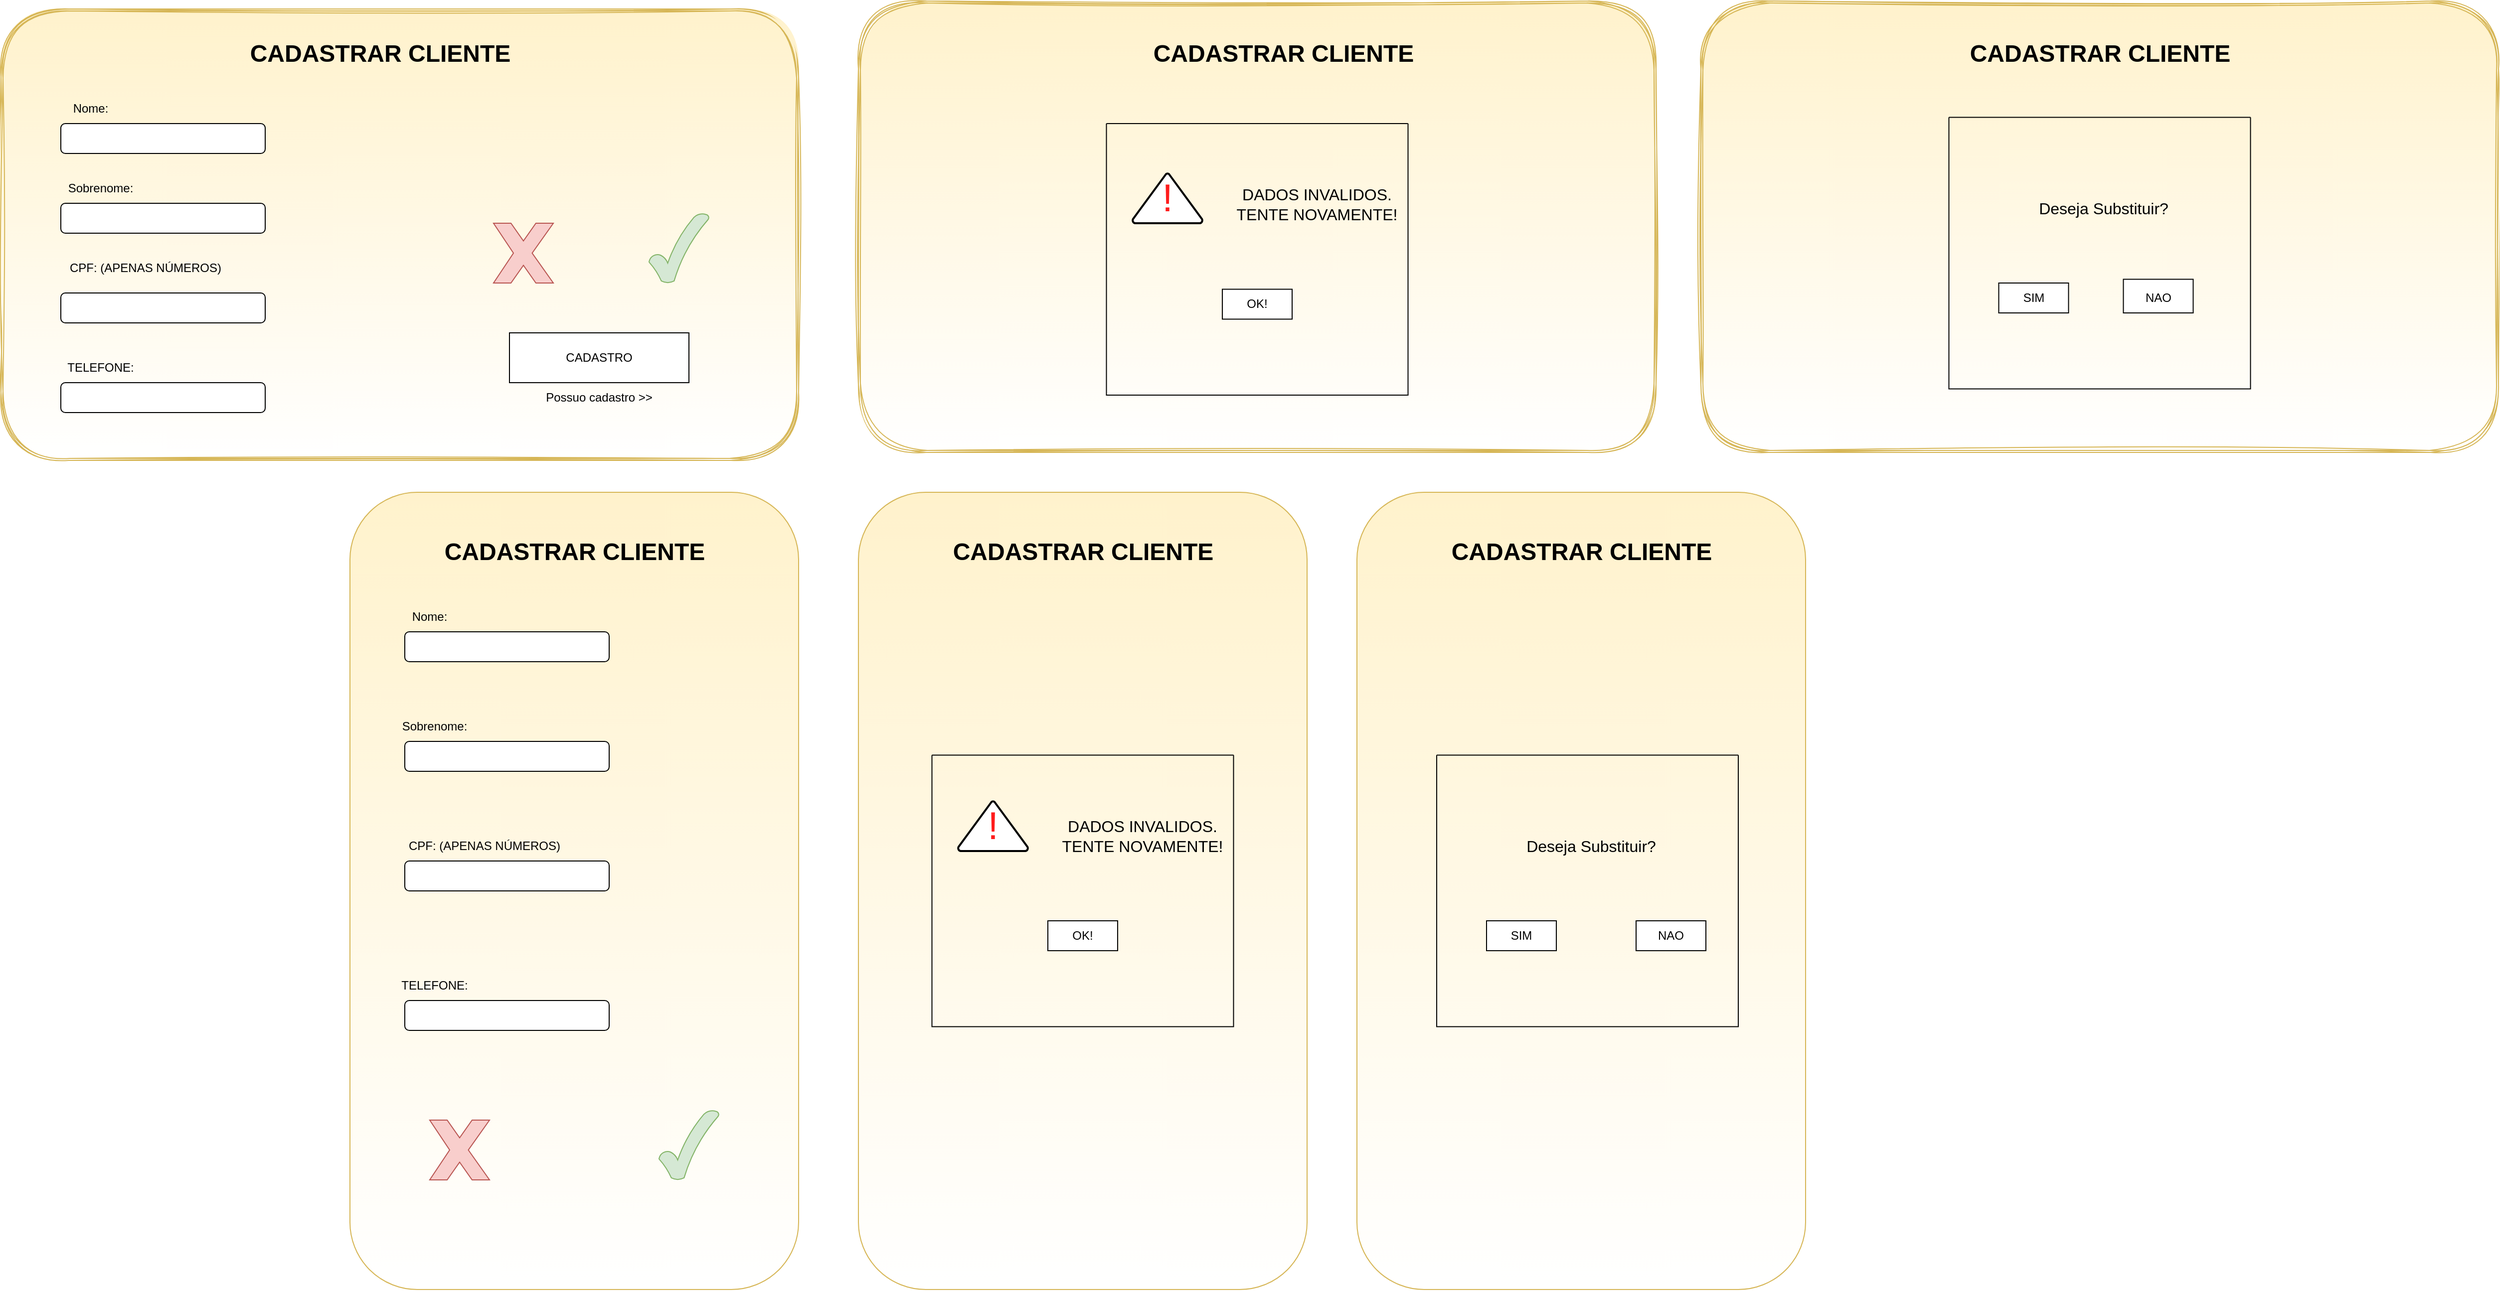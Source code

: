 <mxfile version="24.5.2" type="device" pages="7">
  <diagram name="Página-1" id="Z2X7U-kc3Gqdy1lj0Mav">
    <mxGraphModel dx="2876" dy="2286" grid="1" gridSize="10" guides="1" tooltips="1" connect="1" arrows="1" fold="1" page="1" pageScale="1" pageWidth="827" pageHeight="1169" math="0" shadow="0">
      <root>
        <mxCell id="0" />
        <mxCell id="1" parent="0" />
        <mxCell id="wK74aQmAxWbpTjFxCRPO-2" value="" style="rounded=1;whiteSpace=wrap;html=1;fillColor=#fff2cc;strokeColor=#d6b656;gradientColor=#FFFFFF;" vertex="1" parent="1">
          <mxGeometry x="270" y="40" width="450" height="800" as="geometry" />
        </mxCell>
        <mxCell id="wK74aQmAxWbpTjFxCRPO-3" value="&lt;font style=&quot;vertical-align: inherit;&quot;&gt;&lt;font style=&quot;vertical-align: inherit;&quot;&gt;CADASTRAR CLIENTE&lt;/font&gt;&lt;/font&gt;" style="text;strokeColor=none;fillColor=none;html=1;fontSize=24;fontStyle=1;verticalAlign=middle;align=center;" vertex="1" parent="1">
          <mxGeometry x="445" y="80" width="100" height="40" as="geometry" />
        </mxCell>
        <mxCell id="wK74aQmAxWbpTjFxCRPO-4" value="" style="rounded=1;whiteSpace=wrap;html=1;" vertex="1" parent="1">
          <mxGeometry x="325" y="180" width="205" height="30" as="geometry" />
        </mxCell>
        <mxCell id="wK74aQmAxWbpTjFxCRPO-5" value="&lt;font style=&quot;vertical-align: inherit;&quot;&gt;&lt;font style=&quot;vertical-align: inherit;&quot;&gt;&lt;font style=&quot;vertical-align: inherit;&quot;&gt;&lt;font style=&quot;vertical-align: inherit;&quot;&gt;Nome:&lt;/font&gt;&lt;/font&gt;&lt;/font&gt;&lt;/font&gt;" style="text;html=1;align=center;verticalAlign=middle;whiteSpace=wrap;rounded=0;" vertex="1" parent="1">
          <mxGeometry x="320" y="150" width="60" height="30" as="geometry" />
        </mxCell>
        <mxCell id="wK74aQmAxWbpTjFxCRPO-6" value="&lt;font style=&quot;vertical-align: inherit;&quot;&gt;&lt;font style=&quot;vertical-align: inherit;&quot;&gt;Sobrenome:&lt;/font&gt;&lt;/font&gt;" style="text;html=1;align=center;verticalAlign=middle;whiteSpace=wrap;rounded=0;" vertex="1" parent="1">
          <mxGeometry x="325" y="260" width="60" height="30" as="geometry" />
        </mxCell>
        <mxCell id="wK74aQmAxWbpTjFxCRPO-7" value="" style="rounded=1;whiteSpace=wrap;html=1;" vertex="1" parent="1">
          <mxGeometry x="325" y="290" width="205" height="30" as="geometry" />
        </mxCell>
        <mxCell id="wK74aQmAxWbpTjFxCRPO-8" value="&lt;font style=&quot;vertical-align: inherit;&quot;&gt;&lt;font style=&quot;vertical-align: inherit;&quot;&gt;&lt;font style=&quot;vertical-align: inherit;&quot;&gt;&lt;font style=&quot;vertical-align: inherit;&quot;&gt;&lt;font style=&quot;vertical-align: inherit;&quot;&gt;&lt;font style=&quot;vertical-align: inherit;&quot;&gt;&lt;font style=&quot;vertical-align: inherit;&quot;&gt;&lt;font style=&quot;vertical-align: inherit;&quot;&gt;CPF: (APENAS NÚMEROS)&lt;/font&gt;&lt;/font&gt;&lt;/font&gt;&lt;/font&gt;&lt;/font&gt;&lt;/font&gt;&lt;/font&gt;&lt;/font&gt;" style="text;html=1;align=center;verticalAlign=middle;whiteSpace=wrap;rounded=0;" vertex="1" parent="1">
          <mxGeometry x="320" y="380" width="170" height="30" as="geometry" />
        </mxCell>
        <mxCell id="wK74aQmAxWbpTjFxCRPO-9" value="" style="rounded=1;whiteSpace=wrap;html=1;" vertex="1" parent="1">
          <mxGeometry x="325" y="410" width="205" height="30" as="geometry" />
        </mxCell>
        <mxCell id="wK74aQmAxWbpTjFxCRPO-12" value="" style="verticalLabelPosition=bottom;verticalAlign=top;html=1;shape=mxgraph.basic.tick;fillColor=#d5e8d4;strokeColor=#82b366;" vertex="1" parent="1">
          <mxGeometry x="580" y="660" width="60" height="70" as="geometry" />
        </mxCell>
        <mxCell id="wK74aQmAxWbpTjFxCRPO-14" value="&lt;font style=&quot;vertical-align: inherit;&quot;&gt;&lt;font style=&quot;vertical-align: inherit;&quot;&gt;TELEFONE:&lt;/font&gt;&lt;/font&gt;" style="text;html=1;align=center;verticalAlign=middle;whiteSpace=wrap;rounded=0;" vertex="1" parent="1">
          <mxGeometry x="325" y="520" width="60" height="30" as="geometry" />
        </mxCell>
        <mxCell id="wK74aQmAxWbpTjFxCRPO-15" value="" style="rounded=1;whiteSpace=wrap;html=1;" vertex="1" parent="1">
          <mxGeometry x="325" y="550" width="205" height="30" as="geometry" />
        </mxCell>
        <mxCell id="wK74aQmAxWbpTjFxCRPO-16" value="" style="rounded=1;whiteSpace=wrap;html=1;fillColor=#fff2cc;strokeColor=#d6b656;gradientColor=#ffffff;" vertex="1" parent="1">
          <mxGeometry x="780" y="40" width="450" height="800" as="geometry" />
        </mxCell>
        <mxCell id="wK74aQmAxWbpTjFxCRPO-19" value="&lt;font style=&quot;vertical-align: inherit;&quot;&gt;&lt;font style=&quot;vertical-align: inherit;&quot;&gt;CADASTRAR CLIENTE&lt;/font&gt;&lt;/font&gt;" style="text;strokeColor=none;fillColor=none;html=1;fontSize=24;fontStyle=1;verticalAlign=middle;align=center;" vertex="1" parent="1">
          <mxGeometry x="955" y="80" width="100" height="40" as="geometry" />
        </mxCell>
        <mxCell id="wK74aQmAxWbpTjFxCRPO-22" value="&lt;font style=&quot;vertical-align: inherit; font-size: 26px;&quot;&gt;&lt;font style=&quot;vertical-align: inherit; font-size: 26px;&quot;&gt;&lt;font style=&quot;vertical-align: inherit; font-size: 39px;&quot;&gt;&lt;font style=&quot;vertical-align: inherit; font-size: 39px;&quot;&gt;&lt;font style=&quot;vertical-align: inherit; font-size: 39px;&quot;&gt;&lt;font style=&quot;vertical-align: inherit; font-size: 39px;&quot;&gt;&lt;font style=&quot;vertical-align: inherit;&quot;&gt;&lt;font style=&quot;vertical-align: inherit;&quot; color=&quot;#ff1c1c&quot;&gt;!&lt;/font&gt;&lt;/font&gt;&lt;/font&gt;&lt;/font&gt;&lt;/font&gt;&lt;/font&gt;&lt;/font&gt;&lt;/font&gt;" style="strokeWidth=2;html=1;shape=mxgraph.flowchart.extract_or_measurement;whiteSpace=wrap;" vertex="1" parent="1">
          <mxGeometry x="880" y="350" width="70" height="50" as="geometry" />
        </mxCell>
        <mxCell id="wK74aQmAxWbpTjFxCRPO-26" value="" style="swimlane;startSize=0;" vertex="1" parent="1">
          <mxGeometry x="853.75" y="303.75" width="302.5" height="272.5" as="geometry">
            <mxRectangle x="853.75" y="303.75" width="50" height="40" as="alternateBounds" />
          </mxGeometry>
        </mxCell>
        <mxCell id="wK74aQmAxWbpTjFxCRPO-23" value="&lt;font style=&quot;vertical-align: inherit; font-size: 16px;&quot;&gt;&lt;font style=&quot;vertical-align: inherit; font-size: 16px;&quot;&gt;DADOS INVALIDOS. TENTE NOVAMENTE!&lt;/font&gt;&lt;/font&gt;" style="text;html=1;align=center;verticalAlign=middle;whiteSpace=wrap;rounded=0;fontSize=16;" vertex="1" parent="wK74aQmAxWbpTjFxCRPO-26">
          <mxGeometry x="126.25" y="66.25" width="170" height="30" as="geometry" />
        </mxCell>
        <mxCell id="wK74aQmAxWbpTjFxCRPO-24" value="" style="rounded=0;whiteSpace=wrap;html=1;" vertex="1" parent="wK74aQmAxWbpTjFxCRPO-26">
          <mxGeometry x="116.25" y="166.25" width="70" height="30" as="geometry" />
        </mxCell>
        <mxCell id="wK74aQmAxWbpTjFxCRPO-28" value="OK!" style="text;html=1;align=center;verticalAlign=middle;whiteSpace=wrap;rounded=0;" vertex="1" parent="wK74aQmAxWbpTjFxCRPO-26">
          <mxGeometry x="121.25" y="166.25" width="60" height="30" as="geometry" />
        </mxCell>
        <mxCell id="5uLIpxIv9q1uYOE9nBTQ-1" value="" style="verticalLabelPosition=bottom;verticalAlign=top;html=1;shape=mxgraph.basic.x;fillColor=#f8cecc;strokeColor=#b85450;" vertex="1" parent="1">
          <mxGeometry x="350" y="670" width="60" height="60" as="geometry" />
        </mxCell>
        <mxCell id="5uLIpxIv9q1uYOE9nBTQ-2" value="" style="rounded=1;whiteSpace=wrap;html=1;fillColor=#fff2cc;strokeColor=#d6b656;gradientColor=#ffffff;" vertex="1" parent="1">
          <mxGeometry x="1280" y="40" width="450" height="800" as="geometry" />
        </mxCell>
        <mxCell id="5uLIpxIv9q1uYOE9nBTQ-3" value="" style="swimlane;startSize=0;" vertex="1" parent="1">
          <mxGeometry x="1360" y="303.75" width="302.5" height="272.5" as="geometry">
            <mxRectangle x="1360" y="303.75" width="50" height="40" as="alternateBounds" />
          </mxGeometry>
        </mxCell>
        <mxCell id="5uLIpxIv9q1uYOE9nBTQ-4" value="Deseja Substituir?" style="text;html=1;align=center;verticalAlign=middle;whiteSpace=wrap;rounded=0;fontSize=16;" vertex="1" parent="5uLIpxIv9q1uYOE9nBTQ-3">
          <mxGeometry x="70" y="76.25" width="170" height="30" as="geometry" />
        </mxCell>
        <mxCell id="5uLIpxIv9q1uYOE9nBTQ-5" value="" style="rounded=0;whiteSpace=wrap;html=1;" vertex="1" parent="5uLIpxIv9q1uYOE9nBTQ-3">
          <mxGeometry x="50" y="166.25" width="70" height="30" as="geometry" />
        </mxCell>
        <mxCell id="5uLIpxIv9q1uYOE9nBTQ-6" value="SIM" style="text;html=1;align=center;verticalAlign=middle;whiteSpace=wrap;rounded=0;" vertex="1" parent="5uLIpxIv9q1uYOE9nBTQ-3">
          <mxGeometry x="55" y="166.25" width="60" height="30" as="geometry" />
        </mxCell>
        <mxCell id="5uLIpxIv9q1uYOE9nBTQ-7" value="&lt;font style=&quot;vertical-align: inherit;&quot;&gt;&lt;font style=&quot;vertical-align: inherit;&quot;&gt;CADASTRAR CLIENTE&lt;/font&gt;&lt;/font&gt;" style="text;strokeColor=none;fillColor=none;html=1;fontSize=24;fontStyle=1;verticalAlign=middle;align=center;" vertex="1" parent="1">
          <mxGeometry x="1455" y="80" width="100" height="40" as="geometry" />
        </mxCell>
        <mxCell id="5uLIpxIv9q1uYOE9nBTQ-8" value="NAO" style="text;html=1;align=center;verticalAlign=middle;whiteSpace=wrap;rounded=0;" vertex="1" parent="1">
          <mxGeometry x="1570" y="470" width="60" height="30" as="geometry" />
        </mxCell>
        <mxCell id="5uLIpxIv9q1uYOE9nBTQ-9" value="" style="verticalLabelPosition=bottom;verticalAlign=top;html=1;shape=mxgraph.basic.rect;fillColor2=none;strokeWidth=1;size=20;indent=5;" vertex="1" parent="1">
          <mxGeometry x="1560" y="470" width="70" height="30" as="geometry" />
        </mxCell>
        <mxCell id="5uLIpxIv9q1uYOE9nBTQ-10" value="NAO" style="text;html=1;align=center;verticalAlign=middle;whiteSpace=wrap;rounded=0;" vertex="1" parent="1">
          <mxGeometry x="1565" y="470" width="60" height="30" as="geometry" />
        </mxCell>
        <mxCell id="5uLIpxIv9q1uYOE9nBTQ-16" value="" style="group" vertex="1" connectable="0" parent="1">
          <mxGeometry x="1050" y="-445" width="2" height="12" as="geometry" />
        </mxCell>
        <mxCell id="5uLIpxIv9q1uYOE9nBTQ-12" value="" style="ellipse;whiteSpace=wrap;html=1;rotation=0;fillColor=#000000;" vertex="1" parent="5uLIpxIv9q1uYOE9nBTQ-16">
          <mxGeometry width="2" height="2" as="geometry" />
        </mxCell>
        <mxCell id="5uLIpxIv9q1uYOE9nBTQ-13" value="" style="ellipse;whiteSpace=wrap;html=1;rotation=0;fillColor=#000000;" vertex="1" parent="5uLIpxIv9q1uYOE9nBTQ-16">
          <mxGeometry y="5" width="2" height="2" as="geometry" />
        </mxCell>
        <mxCell id="5uLIpxIv9q1uYOE9nBTQ-14" value="" style="ellipse;whiteSpace=wrap;html=1;rotation=0;fillColor=#000000;" vertex="1" parent="5uLIpxIv9q1uYOE9nBTQ-16">
          <mxGeometry y="10" width="2" height="2" as="geometry" />
        </mxCell>
        <mxCell id="pWPFV7T8HjcIY4bY7MM9-1" value="" style="shape=ext;double=1;rounded=1;whiteSpace=wrap;html=1;sketch=1;hachureGap=4;jiggle=2;curveFitting=1;fontFamily=Architects Daughter;fontSource=https%3A%2F%2Ffonts.googleapis.com%2Fcss%3Ffamily%3DArchitects%2BDaughter;fillColor=#fff2cc;strokeColor=#d6b656;gradientColor=#ffffff;" vertex="1" parent="1">
          <mxGeometry x="-80" y="-445" width="800" height="453" as="geometry" />
        </mxCell>
        <mxCell id="pWPFV7T8HjcIY4bY7MM9-2" value="&lt;font style=&quot;vertical-align: inherit;&quot;&gt;&lt;font style=&quot;vertical-align: inherit;&quot;&gt;CADASTRAR CLIENTE&lt;/font&gt;&lt;/font&gt;" style="text;strokeColor=none;fillColor=none;html=1;fontSize=24;fontStyle=1;verticalAlign=middle;align=center;" vertex="1" parent="1">
          <mxGeometry x="250" y="-420" width="100" height="40" as="geometry" />
        </mxCell>
        <mxCell id="pWPFV7T8HjcIY4bY7MM9-3" value="&lt;font style=&quot;vertical-align: inherit;&quot;&gt;&lt;font style=&quot;vertical-align: inherit;&quot;&gt;&lt;font style=&quot;vertical-align: inherit;&quot;&gt;&lt;font style=&quot;vertical-align: inherit;&quot;&gt;Nome:&lt;/font&gt;&lt;/font&gt;&lt;/font&gt;&lt;/font&gt;" style="text;html=1;align=center;verticalAlign=middle;whiteSpace=wrap;rounded=0;" vertex="1" parent="1">
          <mxGeometry x="-20" y="-360" width="60" height="30" as="geometry" />
        </mxCell>
        <mxCell id="pWPFV7T8HjcIY4bY7MM9-4" value="" style="rounded=1;whiteSpace=wrap;html=1;" vertex="1" parent="1">
          <mxGeometry x="-20" y="-330" width="205" height="30" as="geometry" />
        </mxCell>
        <mxCell id="pWPFV7T8HjcIY4bY7MM9-7" value="&lt;font style=&quot;vertical-align: inherit;&quot;&gt;&lt;font style=&quot;vertical-align: inherit;&quot;&gt;Sobrenome:&lt;/font&gt;&lt;/font&gt;" style="text;html=1;align=center;verticalAlign=middle;whiteSpace=wrap;rounded=0;" vertex="1" parent="1">
          <mxGeometry x="-10" y="-280" width="60" height="30" as="geometry" />
        </mxCell>
        <mxCell id="pWPFV7T8HjcIY4bY7MM9-8" value="" style="rounded=1;whiteSpace=wrap;html=1;" vertex="1" parent="1">
          <mxGeometry x="-20" y="-250" width="205" height="30" as="geometry" />
        </mxCell>
        <mxCell id="pWPFV7T8HjcIY4bY7MM9-12" value="&lt;font style=&quot;vertical-align: inherit;&quot;&gt;&lt;font style=&quot;vertical-align: inherit;&quot;&gt;&lt;font style=&quot;vertical-align: inherit;&quot;&gt;&lt;font style=&quot;vertical-align: inherit;&quot;&gt;&lt;font style=&quot;vertical-align: inherit;&quot;&gt;&lt;font style=&quot;vertical-align: inherit;&quot;&gt;&lt;font style=&quot;vertical-align: inherit;&quot;&gt;&lt;font style=&quot;vertical-align: inherit;&quot;&gt;CPF: (APENAS NÚMEROS)&lt;/font&gt;&lt;/font&gt;&lt;/font&gt;&lt;/font&gt;&lt;/font&gt;&lt;/font&gt;&lt;/font&gt;&lt;/font&gt;" style="text;html=1;align=center;verticalAlign=middle;whiteSpace=wrap;rounded=0;" vertex="1" parent="1">
          <mxGeometry x="-20" y="-200" width="170" height="30" as="geometry" />
        </mxCell>
        <mxCell id="pWPFV7T8HjcIY4bY7MM9-13" value="" style="rounded=1;whiteSpace=wrap;html=1;" vertex="1" parent="1">
          <mxGeometry x="-20" y="-160" width="205" height="30" as="geometry" />
        </mxCell>
        <mxCell id="pWPFV7T8HjcIY4bY7MM9-14" value="&lt;font style=&quot;vertical-align: inherit;&quot;&gt;&lt;font style=&quot;vertical-align: inherit;&quot;&gt;TELEFONE:&lt;/font&gt;&lt;/font&gt;" style="text;html=1;align=center;verticalAlign=middle;whiteSpace=wrap;rounded=0;" vertex="1" parent="1">
          <mxGeometry x="-10" y="-100" width="60" height="30" as="geometry" />
        </mxCell>
        <mxCell id="pWPFV7T8HjcIY4bY7MM9-15" value="" style="rounded=1;whiteSpace=wrap;html=1;" vertex="1" parent="1">
          <mxGeometry x="-20" y="-70" width="205" height="30" as="geometry" />
        </mxCell>
        <mxCell id="pWPFV7T8HjcIY4bY7MM9-16" value="" style="verticalLabelPosition=bottom;verticalAlign=top;html=1;shape=mxgraph.basic.tick;fillColor=#d5e8d4;strokeColor=#82b366;" vertex="1" parent="1">
          <mxGeometry x="570" y="-240" width="60" height="70" as="geometry" />
        </mxCell>
        <mxCell id="pWPFV7T8HjcIY4bY7MM9-17" value="" style="verticalLabelPosition=bottom;verticalAlign=top;html=1;shape=mxgraph.basic.x;fillColor=#f8cecc;strokeColor=#b85450;" vertex="1" parent="1">
          <mxGeometry x="414" y="-230" width="60" height="60" as="geometry" />
        </mxCell>
        <mxCell id="pWPFV7T8HjcIY4bY7MM9-20" value="CADASTRO" style="rounded=0;whiteSpace=wrap;html=1;" vertex="1" parent="1">
          <mxGeometry x="430" y="-120" width="180" height="50" as="geometry" />
        </mxCell>
        <mxCell id="pWPFV7T8HjcIY4bY7MM9-22" value="Possuo cadastro &amp;gt;&amp;gt;" style="text;html=1;align=center;verticalAlign=middle;whiteSpace=wrap;rounded=0;" vertex="1" parent="1">
          <mxGeometry x="450" y="-70" width="140" height="30" as="geometry" />
        </mxCell>
        <mxCell id="pWPFV7T8HjcIY4bY7MM9-23" value="" style="shape=ext;double=1;rounded=1;whiteSpace=wrap;html=1;sketch=1;hachureGap=4;jiggle=2;curveFitting=1;fontFamily=Architects Daughter;fontSource=https%3A%2F%2Ffonts.googleapis.com%2Fcss%3Ffamily%3DArchitects%2BDaughter;fillColor=#fff2cc;strokeColor=#d6b656;gradientColor=#ffffff;" vertex="1" parent="1">
          <mxGeometry x="780" y="-453" width="800" height="453" as="geometry" />
        </mxCell>
        <mxCell id="pWPFV7T8HjcIY4bY7MM9-24" value="&lt;font style=&quot;vertical-align: inherit;&quot;&gt;&lt;font style=&quot;vertical-align: inherit;&quot;&gt;CADASTRAR CLIENTE&lt;/font&gt;&lt;/font&gt;" style="text;strokeColor=none;fillColor=none;html=1;fontSize=24;fontStyle=1;verticalAlign=middle;align=center;container=1;" vertex="1" parent="1">
          <mxGeometry x="1156.25" y="-420" width="100" height="40" as="geometry" />
        </mxCell>
        <mxCell id="pWPFV7T8HjcIY4bY7MM9-26" value="" style="swimlane;startSize=0;" vertex="1" parent="1">
          <mxGeometry x="1028.75" y="-330" width="302.5" height="272.5" as="geometry">
            <mxRectangle x="863.75" y="313.75" width="50" height="40" as="alternateBounds" />
          </mxGeometry>
        </mxCell>
        <mxCell id="pWPFV7T8HjcIY4bY7MM9-27" value="&lt;font style=&quot;vertical-align: inherit; font-size: 16px;&quot;&gt;&lt;font style=&quot;vertical-align: inherit; font-size: 16px;&quot;&gt;DADOS INVALIDOS. TENTE NOVAMENTE!&lt;/font&gt;&lt;/font&gt;" style="text;html=1;align=center;verticalAlign=middle;whiteSpace=wrap;rounded=0;fontSize=16;" vertex="1" parent="pWPFV7T8HjcIY4bY7MM9-26">
          <mxGeometry x="126.25" y="66.25" width="170" height="30" as="geometry" />
        </mxCell>
        <mxCell id="pWPFV7T8HjcIY4bY7MM9-28" value="" style="rounded=0;whiteSpace=wrap;html=1;" vertex="1" parent="pWPFV7T8HjcIY4bY7MM9-26">
          <mxGeometry x="116.25" y="166.25" width="70" height="30" as="geometry" />
        </mxCell>
        <mxCell id="pWPFV7T8HjcIY4bY7MM9-29" value="OK!" style="text;html=1;align=center;verticalAlign=middle;whiteSpace=wrap;rounded=0;" vertex="1" parent="pWPFV7T8HjcIY4bY7MM9-26">
          <mxGeometry x="121.25" y="166.25" width="60" height="30" as="geometry" />
        </mxCell>
        <mxCell id="pWPFV7T8HjcIY4bY7MM9-30" value="&lt;font style=&quot;vertical-align: inherit; font-size: 26px;&quot;&gt;&lt;font style=&quot;vertical-align: inherit; font-size: 26px;&quot;&gt;&lt;font style=&quot;vertical-align: inherit; font-size: 39px;&quot;&gt;&lt;font style=&quot;vertical-align: inherit; font-size: 39px;&quot;&gt;&lt;font style=&quot;vertical-align: inherit; font-size: 39px;&quot;&gt;&lt;font style=&quot;vertical-align: inherit; font-size: 39px;&quot;&gt;&lt;font style=&quot;vertical-align: inherit;&quot;&gt;&lt;font style=&quot;vertical-align: inherit;&quot; color=&quot;#ff1c1c&quot;&gt;!&lt;/font&gt;&lt;/font&gt;&lt;/font&gt;&lt;/font&gt;&lt;/font&gt;&lt;/font&gt;&lt;/font&gt;&lt;/font&gt;" style="strokeWidth=2;html=1;shape=mxgraph.flowchart.extract_or_measurement;whiteSpace=wrap;" vertex="1" parent="1">
          <mxGeometry x="1055" y="-280" width="70" height="50" as="geometry" />
        </mxCell>
        <mxCell id="pWPFV7T8HjcIY4bY7MM9-32" value="" style="shape=ext;double=1;rounded=1;whiteSpace=wrap;html=1;sketch=1;hachureGap=4;jiggle=2;curveFitting=1;fontFamily=Architects Daughter;fontSource=https%3A%2F%2Ffonts.googleapis.com%2Fcss%3Ffamily%3DArchitects%2BDaughter;fillColor=#fff2cc;strokeColor=#d6b656;gradientColor=#ffffff;" vertex="1" parent="1">
          <mxGeometry x="1625" y="-453" width="800" height="453" as="geometry" />
        </mxCell>
        <mxCell id="pWPFV7T8HjcIY4bY7MM9-33" value="&lt;font style=&quot;vertical-align: inherit;&quot;&gt;&lt;font style=&quot;vertical-align: inherit;&quot;&gt;CADASTRAR CLIENTE&lt;/font&gt;&lt;/font&gt;" style="text;strokeColor=none;fillColor=none;html=1;fontSize=24;fontStyle=1;verticalAlign=middle;align=center;" vertex="1" parent="1">
          <mxGeometry x="1975" y="-420" width="100" height="40" as="geometry" />
        </mxCell>
        <mxCell id="pWPFV7T8HjcIY4bY7MM9-34" value="" style="swimlane;startSize=0;" vertex="1" parent="1">
          <mxGeometry x="1873.75" y="-336.25" width="302.5" height="272.5" as="geometry">
            <mxRectangle x="1360" y="303.75" width="50" height="40" as="alternateBounds" />
          </mxGeometry>
        </mxCell>
        <mxCell id="pWPFV7T8HjcIY4bY7MM9-35" value="Deseja Substituir?" style="text;html=1;align=center;verticalAlign=middle;whiteSpace=wrap;rounded=0;fontSize=16;" vertex="1" parent="pWPFV7T8HjcIY4bY7MM9-34">
          <mxGeometry x="70" y="76.25" width="170" height="30" as="geometry" />
        </mxCell>
        <mxCell id="pWPFV7T8HjcIY4bY7MM9-36" value="" style="rounded=0;whiteSpace=wrap;html=1;" vertex="1" parent="pWPFV7T8HjcIY4bY7MM9-34">
          <mxGeometry x="50" y="166.25" width="70" height="30" as="geometry" />
        </mxCell>
        <mxCell id="pWPFV7T8HjcIY4bY7MM9-37" value="SIM" style="text;html=1;align=center;verticalAlign=middle;whiteSpace=wrap;rounded=0;" vertex="1" parent="pWPFV7T8HjcIY4bY7MM9-34">
          <mxGeometry x="55" y="166.25" width="60" height="30" as="geometry" />
        </mxCell>
        <mxCell id="pWPFV7T8HjcIY4bY7MM9-40" value="" style="rounded=0;whiteSpace=wrap;html=1;" vertex="1" parent="pWPFV7T8HjcIY4bY7MM9-34">
          <mxGeometry x="175" y="162.5" width="70" height="33.75" as="geometry" />
        </mxCell>
        <mxCell id="pWPFV7T8HjcIY4bY7MM9-41" value="NAO" style="text;html=1;align=center;verticalAlign=middle;whiteSpace=wrap;rounded=0;" vertex="1" parent="pWPFV7T8HjcIY4bY7MM9-34">
          <mxGeometry x="180" y="166.25" width="60" height="30" as="geometry" />
        </mxCell>
      </root>
    </mxGraphModel>
  </diagram>
  <diagram id="cd1hz5xt7L7uMbxWvg5y" name="Página-2">
    <mxGraphModel dx="3434" dy="2573" grid="1" gridSize="10" guides="1" tooltips="1" connect="1" arrows="1" fold="1" page="1" pageScale="1" pageWidth="827" pageHeight="1169" math="0" shadow="0">
      <root>
        <mxCell id="0" />
        <mxCell id="1" parent="0" />
        <mxCell id="l82-rn2v1ud4wSyiEhjN-1" value="" style="rounded=1;whiteSpace=wrap;html=1;fillColor=#dae8fc;strokeColor=#6c8ebf;gradientColor=#FFFAFC;" parent="1" vertex="1">
          <mxGeometry x="200" y="-20" width="450" height="800" as="geometry" />
        </mxCell>
        <mxCell id="H_EbNWQOz75WT1NjhLlf-5" value="Listar Cliente" style="text;strokeColor=none;fillColor=none;html=1;fontSize=24;fontStyle=1;verticalAlign=middle;align=center;" parent="1" vertex="1">
          <mxGeometry x="375" y="40" width="100" height="40" as="geometry" />
        </mxCell>
        <mxCell id="H_EbNWQOz75WT1NjhLlf-45" value="Buscar Cliente..." style="rounded=1;whiteSpace=wrap;html=1;" parent="1" vertex="1">
          <mxGeometry x="250" y="140" width="290" height="40" as="geometry" />
        </mxCell>
        <mxCell id="H_EbNWQOz75WT1NjhLlf-47" value="" style="rounded=1;whiteSpace=wrap;html=1;" parent="1" vertex="1">
          <mxGeometry x="550" y="140" width="50" height="40" as="geometry" />
        </mxCell>
        <mxCell id="H_EbNWQOz75WT1NjhLlf-53" value="" style="sketch=0;outlineConnect=0;fontColor=#232F3E;gradientColor=none;fillColor=#232F3D;strokeColor=none;dashed=0;verticalLabelPosition=bottom;verticalAlign=top;align=center;html=1;fontSize=12;fontStyle=0;aspect=fixed;pointerEvents=1;shape=mxgraph.aws4.magnifying_glass_2;" parent="1" vertex="1">
          <mxGeometry x="560" y="145" width="30" height="30" as="geometry" />
        </mxCell>
        <mxCell id="H_EbNWQOz75WT1NjhLlf-55" value="Cliente" style="text;html=1;align=center;verticalAlign=middle;whiteSpace=wrap;rounded=0;" parent="1" vertex="1">
          <mxGeometry x="290" y="220" width="60" height="30" as="geometry" />
        </mxCell>
        <mxCell id="H_EbNWQOz75WT1NjhLlf-56" value="CPF" style="text;html=1;align=center;verticalAlign=middle;whiteSpace=wrap;rounded=0;" parent="1" vertex="1">
          <mxGeometry x="395" y="220" width="60" height="30" as="geometry" />
        </mxCell>
        <mxCell id="H_EbNWQOz75WT1NjhLlf-57" value="Telefone" style="text;html=1;align=center;verticalAlign=middle;whiteSpace=wrap;rounded=0;" parent="1" vertex="1">
          <mxGeometry x="520" y="220" width="60" height="30" as="geometry" />
        </mxCell>
        <mxCell id="H_EbNWQOz75WT1NjhLlf-58" style="edgeStyle=orthogonalEdgeStyle;rounded=0;orthogonalLoop=1;jettySize=auto;html=1;exitX=1;exitY=0.5;exitDx=0;exitDy=0;entryX=1;entryY=0.75;entryDx=0;entryDy=0;" parent="1" source="H_EbNWQOz75WT1NjhLlf-5" target="H_EbNWQOz75WT1NjhLlf-5" edge="1">
          <mxGeometry relative="1" as="geometry" />
        </mxCell>
        <mxCell id="l9FqjhTCHkW5NsNl6lGr-80" value="" style="shape=table;startSize=0;container=1;collapsible=0;childLayout=tableLayout;fontSize=16;" parent="1" vertex="1">
          <mxGeometry x="270" y="250" width="340" height="467" as="geometry" />
        </mxCell>
        <mxCell id="l9FqjhTCHkW5NsNl6lGr-81" value="" style="shape=tableRow;horizontal=0;startSize=0;swimlaneHead=0;swimlaneBody=0;strokeColor=inherit;top=0;left=0;bottom=0;right=0;collapsible=0;dropTarget=0;fillColor=none;points=[[0,0.5],[1,0.5]];portConstraint=eastwest;fontSize=16;" parent="l9FqjhTCHkW5NsNl6lGr-80" vertex="1">
          <mxGeometry width="340" height="43" as="geometry" />
        </mxCell>
        <mxCell id="l9FqjhTCHkW5NsNl6lGr-82" value="" style="shape=partialRectangle;html=1;whiteSpace=wrap;connectable=0;strokeColor=inherit;overflow=hidden;fillColor=none;top=0;left=0;bottom=0;right=0;pointerEvents=1;fontSize=16;" parent="l9FqjhTCHkW5NsNl6lGr-81" vertex="1">
          <mxGeometry width="113" height="43" as="geometry">
            <mxRectangle width="113" height="43" as="alternateBounds" />
          </mxGeometry>
        </mxCell>
        <mxCell id="l9FqjhTCHkW5NsNl6lGr-83" value="" style="shape=partialRectangle;html=1;whiteSpace=wrap;connectable=0;strokeColor=inherit;overflow=hidden;fillColor=none;top=0;left=0;bottom=0;right=0;pointerEvents=1;fontSize=16;" parent="l9FqjhTCHkW5NsNl6lGr-81" vertex="1">
          <mxGeometry x="113" width="114" height="43" as="geometry">
            <mxRectangle width="114" height="43" as="alternateBounds" />
          </mxGeometry>
        </mxCell>
        <mxCell id="l9FqjhTCHkW5NsNl6lGr-84" value="" style="shape=partialRectangle;html=1;whiteSpace=wrap;connectable=0;strokeColor=inherit;overflow=hidden;fillColor=none;top=0;left=0;bottom=0;right=0;pointerEvents=1;fontSize=16;" parent="l9FqjhTCHkW5NsNl6lGr-81" vertex="1">
          <mxGeometry x="227" width="113" height="43" as="geometry">
            <mxRectangle width="113" height="43" as="alternateBounds" />
          </mxGeometry>
        </mxCell>
        <mxCell id="l9FqjhTCHkW5NsNl6lGr-85" value="" style="shape=tableRow;horizontal=0;startSize=0;swimlaneHead=0;swimlaneBody=0;strokeColor=inherit;top=0;left=0;bottom=0;right=0;collapsible=0;dropTarget=0;fillColor=none;points=[[0,0.5],[1,0.5]];portConstraint=eastwest;fontSize=16;" parent="l9FqjhTCHkW5NsNl6lGr-80" vertex="1">
          <mxGeometry y="43" width="340" height="42" as="geometry" />
        </mxCell>
        <mxCell id="l9FqjhTCHkW5NsNl6lGr-86" value="" style="shape=partialRectangle;html=1;whiteSpace=wrap;connectable=0;strokeColor=inherit;overflow=hidden;fillColor=none;top=0;left=0;bottom=0;right=0;pointerEvents=1;fontSize=16;" parent="l9FqjhTCHkW5NsNl6lGr-85" vertex="1">
          <mxGeometry width="113" height="42" as="geometry">
            <mxRectangle width="113" height="42" as="alternateBounds" />
          </mxGeometry>
        </mxCell>
        <mxCell id="l9FqjhTCHkW5NsNl6lGr-87" value="" style="shape=partialRectangle;html=1;whiteSpace=wrap;connectable=0;strokeColor=inherit;overflow=hidden;fillColor=none;top=0;left=0;bottom=0;right=0;pointerEvents=1;fontSize=16;" parent="l9FqjhTCHkW5NsNl6lGr-85" vertex="1">
          <mxGeometry x="113" width="114" height="42" as="geometry">
            <mxRectangle width="114" height="42" as="alternateBounds" />
          </mxGeometry>
        </mxCell>
        <mxCell id="l9FqjhTCHkW5NsNl6lGr-88" value="" style="shape=partialRectangle;html=1;whiteSpace=wrap;connectable=0;strokeColor=inherit;overflow=hidden;fillColor=none;top=0;left=0;bottom=0;right=0;pointerEvents=1;fontSize=16;" parent="l9FqjhTCHkW5NsNl6lGr-85" vertex="1">
          <mxGeometry x="227" width="113" height="42" as="geometry">
            <mxRectangle width="113" height="42" as="alternateBounds" />
          </mxGeometry>
        </mxCell>
        <mxCell id="l9FqjhTCHkW5NsNl6lGr-107" value="" style="shape=tableRow;horizontal=0;startSize=0;swimlaneHead=0;swimlaneBody=0;strokeColor=inherit;top=0;left=0;bottom=0;right=0;collapsible=0;dropTarget=0;fillColor=none;points=[[0,0.5],[1,0.5]];portConstraint=eastwest;fontSize=16;" parent="l9FqjhTCHkW5NsNl6lGr-80" vertex="1">
          <mxGeometry y="85" width="340" height="42" as="geometry" />
        </mxCell>
        <mxCell id="l9FqjhTCHkW5NsNl6lGr-108" value="" style="shape=partialRectangle;html=1;whiteSpace=wrap;connectable=0;strokeColor=inherit;overflow=hidden;fillColor=none;top=0;left=0;bottom=0;right=0;pointerEvents=1;fontSize=16;" parent="l9FqjhTCHkW5NsNl6lGr-107" vertex="1">
          <mxGeometry width="113" height="42" as="geometry">
            <mxRectangle width="113" height="42" as="alternateBounds" />
          </mxGeometry>
        </mxCell>
        <mxCell id="l9FqjhTCHkW5NsNl6lGr-109" value="" style="shape=partialRectangle;html=1;whiteSpace=wrap;connectable=0;strokeColor=inherit;overflow=hidden;fillColor=none;top=0;left=0;bottom=0;right=0;pointerEvents=1;fontSize=16;" parent="l9FqjhTCHkW5NsNl6lGr-107" vertex="1">
          <mxGeometry x="113" width="114" height="42" as="geometry">
            <mxRectangle width="114" height="42" as="alternateBounds" />
          </mxGeometry>
        </mxCell>
        <mxCell id="l9FqjhTCHkW5NsNl6lGr-110" value="" style="shape=partialRectangle;html=1;whiteSpace=wrap;connectable=0;strokeColor=inherit;overflow=hidden;fillColor=none;top=0;left=0;bottom=0;right=0;pointerEvents=1;fontSize=16;" parent="l9FqjhTCHkW5NsNl6lGr-107" vertex="1">
          <mxGeometry x="227" width="113" height="42" as="geometry">
            <mxRectangle width="113" height="42" as="alternateBounds" />
          </mxGeometry>
        </mxCell>
        <mxCell id="l9FqjhTCHkW5NsNl6lGr-111" value="" style="shape=tableRow;horizontal=0;startSize=0;swimlaneHead=0;swimlaneBody=0;strokeColor=inherit;top=0;left=0;bottom=0;right=0;collapsible=0;dropTarget=0;fillColor=none;points=[[0,0.5],[1,0.5]];portConstraint=eastwest;fontSize=16;" parent="l9FqjhTCHkW5NsNl6lGr-80" vertex="1">
          <mxGeometry y="127" width="340" height="43" as="geometry" />
        </mxCell>
        <mxCell id="l9FqjhTCHkW5NsNl6lGr-112" value="" style="shape=partialRectangle;html=1;whiteSpace=wrap;connectable=0;strokeColor=inherit;overflow=hidden;fillColor=none;top=0;left=0;bottom=0;right=0;pointerEvents=1;fontSize=16;" parent="l9FqjhTCHkW5NsNl6lGr-111" vertex="1">
          <mxGeometry width="113" height="43" as="geometry">
            <mxRectangle width="113" height="43" as="alternateBounds" />
          </mxGeometry>
        </mxCell>
        <mxCell id="l9FqjhTCHkW5NsNl6lGr-113" value="" style="shape=partialRectangle;html=1;whiteSpace=wrap;connectable=0;strokeColor=inherit;overflow=hidden;fillColor=none;top=0;left=0;bottom=0;right=0;pointerEvents=1;fontSize=16;" parent="l9FqjhTCHkW5NsNl6lGr-111" vertex="1">
          <mxGeometry x="113" width="114" height="43" as="geometry">
            <mxRectangle width="114" height="43" as="alternateBounds" />
          </mxGeometry>
        </mxCell>
        <mxCell id="l9FqjhTCHkW5NsNl6lGr-114" value="" style="shape=partialRectangle;html=1;whiteSpace=wrap;connectable=0;strokeColor=inherit;overflow=hidden;fillColor=none;top=0;left=0;bottom=0;right=0;pointerEvents=1;fontSize=16;" parent="l9FqjhTCHkW5NsNl6lGr-111" vertex="1">
          <mxGeometry x="227" width="113" height="43" as="geometry">
            <mxRectangle width="113" height="43" as="alternateBounds" />
          </mxGeometry>
        </mxCell>
        <mxCell id="l9FqjhTCHkW5NsNl6lGr-115" value="" style="shape=tableRow;horizontal=0;startSize=0;swimlaneHead=0;swimlaneBody=0;strokeColor=inherit;top=0;left=0;bottom=0;right=0;collapsible=0;dropTarget=0;fillColor=none;points=[[0,0.5],[1,0.5]];portConstraint=eastwest;fontSize=16;" parent="l9FqjhTCHkW5NsNl6lGr-80" vertex="1">
          <mxGeometry y="170" width="340" height="42" as="geometry" />
        </mxCell>
        <mxCell id="l9FqjhTCHkW5NsNl6lGr-116" value="" style="shape=partialRectangle;html=1;whiteSpace=wrap;connectable=0;strokeColor=inherit;overflow=hidden;fillColor=none;top=0;left=0;bottom=0;right=0;pointerEvents=1;fontSize=16;" parent="l9FqjhTCHkW5NsNl6lGr-115" vertex="1">
          <mxGeometry width="113" height="42" as="geometry">
            <mxRectangle width="113" height="42" as="alternateBounds" />
          </mxGeometry>
        </mxCell>
        <mxCell id="l9FqjhTCHkW5NsNl6lGr-117" value="" style="shape=partialRectangle;html=1;whiteSpace=wrap;connectable=0;strokeColor=inherit;overflow=hidden;fillColor=none;top=0;left=0;bottom=0;right=0;pointerEvents=1;fontSize=16;" parent="l9FqjhTCHkW5NsNl6lGr-115" vertex="1">
          <mxGeometry x="113" width="114" height="42" as="geometry">
            <mxRectangle width="114" height="42" as="alternateBounds" />
          </mxGeometry>
        </mxCell>
        <mxCell id="l9FqjhTCHkW5NsNl6lGr-118" value="" style="shape=partialRectangle;html=1;whiteSpace=wrap;connectable=0;strokeColor=inherit;overflow=hidden;fillColor=none;top=0;left=0;bottom=0;right=0;pointerEvents=1;fontSize=16;" parent="l9FqjhTCHkW5NsNl6lGr-115" vertex="1">
          <mxGeometry x="227" width="113" height="42" as="geometry">
            <mxRectangle width="113" height="42" as="alternateBounds" />
          </mxGeometry>
        </mxCell>
        <mxCell id="l9FqjhTCHkW5NsNl6lGr-68" value="" style="shape=tableRow;horizontal=0;startSize=0;swimlaneHead=0;swimlaneBody=0;strokeColor=inherit;top=0;left=0;bottom=0;right=0;collapsible=0;dropTarget=0;fillColor=none;points=[[0,0.5],[1,0.5]];portConstraint=eastwest;fontSize=16;" parent="l9FqjhTCHkW5NsNl6lGr-80" vertex="1">
          <mxGeometry y="212" width="340" height="43" as="geometry" />
        </mxCell>
        <mxCell id="l9FqjhTCHkW5NsNl6lGr-69" value="" style="shape=partialRectangle;html=1;whiteSpace=wrap;connectable=0;strokeColor=inherit;overflow=hidden;fillColor=none;top=0;left=0;bottom=0;right=0;pointerEvents=1;fontSize=16;" parent="l9FqjhTCHkW5NsNl6lGr-68" vertex="1">
          <mxGeometry width="113" height="43" as="geometry">
            <mxRectangle width="113" height="43" as="alternateBounds" />
          </mxGeometry>
        </mxCell>
        <mxCell id="l9FqjhTCHkW5NsNl6lGr-70" value="" style="shape=partialRectangle;html=1;whiteSpace=wrap;connectable=0;strokeColor=inherit;overflow=hidden;fillColor=none;top=0;left=0;bottom=0;right=0;pointerEvents=1;fontSize=16;" parent="l9FqjhTCHkW5NsNl6lGr-68" vertex="1">
          <mxGeometry x="113" width="114" height="43" as="geometry">
            <mxRectangle width="114" height="43" as="alternateBounds" />
          </mxGeometry>
        </mxCell>
        <mxCell id="l9FqjhTCHkW5NsNl6lGr-71" value="" style="shape=partialRectangle;html=1;whiteSpace=wrap;connectable=0;strokeColor=inherit;overflow=hidden;fillColor=none;top=0;left=0;bottom=0;right=0;pointerEvents=1;fontSize=16;" parent="l9FqjhTCHkW5NsNl6lGr-68" vertex="1">
          <mxGeometry x="227" width="113" height="43" as="geometry">
            <mxRectangle width="113" height="43" as="alternateBounds" />
          </mxGeometry>
        </mxCell>
        <mxCell id="l9FqjhTCHkW5NsNl6lGr-72" value="" style="shape=tableRow;horizontal=0;startSize=0;swimlaneHead=0;swimlaneBody=0;strokeColor=inherit;top=0;left=0;bottom=0;right=0;collapsible=0;dropTarget=0;fillColor=none;points=[[0,0.5],[1,0.5]];portConstraint=eastwest;fontSize=16;" parent="l9FqjhTCHkW5NsNl6lGr-80" vertex="1">
          <mxGeometry y="255" width="340" height="42" as="geometry" />
        </mxCell>
        <mxCell id="l9FqjhTCHkW5NsNl6lGr-73" value="" style="shape=partialRectangle;html=1;whiteSpace=wrap;connectable=0;strokeColor=inherit;overflow=hidden;fillColor=none;top=0;left=0;bottom=0;right=0;pointerEvents=1;fontSize=16;" parent="l9FqjhTCHkW5NsNl6lGr-72" vertex="1">
          <mxGeometry width="113" height="42" as="geometry">
            <mxRectangle width="113" height="42" as="alternateBounds" />
          </mxGeometry>
        </mxCell>
        <mxCell id="l9FqjhTCHkW5NsNl6lGr-74" value="" style="shape=partialRectangle;html=1;whiteSpace=wrap;connectable=0;strokeColor=inherit;overflow=hidden;fillColor=none;top=0;left=0;bottom=0;right=0;pointerEvents=1;fontSize=16;" parent="l9FqjhTCHkW5NsNl6lGr-72" vertex="1">
          <mxGeometry x="113" width="114" height="42" as="geometry">
            <mxRectangle width="114" height="42" as="alternateBounds" />
          </mxGeometry>
        </mxCell>
        <mxCell id="l9FqjhTCHkW5NsNl6lGr-75" value="" style="shape=partialRectangle;html=1;whiteSpace=wrap;connectable=0;strokeColor=inherit;overflow=hidden;fillColor=none;top=0;left=0;bottom=0;right=0;pointerEvents=1;fontSize=16;" parent="l9FqjhTCHkW5NsNl6lGr-72" vertex="1">
          <mxGeometry x="227" width="113" height="42" as="geometry">
            <mxRectangle width="113" height="42" as="alternateBounds" />
          </mxGeometry>
        </mxCell>
        <mxCell id="l9FqjhTCHkW5NsNl6lGr-76" value="" style="shape=tableRow;horizontal=0;startSize=0;swimlaneHead=0;swimlaneBody=0;strokeColor=inherit;top=0;left=0;bottom=0;right=0;collapsible=0;dropTarget=0;fillColor=none;points=[[0,0.5],[1,0.5]];portConstraint=eastwest;fontSize=16;" parent="l9FqjhTCHkW5NsNl6lGr-80" vertex="1">
          <mxGeometry y="297" width="340" height="43" as="geometry" />
        </mxCell>
        <mxCell id="l9FqjhTCHkW5NsNl6lGr-77" value="" style="shape=partialRectangle;html=1;whiteSpace=wrap;connectable=0;strokeColor=inherit;overflow=hidden;fillColor=none;top=0;left=0;bottom=0;right=0;pointerEvents=1;fontSize=16;" parent="l9FqjhTCHkW5NsNl6lGr-76" vertex="1">
          <mxGeometry width="113" height="43" as="geometry">
            <mxRectangle width="113" height="43" as="alternateBounds" />
          </mxGeometry>
        </mxCell>
        <mxCell id="l9FqjhTCHkW5NsNl6lGr-78" value="" style="shape=partialRectangle;html=1;whiteSpace=wrap;connectable=0;strokeColor=inherit;overflow=hidden;fillColor=none;top=0;left=0;bottom=0;right=0;pointerEvents=1;fontSize=16;" parent="l9FqjhTCHkW5NsNl6lGr-76" vertex="1">
          <mxGeometry x="113" width="114" height="43" as="geometry">
            <mxRectangle width="114" height="43" as="alternateBounds" />
          </mxGeometry>
        </mxCell>
        <mxCell id="l9FqjhTCHkW5NsNl6lGr-79" value="" style="shape=partialRectangle;html=1;whiteSpace=wrap;connectable=0;strokeColor=inherit;overflow=hidden;fillColor=none;top=0;left=0;bottom=0;right=0;pointerEvents=1;fontSize=16;" parent="l9FqjhTCHkW5NsNl6lGr-76" vertex="1">
          <mxGeometry x="227" width="113" height="43" as="geometry">
            <mxRectangle width="113" height="43" as="alternateBounds" />
          </mxGeometry>
        </mxCell>
        <mxCell id="l9FqjhTCHkW5NsNl6lGr-98" value="" style="shape=tableRow;horizontal=0;startSize=0;swimlaneHead=0;swimlaneBody=0;strokeColor=inherit;top=0;left=0;bottom=0;right=0;collapsible=0;dropTarget=0;fillColor=none;points=[[0,0.5],[1,0.5]];portConstraint=eastwest;fontSize=16;" parent="l9FqjhTCHkW5NsNl6lGr-80" vertex="1">
          <mxGeometry y="340" width="340" height="42" as="geometry" />
        </mxCell>
        <mxCell id="l9FqjhTCHkW5NsNl6lGr-99" value="" style="shape=partialRectangle;html=1;whiteSpace=wrap;connectable=0;strokeColor=inherit;overflow=hidden;fillColor=none;top=0;left=0;bottom=0;right=0;pointerEvents=1;fontSize=16;" parent="l9FqjhTCHkW5NsNl6lGr-98" vertex="1">
          <mxGeometry width="113" height="42" as="geometry">
            <mxRectangle width="113" height="42" as="alternateBounds" />
          </mxGeometry>
        </mxCell>
        <mxCell id="l9FqjhTCHkW5NsNl6lGr-100" value="" style="shape=partialRectangle;html=1;whiteSpace=wrap;connectable=0;strokeColor=inherit;overflow=hidden;fillColor=none;top=0;left=0;bottom=0;right=0;pointerEvents=1;fontSize=16;" parent="l9FqjhTCHkW5NsNl6lGr-98" vertex="1">
          <mxGeometry x="113" width="114" height="42" as="geometry">
            <mxRectangle width="114" height="42" as="alternateBounds" />
          </mxGeometry>
        </mxCell>
        <mxCell id="l9FqjhTCHkW5NsNl6lGr-101" value="" style="shape=partialRectangle;html=1;whiteSpace=wrap;connectable=0;strokeColor=inherit;overflow=hidden;fillColor=none;top=0;left=0;bottom=0;right=0;pointerEvents=1;fontSize=16;" parent="l9FqjhTCHkW5NsNl6lGr-98" vertex="1">
          <mxGeometry x="227" width="113" height="42" as="geometry">
            <mxRectangle width="113" height="42" as="alternateBounds" />
          </mxGeometry>
        </mxCell>
        <mxCell id="l9FqjhTCHkW5NsNl6lGr-94" value="" style="shape=tableRow;horizontal=0;startSize=0;swimlaneHead=0;swimlaneBody=0;strokeColor=inherit;top=0;left=0;bottom=0;right=0;collapsible=0;dropTarget=0;fillColor=none;points=[[0,0.5],[1,0.5]];portConstraint=eastwest;fontSize=16;" parent="l9FqjhTCHkW5NsNl6lGr-80" vertex="1">
          <mxGeometry y="382" width="340" height="43" as="geometry" />
        </mxCell>
        <mxCell id="l9FqjhTCHkW5NsNl6lGr-95" value="" style="shape=partialRectangle;html=1;whiteSpace=wrap;connectable=0;strokeColor=inherit;overflow=hidden;fillColor=none;top=0;left=0;bottom=0;right=0;pointerEvents=1;fontSize=16;" parent="l9FqjhTCHkW5NsNl6lGr-94" vertex="1">
          <mxGeometry width="113" height="43" as="geometry">
            <mxRectangle width="113" height="43" as="alternateBounds" />
          </mxGeometry>
        </mxCell>
        <mxCell id="l9FqjhTCHkW5NsNl6lGr-96" value="" style="shape=partialRectangle;html=1;whiteSpace=wrap;connectable=0;strokeColor=inherit;overflow=hidden;fillColor=none;top=0;left=0;bottom=0;right=0;pointerEvents=1;fontSize=16;" parent="l9FqjhTCHkW5NsNl6lGr-94" vertex="1">
          <mxGeometry x="113" width="114" height="43" as="geometry">
            <mxRectangle width="114" height="43" as="alternateBounds" />
          </mxGeometry>
        </mxCell>
        <mxCell id="l9FqjhTCHkW5NsNl6lGr-97" value="" style="shape=partialRectangle;html=1;whiteSpace=wrap;connectable=0;strokeColor=inherit;overflow=hidden;fillColor=none;top=0;left=0;bottom=0;right=0;pointerEvents=1;fontSize=16;" parent="l9FqjhTCHkW5NsNl6lGr-94" vertex="1">
          <mxGeometry x="227" width="113" height="43" as="geometry">
            <mxRectangle width="113" height="43" as="alternateBounds" />
          </mxGeometry>
        </mxCell>
        <mxCell id="l9FqjhTCHkW5NsNl6lGr-102" value="" style="shape=tableRow;horizontal=0;startSize=0;swimlaneHead=0;swimlaneBody=0;strokeColor=inherit;top=0;left=0;bottom=0;right=0;collapsible=0;dropTarget=0;fillColor=none;points=[[0,0.5],[1,0.5]];portConstraint=eastwest;fontSize=16;" parent="l9FqjhTCHkW5NsNl6lGr-80" vertex="1">
          <mxGeometry y="425" width="340" height="42" as="geometry" />
        </mxCell>
        <mxCell id="l9FqjhTCHkW5NsNl6lGr-103" value="" style="shape=partialRectangle;html=1;whiteSpace=wrap;connectable=0;strokeColor=inherit;overflow=hidden;fillColor=none;top=0;left=0;bottom=0;right=0;pointerEvents=1;fontSize=16;" parent="l9FqjhTCHkW5NsNl6lGr-102" vertex="1">
          <mxGeometry width="113" height="42" as="geometry">
            <mxRectangle width="113" height="42" as="alternateBounds" />
          </mxGeometry>
        </mxCell>
        <mxCell id="l9FqjhTCHkW5NsNl6lGr-104" value="" style="shape=partialRectangle;html=1;whiteSpace=wrap;connectable=0;strokeColor=inherit;overflow=hidden;fillColor=none;top=0;left=0;bottom=0;right=0;pointerEvents=1;fontSize=16;" parent="l9FqjhTCHkW5NsNl6lGr-102" vertex="1">
          <mxGeometry x="113" width="114" height="42" as="geometry">
            <mxRectangle width="114" height="42" as="alternateBounds" />
          </mxGeometry>
        </mxCell>
        <mxCell id="l9FqjhTCHkW5NsNl6lGr-105" value="" style="shape=partialRectangle;html=1;whiteSpace=wrap;connectable=0;strokeColor=inherit;overflow=hidden;fillColor=none;top=0;left=0;bottom=0;right=0;pointerEvents=1;fontSize=16;" parent="l9FqjhTCHkW5NsNl6lGr-102" vertex="1">
          <mxGeometry x="227" width="113" height="42" as="geometry">
            <mxRectangle width="113" height="42" as="alternateBounds" />
          </mxGeometry>
        </mxCell>
        <mxCell id="l9FqjhTCHkW5NsNl6lGr-131" value="&lt;font style=&quot;font-size: 32px;&quot;&gt;+&lt;/font&gt;" style="rounded=1;whiteSpace=wrap;html=1;fillColor=#d5e8d4;strokeColor=#82b366;" parent="1" vertex="1">
          <mxGeometry x="580" y="730" width="30" height="30" as="geometry" />
        </mxCell>
        <mxCell id="U7-Bne6vPr2ETIkwVhDn-25" value="" style="group" parent="1" vertex="1" connectable="0">
          <mxGeometry x="1070" y="-425" width="2" height="12" as="geometry" />
        </mxCell>
        <mxCell id="U7-Bne6vPr2ETIkwVhDn-26" value="" style="ellipse;whiteSpace=wrap;html=1;rotation=0;fillColor=#000000;" parent="U7-Bne6vPr2ETIkwVhDn-25" vertex="1">
          <mxGeometry width="2" height="2" as="geometry" />
        </mxCell>
        <mxCell id="U7-Bne6vPr2ETIkwVhDn-27" value="" style="ellipse;whiteSpace=wrap;html=1;rotation=0;fillColor=#000000;" parent="U7-Bne6vPr2ETIkwVhDn-25" vertex="1">
          <mxGeometry y="5" width="2" height="2" as="geometry" />
        </mxCell>
        <mxCell id="U7-Bne6vPr2ETIkwVhDn-28" value="" style="ellipse;whiteSpace=wrap;html=1;rotation=0;fillColor=#000000;" parent="U7-Bne6vPr2ETIkwVhDn-25" vertex="1">
          <mxGeometry y="10" width="2" height="2" as="geometry" />
        </mxCell>
        <mxCell id="U7-Bne6vPr2ETIkwVhDn-35" value="" style="group" parent="1" vertex="1" connectable="0">
          <mxGeometry x="220" y="260" width="30" height="25" as="geometry" />
        </mxCell>
        <mxCell id="l9FqjhTCHkW5NsNl6lGr-55" value="" style="rounded=0;whiteSpace=wrap;html=1;" parent="U7-Bne6vPr2ETIkwVhDn-35" vertex="1">
          <mxGeometry width="30" height="25" as="geometry" />
        </mxCell>
        <mxCell id="U7-Bne6vPr2ETIkwVhDn-1" value="" style="group" parent="U7-Bne6vPr2ETIkwVhDn-35" vertex="1" connectable="0">
          <mxGeometry x="14" y="6.5" width="2" height="12" as="geometry" />
        </mxCell>
        <mxCell id="U7-Bne6vPr2ETIkwVhDn-2" value="" style="ellipse;whiteSpace=wrap;html=1;rotation=0;fillColor=#000000;" parent="U7-Bne6vPr2ETIkwVhDn-1" vertex="1">
          <mxGeometry width="2" height="2" as="geometry" />
        </mxCell>
        <mxCell id="U7-Bne6vPr2ETIkwVhDn-3" value="" style="ellipse;whiteSpace=wrap;html=1;rotation=0;fillColor=#000000;" parent="U7-Bne6vPr2ETIkwVhDn-1" vertex="1">
          <mxGeometry y="5" width="2" height="2" as="geometry" />
        </mxCell>
        <mxCell id="U7-Bne6vPr2ETIkwVhDn-4" value="" style="ellipse;whiteSpace=wrap;html=1;rotation=0;fillColor=#000000;" parent="U7-Bne6vPr2ETIkwVhDn-1" vertex="1">
          <mxGeometry y="10" width="2" height="2" as="geometry" />
        </mxCell>
        <mxCell id="U7-Bne6vPr2ETIkwVhDn-38" value="" style="group" parent="1" vertex="1" connectable="0">
          <mxGeometry x="220" y="300" width="30" height="25" as="geometry" />
        </mxCell>
        <mxCell id="U7-Bne6vPr2ETIkwVhDn-39" value="" style="rounded=0;whiteSpace=wrap;html=1;" parent="U7-Bne6vPr2ETIkwVhDn-38" vertex="1">
          <mxGeometry width="30" height="25" as="geometry" />
        </mxCell>
        <mxCell id="U7-Bne6vPr2ETIkwVhDn-40" value="" style="group" parent="U7-Bne6vPr2ETIkwVhDn-38" vertex="1" connectable="0">
          <mxGeometry x="14" y="6.5" width="2" height="12" as="geometry" />
        </mxCell>
        <mxCell id="U7-Bne6vPr2ETIkwVhDn-41" value="" style="ellipse;whiteSpace=wrap;html=1;rotation=0;fillColor=#000000;" parent="U7-Bne6vPr2ETIkwVhDn-40" vertex="1">
          <mxGeometry width="2" height="2" as="geometry" />
        </mxCell>
        <mxCell id="U7-Bne6vPr2ETIkwVhDn-42" value="" style="ellipse;whiteSpace=wrap;html=1;rotation=0;fillColor=#000000;" parent="U7-Bne6vPr2ETIkwVhDn-40" vertex="1">
          <mxGeometry y="5" width="2" height="2" as="geometry" />
        </mxCell>
        <mxCell id="U7-Bne6vPr2ETIkwVhDn-43" value="" style="ellipse;whiteSpace=wrap;html=1;rotation=0;fillColor=#000000;" parent="U7-Bne6vPr2ETIkwVhDn-40" vertex="1">
          <mxGeometry y="10" width="2" height="2" as="geometry" />
        </mxCell>
        <mxCell id="U7-Bne6vPr2ETIkwVhDn-45" value="" style="group" parent="1" vertex="1" connectable="0">
          <mxGeometry x="220" y="340" width="30" height="25" as="geometry" />
        </mxCell>
        <mxCell id="U7-Bne6vPr2ETIkwVhDn-46" value="" style="rounded=0;whiteSpace=wrap;html=1;" parent="U7-Bne6vPr2ETIkwVhDn-45" vertex="1">
          <mxGeometry width="30" height="25" as="geometry" />
        </mxCell>
        <mxCell id="U7-Bne6vPr2ETIkwVhDn-47" value="" style="group" parent="U7-Bne6vPr2ETIkwVhDn-45" vertex="1" connectable="0">
          <mxGeometry x="14" y="6.5" width="2" height="12" as="geometry" />
        </mxCell>
        <mxCell id="U7-Bne6vPr2ETIkwVhDn-48" value="" style="ellipse;whiteSpace=wrap;html=1;rotation=0;fillColor=#000000;" parent="U7-Bne6vPr2ETIkwVhDn-47" vertex="1">
          <mxGeometry width="2" height="2" as="geometry" />
        </mxCell>
        <mxCell id="U7-Bne6vPr2ETIkwVhDn-49" value="" style="ellipse;whiteSpace=wrap;html=1;rotation=0;fillColor=#000000;" parent="U7-Bne6vPr2ETIkwVhDn-47" vertex="1">
          <mxGeometry y="5" width="2" height="2" as="geometry" />
        </mxCell>
        <mxCell id="U7-Bne6vPr2ETIkwVhDn-50" value="" style="ellipse;whiteSpace=wrap;html=1;rotation=0;fillColor=#000000;" parent="U7-Bne6vPr2ETIkwVhDn-47" vertex="1">
          <mxGeometry y="10" width="2" height="2" as="geometry" />
        </mxCell>
        <mxCell id="U7-Bne6vPr2ETIkwVhDn-51" value="" style="group" parent="1" vertex="1" connectable="0">
          <mxGeometry x="220" y="387.5" width="30" height="25" as="geometry" />
        </mxCell>
        <mxCell id="U7-Bne6vPr2ETIkwVhDn-52" value="" style="rounded=0;whiteSpace=wrap;html=1;" parent="U7-Bne6vPr2ETIkwVhDn-51" vertex="1">
          <mxGeometry width="30" height="25" as="geometry" />
        </mxCell>
        <mxCell id="U7-Bne6vPr2ETIkwVhDn-53" value="" style="group" parent="U7-Bne6vPr2ETIkwVhDn-51" vertex="1" connectable="0">
          <mxGeometry x="14" y="6.5" width="2" height="12" as="geometry" />
        </mxCell>
        <mxCell id="U7-Bne6vPr2ETIkwVhDn-54" value="" style="ellipse;whiteSpace=wrap;html=1;rotation=0;fillColor=#000000;" parent="U7-Bne6vPr2ETIkwVhDn-53" vertex="1">
          <mxGeometry width="2" height="2" as="geometry" />
        </mxCell>
        <mxCell id="U7-Bne6vPr2ETIkwVhDn-55" value="" style="ellipse;whiteSpace=wrap;html=1;rotation=0;fillColor=#000000;" parent="U7-Bne6vPr2ETIkwVhDn-53" vertex="1">
          <mxGeometry y="5" width="2" height="2" as="geometry" />
        </mxCell>
        <mxCell id="U7-Bne6vPr2ETIkwVhDn-56" value="" style="ellipse;whiteSpace=wrap;html=1;rotation=0;fillColor=#000000;" parent="U7-Bne6vPr2ETIkwVhDn-53" vertex="1">
          <mxGeometry y="10" width="2" height="2" as="geometry" />
        </mxCell>
        <mxCell id="U7-Bne6vPr2ETIkwVhDn-58" value="" style="group" parent="1" vertex="1" connectable="0">
          <mxGeometry x="220" y="430" width="30" height="25" as="geometry" />
        </mxCell>
        <mxCell id="U7-Bne6vPr2ETIkwVhDn-59" value="" style="rounded=0;whiteSpace=wrap;html=1;" parent="U7-Bne6vPr2ETIkwVhDn-58" vertex="1">
          <mxGeometry width="30" height="25" as="geometry" />
        </mxCell>
        <mxCell id="U7-Bne6vPr2ETIkwVhDn-60" value="" style="group" parent="U7-Bne6vPr2ETIkwVhDn-58" vertex="1" connectable="0">
          <mxGeometry x="14" y="6.5" width="2" height="12" as="geometry" />
        </mxCell>
        <mxCell id="U7-Bne6vPr2ETIkwVhDn-61" value="" style="ellipse;whiteSpace=wrap;html=1;rotation=0;fillColor=#000000;" parent="U7-Bne6vPr2ETIkwVhDn-60" vertex="1">
          <mxGeometry width="2" height="2" as="geometry" />
        </mxCell>
        <mxCell id="U7-Bne6vPr2ETIkwVhDn-62" value="" style="ellipse;whiteSpace=wrap;html=1;rotation=0;fillColor=#000000;" parent="U7-Bne6vPr2ETIkwVhDn-60" vertex="1">
          <mxGeometry y="5" width="2" height="2" as="geometry" />
        </mxCell>
        <mxCell id="U7-Bne6vPr2ETIkwVhDn-63" value="" style="ellipse;whiteSpace=wrap;html=1;rotation=0;fillColor=#000000;" parent="U7-Bne6vPr2ETIkwVhDn-60" vertex="1">
          <mxGeometry y="10" width="2" height="2" as="geometry" />
        </mxCell>
        <mxCell id="U7-Bne6vPr2ETIkwVhDn-64" value="" style="group" parent="1" vertex="1" connectable="0">
          <mxGeometry x="220" y="470" width="30" height="25" as="geometry" />
        </mxCell>
        <mxCell id="U7-Bne6vPr2ETIkwVhDn-65" value="" style="rounded=0;whiteSpace=wrap;html=1;" parent="U7-Bne6vPr2ETIkwVhDn-64" vertex="1">
          <mxGeometry width="30" height="25" as="geometry" />
        </mxCell>
        <mxCell id="U7-Bne6vPr2ETIkwVhDn-66" value="" style="group" parent="U7-Bne6vPr2ETIkwVhDn-64" vertex="1" connectable="0">
          <mxGeometry x="14" y="6.5" width="2" height="12" as="geometry" />
        </mxCell>
        <mxCell id="U7-Bne6vPr2ETIkwVhDn-67" value="" style="ellipse;whiteSpace=wrap;html=1;rotation=0;fillColor=#000000;" parent="U7-Bne6vPr2ETIkwVhDn-66" vertex="1">
          <mxGeometry width="2" height="2" as="geometry" />
        </mxCell>
        <mxCell id="U7-Bne6vPr2ETIkwVhDn-68" value="" style="ellipse;whiteSpace=wrap;html=1;rotation=0;fillColor=#000000;" parent="U7-Bne6vPr2ETIkwVhDn-66" vertex="1">
          <mxGeometry y="5" width="2" height="2" as="geometry" />
        </mxCell>
        <mxCell id="U7-Bne6vPr2ETIkwVhDn-69" value="" style="ellipse;whiteSpace=wrap;html=1;rotation=0;fillColor=#000000;" parent="U7-Bne6vPr2ETIkwVhDn-66" vertex="1">
          <mxGeometry y="10" width="2" height="2" as="geometry" />
        </mxCell>
        <mxCell id="U7-Bne6vPr2ETIkwVhDn-70" value="" style="group" parent="1" vertex="1" connectable="0">
          <mxGeometry x="220" y="510" width="30" height="25" as="geometry" />
        </mxCell>
        <mxCell id="U7-Bne6vPr2ETIkwVhDn-71" value="" style="rounded=0;whiteSpace=wrap;html=1;" parent="U7-Bne6vPr2ETIkwVhDn-70" vertex="1">
          <mxGeometry width="30" height="25" as="geometry" />
        </mxCell>
        <mxCell id="U7-Bne6vPr2ETIkwVhDn-72" value="" style="group" parent="U7-Bne6vPr2ETIkwVhDn-70" vertex="1" connectable="0">
          <mxGeometry x="14" y="6.5" width="2" height="12" as="geometry" />
        </mxCell>
        <mxCell id="U7-Bne6vPr2ETIkwVhDn-73" value="" style="ellipse;whiteSpace=wrap;html=1;rotation=0;fillColor=#000000;" parent="U7-Bne6vPr2ETIkwVhDn-72" vertex="1">
          <mxGeometry width="2" height="2" as="geometry" />
        </mxCell>
        <mxCell id="U7-Bne6vPr2ETIkwVhDn-74" value="" style="ellipse;whiteSpace=wrap;html=1;rotation=0;fillColor=#000000;" parent="U7-Bne6vPr2ETIkwVhDn-72" vertex="1">
          <mxGeometry y="5" width="2" height="2" as="geometry" />
        </mxCell>
        <mxCell id="U7-Bne6vPr2ETIkwVhDn-75" value="" style="ellipse;whiteSpace=wrap;html=1;rotation=0;fillColor=#000000;" parent="U7-Bne6vPr2ETIkwVhDn-72" vertex="1">
          <mxGeometry y="10" width="2" height="2" as="geometry" />
        </mxCell>
        <mxCell id="U7-Bne6vPr2ETIkwVhDn-76" value="" style="group" parent="1" vertex="1" connectable="0">
          <mxGeometry x="220" y="560" width="30" height="25" as="geometry" />
        </mxCell>
        <mxCell id="U7-Bne6vPr2ETIkwVhDn-77" value="" style="rounded=0;whiteSpace=wrap;html=1;" parent="U7-Bne6vPr2ETIkwVhDn-76" vertex="1">
          <mxGeometry width="30" height="25" as="geometry" />
        </mxCell>
        <mxCell id="U7-Bne6vPr2ETIkwVhDn-78" value="" style="group" parent="U7-Bne6vPr2ETIkwVhDn-76" vertex="1" connectable="0">
          <mxGeometry x="14" y="6.5" width="2" height="12" as="geometry" />
        </mxCell>
        <mxCell id="U7-Bne6vPr2ETIkwVhDn-79" value="" style="ellipse;whiteSpace=wrap;html=1;rotation=0;fillColor=#000000;" parent="U7-Bne6vPr2ETIkwVhDn-78" vertex="1">
          <mxGeometry width="2" height="2" as="geometry" />
        </mxCell>
        <mxCell id="U7-Bne6vPr2ETIkwVhDn-80" value="" style="ellipse;whiteSpace=wrap;html=1;rotation=0;fillColor=#000000;" parent="U7-Bne6vPr2ETIkwVhDn-78" vertex="1">
          <mxGeometry y="5" width="2" height="2" as="geometry" />
        </mxCell>
        <mxCell id="U7-Bne6vPr2ETIkwVhDn-81" value="" style="ellipse;whiteSpace=wrap;html=1;rotation=0;fillColor=#000000;" parent="U7-Bne6vPr2ETIkwVhDn-78" vertex="1">
          <mxGeometry y="10" width="2" height="2" as="geometry" />
        </mxCell>
        <mxCell id="U7-Bne6vPr2ETIkwVhDn-89" value="" style="group" parent="1" vertex="1" connectable="0">
          <mxGeometry x="220" y="600" width="30" height="25" as="geometry" />
        </mxCell>
        <mxCell id="U7-Bne6vPr2ETIkwVhDn-90" value="" style="rounded=0;whiteSpace=wrap;html=1;" parent="U7-Bne6vPr2ETIkwVhDn-89" vertex="1">
          <mxGeometry width="30" height="25" as="geometry" />
        </mxCell>
        <mxCell id="U7-Bne6vPr2ETIkwVhDn-91" value="" style="group" parent="U7-Bne6vPr2ETIkwVhDn-89" vertex="1" connectable="0">
          <mxGeometry x="14" y="6.5" width="2" height="12" as="geometry" />
        </mxCell>
        <mxCell id="U7-Bne6vPr2ETIkwVhDn-92" value="" style="ellipse;whiteSpace=wrap;html=1;rotation=0;fillColor=#000000;" parent="U7-Bne6vPr2ETIkwVhDn-91" vertex="1">
          <mxGeometry width="2" height="2" as="geometry" />
        </mxCell>
        <mxCell id="U7-Bne6vPr2ETIkwVhDn-93" value="" style="ellipse;whiteSpace=wrap;html=1;rotation=0;fillColor=#000000;" parent="U7-Bne6vPr2ETIkwVhDn-91" vertex="1">
          <mxGeometry y="5" width="2" height="2" as="geometry" />
        </mxCell>
        <mxCell id="U7-Bne6vPr2ETIkwVhDn-94" value="" style="ellipse;whiteSpace=wrap;html=1;rotation=0;fillColor=#000000;" parent="U7-Bne6vPr2ETIkwVhDn-91" vertex="1">
          <mxGeometry y="10" width="2" height="2" as="geometry" />
        </mxCell>
        <mxCell id="U7-Bne6vPr2ETIkwVhDn-95" value="" style="group" parent="1" vertex="1" connectable="0">
          <mxGeometry x="220" y="640" width="30" height="25" as="geometry" />
        </mxCell>
        <mxCell id="U7-Bne6vPr2ETIkwVhDn-96" value="" style="rounded=0;whiteSpace=wrap;html=1;" parent="U7-Bne6vPr2ETIkwVhDn-95" vertex="1">
          <mxGeometry width="30" height="25" as="geometry" />
        </mxCell>
        <mxCell id="U7-Bne6vPr2ETIkwVhDn-97" value="" style="group" parent="U7-Bne6vPr2ETIkwVhDn-95" vertex="1" connectable="0">
          <mxGeometry x="14" y="6.5" width="2" height="12" as="geometry" />
        </mxCell>
        <mxCell id="U7-Bne6vPr2ETIkwVhDn-98" value="" style="ellipse;whiteSpace=wrap;html=1;rotation=0;fillColor=#000000;" parent="U7-Bne6vPr2ETIkwVhDn-97" vertex="1">
          <mxGeometry width="2" height="2" as="geometry" />
        </mxCell>
        <mxCell id="U7-Bne6vPr2ETIkwVhDn-99" value="" style="ellipse;whiteSpace=wrap;html=1;rotation=0;fillColor=#000000;" parent="U7-Bne6vPr2ETIkwVhDn-97" vertex="1">
          <mxGeometry y="5" width="2" height="2" as="geometry" />
        </mxCell>
        <mxCell id="U7-Bne6vPr2ETIkwVhDn-100" value="" style="ellipse;whiteSpace=wrap;html=1;rotation=0;fillColor=#000000;" parent="U7-Bne6vPr2ETIkwVhDn-97" vertex="1">
          <mxGeometry y="10" width="2" height="2" as="geometry" />
        </mxCell>
        <mxCell id="U7-Bne6vPr2ETIkwVhDn-101" value="" style="group" parent="1" vertex="1" connectable="0">
          <mxGeometry x="220" y="680" width="30" height="25" as="geometry" />
        </mxCell>
        <mxCell id="U7-Bne6vPr2ETIkwVhDn-102" value="" style="rounded=0;whiteSpace=wrap;html=1;" parent="U7-Bne6vPr2ETIkwVhDn-101" vertex="1">
          <mxGeometry width="30" height="25" as="geometry" />
        </mxCell>
        <mxCell id="U7-Bne6vPr2ETIkwVhDn-103" value="" style="group" parent="U7-Bne6vPr2ETIkwVhDn-101" vertex="1" connectable="0">
          <mxGeometry x="14" y="6.5" width="2" height="12" as="geometry" />
        </mxCell>
        <mxCell id="U7-Bne6vPr2ETIkwVhDn-104" value="" style="ellipse;whiteSpace=wrap;html=1;rotation=0;fillColor=#000000;" parent="U7-Bne6vPr2ETIkwVhDn-103" vertex="1">
          <mxGeometry width="2" height="2" as="geometry" />
        </mxCell>
        <mxCell id="U7-Bne6vPr2ETIkwVhDn-105" value="" style="ellipse;whiteSpace=wrap;html=1;rotation=0;fillColor=#000000;" parent="U7-Bne6vPr2ETIkwVhDn-103" vertex="1">
          <mxGeometry y="5" width="2" height="2" as="geometry" />
        </mxCell>
        <mxCell id="U7-Bne6vPr2ETIkwVhDn-106" value="" style="ellipse;whiteSpace=wrap;html=1;rotation=0;fillColor=#000000;" parent="U7-Bne6vPr2ETIkwVhDn-103" vertex="1">
          <mxGeometry y="10" width="2" height="2" as="geometry" />
        </mxCell>
        <mxCell id="U7-Bne6vPr2ETIkwVhDn-109" value="" style="rounded=1;whiteSpace=wrap;html=1;fillColor=#dae8fc;strokeColor=#6c8ebf;gradientColor=#ffffff;" parent="1" vertex="1">
          <mxGeometry x="710" y="-10" width="803" height="450" as="geometry" />
        </mxCell>
        <mxCell id="U7-Bne6vPr2ETIkwVhDn-110" value="Listar Cliente" style="text;strokeColor=none;fillColor=none;html=1;fontSize=24;fontStyle=1;verticalAlign=middle;align=center;" parent="1" vertex="1">
          <mxGeometry x="1061.5" y="10" width="100" height="40" as="geometry" />
        </mxCell>
        <mxCell id="U7-Bne6vPr2ETIkwVhDn-111" value="Buscar Cliente..." style="rounded=1;whiteSpace=wrap;html=1;" parent="1" vertex="1">
          <mxGeometry x="966.5" y="60" width="290" height="40" as="geometry" />
        </mxCell>
        <mxCell id="U7-Bne6vPr2ETIkwVhDn-112" value="" style="rounded=1;whiteSpace=wrap;html=1;" parent="1" vertex="1">
          <mxGeometry x="1270" y="60" width="50" height="40" as="geometry" />
        </mxCell>
        <mxCell id="U7-Bne6vPr2ETIkwVhDn-113" value="" style="sketch=0;outlineConnect=0;fontColor=#232F3E;gradientColor=none;fillColor=#232F3D;strokeColor=none;dashed=0;verticalLabelPosition=bottom;verticalAlign=top;align=center;html=1;fontSize=12;fontStyle=0;aspect=fixed;pointerEvents=1;shape=mxgraph.aws4.magnifying_glass_2;" parent="1" vertex="1">
          <mxGeometry x="1280" y="65" width="30" height="30" as="geometry" />
        </mxCell>
        <mxCell id="U7-Bne6vPr2ETIkwVhDn-114" value="Cliente" style="text;html=1;align=center;verticalAlign=middle;whiteSpace=wrap;rounded=0;" parent="1" vertex="1">
          <mxGeometry x="800" y="120" width="60" height="30" as="geometry" />
        </mxCell>
        <mxCell id="U7-Bne6vPr2ETIkwVhDn-115" value="CPF" style="text;html=1;align=center;verticalAlign=middle;whiteSpace=wrap;rounded=0;" parent="1" vertex="1">
          <mxGeometry x="1081.5" y="120" width="60" height="30" as="geometry" />
        </mxCell>
        <mxCell id="U7-Bne6vPr2ETIkwVhDn-116" value="Telefone" style="text;html=1;align=center;verticalAlign=middle;whiteSpace=wrap;rounded=0;" parent="1" vertex="1">
          <mxGeometry x="1390" y="120" width="60" height="30" as="geometry" />
        </mxCell>
        <mxCell id="U7-Bne6vPr2ETIkwVhDn-143" value="" style="shape=table;startSize=0;container=1;collapsible=0;childLayout=tableLayout;fontSize=16;" parent="1" vertex="1">
          <mxGeometry x="801.5" y="150" width="658.5" height="240" as="geometry" />
        </mxCell>
        <mxCell id="U7-Bne6vPr2ETIkwVhDn-144" value="" style="shape=tableRow;horizontal=0;startSize=0;swimlaneHead=0;swimlaneBody=0;strokeColor=inherit;top=0;left=0;bottom=0;right=0;collapsible=0;dropTarget=0;fillColor=none;points=[[0,0.5],[1,0.5]];portConstraint=eastwest;fontSize=16;" parent="U7-Bne6vPr2ETIkwVhDn-143" vertex="1">
          <mxGeometry width="658.5" height="22" as="geometry" />
        </mxCell>
        <mxCell id="U7-Bne6vPr2ETIkwVhDn-145" value="" style="shape=partialRectangle;html=1;whiteSpace=wrap;connectable=0;strokeColor=inherit;overflow=hidden;fillColor=none;top=0;left=0;bottom=0;right=0;pointerEvents=1;fontSize=16;" parent="U7-Bne6vPr2ETIkwVhDn-144" vertex="1">
          <mxGeometry width="219" height="22" as="geometry">
            <mxRectangle width="219" height="22" as="alternateBounds" />
          </mxGeometry>
        </mxCell>
        <mxCell id="U7-Bne6vPr2ETIkwVhDn-146" value="" style="shape=partialRectangle;html=1;whiteSpace=wrap;connectable=0;strokeColor=inherit;overflow=hidden;fillColor=none;top=0;left=0;bottom=0;right=0;pointerEvents=1;fontSize=16;" parent="U7-Bne6vPr2ETIkwVhDn-144" vertex="1">
          <mxGeometry x="219" width="220" height="22" as="geometry">
            <mxRectangle width="220" height="22" as="alternateBounds" />
          </mxGeometry>
        </mxCell>
        <mxCell id="U7-Bne6vPr2ETIkwVhDn-147" value="" style="shape=partialRectangle;html=1;whiteSpace=wrap;connectable=0;strokeColor=inherit;overflow=hidden;fillColor=none;top=0;left=0;bottom=0;right=0;pointerEvents=1;fontSize=16;" parent="U7-Bne6vPr2ETIkwVhDn-144" vertex="1">
          <mxGeometry x="439" width="220" height="22" as="geometry">
            <mxRectangle width="220" height="22" as="alternateBounds" />
          </mxGeometry>
        </mxCell>
        <mxCell id="U7-Bne6vPr2ETIkwVhDn-148" value="" style="shape=tableRow;horizontal=0;startSize=0;swimlaneHead=0;swimlaneBody=0;strokeColor=inherit;top=0;left=0;bottom=0;right=0;collapsible=0;dropTarget=0;fillColor=none;points=[[0,0.5],[1,0.5]];portConstraint=eastwest;fontSize=16;" parent="U7-Bne6vPr2ETIkwVhDn-143" vertex="1">
          <mxGeometry y="22" width="658.5" height="22" as="geometry" />
        </mxCell>
        <mxCell id="U7-Bne6vPr2ETIkwVhDn-149" value="" style="shape=partialRectangle;html=1;whiteSpace=wrap;connectable=0;strokeColor=inherit;overflow=hidden;fillColor=none;top=0;left=0;bottom=0;right=0;pointerEvents=1;fontSize=16;" parent="U7-Bne6vPr2ETIkwVhDn-148" vertex="1">
          <mxGeometry width="219" height="22" as="geometry">
            <mxRectangle width="219" height="22" as="alternateBounds" />
          </mxGeometry>
        </mxCell>
        <mxCell id="U7-Bne6vPr2ETIkwVhDn-150" value="" style="shape=partialRectangle;html=1;whiteSpace=wrap;connectable=0;strokeColor=inherit;overflow=hidden;fillColor=none;top=0;left=0;bottom=0;right=0;pointerEvents=1;fontSize=16;" parent="U7-Bne6vPr2ETIkwVhDn-148" vertex="1">
          <mxGeometry x="219" width="220" height="22" as="geometry">
            <mxRectangle width="220" height="22" as="alternateBounds" />
          </mxGeometry>
        </mxCell>
        <mxCell id="U7-Bne6vPr2ETIkwVhDn-151" value="" style="shape=partialRectangle;html=1;whiteSpace=wrap;connectable=0;strokeColor=inherit;overflow=hidden;fillColor=none;top=0;left=0;bottom=0;right=0;pointerEvents=1;fontSize=16;" parent="U7-Bne6vPr2ETIkwVhDn-148" vertex="1">
          <mxGeometry x="439" width="220" height="22" as="geometry">
            <mxRectangle width="220" height="22" as="alternateBounds" />
          </mxGeometry>
        </mxCell>
        <mxCell id="U7-Bne6vPr2ETIkwVhDn-152" value="" style="shape=tableRow;horizontal=0;startSize=0;swimlaneHead=0;swimlaneBody=0;strokeColor=inherit;top=0;left=0;bottom=0;right=0;collapsible=0;dropTarget=0;fillColor=none;points=[[0,0.5],[1,0.5]];portConstraint=eastwest;fontSize=16;" parent="U7-Bne6vPr2ETIkwVhDn-143" vertex="1">
          <mxGeometry y="44" width="658.5" height="22" as="geometry" />
        </mxCell>
        <mxCell id="U7-Bne6vPr2ETIkwVhDn-153" value="" style="shape=partialRectangle;html=1;whiteSpace=wrap;connectable=0;strokeColor=inherit;overflow=hidden;fillColor=none;top=0;left=0;bottom=0;right=0;pointerEvents=1;fontSize=16;" parent="U7-Bne6vPr2ETIkwVhDn-152" vertex="1">
          <mxGeometry width="219" height="22" as="geometry">
            <mxRectangle width="219" height="22" as="alternateBounds" />
          </mxGeometry>
        </mxCell>
        <mxCell id="U7-Bne6vPr2ETIkwVhDn-154" value="" style="shape=partialRectangle;html=1;whiteSpace=wrap;connectable=0;strokeColor=inherit;overflow=hidden;fillColor=none;top=0;left=0;bottom=0;right=0;pointerEvents=1;fontSize=16;" parent="U7-Bne6vPr2ETIkwVhDn-152" vertex="1">
          <mxGeometry x="219" width="220" height="22" as="geometry">
            <mxRectangle width="220" height="22" as="alternateBounds" />
          </mxGeometry>
        </mxCell>
        <mxCell id="U7-Bne6vPr2ETIkwVhDn-155" value="" style="shape=partialRectangle;html=1;whiteSpace=wrap;connectable=0;strokeColor=inherit;overflow=hidden;fillColor=none;top=0;left=0;bottom=0;right=0;pointerEvents=1;fontSize=16;" parent="U7-Bne6vPr2ETIkwVhDn-152" vertex="1">
          <mxGeometry x="439" width="220" height="22" as="geometry">
            <mxRectangle width="220" height="22" as="alternateBounds" />
          </mxGeometry>
        </mxCell>
        <mxCell id="U7-Bne6vPr2ETIkwVhDn-156" value="" style="shape=tableRow;horizontal=0;startSize=0;swimlaneHead=0;swimlaneBody=0;strokeColor=inherit;top=0;left=0;bottom=0;right=0;collapsible=0;dropTarget=0;fillColor=none;points=[[0,0.5],[1,0.5]];portConstraint=eastwest;fontSize=16;" parent="U7-Bne6vPr2ETIkwVhDn-143" vertex="1">
          <mxGeometry y="66" width="658.5" height="22" as="geometry" />
        </mxCell>
        <mxCell id="U7-Bne6vPr2ETIkwVhDn-157" value="" style="shape=partialRectangle;html=1;whiteSpace=wrap;connectable=0;strokeColor=inherit;overflow=hidden;fillColor=none;top=0;left=0;bottom=0;right=0;pointerEvents=1;fontSize=16;" parent="U7-Bne6vPr2ETIkwVhDn-156" vertex="1">
          <mxGeometry width="219" height="22" as="geometry">
            <mxRectangle width="219" height="22" as="alternateBounds" />
          </mxGeometry>
        </mxCell>
        <mxCell id="U7-Bne6vPr2ETIkwVhDn-158" value="" style="shape=partialRectangle;html=1;whiteSpace=wrap;connectable=0;strokeColor=inherit;overflow=hidden;fillColor=none;top=0;left=0;bottom=0;right=0;pointerEvents=1;fontSize=16;" parent="U7-Bne6vPr2ETIkwVhDn-156" vertex="1">
          <mxGeometry x="219" width="220" height="22" as="geometry">
            <mxRectangle width="220" height="22" as="alternateBounds" />
          </mxGeometry>
        </mxCell>
        <mxCell id="U7-Bne6vPr2ETIkwVhDn-159" value="" style="shape=partialRectangle;html=1;whiteSpace=wrap;connectable=0;strokeColor=inherit;overflow=hidden;fillColor=none;top=0;left=0;bottom=0;right=0;pointerEvents=1;fontSize=16;" parent="U7-Bne6vPr2ETIkwVhDn-156" vertex="1">
          <mxGeometry x="439" width="220" height="22" as="geometry">
            <mxRectangle width="220" height="22" as="alternateBounds" />
          </mxGeometry>
        </mxCell>
        <mxCell id="U7-Bne6vPr2ETIkwVhDn-160" value="" style="shape=tableRow;horizontal=0;startSize=0;swimlaneHead=0;swimlaneBody=0;strokeColor=inherit;top=0;left=0;bottom=0;right=0;collapsible=0;dropTarget=0;fillColor=none;points=[[0,0.5],[1,0.5]];portConstraint=eastwest;fontSize=16;" parent="U7-Bne6vPr2ETIkwVhDn-143" vertex="1">
          <mxGeometry y="88" width="658.5" height="21" as="geometry" />
        </mxCell>
        <mxCell id="U7-Bne6vPr2ETIkwVhDn-161" value="" style="shape=partialRectangle;html=1;whiteSpace=wrap;connectable=0;strokeColor=inherit;overflow=hidden;fillColor=none;top=0;left=0;bottom=0;right=0;pointerEvents=1;fontSize=16;" parent="U7-Bne6vPr2ETIkwVhDn-160" vertex="1">
          <mxGeometry width="219" height="21" as="geometry">
            <mxRectangle width="219" height="21" as="alternateBounds" />
          </mxGeometry>
        </mxCell>
        <mxCell id="U7-Bne6vPr2ETIkwVhDn-162" value="" style="shape=partialRectangle;html=1;whiteSpace=wrap;connectable=0;strokeColor=inherit;overflow=hidden;fillColor=none;top=0;left=0;bottom=0;right=0;pointerEvents=1;fontSize=16;" parent="U7-Bne6vPr2ETIkwVhDn-160" vertex="1">
          <mxGeometry x="219" width="220" height="21" as="geometry">
            <mxRectangle width="220" height="21" as="alternateBounds" />
          </mxGeometry>
        </mxCell>
        <mxCell id="U7-Bne6vPr2ETIkwVhDn-163" value="" style="shape=partialRectangle;html=1;whiteSpace=wrap;connectable=0;strokeColor=inherit;overflow=hidden;fillColor=none;top=0;left=0;bottom=0;right=0;pointerEvents=1;fontSize=16;" parent="U7-Bne6vPr2ETIkwVhDn-160" vertex="1">
          <mxGeometry x="439" width="220" height="21" as="geometry">
            <mxRectangle width="220" height="21" as="alternateBounds" />
          </mxGeometry>
        </mxCell>
        <mxCell id="U7-Bne6vPr2ETIkwVhDn-164" value="" style="shape=tableRow;horizontal=0;startSize=0;swimlaneHead=0;swimlaneBody=0;strokeColor=inherit;top=0;left=0;bottom=0;right=0;collapsible=0;dropTarget=0;fillColor=none;points=[[0,0.5],[1,0.5]];portConstraint=eastwest;fontSize=16;" parent="U7-Bne6vPr2ETIkwVhDn-143" vertex="1">
          <mxGeometry y="109" width="658.5" height="22" as="geometry" />
        </mxCell>
        <mxCell id="U7-Bne6vPr2ETIkwVhDn-165" value="" style="shape=partialRectangle;html=1;whiteSpace=wrap;connectable=0;strokeColor=inherit;overflow=hidden;fillColor=none;top=0;left=0;bottom=0;right=0;pointerEvents=1;fontSize=16;" parent="U7-Bne6vPr2ETIkwVhDn-164" vertex="1">
          <mxGeometry width="219" height="22" as="geometry">
            <mxRectangle width="219" height="22" as="alternateBounds" />
          </mxGeometry>
        </mxCell>
        <mxCell id="U7-Bne6vPr2ETIkwVhDn-166" value="" style="shape=partialRectangle;html=1;whiteSpace=wrap;connectable=0;strokeColor=inherit;overflow=hidden;fillColor=none;top=0;left=0;bottom=0;right=0;pointerEvents=1;fontSize=16;" parent="U7-Bne6vPr2ETIkwVhDn-164" vertex="1">
          <mxGeometry x="219" width="220" height="22" as="geometry">
            <mxRectangle width="220" height="22" as="alternateBounds" />
          </mxGeometry>
        </mxCell>
        <mxCell id="U7-Bne6vPr2ETIkwVhDn-167" value="" style="shape=partialRectangle;html=1;whiteSpace=wrap;connectable=0;strokeColor=inherit;overflow=hidden;fillColor=none;top=0;left=0;bottom=0;right=0;pointerEvents=1;fontSize=16;" parent="U7-Bne6vPr2ETIkwVhDn-164" vertex="1">
          <mxGeometry x="439" width="220" height="22" as="geometry">
            <mxRectangle width="220" height="22" as="alternateBounds" />
          </mxGeometry>
        </mxCell>
        <mxCell id="U7-Bne6vPr2ETIkwVhDn-168" value="" style="shape=tableRow;horizontal=0;startSize=0;swimlaneHead=0;swimlaneBody=0;strokeColor=inherit;top=0;left=0;bottom=0;right=0;collapsible=0;dropTarget=0;fillColor=none;points=[[0,0.5],[1,0.5]];portConstraint=eastwest;fontSize=16;" parent="U7-Bne6vPr2ETIkwVhDn-143" vertex="1">
          <mxGeometry y="131" width="658.5" height="21" as="geometry" />
        </mxCell>
        <mxCell id="U7-Bne6vPr2ETIkwVhDn-169" value="" style="shape=partialRectangle;html=1;whiteSpace=wrap;connectable=0;strokeColor=inherit;overflow=hidden;fillColor=none;top=0;left=0;bottom=0;right=0;pointerEvents=1;fontSize=16;" parent="U7-Bne6vPr2ETIkwVhDn-168" vertex="1">
          <mxGeometry width="219" height="21" as="geometry">
            <mxRectangle width="219" height="21" as="alternateBounds" />
          </mxGeometry>
        </mxCell>
        <mxCell id="U7-Bne6vPr2ETIkwVhDn-170" value="" style="shape=partialRectangle;html=1;whiteSpace=wrap;connectable=0;strokeColor=inherit;overflow=hidden;fillColor=none;top=0;left=0;bottom=0;right=0;pointerEvents=1;fontSize=16;" parent="U7-Bne6vPr2ETIkwVhDn-168" vertex="1">
          <mxGeometry x="219" width="220" height="21" as="geometry">
            <mxRectangle width="220" height="21" as="alternateBounds" />
          </mxGeometry>
        </mxCell>
        <mxCell id="U7-Bne6vPr2ETIkwVhDn-171" value="" style="shape=partialRectangle;html=1;whiteSpace=wrap;connectable=0;strokeColor=inherit;overflow=hidden;fillColor=none;top=0;left=0;bottom=0;right=0;pointerEvents=1;fontSize=16;" parent="U7-Bne6vPr2ETIkwVhDn-168" vertex="1">
          <mxGeometry x="439" width="220" height="21" as="geometry">
            <mxRectangle width="220" height="21" as="alternateBounds" />
          </mxGeometry>
        </mxCell>
        <mxCell id="U7-Bne6vPr2ETIkwVhDn-172" value="" style="shape=tableRow;horizontal=0;startSize=0;swimlaneHead=0;swimlaneBody=0;strokeColor=inherit;top=0;left=0;bottom=0;right=0;collapsible=0;dropTarget=0;fillColor=none;points=[[0,0.5],[1,0.5]];portConstraint=eastwest;fontSize=16;" parent="U7-Bne6vPr2ETIkwVhDn-143" vertex="1">
          <mxGeometry y="152" width="658.5" height="22" as="geometry" />
        </mxCell>
        <mxCell id="U7-Bne6vPr2ETIkwVhDn-173" value="" style="shape=partialRectangle;html=1;whiteSpace=wrap;connectable=0;strokeColor=inherit;overflow=hidden;fillColor=none;top=0;left=0;bottom=0;right=0;pointerEvents=1;fontSize=16;" parent="U7-Bne6vPr2ETIkwVhDn-172" vertex="1">
          <mxGeometry width="219" height="22" as="geometry">
            <mxRectangle width="219" height="22" as="alternateBounds" />
          </mxGeometry>
        </mxCell>
        <mxCell id="U7-Bne6vPr2ETIkwVhDn-174" value="" style="shape=partialRectangle;html=1;whiteSpace=wrap;connectable=0;strokeColor=inherit;overflow=hidden;fillColor=none;top=0;left=0;bottom=0;right=0;pointerEvents=1;fontSize=16;" parent="U7-Bne6vPr2ETIkwVhDn-172" vertex="1">
          <mxGeometry x="219" width="220" height="22" as="geometry">
            <mxRectangle width="220" height="22" as="alternateBounds" />
          </mxGeometry>
        </mxCell>
        <mxCell id="U7-Bne6vPr2ETIkwVhDn-175" value="" style="shape=partialRectangle;html=1;whiteSpace=wrap;connectable=0;strokeColor=inherit;overflow=hidden;fillColor=none;top=0;left=0;bottom=0;right=0;pointerEvents=1;fontSize=16;" parent="U7-Bne6vPr2ETIkwVhDn-172" vertex="1">
          <mxGeometry x="439" width="220" height="22" as="geometry">
            <mxRectangle width="220" height="22" as="alternateBounds" />
          </mxGeometry>
        </mxCell>
        <mxCell id="U7-Bne6vPr2ETIkwVhDn-176" value="" style="shape=tableRow;horizontal=0;startSize=0;swimlaneHead=0;swimlaneBody=0;strokeColor=inherit;top=0;left=0;bottom=0;right=0;collapsible=0;dropTarget=0;fillColor=none;points=[[0,0.5],[1,0.5]];portConstraint=eastwest;fontSize=16;" parent="U7-Bne6vPr2ETIkwVhDn-143" vertex="1">
          <mxGeometry y="174" width="658.5" height="22" as="geometry" />
        </mxCell>
        <mxCell id="U7-Bne6vPr2ETIkwVhDn-177" value="" style="shape=partialRectangle;html=1;whiteSpace=wrap;connectable=0;strokeColor=inherit;overflow=hidden;fillColor=none;top=0;left=0;bottom=0;right=0;pointerEvents=1;fontSize=16;" parent="U7-Bne6vPr2ETIkwVhDn-176" vertex="1">
          <mxGeometry width="219" height="22" as="geometry">
            <mxRectangle width="219" height="22" as="alternateBounds" />
          </mxGeometry>
        </mxCell>
        <mxCell id="U7-Bne6vPr2ETIkwVhDn-178" value="" style="shape=partialRectangle;html=1;whiteSpace=wrap;connectable=0;strokeColor=inherit;overflow=hidden;fillColor=none;top=0;left=0;bottom=0;right=0;pointerEvents=1;fontSize=16;" parent="U7-Bne6vPr2ETIkwVhDn-176" vertex="1">
          <mxGeometry x="219" width="220" height="22" as="geometry">
            <mxRectangle width="220" height="22" as="alternateBounds" />
          </mxGeometry>
        </mxCell>
        <mxCell id="U7-Bne6vPr2ETIkwVhDn-179" value="" style="shape=partialRectangle;html=1;whiteSpace=wrap;connectable=0;strokeColor=inherit;overflow=hidden;fillColor=none;top=0;left=0;bottom=0;right=0;pointerEvents=1;fontSize=16;" parent="U7-Bne6vPr2ETIkwVhDn-176" vertex="1">
          <mxGeometry x="439" width="220" height="22" as="geometry">
            <mxRectangle width="220" height="22" as="alternateBounds" />
          </mxGeometry>
        </mxCell>
        <mxCell id="U7-Bne6vPr2ETIkwVhDn-180" value="" style="shape=tableRow;horizontal=0;startSize=0;swimlaneHead=0;swimlaneBody=0;strokeColor=inherit;top=0;left=0;bottom=0;right=0;collapsible=0;dropTarget=0;fillColor=none;points=[[0,0.5],[1,0.5]];portConstraint=eastwest;fontSize=16;" parent="U7-Bne6vPr2ETIkwVhDn-143" vertex="1">
          <mxGeometry y="196" width="658.5" height="22" as="geometry" />
        </mxCell>
        <mxCell id="U7-Bne6vPr2ETIkwVhDn-181" value="" style="shape=partialRectangle;html=1;whiteSpace=wrap;connectable=0;strokeColor=inherit;overflow=hidden;fillColor=none;top=0;left=0;bottom=0;right=0;pointerEvents=1;fontSize=16;" parent="U7-Bne6vPr2ETIkwVhDn-180" vertex="1">
          <mxGeometry width="219" height="22" as="geometry">
            <mxRectangle width="219" height="22" as="alternateBounds" />
          </mxGeometry>
        </mxCell>
        <mxCell id="U7-Bne6vPr2ETIkwVhDn-182" value="" style="shape=partialRectangle;html=1;whiteSpace=wrap;connectable=0;strokeColor=inherit;overflow=hidden;fillColor=none;top=0;left=0;bottom=0;right=0;pointerEvents=1;fontSize=16;" parent="U7-Bne6vPr2ETIkwVhDn-180" vertex="1">
          <mxGeometry x="219" width="220" height="22" as="geometry">
            <mxRectangle width="220" height="22" as="alternateBounds" />
          </mxGeometry>
        </mxCell>
        <mxCell id="U7-Bne6vPr2ETIkwVhDn-183" value="" style="shape=partialRectangle;html=1;whiteSpace=wrap;connectable=0;strokeColor=inherit;overflow=hidden;fillColor=none;top=0;left=0;bottom=0;right=0;pointerEvents=1;fontSize=16;" parent="U7-Bne6vPr2ETIkwVhDn-180" vertex="1">
          <mxGeometry x="439" width="220" height="22" as="geometry">
            <mxRectangle width="220" height="22" as="alternateBounds" />
          </mxGeometry>
        </mxCell>
        <mxCell id="U7-Bne6vPr2ETIkwVhDn-184" value="" style="shape=tableRow;horizontal=0;startSize=0;swimlaneHead=0;swimlaneBody=0;strokeColor=inherit;top=0;left=0;bottom=0;right=0;collapsible=0;dropTarget=0;fillColor=none;points=[[0,0.5],[1,0.5]];portConstraint=eastwest;fontSize=16;" parent="U7-Bne6vPr2ETIkwVhDn-143" vertex="1">
          <mxGeometry y="218" width="658.5" height="22" as="geometry" />
        </mxCell>
        <mxCell id="U7-Bne6vPr2ETIkwVhDn-185" value="" style="shape=partialRectangle;html=1;whiteSpace=wrap;connectable=0;strokeColor=inherit;overflow=hidden;fillColor=none;top=0;left=0;bottom=0;right=0;pointerEvents=1;fontSize=16;" parent="U7-Bne6vPr2ETIkwVhDn-184" vertex="1">
          <mxGeometry width="219" height="22" as="geometry">
            <mxRectangle width="219" height="22" as="alternateBounds" />
          </mxGeometry>
        </mxCell>
        <mxCell id="U7-Bne6vPr2ETIkwVhDn-186" value="" style="shape=partialRectangle;html=1;whiteSpace=wrap;connectable=0;strokeColor=inherit;overflow=hidden;fillColor=none;top=0;left=0;bottom=0;right=0;pointerEvents=1;fontSize=16;" parent="U7-Bne6vPr2ETIkwVhDn-184" vertex="1">
          <mxGeometry x="219" width="220" height="22" as="geometry">
            <mxRectangle width="220" height="22" as="alternateBounds" />
          </mxGeometry>
        </mxCell>
        <mxCell id="U7-Bne6vPr2ETIkwVhDn-187" value="" style="shape=partialRectangle;html=1;whiteSpace=wrap;connectable=0;strokeColor=inherit;overflow=hidden;fillColor=none;top=0;left=0;bottom=0;right=0;pointerEvents=1;fontSize=16;" parent="U7-Bne6vPr2ETIkwVhDn-184" vertex="1">
          <mxGeometry x="439" width="220" height="22" as="geometry">
            <mxRectangle width="220" height="22" as="alternateBounds" />
          </mxGeometry>
        </mxCell>
        <mxCell id="U7-Bne6vPr2ETIkwVhDn-188" value="&lt;font style=&quot;font-size: 33px;&quot;&gt;+&lt;/font&gt;" style="rounded=1;whiteSpace=wrap;html=1;fillColor=#d5e8d4;strokeColor=#82b366;" parent="1" vertex="1">
          <mxGeometry x="1420" y="400" width="30" height="30" as="geometry" />
        </mxCell>
        <mxCell id="U7-Bne6vPr2ETIkwVhDn-196" value="" style="group" parent="1" vertex="1" connectable="0">
          <mxGeometry x="767" y="150" width="20" height="20" as="geometry" />
        </mxCell>
        <mxCell id="U7-Bne6vPr2ETIkwVhDn-197" value="" style="rounded=0;whiteSpace=wrap;html=1;" parent="U7-Bne6vPr2ETIkwVhDn-196" vertex="1">
          <mxGeometry width="20" height="20" as="geometry" />
        </mxCell>
        <mxCell id="U7-Bne6vPr2ETIkwVhDn-198" value="" style="group" parent="U7-Bne6vPr2ETIkwVhDn-196" vertex="1" connectable="0">
          <mxGeometry x="9.333" y="5.2" width="1.333" height="9.6" as="geometry" />
        </mxCell>
        <mxCell id="U7-Bne6vPr2ETIkwVhDn-199" value="" style="ellipse;whiteSpace=wrap;html=1;rotation=0;fillColor=#000000;" parent="U7-Bne6vPr2ETIkwVhDn-198" vertex="1">
          <mxGeometry width="1.333" height="1.6" as="geometry" />
        </mxCell>
        <mxCell id="U7-Bne6vPr2ETIkwVhDn-200" value="" style="ellipse;whiteSpace=wrap;html=1;rotation=0;fillColor=#000000;" parent="U7-Bne6vPr2ETIkwVhDn-198" vertex="1">
          <mxGeometry y="4.0" width="1.333" height="1.6" as="geometry" />
        </mxCell>
        <mxCell id="U7-Bne6vPr2ETIkwVhDn-201" value="" style="ellipse;whiteSpace=wrap;html=1;rotation=0;fillColor=#000000;" parent="U7-Bne6vPr2ETIkwVhDn-198" vertex="1">
          <mxGeometry y="8.0" width="1.333" height="1.6" as="geometry" />
        </mxCell>
        <mxCell id="U7-Bne6vPr2ETIkwVhDn-209" value="" style="group" parent="1" vertex="1" connectable="0">
          <mxGeometry x="767" y="180" width="20" height="20" as="geometry" />
        </mxCell>
        <mxCell id="U7-Bne6vPr2ETIkwVhDn-210" value="" style="rounded=0;whiteSpace=wrap;html=1;" parent="U7-Bne6vPr2ETIkwVhDn-209" vertex="1">
          <mxGeometry width="20" height="20" as="geometry" />
        </mxCell>
        <mxCell id="U7-Bne6vPr2ETIkwVhDn-211" value="" style="group" parent="U7-Bne6vPr2ETIkwVhDn-209" vertex="1" connectable="0">
          <mxGeometry x="9.333" y="5.2" width="1.333" height="9.6" as="geometry" />
        </mxCell>
        <mxCell id="U7-Bne6vPr2ETIkwVhDn-212" value="" style="ellipse;whiteSpace=wrap;html=1;rotation=0;fillColor=#000000;" parent="U7-Bne6vPr2ETIkwVhDn-211" vertex="1">
          <mxGeometry width="1.333" height="1.6" as="geometry" />
        </mxCell>
        <mxCell id="U7-Bne6vPr2ETIkwVhDn-213" value="" style="ellipse;whiteSpace=wrap;html=1;rotation=0;fillColor=#000000;" parent="U7-Bne6vPr2ETIkwVhDn-211" vertex="1">
          <mxGeometry y="4.0" width="1.333" height="1.6" as="geometry" />
        </mxCell>
        <mxCell id="U7-Bne6vPr2ETIkwVhDn-214" value="" style="ellipse;whiteSpace=wrap;html=1;rotation=0;fillColor=#000000;" parent="U7-Bne6vPr2ETIkwVhDn-211" vertex="1">
          <mxGeometry y="8.0" width="1.333" height="1.6" as="geometry" />
        </mxCell>
        <mxCell id="U7-Bne6vPr2ETIkwVhDn-215" value="" style="group" parent="1" vertex="1" connectable="0">
          <mxGeometry x="767" y="210" width="20" height="20" as="geometry" />
        </mxCell>
        <mxCell id="U7-Bne6vPr2ETIkwVhDn-216" value="" style="rounded=0;whiteSpace=wrap;html=1;" parent="U7-Bne6vPr2ETIkwVhDn-215" vertex="1">
          <mxGeometry width="20" height="20" as="geometry" />
        </mxCell>
        <mxCell id="U7-Bne6vPr2ETIkwVhDn-217" value="" style="group" parent="U7-Bne6vPr2ETIkwVhDn-215" vertex="1" connectable="0">
          <mxGeometry x="9.333" y="5.2" width="1.333" height="9.6" as="geometry" />
        </mxCell>
        <mxCell id="U7-Bne6vPr2ETIkwVhDn-218" value="" style="ellipse;whiteSpace=wrap;html=1;rotation=0;fillColor=#000000;" parent="U7-Bne6vPr2ETIkwVhDn-217" vertex="1">
          <mxGeometry width="1.333" height="1.6" as="geometry" />
        </mxCell>
        <mxCell id="U7-Bne6vPr2ETIkwVhDn-219" value="" style="ellipse;whiteSpace=wrap;html=1;rotation=0;fillColor=#000000;" parent="U7-Bne6vPr2ETIkwVhDn-217" vertex="1">
          <mxGeometry y="4.0" width="1.333" height="1.6" as="geometry" />
        </mxCell>
        <mxCell id="U7-Bne6vPr2ETIkwVhDn-220" value="" style="ellipse;whiteSpace=wrap;html=1;rotation=0;fillColor=#000000;" parent="U7-Bne6vPr2ETIkwVhDn-217" vertex="1">
          <mxGeometry y="8.0" width="1.333" height="1.6" as="geometry" />
        </mxCell>
        <mxCell id="U7-Bne6vPr2ETIkwVhDn-228" value="" style="group" parent="1" vertex="1" connectable="0">
          <mxGeometry x="767" y="240" width="20" height="20" as="geometry" />
        </mxCell>
        <mxCell id="U7-Bne6vPr2ETIkwVhDn-229" value="" style="rounded=0;whiteSpace=wrap;html=1;" parent="U7-Bne6vPr2ETIkwVhDn-228" vertex="1">
          <mxGeometry width="20" height="20" as="geometry" />
        </mxCell>
        <mxCell id="U7-Bne6vPr2ETIkwVhDn-230" value="" style="group" parent="U7-Bne6vPr2ETIkwVhDn-228" vertex="1" connectable="0">
          <mxGeometry x="9.333" y="5.2" width="1.333" height="9.6" as="geometry" />
        </mxCell>
        <mxCell id="U7-Bne6vPr2ETIkwVhDn-231" value="" style="ellipse;whiteSpace=wrap;html=1;rotation=0;fillColor=#000000;" parent="U7-Bne6vPr2ETIkwVhDn-230" vertex="1">
          <mxGeometry width="1.333" height="1.6" as="geometry" />
        </mxCell>
        <mxCell id="U7-Bne6vPr2ETIkwVhDn-232" value="" style="ellipse;whiteSpace=wrap;html=1;rotation=0;fillColor=#000000;" parent="U7-Bne6vPr2ETIkwVhDn-230" vertex="1">
          <mxGeometry y="4.0" width="1.333" height="1.6" as="geometry" />
        </mxCell>
        <mxCell id="U7-Bne6vPr2ETIkwVhDn-233" value="" style="ellipse;whiteSpace=wrap;html=1;rotation=0;fillColor=#000000;" parent="U7-Bne6vPr2ETIkwVhDn-230" vertex="1">
          <mxGeometry y="8.0" width="1.333" height="1.6" as="geometry" />
        </mxCell>
        <mxCell id="U7-Bne6vPr2ETIkwVhDn-234" value="" style="group" parent="1" vertex="1" connectable="0">
          <mxGeometry x="767" y="270" width="20" height="20" as="geometry" />
        </mxCell>
        <mxCell id="U7-Bne6vPr2ETIkwVhDn-235" value="" style="rounded=0;whiteSpace=wrap;html=1;" parent="U7-Bne6vPr2ETIkwVhDn-234" vertex="1">
          <mxGeometry width="20" height="20" as="geometry" />
        </mxCell>
        <mxCell id="U7-Bne6vPr2ETIkwVhDn-236" value="" style="group" parent="U7-Bne6vPr2ETIkwVhDn-234" vertex="1" connectable="0">
          <mxGeometry x="9.333" y="5.2" width="1.333" height="9.6" as="geometry" />
        </mxCell>
        <mxCell id="U7-Bne6vPr2ETIkwVhDn-237" value="" style="ellipse;whiteSpace=wrap;html=1;rotation=0;fillColor=#000000;" parent="U7-Bne6vPr2ETIkwVhDn-236" vertex="1">
          <mxGeometry width="1.333" height="1.6" as="geometry" />
        </mxCell>
        <mxCell id="U7-Bne6vPr2ETIkwVhDn-238" value="" style="ellipse;whiteSpace=wrap;html=1;rotation=0;fillColor=#000000;" parent="U7-Bne6vPr2ETIkwVhDn-236" vertex="1">
          <mxGeometry y="4.0" width="1.333" height="1.6" as="geometry" />
        </mxCell>
        <mxCell id="U7-Bne6vPr2ETIkwVhDn-239" value="" style="ellipse;whiteSpace=wrap;html=1;rotation=0;fillColor=#000000;" parent="U7-Bne6vPr2ETIkwVhDn-236" vertex="1">
          <mxGeometry y="8.0" width="1.333" height="1.6" as="geometry" />
        </mxCell>
        <mxCell id="U7-Bne6vPr2ETIkwVhDn-241" value="" style="group" parent="1" vertex="1" connectable="0">
          <mxGeometry x="767" y="300" width="20" height="20" as="geometry" />
        </mxCell>
        <mxCell id="U7-Bne6vPr2ETIkwVhDn-242" value="" style="rounded=0;whiteSpace=wrap;html=1;" parent="U7-Bne6vPr2ETIkwVhDn-241" vertex="1">
          <mxGeometry width="20" height="20" as="geometry" />
        </mxCell>
        <mxCell id="U7-Bne6vPr2ETIkwVhDn-243" value="" style="group" parent="U7-Bne6vPr2ETIkwVhDn-241" vertex="1" connectable="0">
          <mxGeometry x="9.333" y="5.2" width="1.333" height="9.6" as="geometry" />
        </mxCell>
        <mxCell id="U7-Bne6vPr2ETIkwVhDn-244" value="" style="ellipse;whiteSpace=wrap;html=1;rotation=0;fillColor=#000000;" parent="U7-Bne6vPr2ETIkwVhDn-243" vertex="1">
          <mxGeometry width="1.333" height="1.6" as="geometry" />
        </mxCell>
        <mxCell id="U7-Bne6vPr2ETIkwVhDn-245" value="" style="ellipse;whiteSpace=wrap;html=1;rotation=0;fillColor=#000000;" parent="U7-Bne6vPr2ETIkwVhDn-243" vertex="1">
          <mxGeometry y="4.0" width="1.333" height="1.6" as="geometry" />
        </mxCell>
        <mxCell id="U7-Bne6vPr2ETIkwVhDn-246" value="" style="ellipse;whiteSpace=wrap;html=1;rotation=0;fillColor=#000000;" parent="U7-Bne6vPr2ETIkwVhDn-243" vertex="1">
          <mxGeometry y="8.0" width="1.333" height="1.6" as="geometry" />
        </mxCell>
        <mxCell id="U7-Bne6vPr2ETIkwVhDn-247" value="" style="group" parent="1" vertex="1" connectable="0">
          <mxGeometry x="767" y="330" width="20" height="20" as="geometry" />
        </mxCell>
        <mxCell id="U7-Bne6vPr2ETIkwVhDn-248" value="" style="rounded=0;whiteSpace=wrap;html=1;" parent="U7-Bne6vPr2ETIkwVhDn-247" vertex="1">
          <mxGeometry width="20" height="20" as="geometry" />
        </mxCell>
        <mxCell id="U7-Bne6vPr2ETIkwVhDn-249" value="" style="group" parent="U7-Bne6vPr2ETIkwVhDn-247" vertex="1" connectable="0">
          <mxGeometry x="9.333" y="5.2" width="1.333" height="9.6" as="geometry" />
        </mxCell>
        <mxCell id="U7-Bne6vPr2ETIkwVhDn-250" value="" style="ellipse;whiteSpace=wrap;html=1;rotation=0;fillColor=#000000;" parent="U7-Bne6vPr2ETIkwVhDn-249" vertex="1">
          <mxGeometry width="1.333" height="1.6" as="geometry" />
        </mxCell>
        <mxCell id="U7-Bne6vPr2ETIkwVhDn-251" value="" style="ellipse;whiteSpace=wrap;html=1;rotation=0;fillColor=#000000;" parent="U7-Bne6vPr2ETIkwVhDn-249" vertex="1">
          <mxGeometry y="4.0" width="1.333" height="1.6" as="geometry" />
        </mxCell>
        <mxCell id="U7-Bne6vPr2ETIkwVhDn-252" value="" style="ellipse;whiteSpace=wrap;html=1;rotation=0;fillColor=#000000;" parent="U7-Bne6vPr2ETIkwVhDn-249" vertex="1">
          <mxGeometry y="8.0" width="1.333" height="1.6" as="geometry" />
        </mxCell>
        <mxCell id="U7-Bne6vPr2ETIkwVhDn-253" value="" style="group" parent="1" vertex="1" connectable="0">
          <mxGeometry x="767" y="360" width="20" height="20" as="geometry" />
        </mxCell>
        <mxCell id="U7-Bne6vPr2ETIkwVhDn-254" value="" style="rounded=0;whiteSpace=wrap;html=1;" parent="U7-Bne6vPr2ETIkwVhDn-253" vertex="1">
          <mxGeometry width="20" height="20" as="geometry" />
        </mxCell>
        <mxCell id="U7-Bne6vPr2ETIkwVhDn-255" value="" style="group" parent="U7-Bne6vPr2ETIkwVhDn-253" vertex="1" connectable="0">
          <mxGeometry x="9.333" y="5.2" width="1.333" height="9.6" as="geometry" />
        </mxCell>
        <mxCell id="U7-Bne6vPr2ETIkwVhDn-256" value="" style="ellipse;whiteSpace=wrap;html=1;rotation=0;fillColor=#000000;" parent="U7-Bne6vPr2ETIkwVhDn-255" vertex="1">
          <mxGeometry width="1.333" height="1.6" as="geometry" />
        </mxCell>
        <mxCell id="U7-Bne6vPr2ETIkwVhDn-257" value="" style="ellipse;whiteSpace=wrap;html=1;rotation=0;fillColor=#000000;" parent="U7-Bne6vPr2ETIkwVhDn-255" vertex="1">
          <mxGeometry y="4.0" width="1.333" height="1.6" as="geometry" />
        </mxCell>
        <mxCell id="U7-Bne6vPr2ETIkwVhDn-258" value="" style="ellipse;whiteSpace=wrap;html=1;rotation=0;fillColor=#000000;" parent="U7-Bne6vPr2ETIkwVhDn-255" vertex="1">
          <mxGeometry y="8.0" width="1.333" height="1.6" as="geometry" />
        </mxCell>
        <mxCell id="3JljF7qS6T27T1hBH-AD-3" value="" style="shape=callout;whiteSpace=wrap;html=1;perimeter=calloutPerimeter;flipV=0;flipH=1;container=0;direction=north;" parent="1" vertex="1">
          <mxGeometry x="250" y="560" width="80" height="90" as="geometry" />
        </mxCell>
        <mxCell id="3JljF7qS6T27T1hBH-AD-4" value="" style="html=1;verticalLabelPosition=bottom;align=center;labelBackgroundColor=#ffffff;verticalAlign=top;strokeWidth=2;strokeColor=#b85450;shadow=0;dashed=0;shape=mxgraph.ios7.icons.trashcan;fillColor=#f8cecc;" parent="1" vertex="1">
          <mxGeometry x="292.66" y="620" width="20" height="20" as="geometry" />
        </mxCell>
        <mxCell id="3JljF7qS6T27T1hBH-AD-5" value="" style="sketch=0;outlineConnect=0;fontColor=#232F3E;gradientColor=none;fillColor=#7AA116;strokeColor=none;dashed=0;verticalLabelPosition=bottom;verticalAlign=top;align=center;html=1;fontSize=12;fontStyle=0;aspect=fixed;pointerEvents=1;shape=mxgraph.aws4.iot_over_the_air_update;" parent="1" vertex="1">
          <mxGeometry x="285.33" y="571" width="34.67" height="28" as="geometry" />
        </mxCell>
        <mxCell id="3JljF7qS6T27T1hBH-AD-7" value="" style="shape=callout;whiteSpace=wrap;html=1;perimeter=calloutPerimeter;flipV=0;flipH=1;container=0;direction=north;" parent="1" vertex="1">
          <mxGeometry x="787" y="260" width="80" height="90" as="geometry" />
        </mxCell>
        <mxCell id="3JljF7qS6T27T1hBH-AD-8" value="" style="sketch=0;outlineConnect=0;fontColor=#232F3E;gradientColor=none;fillColor=#7AA116;strokeColor=none;dashed=0;verticalLabelPosition=bottom;verticalAlign=top;align=center;html=1;fontSize=12;fontStyle=0;aspect=fixed;pointerEvents=1;shape=mxgraph.aws4.iot_over_the_air_update;" parent="1" vertex="1">
          <mxGeometry x="825.33" y="270" width="34.67" height="28" as="geometry" />
        </mxCell>
        <mxCell id="3JljF7qS6T27T1hBH-AD-9" value="" style="html=1;verticalLabelPosition=bottom;align=center;labelBackgroundColor=#ffffff;verticalAlign=top;strokeWidth=2;strokeColor=#b85450;shadow=0;dashed=0;shape=mxgraph.ios7.icons.trashcan;fillColor=#f8cecc;" parent="1" vertex="1">
          <mxGeometry x="832.66" y="315" width="20" height="20" as="geometry" />
        </mxCell>
        <mxCell id="8Pp0T-ooOlDbA1QI-Wjk-1" value="" style="rounded=1;whiteSpace=wrap;html=1;fillColor=#dae8fc;strokeColor=#6c8ebf;gradientColor=#FFFAFC;" parent="1" vertex="1">
          <mxGeometry x="-270" y="-10" width="450" height="800" as="geometry" />
        </mxCell>
        <mxCell id="8Pp0T-ooOlDbA1QI-Wjk-2" value="Listar Cliente" style="text;strokeColor=none;fillColor=none;html=1;fontSize=24;fontStyle=1;verticalAlign=middle;align=center;" parent="1" vertex="1">
          <mxGeometry x="-95" y="60" width="100" height="40" as="geometry" />
        </mxCell>
        <mxCell id="8Pp0T-ooOlDbA1QI-Wjk-3" value="Buscar Cliente..." style="rounded=1;whiteSpace=wrap;html=1;" parent="1" vertex="1">
          <mxGeometry x="-220" y="160" width="290" height="40" as="geometry" />
        </mxCell>
        <mxCell id="8Pp0T-ooOlDbA1QI-Wjk-4" value="" style="rounded=1;whiteSpace=wrap;html=1;" parent="1" vertex="1">
          <mxGeometry x="80" y="160" width="50" height="40" as="geometry" />
        </mxCell>
        <mxCell id="8Pp0T-ooOlDbA1QI-Wjk-5" value="" style="sketch=0;outlineConnect=0;fontColor=#232F3E;gradientColor=none;fillColor=#232F3D;strokeColor=none;dashed=0;verticalLabelPosition=bottom;verticalAlign=top;align=center;html=1;fontSize=12;fontStyle=0;aspect=fixed;pointerEvents=1;shape=mxgraph.aws4.magnifying_glass_2;" parent="1" vertex="1">
          <mxGeometry x="90" y="165" width="30" height="30" as="geometry" />
        </mxCell>
        <mxCell id="8Pp0T-ooOlDbA1QI-Wjk-6" value="Cliente" style="text;html=1;align=center;verticalAlign=middle;whiteSpace=wrap;rounded=0;" parent="1" vertex="1">
          <mxGeometry x="-180" y="240" width="60" height="30" as="geometry" />
        </mxCell>
        <mxCell id="8Pp0T-ooOlDbA1QI-Wjk-7" value="CPF" style="text;html=1;align=center;verticalAlign=middle;whiteSpace=wrap;rounded=0;" parent="1" vertex="1">
          <mxGeometry x="-75" y="240" width="60" height="30" as="geometry" />
        </mxCell>
        <mxCell id="8Pp0T-ooOlDbA1QI-Wjk-8" value="Telefone" style="text;html=1;align=center;verticalAlign=middle;whiteSpace=wrap;rounded=0;" parent="1" vertex="1">
          <mxGeometry x="50" y="240" width="60" height="30" as="geometry" />
        </mxCell>
        <mxCell id="8Pp0T-ooOlDbA1QI-Wjk-9" style="edgeStyle=orthogonalEdgeStyle;rounded=0;orthogonalLoop=1;jettySize=auto;html=1;exitX=1;exitY=0.5;exitDx=0;exitDy=0;entryX=1;entryY=0.75;entryDx=0;entryDy=0;" parent="1" source="8Pp0T-ooOlDbA1QI-Wjk-2" target="8Pp0T-ooOlDbA1QI-Wjk-2" edge="1">
          <mxGeometry relative="1" as="geometry" />
        </mxCell>
        <mxCell id="8Pp0T-ooOlDbA1QI-Wjk-10" value="" style="shape=table;startSize=0;container=1;collapsible=0;childLayout=tableLayout;fontSize=16;" parent="1" vertex="1">
          <mxGeometry x="-200" y="270" width="340" height="467" as="geometry" />
        </mxCell>
        <mxCell id="8Pp0T-ooOlDbA1QI-Wjk-11" value="" style="shape=tableRow;horizontal=0;startSize=0;swimlaneHead=0;swimlaneBody=0;strokeColor=inherit;top=0;left=0;bottom=0;right=0;collapsible=0;dropTarget=0;fillColor=none;points=[[0,0.5],[1,0.5]];portConstraint=eastwest;fontSize=16;" parent="8Pp0T-ooOlDbA1QI-Wjk-10" vertex="1">
          <mxGeometry width="340" height="43" as="geometry" />
        </mxCell>
        <mxCell id="8Pp0T-ooOlDbA1QI-Wjk-12" value="" style="shape=partialRectangle;html=1;whiteSpace=wrap;connectable=0;strokeColor=inherit;overflow=hidden;fillColor=none;top=0;left=0;bottom=0;right=0;pointerEvents=1;fontSize=16;" parent="8Pp0T-ooOlDbA1QI-Wjk-11" vertex="1">
          <mxGeometry width="113" height="43" as="geometry">
            <mxRectangle width="113" height="43" as="alternateBounds" />
          </mxGeometry>
        </mxCell>
        <mxCell id="8Pp0T-ooOlDbA1QI-Wjk-13" value="" style="shape=partialRectangle;html=1;whiteSpace=wrap;connectable=0;strokeColor=inherit;overflow=hidden;fillColor=none;top=0;left=0;bottom=0;right=0;pointerEvents=1;fontSize=16;" parent="8Pp0T-ooOlDbA1QI-Wjk-11" vertex="1">
          <mxGeometry x="113" width="114" height="43" as="geometry">
            <mxRectangle width="114" height="43" as="alternateBounds" />
          </mxGeometry>
        </mxCell>
        <mxCell id="8Pp0T-ooOlDbA1QI-Wjk-14" value="" style="shape=partialRectangle;html=1;whiteSpace=wrap;connectable=0;strokeColor=inherit;overflow=hidden;fillColor=none;top=0;left=0;bottom=0;right=0;pointerEvents=1;fontSize=16;" parent="8Pp0T-ooOlDbA1QI-Wjk-11" vertex="1">
          <mxGeometry x="227" width="113" height="43" as="geometry">
            <mxRectangle width="113" height="43" as="alternateBounds" />
          </mxGeometry>
        </mxCell>
        <mxCell id="8Pp0T-ooOlDbA1QI-Wjk-15" value="" style="shape=tableRow;horizontal=0;startSize=0;swimlaneHead=0;swimlaneBody=0;strokeColor=inherit;top=0;left=0;bottom=0;right=0;collapsible=0;dropTarget=0;fillColor=none;points=[[0,0.5],[1,0.5]];portConstraint=eastwest;fontSize=16;" parent="8Pp0T-ooOlDbA1QI-Wjk-10" vertex="1">
          <mxGeometry y="43" width="340" height="42" as="geometry" />
        </mxCell>
        <mxCell id="8Pp0T-ooOlDbA1QI-Wjk-16" value="" style="shape=partialRectangle;html=1;whiteSpace=wrap;connectable=0;strokeColor=inherit;overflow=hidden;fillColor=none;top=0;left=0;bottom=0;right=0;pointerEvents=1;fontSize=16;" parent="8Pp0T-ooOlDbA1QI-Wjk-15" vertex="1">
          <mxGeometry width="113" height="42" as="geometry">
            <mxRectangle width="113" height="42" as="alternateBounds" />
          </mxGeometry>
        </mxCell>
        <mxCell id="8Pp0T-ooOlDbA1QI-Wjk-17" value="" style="shape=partialRectangle;html=1;whiteSpace=wrap;connectable=0;strokeColor=inherit;overflow=hidden;fillColor=none;top=0;left=0;bottom=0;right=0;pointerEvents=1;fontSize=16;" parent="8Pp0T-ooOlDbA1QI-Wjk-15" vertex="1">
          <mxGeometry x="113" width="114" height="42" as="geometry">
            <mxRectangle width="114" height="42" as="alternateBounds" />
          </mxGeometry>
        </mxCell>
        <mxCell id="8Pp0T-ooOlDbA1QI-Wjk-18" value="" style="shape=partialRectangle;html=1;whiteSpace=wrap;connectable=0;strokeColor=inherit;overflow=hidden;fillColor=none;top=0;left=0;bottom=0;right=0;pointerEvents=1;fontSize=16;" parent="8Pp0T-ooOlDbA1QI-Wjk-15" vertex="1">
          <mxGeometry x="227" width="113" height="42" as="geometry">
            <mxRectangle width="113" height="42" as="alternateBounds" />
          </mxGeometry>
        </mxCell>
        <mxCell id="8Pp0T-ooOlDbA1QI-Wjk-19" value="" style="shape=tableRow;horizontal=0;startSize=0;swimlaneHead=0;swimlaneBody=0;strokeColor=inherit;top=0;left=0;bottom=0;right=0;collapsible=0;dropTarget=0;fillColor=none;points=[[0,0.5],[1,0.5]];portConstraint=eastwest;fontSize=16;" parent="8Pp0T-ooOlDbA1QI-Wjk-10" vertex="1">
          <mxGeometry y="85" width="340" height="42" as="geometry" />
        </mxCell>
        <mxCell id="8Pp0T-ooOlDbA1QI-Wjk-20" value="" style="shape=partialRectangle;html=1;whiteSpace=wrap;connectable=0;strokeColor=inherit;overflow=hidden;fillColor=none;top=0;left=0;bottom=0;right=0;pointerEvents=1;fontSize=16;" parent="8Pp0T-ooOlDbA1QI-Wjk-19" vertex="1">
          <mxGeometry width="113" height="42" as="geometry">
            <mxRectangle width="113" height="42" as="alternateBounds" />
          </mxGeometry>
        </mxCell>
        <mxCell id="8Pp0T-ooOlDbA1QI-Wjk-21" value="" style="shape=partialRectangle;html=1;whiteSpace=wrap;connectable=0;strokeColor=inherit;overflow=hidden;fillColor=none;top=0;left=0;bottom=0;right=0;pointerEvents=1;fontSize=16;" parent="8Pp0T-ooOlDbA1QI-Wjk-19" vertex="1">
          <mxGeometry x="113" width="114" height="42" as="geometry">
            <mxRectangle width="114" height="42" as="alternateBounds" />
          </mxGeometry>
        </mxCell>
        <mxCell id="8Pp0T-ooOlDbA1QI-Wjk-22" value="" style="shape=partialRectangle;html=1;whiteSpace=wrap;connectable=0;strokeColor=inherit;overflow=hidden;fillColor=none;top=0;left=0;bottom=0;right=0;pointerEvents=1;fontSize=16;" parent="8Pp0T-ooOlDbA1QI-Wjk-19" vertex="1">
          <mxGeometry x="227" width="113" height="42" as="geometry">
            <mxRectangle width="113" height="42" as="alternateBounds" />
          </mxGeometry>
        </mxCell>
        <mxCell id="8Pp0T-ooOlDbA1QI-Wjk-23" value="" style="shape=tableRow;horizontal=0;startSize=0;swimlaneHead=0;swimlaneBody=0;strokeColor=inherit;top=0;left=0;bottom=0;right=0;collapsible=0;dropTarget=0;fillColor=none;points=[[0,0.5],[1,0.5]];portConstraint=eastwest;fontSize=16;" parent="8Pp0T-ooOlDbA1QI-Wjk-10" vertex="1">
          <mxGeometry y="127" width="340" height="43" as="geometry" />
        </mxCell>
        <mxCell id="8Pp0T-ooOlDbA1QI-Wjk-24" value="" style="shape=partialRectangle;html=1;whiteSpace=wrap;connectable=0;strokeColor=inherit;overflow=hidden;fillColor=none;top=0;left=0;bottom=0;right=0;pointerEvents=1;fontSize=16;" parent="8Pp0T-ooOlDbA1QI-Wjk-23" vertex="1">
          <mxGeometry width="113" height="43" as="geometry">
            <mxRectangle width="113" height="43" as="alternateBounds" />
          </mxGeometry>
        </mxCell>
        <mxCell id="8Pp0T-ooOlDbA1QI-Wjk-25" value="" style="shape=partialRectangle;html=1;whiteSpace=wrap;connectable=0;strokeColor=inherit;overflow=hidden;fillColor=none;top=0;left=0;bottom=0;right=0;pointerEvents=1;fontSize=16;" parent="8Pp0T-ooOlDbA1QI-Wjk-23" vertex="1">
          <mxGeometry x="113" width="114" height="43" as="geometry">
            <mxRectangle width="114" height="43" as="alternateBounds" />
          </mxGeometry>
        </mxCell>
        <mxCell id="8Pp0T-ooOlDbA1QI-Wjk-26" value="" style="shape=partialRectangle;html=1;whiteSpace=wrap;connectable=0;strokeColor=inherit;overflow=hidden;fillColor=none;top=0;left=0;bottom=0;right=0;pointerEvents=1;fontSize=16;" parent="8Pp0T-ooOlDbA1QI-Wjk-23" vertex="1">
          <mxGeometry x="227" width="113" height="43" as="geometry">
            <mxRectangle width="113" height="43" as="alternateBounds" />
          </mxGeometry>
        </mxCell>
        <mxCell id="8Pp0T-ooOlDbA1QI-Wjk-27" value="" style="shape=tableRow;horizontal=0;startSize=0;swimlaneHead=0;swimlaneBody=0;strokeColor=inherit;top=0;left=0;bottom=0;right=0;collapsible=0;dropTarget=0;fillColor=none;points=[[0,0.5],[1,0.5]];portConstraint=eastwest;fontSize=16;" parent="8Pp0T-ooOlDbA1QI-Wjk-10" vertex="1">
          <mxGeometry y="170" width="340" height="42" as="geometry" />
        </mxCell>
        <mxCell id="8Pp0T-ooOlDbA1QI-Wjk-28" value="" style="shape=partialRectangle;html=1;whiteSpace=wrap;connectable=0;strokeColor=inherit;overflow=hidden;fillColor=none;top=0;left=0;bottom=0;right=0;pointerEvents=1;fontSize=16;" parent="8Pp0T-ooOlDbA1QI-Wjk-27" vertex="1">
          <mxGeometry width="113" height="42" as="geometry">
            <mxRectangle width="113" height="42" as="alternateBounds" />
          </mxGeometry>
        </mxCell>
        <mxCell id="8Pp0T-ooOlDbA1QI-Wjk-29" value="" style="shape=partialRectangle;html=1;whiteSpace=wrap;connectable=0;strokeColor=inherit;overflow=hidden;fillColor=none;top=0;left=0;bottom=0;right=0;pointerEvents=1;fontSize=16;" parent="8Pp0T-ooOlDbA1QI-Wjk-27" vertex="1">
          <mxGeometry x="113" width="114" height="42" as="geometry">
            <mxRectangle width="114" height="42" as="alternateBounds" />
          </mxGeometry>
        </mxCell>
        <mxCell id="8Pp0T-ooOlDbA1QI-Wjk-30" value="" style="shape=partialRectangle;html=1;whiteSpace=wrap;connectable=0;strokeColor=inherit;overflow=hidden;fillColor=none;top=0;left=0;bottom=0;right=0;pointerEvents=1;fontSize=16;" parent="8Pp0T-ooOlDbA1QI-Wjk-27" vertex="1">
          <mxGeometry x="227" width="113" height="42" as="geometry">
            <mxRectangle width="113" height="42" as="alternateBounds" />
          </mxGeometry>
        </mxCell>
        <mxCell id="8Pp0T-ooOlDbA1QI-Wjk-31" value="" style="shape=tableRow;horizontal=0;startSize=0;swimlaneHead=0;swimlaneBody=0;strokeColor=inherit;top=0;left=0;bottom=0;right=0;collapsible=0;dropTarget=0;fillColor=none;points=[[0,0.5],[1,0.5]];portConstraint=eastwest;fontSize=16;" parent="8Pp0T-ooOlDbA1QI-Wjk-10" vertex="1">
          <mxGeometry y="212" width="340" height="43" as="geometry" />
        </mxCell>
        <mxCell id="8Pp0T-ooOlDbA1QI-Wjk-32" value="" style="shape=partialRectangle;html=1;whiteSpace=wrap;connectable=0;strokeColor=inherit;overflow=hidden;fillColor=none;top=0;left=0;bottom=0;right=0;pointerEvents=1;fontSize=16;" parent="8Pp0T-ooOlDbA1QI-Wjk-31" vertex="1">
          <mxGeometry width="113" height="43" as="geometry">
            <mxRectangle width="113" height="43" as="alternateBounds" />
          </mxGeometry>
        </mxCell>
        <mxCell id="8Pp0T-ooOlDbA1QI-Wjk-33" value="" style="shape=partialRectangle;html=1;whiteSpace=wrap;connectable=0;strokeColor=inherit;overflow=hidden;fillColor=none;top=0;left=0;bottom=0;right=0;pointerEvents=1;fontSize=16;" parent="8Pp0T-ooOlDbA1QI-Wjk-31" vertex="1">
          <mxGeometry x="113" width="114" height="43" as="geometry">
            <mxRectangle width="114" height="43" as="alternateBounds" />
          </mxGeometry>
        </mxCell>
        <mxCell id="8Pp0T-ooOlDbA1QI-Wjk-34" value="" style="shape=partialRectangle;html=1;whiteSpace=wrap;connectable=0;strokeColor=inherit;overflow=hidden;fillColor=none;top=0;left=0;bottom=0;right=0;pointerEvents=1;fontSize=16;" parent="8Pp0T-ooOlDbA1QI-Wjk-31" vertex="1">
          <mxGeometry x="227" width="113" height="43" as="geometry">
            <mxRectangle width="113" height="43" as="alternateBounds" />
          </mxGeometry>
        </mxCell>
        <mxCell id="8Pp0T-ooOlDbA1QI-Wjk-35" value="" style="shape=tableRow;horizontal=0;startSize=0;swimlaneHead=0;swimlaneBody=0;strokeColor=inherit;top=0;left=0;bottom=0;right=0;collapsible=0;dropTarget=0;fillColor=none;points=[[0,0.5],[1,0.5]];portConstraint=eastwest;fontSize=16;" parent="8Pp0T-ooOlDbA1QI-Wjk-10" vertex="1">
          <mxGeometry y="255" width="340" height="42" as="geometry" />
        </mxCell>
        <mxCell id="8Pp0T-ooOlDbA1QI-Wjk-36" value="" style="shape=partialRectangle;html=1;whiteSpace=wrap;connectable=0;strokeColor=inherit;overflow=hidden;fillColor=none;top=0;left=0;bottom=0;right=0;pointerEvents=1;fontSize=16;" parent="8Pp0T-ooOlDbA1QI-Wjk-35" vertex="1">
          <mxGeometry width="113" height="42" as="geometry">
            <mxRectangle width="113" height="42" as="alternateBounds" />
          </mxGeometry>
        </mxCell>
        <mxCell id="8Pp0T-ooOlDbA1QI-Wjk-37" value="" style="shape=partialRectangle;html=1;whiteSpace=wrap;connectable=0;strokeColor=inherit;overflow=hidden;fillColor=none;top=0;left=0;bottom=0;right=0;pointerEvents=1;fontSize=16;" parent="8Pp0T-ooOlDbA1QI-Wjk-35" vertex="1">
          <mxGeometry x="113" width="114" height="42" as="geometry">
            <mxRectangle width="114" height="42" as="alternateBounds" />
          </mxGeometry>
        </mxCell>
        <mxCell id="8Pp0T-ooOlDbA1QI-Wjk-38" value="" style="shape=partialRectangle;html=1;whiteSpace=wrap;connectable=0;strokeColor=inherit;overflow=hidden;fillColor=none;top=0;left=0;bottom=0;right=0;pointerEvents=1;fontSize=16;" parent="8Pp0T-ooOlDbA1QI-Wjk-35" vertex="1">
          <mxGeometry x="227" width="113" height="42" as="geometry">
            <mxRectangle width="113" height="42" as="alternateBounds" />
          </mxGeometry>
        </mxCell>
        <mxCell id="8Pp0T-ooOlDbA1QI-Wjk-39" value="" style="shape=tableRow;horizontal=0;startSize=0;swimlaneHead=0;swimlaneBody=0;strokeColor=inherit;top=0;left=0;bottom=0;right=0;collapsible=0;dropTarget=0;fillColor=none;points=[[0,0.5],[1,0.5]];portConstraint=eastwest;fontSize=16;" parent="8Pp0T-ooOlDbA1QI-Wjk-10" vertex="1">
          <mxGeometry y="297" width="340" height="43" as="geometry" />
        </mxCell>
        <mxCell id="8Pp0T-ooOlDbA1QI-Wjk-40" value="" style="shape=partialRectangle;html=1;whiteSpace=wrap;connectable=0;strokeColor=inherit;overflow=hidden;fillColor=none;top=0;left=0;bottom=0;right=0;pointerEvents=1;fontSize=16;" parent="8Pp0T-ooOlDbA1QI-Wjk-39" vertex="1">
          <mxGeometry width="113" height="43" as="geometry">
            <mxRectangle width="113" height="43" as="alternateBounds" />
          </mxGeometry>
        </mxCell>
        <mxCell id="8Pp0T-ooOlDbA1QI-Wjk-41" value="" style="shape=partialRectangle;html=1;whiteSpace=wrap;connectable=0;strokeColor=inherit;overflow=hidden;fillColor=none;top=0;left=0;bottom=0;right=0;pointerEvents=1;fontSize=16;" parent="8Pp0T-ooOlDbA1QI-Wjk-39" vertex="1">
          <mxGeometry x="113" width="114" height="43" as="geometry">
            <mxRectangle width="114" height="43" as="alternateBounds" />
          </mxGeometry>
        </mxCell>
        <mxCell id="8Pp0T-ooOlDbA1QI-Wjk-42" value="" style="shape=partialRectangle;html=1;whiteSpace=wrap;connectable=0;strokeColor=inherit;overflow=hidden;fillColor=none;top=0;left=0;bottom=0;right=0;pointerEvents=1;fontSize=16;" parent="8Pp0T-ooOlDbA1QI-Wjk-39" vertex="1">
          <mxGeometry x="227" width="113" height="43" as="geometry">
            <mxRectangle width="113" height="43" as="alternateBounds" />
          </mxGeometry>
        </mxCell>
        <mxCell id="8Pp0T-ooOlDbA1QI-Wjk-43" value="" style="shape=tableRow;horizontal=0;startSize=0;swimlaneHead=0;swimlaneBody=0;strokeColor=inherit;top=0;left=0;bottom=0;right=0;collapsible=0;dropTarget=0;fillColor=none;points=[[0,0.5],[1,0.5]];portConstraint=eastwest;fontSize=16;" parent="8Pp0T-ooOlDbA1QI-Wjk-10" vertex="1">
          <mxGeometry y="340" width="340" height="42" as="geometry" />
        </mxCell>
        <mxCell id="8Pp0T-ooOlDbA1QI-Wjk-44" value="" style="shape=partialRectangle;html=1;whiteSpace=wrap;connectable=0;strokeColor=inherit;overflow=hidden;fillColor=none;top=0;left=0;bottom=0;right=0;pointerEvents=1;fontSize=16;" parent="8Pp0T-ooOlDbA1QI-Wjk-43" vertex="1">
          <mxGeometry width="113" height="42" as="geometry">
            <mxRectangle width="113" height="42" as="alternateBounds" />
          </mxGeometry>
        </mxCell>
        <mxCell id="8Pp0T-ooOlDbA1QI-Wjk-45" value="" style="shape=partialRectangle;html=1;whiteSpace=wrap;connectable=0;strokeColor=inherit;overflow=hidden;fillColor=none;top=0;left=0;bottom=0;right=0;pointerEvents=1;fontSize=16;" parent="8Pp0T-ooOlDbA1QI-Wjk-43" vertex="1">
          <mxGeometry x="113" width="114" height="42" as="geometry">
            <mxRectangle width="114" height="42" as="alternateBounds" />
          </mxGeometry>
        </mxCell>
        <mxCell id="8Pp0T-ooOlDbA1QI-Wjk-46" value="" style="shape=partialRectangle;html=1;whiteSpace=wrap;connectable=0;strokeColor=inherit;overflow=hidden;fillColor=none;top=0;left=0;bottom=0;right=0;pointerEvents=1;fontSize=16;" parent="8Pp0T-ooOlDbA1QI-Wjk-43" vertex="1">
          <mxGeometry x="227" width="113" height="42" as="geometry">
            <mxRectangle width="113" height="42" as="alternateBounds" />
          </mxGeometry>
        </mxCell>
        <mxCell id="8Pp0T-ooOlDbA1QI-Wjk-47" value="" style="shape=tableRow;horizontal=0;startSize=0;swimlaneHead=0;swimlaneBody=0;strokeColor=inherit;top=0;left=0;bottom=0;right=0;collapsible=0;dropTarget=0;fillColor=none;points=[[0,0.5],[1,0.5]];portConstraint=eastwest;fontSize=16;" parent="8Pp0T-ooOlDbA1QI-Wjk-10" vertex="1">
          <mxGeometry y="382" width="340" height="43" as="geometry" />
        </mxCell>
        <mxCell id="8Pp0T-ooOlDbA1QI-Wjk-48" value="" style="shape=partialRectangle;html=1;whiteSpace=wrap;connectable=0;strokeColor=inherit;overflow=hidden;fillColor=none;top=0;left=0;bottom=0;right=0;pointerEvents=1;fontSize=16;" parent="8Pp0T-ooOlDbA1QI-Wjk-47" vertex="1">
          <mxGeometry width="113" height="43" as="geometry">
            <mxRectangle width="113" height="43" as="alternateBounds" />
          </mxGeometry>
        </mxCell>
        <mxCell id="8Pp0T-ooOlDbA1QI-Wjk-49" value="" style="shape=partialRectangle;html=1;whiteSpace=wrap;connectable=0;strokeColor=inherit;overflow=hidden;fillColor=none;top=0;left=0;bottom=0;right=0;pointerEvents=1;fontSize=16;" parent="8Pp0T-ooOlDbA1QI-Wjk-47" vertex="1">
          <mxGeometry x="113" width="114" height="43" as="geometry">
            <mxRectangle width="114" height="43" as="alternateBounds" />
          </mxGeometry>
        </mxCell>
        <mxCell id="8Pp0T-ooOlDbA1QI-Wjk-50" value="" style="shape=partialRectangle;html=1;whiteSpace=wrap;connectable=0;strokeColor=inherit;overflow=hidden;fillColor=none;top=0;left=0;bottom=0;right=0;pointerEvents=1;fontSize=16;" parent="8Pp0T-ooOlDbA1QI-Wjk-47" vertex="1">
          <mxGeometry x="227" width="113" height="43" as="geometry">
            <mxRectangle width="113" height="43" as="alternateBounds" />
          </mxGeometry>
        </mxCell>
        <mxCell id="8Pp0T-ooOlDbA1QI-Wjk-51" value="" style="shape=tableRow;horizontal=0;startSize=0;swimlaneHead=0;swimlaneBody=0;strokeColor=inherit;top=0;left=0;bottom=0;right=0;collapsible=0;dropTarget=0;fillColor=none;points=[[0,0.5],[1,0.5]];portConstraint=eastwest;fontSize=16;" parent="8Pp0T-ooOlDbA1QI-Wjk-10" vertex="1">
          <mxGeometry y="425" width="340" height="42" as="geometry" />
        </mxCell>
        <mxCell id="8Pp0T-ooOlDbA1QI-Wjk-52" value="" style="shape=partialRectangle;html=1;whiteSpace=wrap;connectable=0;strokeColor=inherit;overflow=hidden;fillColor=none;top=0;left=0;bottom=0;right=0;pointerEvents=1;fontSize=16;" parent="8Pp0T-ooOlDbA1QI-Wjk-51" vertex="1">
          <mxGeometry width="113" height="42" as="geometry">
            <mxRectangle width="113" height="42" as="alternateBounds" />
          </mxGeometry>
        </mxCell>
        <mxCell id="8Pp0T-ooOlDbA1QI-Wjk-53" value="" style="shape=partialRectangle;html=1;whiteSpace=wrap;connectable=0;strokeColor=inherit;overflow=hidden;fillColor=none;top=0;left=0;bottom=0;right=0;pointerEvents=1;fontSize=16;" parent="8Pp0T-ooOlDbA1QI-Wjk-51" vertex="1">
          <mxGeometry x="113" width="114" height="42" as="geometry">
            <mxRectangle width="114" height="42" as="alternateBounds" />
          </mxGeometry>
        </mxCell>
        <mxCell id="8Pp0T-ooOlDbA1QI-Wjk-54" value="" style="shape=partialRectangle;html=1;whiteSpace=wrap;connectable=0;strokeColor=inherit;overflow=hidden;fillColor=none;top=0;left=0;bottom=0;right=0;pointerEvents=1;fontSize=16;" parent="8Pp0T-ooOlDbA1QI-Wjk-51" vertex="1">
          <mxGeometry x="227" width="113" height="42" as="geometry">
            <mxRectangle width="113" height="42" as="alternateBounds" />
          </mxGeometry>
        </mxCell>
        <mxCell id="8Pp0T-ooOlDbA1QI-Wjk-55" value="&lt;font style=&quot;font-size: 32px;&quot;&gt;+&lt;/font&gt;" style="rounded=1;whiteSpace=wrap;html=1;fillColor=#d5e8d4;strokeColor=#82b366;" parent="1" vertex="1">
          <mxGeometry x="110" y="750" width="30" height="30" as="geometry" />
        </mxCell>
        <mxCell id="8Pp0T-ooOlDbA1QI-Wjk-56" value="" style="group" parent="1" vertex="1" connectable="0">
          <mxGeometry x="-250" y="280" width="30" height="25" as="geometry" />
        </mxCell>
        <mxCell id="8Pp0T-ooOlDbA1QI-Wjk-57" value="" style="rounded=0;whiteSpace=wrap;html=1;" parent="8Pp0T-ooOlDbA1QI-Wjk-56" vertex="1">
          <mxGeometry width="30" height="25" as="geometry" />
        </mxCell>
        <mxCell id="8Pp0T-ooOlDbA1QI-Wjk-58" value="" style="group" parent="8Pp0T-ooOlDbA1QI-Wjk-56" vertex="1" connectable="0">
          <mxGeometry x="14" y="6.5" width="2" height="12" as="geometry" />
        </mxCell>
        <mxCell id="8Pp0T-ooOlDbA1QI-Wjk-59" value="" style="ellipse;whiteSpace=wrap;html=1;rotation=0;fillColor=#000000;" parent="8Pp0T-ooOlDbA1QI-Wjk-58" vertex="1">
          <mxGeometry width="2" height="2" as="geometry" />
        </mxCell>
        <mxCell id="8Pp0T-ooOlDbA1QI-Wjk-60" value="" style="ellipse;whiteSpace=wrap;html=1;rotation=0;fillColor=#000000;" parent="8Pp0T-ooOlDbA1QI-Wjk-58" vertex="1">
          <mxGeometry y="5" width="2" height="2" as="geometry" />
        </mxCell>
        <mxCell id="8Pp0T-ooOlDbA1QI-Wjk-61" value="" style="ellipse;whiteSpace=wrap;html=1;rotation=0;fillColor=#000000;" parent="8Pp0T-ooOlDbA1QI-Wjk-58" vertex="1">
          <mxGeometry y="10" width="2" height="2" as="geometry" />
        </mxCell>
        <mxCell id="8Pp0T-ooOlDbA1QI-Wjk-62" value="" style="group" parent="1" vertex="1" connectable="0">
          <mxGeometry x="-250" y="320" width="30" height="25" as="geometry" />
        </mxCell>
        <mxCell id="8Pp0T-ooOlDbA1QI-Wjk-63" value="" style="rounded=0;whiteSpace=wrap;html=1;" parent="8Pp0T-ooOlDbA1QI-Wjk-62" vertex="1">
          <mxGeometry width="30" height="25" as="geometry" />
        </mxCell>
        <mxCell id="8Pp0T-ooOlDbA1QI-Wjk-64" value="" style="group" parent="8Pp0T-ooOlDbA1QI-Wjk-62" vertex="1" connectable="0">
          <mxGeometry x="14" y="6.5" width="2" height="12" as="geometry" />
        </mxCell>
        <mxCell id="8Pp0T-ooOlDbA1QI-Wjk-65" value="" style="ellipse;whiteSpace=wrap;html=1;rotation=0;fillColor=#000000;" parent="8Pp0T-ooOlDbA1QI-Wjk-64" vertex="1">
          <mxGeometry width="2" height="2" as="geometry" />
        </mxCell>
        <mxCell id="8Pp0T-ooOlDbA1QI-Wjk-66" value="" style="ellipse;whiteSpace=wrap;html=1;rotation=0;fillColor=#000000;" parent="8Pp0T-ooOlDbA1QI-Wjk-64" vertex="1">
          <mxGeometry y="5" width="2" height="2" as="geometry" />
        </mxCell>
        <mxCell id="8Pp0T-ooOlDbA1QI-Wjk-67" value="" style="ellipse;whiteSpace=wrap;html=1;rotation=0;fillColor=#000000;" parent="8Pp0T-ooOlDbA1QI-Wjk-64" vertex="1">
          <mxGeometry y="10" width="2" height="2" as="geometry" />
        </mxCell>
        <mxCell id="8Pp0T-ooOlDbA1QI-Wjk-68" value="" style="group" parent="1" vertex="1" connectable="0">
          <mxGeometry x="-250" y="360" width="30" height="25" as="geometry" />
        </mxCell>
        <mxCell id="8Pp0T-ooOlDbA1QI-Wjk-69" value="" style="rounded=0;whiteSpace=wrap;html=1;" parent="8Pp0T-ooOlDbA1QI-Wjk-68" vertex="1">
          <mxGeometry width="30" height="25" as="geometry" />
        </mxCell>
        <mxCell id="8Pp0T-ooOlDbA1QI-Wjk-70" value="" style="group" parent="8Pp0T-ooOlDbA1QI-Wjk-68" vertex="1" connectable="0">
          <mxGeometry x="14" y="6.5" width="2" height="12" as="geometry" />
        </mxCell>
        <mxCell id="8Pp0T-ooOlDbA1QI-Wjk-71" value="" style="ellipse;whiteSpace=wrap;html=1;rotation=0;fillColor=#000000;" parent="8Pp0T-ooOlDbA1QI-Wjk-70" vertex="1">
          <mxGeometry width="2" height="2" as="geometry" />
        </mxCell>
        <mxCell id="8Pp0T-ooOlDbA1QI-Wjk-72" value="" style="ellipse;whiteSpace=wrap;html=1;rotation=0;fillColor=#000000;" parent="8Pp0T-ooOlDbA1QI-Wjk-70" vertex="1">
          <mxGeometry y="5" width="2" height="2" as="geometry" />
        </mxCell>
        <mxCell id="8Pp0T-ooOlDbA1QI-Wjk-73" value="" style="ellipse;whiteSpace=wrap;html=1;rotation=0;fillColor=#000000;" parent="8Pp0T-ooOlDbA1QI-Wjk-70" vertex="1">
          <mxGeometry y="10" width="2" height="2" as="geometry" />
        </mxCell>
        <mxCell id="8Pp0T-ooOlDbA1QI-Wjk-74" value="" style="group" parent="1" vertex="1" connectable="0">
          <mxGeometry x="-250" y="407.5" width="30" height="25" as="geometry" />
        </mxCell>
        <mxCell id="8Pp0T-ooOlDbA1QI-Wjk-75" value="" style="rounded=0;whiteSpace=wrap;html=1;" parent="8Pp0T-ooOlDbA1QI-Wjk-74" vertex="1">
          <mxGeometry width="30" height="25" as="geometry" />
        </mxCell>
        <mxCell id="8Pp0T-ooOlDbA1QI-Wjk-76" value="" style="group" parent="8Pp0T-ooOlDbA1QI-Wjk-74" vertex="1" connectable="0">
          <mxGeometry x="14" y="6.5" width="2" height="12" as="geometry" />
        </mxCell>
        <mxCell id="8Pp0T-ooOlDbA1QI-Wjk-77" value="" style="ellipse;whiteSpace=wrap;html=1;rotation=0;fillColor=#000000;" parent="8Pp0T-ooOlDbA1QI-Wjk-76" vertex="1">
          <mxGeometry width="2" height="2" as="geometry" />
        </mxCell>
        <mxCell id="8Pp0T-ooOlDbA1QI-Wjk-78" value="" style="ellipse;whiteSpace=wrap;html=1;rotation=0;fillColor=#000000;" parent="8Pp0T-ooOlDbA1QI-Wjk-76" vertex="1">
          <mxGeometry y="5" width="2" height="2" as="geometry" />
        </mxCell>
        <mxCell id="8Pp0T-ooOlDbA1QI-Wjk-79" value="" style="ellipse;whiteSpace=wrap;html=1;rotation=0;fillColor=#000000;" parent="8Pp0T-ooOlDbA1QI-Wjk-76" vertex="1">
          <mxGeometry y="10" width="2" height="2" as="geometry" />
        </mxCell>
        <mxCell id="8Pp0T-ooOlDbA1QI-Wjk-80" value="" style="group" parent="1" vertex="1" connectable="0">
          <mxGeometry x="-250" y="450" width="30" height="25" as="geometry" />
        </mxCell>
        <mxCell id="8Pp0T-ooOlDbA1QI-Wjk-81" value="" style="rounded=0;whiteSpace=wrap;html=1;" parent="8Pp0T-ooOlDbA1QI-Wjk-80" vertex="1">
          <mxGeometry width="30" height="25" as="geometry" />
        </mxCell>
        <mxCell id="8Pp0T-ooOlDbA1QI-Wjk-82" value="" style="group" parent="8Pp0T-ooOlDbA1QI-Wjk-80" vertex="1" connectable="0">
          <mxGeometry x="14" y="6.5" width="2" height="12" as="geometry" />
        </mxCell>
        <mxCell id="8Pp0T-ooOlDbA1QI-Wjk-83" value="" style="ellipse;whiteSpace=wrap;html=1;rotation=0;fillColor=#000000;" parent="8Pp0T-ooOlDbA1QI-Wjk-82" vertex="1">
          <mxGeometry width="2" height="2" as="geometry" />
        </mxCell>
        <mxCell id="8Pp0T-ooOlDbA1QI-Wjk-84" value="" style="ellipse;whiteSpace=wrap;html=1;rotation=0;fillColor=#000000;" parent="8Pp0T-ooOlDbA1QI-Wjk-82" vertex="1">
          <mxGeometry y="5" width="2" height="2" as="geometry" />
        </mxCell>
        <mxCell id="8Pp0T-ooOlDbA1QI-Wjk-85" value="" style="ellipse;whiteSpace=wrap;html=1;rotation=0;fillColor=#000000;" parent="8Pp0T-ooOlDbA1QI-Wjk-82" vertex="1">
          <mxGeometry y="10" width="2" height="2" as="geometry" />
        </mxCell>
        <mxCell id="8Pp0T-ooOlDbA1QI-Wjk-86" value="" style="group" parent="1" vertex="1" connectable="0">
          <mxGeometry x="-250" y="490" width="30" height="25" as="geometry" />
        </mxCell>
        <mxCell id="8Pp0T-ooOlDbA1QI-Wjk-87" value="" style="rounded=0;whiteSpace=wrap;html=1;" parent="8Pp0T-ooOlDbA1QI-Wjk-86" vertex="1">
          <mxGeometry width="30" height="25" as="geometry" />
        </mxCell>
        <mxCell id="8Pp0T-ooOlDbA1QI-Wjk-88" value="" style="group" parent="8Pp0T-ooOlDbA1QI-Wjk-86" vertex="1" connectable="0">
          <mxGeometry x="14" y="6.5" width="2" height="12" as="geometry" />
        </mxCell>
        <mxCell id="8Pp0T-ooOlDbA1QI-Wjk-89" value="" style="ellipse;whiteSpace=wrap;html=1;rotation=0;fillColor=#000000;" parent="8Pp0T-ooOlDbA1QI-Wjk-88" vertex="1">
          <mxGeometry width="2" height="2" as="geometry" />
        </mxCell>
        <mxCell id="8Pp0T-ooOlDbA1QI-Wjk-90" value="" style="ellipse;whiteSpace=wrap;html=1;rotation=0;fillColor=#000000;" parent="8Pp0T-ooOlDbA1QI-Wjk-88" vertex="1">
          <mxGeometry y="5" width="2" height="2" as="geometry" />
        </mxCell>
        <mxCell id="8Pp0T-ooOlDbA1QI-Wjk-91" value="" style="ellipse;whiteSpace=wrap;html=1;rotation=0;fillColor=#000000;" parent="8Pp0T-ooOlDbA1QI-Wjk-88" vertex="1">
          <mxGeometry y="10" width="2" height="2" as="geometry" />
        </mxCell>
        <mxCell id="8Pp0T-ooOlDbA1QI-Wjk-92" value="" style="group" parent="1" vertex="1" connectable="0">
          <mxGeometry x="-250" y="530" width="30" height="25" as="geometry" />
        </mxCell>
        <mxCell id="8Pp0T-ooOlDbA1QI-Wjk-93" value="" style="rounded=0;whiteSpace=wrap;html=1;" parent="8Pp0T-ooOlDbA1QI-Wjk-92" vertex="1">
          <mxGeometry width="30" height="25" as="geometry" />
        </mxCell>
        <mxCell id="8Pp0T-ooOlDbA1QI-Wjk-94" value="" style="group" parent="8Pp0T-ooOlDbA1QI-Wjk-92" vertex="1" connectable="0">
          <mxGeometry x="14" y="6.5" width="2" height="12" as="geometry" />
        </mxCell>
        <mxCell id="8Pp0T-ooOlDbA1QI-Wjk-95" value="" style="ellipse;whiteSpace=wrap;html=1;rotation=0;fillColor=#000000;" parent="8Pp0T-ooOlDbA1QI-Wjk-94" vertex="1">
          <mxGeometry width="2" height="2" as="geometry" />
        </mxCell>
        <mxCell id="8Pp0T-ooOlDbA1QI-Wjk-96" value="" style="ellipse;whiteSpace=wrap;html=1;rotation=0;fillColor=#000000;" parent="8Pp0T-ooOlDbA1QI-Wjk-94" vertex="1">
          <mxGeometry y="5" width="2" height="2" as="geometry" />
        </mxCell>
        <mxCell id="8Pp0T-ooOlDbA1QI-Wjk-97" value="" style="ellipse;whiteSpace=wrap;html=1;rotation=0;fillColor=#000000;" parent="8Pp0T-ooOlDbA1QI-Wjk-94" vertex="1">
          <mxGeometry y="10" width="2" height="2" as="geometry" />
        </mxCell>
        <mxCell id="8Pp0T-ooOlDbA1QI-Wjk-98" value="" style="group" parent="1" vertex="1" connectable="0">
          <mxGeometry x="-250" y="580" width="30" height="25" as="geometry" />
        </mxCell>
        <mxCell id="8Pp0T-ooOlDbA1QI-Wjk-99" value="" style="rounded=0;whiteSpace=wrap;html=1;" parent="8Pp0T-ooOlDbA1QI-Wjk-98" vertex="1">
          <mxGeometry width="30" height="25" as="geometry" />
        </mxCell>
        <mxCell id="8Pp0T-ooOlDbA1QI-Wjk-100" value="" style="group" parent="8Pp0T-ooOlDbA1QI-Wjk-98" vertex="1" connectable="0">
          <mxGeometry x="14" y="6.5" width="2" height="12" as="geometry" />
        </mxCell>
        <mxCell id="8Pp0T-ooOlDbA1QI-Wjk-101" value="" style="ellipse;whiteSpace=wrap;html=1;rotation=0;fillColor=#000000;" parent="8Pp0T-ooOlDbA1QI-Wjk-100" vertex="1">
          <mxGeometry width="2" height="2" as="geometry" />
        </mxCell>
        <mxCell id="8Pp0T-ooOlDbA1QI-Wjk-102" value="" style="ellipse;whiteSpace=wrap;html=1;rotation=0;fillColor=#000000;" parent="8Pp0T-ooOlDbA1QI-Wjk-100" vertex="1">
          <mxGeometry y="5" width="2" height="2" as="geometry" />
        </mxCell>
        <mxCell id="8Pp0T-ooOlDbA1QI-Wjk-103" value="" style="ellipse;whiteSpace=wrap;html=1;rotation=0;fillColor=#000000;" parent="8Pp0T-ooOlDbA1QI-Wjk-100" vertex="1">
          <mxGeometry y="10" width="2" height="2" as="geometry" />
        </mxCell>
        <mxCell id="8Pp0T-ooOlDbA1QI-Wjk-104" value="" style="group" parent="1" vertex="1" connectable="0">
          <mxGeometry x="-250" y="620" width="30" height="25" as="geometry" />
        </mxCell>
        <mxCell id="8Pp0T-ooOlDbA1QI-Wjk-105" value="" style="rounded=0;whiteSpace=wrap;html=1;" parent="8Pp0T-ooOlDbA1QI-Wjk-104" vertex="1">
          <mxGeometry width="30" height="25" as="geometry" />
        </mxCell>
        <mxCell id="8Pp0T-ooOlDbA1QI-Wjk-106" value="" style="group" parent="8Pp0T-ooOlDbA1QI-Wjk-104" vertex="1" connectable="0">
          <mxGeometry x="14" y="6.5" width="2" height="12" as="geometry" />
        </mxCell>
        <mxCell id="8Pp0T-ooOlDbA1QI-Wjk-107" value="" style="ellipse;whiteSpace=wrap;html=1;rotation=0;fillColor=#000000;" parent="8Pp0T-ooOlDbA1QI-Wjk-106" vertex="1">
          <mxGeometry width="2" height="2" as="geometry" />
        </mxCell>
        <mxCell id="8Pp0T-ooOlDbA1QI-Wjk-108" value="" style="ellipse;whiteSpace=wrap;html=1;rotation=0;fillColor=#000000;" parent="8Pp0T-ooOlDbA1QI-Wjk-106" vertex="1">
          <mxGeometry y="5" width="2" height="2" as="geometry" />
        </mxCell>
        <mxCell id="8Pp0T-ooOlDbA1QI-Wjk-109" value="" style="ellipse;whiteSpace=wrap;html=1;rotation=0;fillColor=#000000;" parent="8Pp0T-ooOlDbA1QI-Wjk-106" vertex="1">
          <mxGeometry y="10" width="2" height="2" as="geometry" />
        </mxCell>
        <mxCell id="8Pp0T-ooOlDbA1QI-Wjk-110" value="" style="group" parent="1" vertex="1" connectable="0">
          <mxGeometry x="-250" y="660" width="30" height="25" as="geometry" />
        </mxCell>
        <mxCell id="8Pp0T-ooOlDbA1QI-Wjk-111" value="" style="rounded=0;whiteSpace=wrap;html=1;" parent="8Pp0T-ooOlDbA1QI-Wjk-110" vertex="1">
          <mxGeometry width="30" height="25" as="geometry" />
        </mxCell>
        <mxCell id="8Pp0T-ooOlDbA1QI-Wjk-112" value="" style="group" parent="8Pp0T-ooOlDbA1QI-Wjk-110" vertex="1" connectable="0">
          <mxGeometry x="14" y="6.5" width="2" height="12" as="geometry" />
        </mxCell>
        <mxCell id="8Pp0T-ooOlDbA1QI-Wjk-113" value="" style="ellipse;whiteSpace=wrap;html=1;rotation=0;fillColor=#000000;" parent="8Pp0T-ooOlDbA1QI-Wjk-112" vertex="1">
          <mxGeometry width="2" height="2" as="geometry" />
        </mxCell>
        <mxCell id="8Pp0T-ooOlDbA1QI-Wjk-114" value="" style="ellipse;whiteSpace=wrap;html=1;rotation=0;fillColor=#000000;" parent="8Pp0T-ooOlDbA1QI-Wjk-112" vertex="1">
          <mxGeometry y="5" width="2" height="2" as="geometry" />
        </mxCell>
        <mxCell id="8Pp0T-ooOlDbA1QI-Wjk-115" value="" style="ellipse;whiteSpace=wrap;html=1;rotation=0;fillColor=#000000;" parent="8Pp0T-ooOlDbA1QI-Wjk-112" vertex="1">
          <mxGeometry y="10" width="2" height="2" as="geometry" />
        </mxCell>
        <mxCell id="8Pp0T-ooOlDbA1QI-Wjk-116" value="" style="group" parent="1" vertex="1" connectable="0">
          <mxGeometry x="-250" y="700" width="30" height="25" as="geometry" />
        </mxCell>
        <mxCell id="8Pp0T-ooOlDbA1QI-Wjk-117" value="" style="rounded=0;whiteSpace=wrap;html=1;" parent="8Pp0T-ooOlDbA1QI-Wjk-116" vertex="1">
          <mxGeometry width="30" height="25" as="geometry" />
        </mxCell>
        <mxCell id="8Pp0T-ooOlDbA1QI-Wjk-118" value="" style="group" parent="8Pp0T-ooOlDbA1QI-Wjk-116" vertex="1" connectable="0">
          <mxGeometry x="14" y="6.5" width="2" height="12" as="geometry" />
        </mxCell>
        <mxCell id="8Pp0T-ooOlDbA1QI-Wjk-119" value="" style="ellipse;whiteSpace=wrap;html=1;rotation=0;fillColor=#000000;" parent="8Pp0T-ooOlDbA1QI-Wjk-118" vertex="1">
          <mxGeometry width="2" height="2" as="geometry" />
        </mxCell>
        <mxCell id="8Pp0T-ooOlDbA1QI-Wjk-120" value="" style="ellipse;whiteSpace=wrap;html=1;rotation=0;fillColor=#000000;" parent="8Pp0T-ooOlDbA1QI-Wjk-118" vertex="1">
          <mxGeometry y="5" width="2" height="2" as="geometry" />
        </mxCell>
        <mxCell id="8Pp0T-ooOlDbA1QI-Wjk-121" value="" style="ellipse;whiteSpace=wrap;html=1;rotation=0;fillColor=#000000;" parent="8Pp0T-ooOlDbA1QI-Wjk-118" vertex="1">
          <mxGeometry y="10" width="2" height="2" as="geometry" />
        </mxCell>
        <mxCell id="8Pp0T-ooOlDbA1QI-Wjk-122" value="" style="shape=callout;whiteSpace=wrap;html=1;perimeter=calloutPerimeter;flipV=0;flipH=1;container=0;direction=north;" parent="1" vertex="1">
          <mxGeometry x="-220" y="580" width="80" height="90" as="geometry" />
        </mxCell>
        <mxCell id="8Pp0T-ooOlDbA1QI-Wjk-123" value="" style="html=1;verticalLabelPosition=bottom;align=center;labelBackgroundColor=#ffffff;verticalAlign=top;strokeWidth=2;strokeColor=#b85450;shadow=0;dashed=0;shape=mxgraph.ios7.icons.trashcan;fillColor=#f8cecc;" parent="1" vertex="1">
          <mxGeometry x="-177.34" y="640" width="20" height="20" as="geometry" />
        </mxCell>
        <mxCell id="8Pp0T-ooOlDbA1QI-Wjk-124" value="" style="sketch=0;outlineConnect=0;fontColor=#232F3E;gradientColor=none;fillColor=#7AA116;strokeColor=none;dashed=0;verticalLabelPosition=bottom;verticalAlign=top;align=center;html=1;fontSize=12;fontStyle=0;aspect=fixed;pointerEvents=1;shape=mxgraph.aws4.iot_over_the_air_update;" parent="1" vertex="1">
          <mxGeometry x="-184.67" y="591" width="34.67" height="28" as="geometry" />
        </mxCell>
        <mxCell id="8Pp0T-ooOlDbA1QI-Wjk-126" value="" style="rounded=1;whiteSpace=wrap;html=1;" parent="1" vertex="1">
          <mxGeometry x="-187.34" y="313" width="307.34" height="272" as="geometry" />
        </mxCell>
        <mxCell id="8Pp0T-ooOlDbA1QI-Wjk-127" value="" style="html=1;verticalLabelPosition=bottom;align=center;labelBackgroundColor=#ffffff;verticalAlign=top;strokeWidth=2;strokeColor=#b85450;shadow=0;dashed=0;shape=mxgraph.ios7.icons.trashcan;fillColor=#f8cecc;" parent="1" vertex="1">
          <mxGeometry x="-160" y="345" width="70" height="65" as="geometry" />
        </mxCell>
        <mxCell id="8Pp0T-ooOlDbA1QI-Wjk-128" value="Deseja Realmente Apagar!?" style="text;html=1;align=center;verticalAlign=middle;whiteSpace=wrap;rounded=0;fontSize=21;" parent="1" vertex="1">
          <mxGeometry x="-85" y="346.25" width="195" height="107.5" as="geometry" />
        </mxCell>
        <mxCell id="8Pp0T-ooOlDbA1QI-Wjk-129" value="" style="rounded=0;whiteSpace=wrap;html=1;" parent="1" vertex="1">
          <mxGeometry x="-160" y="480" width="100" height="40" as="geometry" />
        </mxCell>
        <mxCell id="8Pp0T-ooOlDbA1QI-Wjk-130" value="" style="rounded=0;whiteSpace=wrap;html=1;fillColor=#f8cecc;strokeColor=#b85450;" parent="1" vertex="1">
          <mxGeometry x="-10" y="480" width="100" height="40" as="geometry" />
        </mxCell>
        <mxCell id="8Pp0T-ooOlDbA1QI-Wjk-131" value="SIM" style="text;html=1;align=center;verticalAlign=middle;whiteSpace=wrap;rounded=0;" parent="1" vertex="1">
          <mxGeometry x="-145" y="485" width="60" height="30" as="geometry" />
        </mxCell>
        <mxCell id="8Pp0T-ooOlDbA1QI-Wjk-132" value="NAO" style="text;html=1;align=center;verticalAlign=middle;whiteSpace=wrap;rounded=0;" parent="1" vertex="1">
          <mxGeometry x="10" y="485" width="60" height="30" as="geometry" />
        </mxCell>
        <mxCell id="6uM1jZAiMfxoUO4Mc5-c-1" value="" style="rounded=1;whiteSpace=wrap;html=1;fillColor=#dae8fc;strokeColor=#6c8ebf;gradientColor=#ffffff;" vertex="1" parent="1">
          <mxGeometry x="729.25" y="470" width="803" height="450" as="geometry" />
        </mxCell>
        <mxCell id="6uM1jZAiMfxoUO4Mc5-c-2" value="Listar Cliente" style="text;strokeColor=none;fillColor=none;html=1;fontSize=24;fontStyle=1;verticalAlign=middle;align=center;" vertex="1" parent="1">
          <mxGeometry x="1080.75" y="490" width="100" height="40" as="geometry" />
        </mxCell>
        <mxCell id="6uM1jZAiMfxoUO4Mc5-c-3" value="Buscar Cliente..." style="rounded=1;whiteSpace=wrap;html=1;" vertex="1" parent="1">
          <mxGeometry x="985.75" y="540" width="290" height="40" as="geometry" />
        </mxCell>
        <mxCell id="6uM1jZAiMfxoUO4Mc5-c-4" value="" style="rounded=1;whiteSpace=wrap;html=1;" vertex="1" parent="1">
          <mxGeometry x="1289.25" y="540" width="50" height="40" as="geometry" />
        </mxCell>
        <mxCell id="6uM1jZAiMfxoUO4Mc5-c-5" value="" style="sketch=0;outlineConnect=0;fontColor=#232F3E;gradientColor=none;fillColor=#232F3D;strokeColor=none;dashed=0;verticalLabelPosition=bottom;verticalAlign=top;align=center;html=1;fontSize=12;fontStyle=0;aspect=fixed;pointerEvents=1;shape=mxgraph.aws4.magnifying_glass_2;" vertex="1" parent="1">
          <mxGeometry x="1299.25" y="545" width="30" height="30" as="geometry" />
        </mxCell>
        <mxCell id="6uM1jZAiMfxoUO4Mc5-c-6" value="Cliente" style="text;html=1;align=center;verticalAlign=middle;whiteSpace=wrap;rounded=0;" vertex="1" parent="1">
          <mxGeometry x="819.25" y="600" width="60" height="30" as="geometry" />
        </mxCell>
        <mxCell id="6uM1jZAiMfxoUO4Mc5-c-7" value="CPF" style="text;html=1;align=center;verticalAlign=middle;whiteSpace=wrap;rounded=0;" vertex="1" parent="1">
          <mxGeometry x="1100.75" y="600" width="60" height="30" as="geometry" />
        </mxCell>
        <mxCell id="6uM1jZAiMfxoUO4Mc5-c-8" value="Telefone" style="text;html=1;align=center;verticalAlign=middle;whiteSpace=wrap;rounded=0;" vertex="1" parent="1">
          <mxGeometry x="1409.25" y="600" width="60" height="30" as="geometry" />
        </mxCell>
        <mxCell id="6uM1jZAiMfxoUO4Mc5-c-9" value="" style="shape=table;startSize=0;container=1;collapsible=0;childLayout=tableLayout;fontSize=16;" vertex="1" parent="1">
          <mxGeometry x="820.75" y="630" width="658.5" height="240" as="geometry" />
        </mxCell>
        <mxCell id="6uM1jZAiMfxoUO4Mc5-c-10" value="" style="shape=tableRow;horizontal=0;startSize=0;swimlaneHead=0;swimlaneBody=0;strokeColor=inherit;top=0;left=0;bottom=0;right=0;collapsible=0;dropTarget=0;fillColor=none;points=[[0,0.5],[1,0.5]];portConstraint=eastwest;fontSize=16;" vertex="1" parent="6uM1jZAiMfxoUO4Mc5-c-9">
          <mxGeometry width="658.5" height="22" as="geometry" />
        </mxCell>
        <mxCell id="6uM1jZAiMfxoUO4Mc5-c-11" value="" style="shape=partialRectangle;html=1;whiteSpace=wrap;connectable=0;strokeColor=inherit;overflow=hidden;fillColor=none;top=0;left=0;bottom=0;right=0;pointerEvents=1;fontSize=16;" vertex="1" parent="6uM1jZAiMfxoUO4Mc5-c-10">
          <mxGeometry width="219" height="22" as="geometry">
            <mxRectangle width="219" height="22" as="alternateBounds" />
          </mxGeometry>
        </mxCell>
        <mxCell id="6uM1jZAiMfxoUO4Mc5-c-12" value="" style="shape=partialRectangle;html=1;whiteSpace=wrap;connectable=0;strokeColor=inherit;overflow=hidden;fillColor=none;top=0;left=0;bottom=0;right=0;pointerEvents=1;fontSize=16;" vertex="1" parent="6uM1jZAiMfxoUO4Mc5-c-10">
          <mxGeometry x="219" width="220" height="22" as="geometry">
            <mxRectangle width="220" height="22" as="alternateBounds" />
          </mxGeometry>
        </mxCell>
        <mxCell id="6uM1jZAiMfxoUO4Mc5-c-13" value="" style="shape=partialRectangle;html=1;whiteSpace=wrap;connectable=0;strokeColor=inherit;overflow=hidden;fillColor=none;top=0;left=0;bottom=0;right=0;pointerEvents=1;fontSize=16;" vertex="1" parent="6uM1jZAiMfxoUO4Mc5-c-10">
          <mxGeometry x="439" width="220" height="22" as="geometry">
            <mxRectangle width="220" height="22" as="alternateBounds" />
          </mxGeometry>
        </mxCell>
        <mxCell id="6uM1jZAiMfxoUO4Mc5-c-14" value="" style="shape=tableRow;horizontal=0;startSize=0;swimlaneHead=0;swimlaneBody=0;strokeColor=inherit;top=0;left=0;bottom=0;right=0;collapsible=0;dropTarget=0;fillColor=none;points=[[0,0.5],[1,0.5]];portConstraint=eastwest;fontSize=16;" vertex="1" parent="6uM1jZAiMfxoUO4Mc5-c-9">
          <mxGeometry y="22" width="658.5" height="22" as="geometry" />
        </mxCell>
        <mxCell id="6uM1jZAiMfxoUO4Mc5-c-15" value="" style="shape=partialRectangle;html=1;whiteSpace=wrap;connectable=0;strokeColor=inherit;overflow=hidden;fillColor=none;top=0;left=0;bottom=0;right=0;pointerEvents=1;fontSize=16;" vertex="1" parent="6uM1jZAiMfxoUO4Mc5-c-14">
          <mxGeometry width="219" height="22" as="geometry">
            <mxRectangle width="219" height="22" as="alternateBounds" />
          </mxGeometry>
        </mxCell>
        <mxCell id="6uM1jZAiMfxoUO4Mc5-c-16" value="" style="shape=partialRectangle;html=1;whiteSpace=wrap;connectable=0;strokeColor=inherit;overflow=hidden;fillColor=none;top=0;left=0;bottom=0;right=0;pointerEvents=1;fontSize=16;" vertex="1" parent="6uM1jZAiMfxoUO4Mc5-c-14">
          <mxGeometry x="219" width="220" height="22" as="geometry">
            <mxRectangle width="220" height="22" as="alternateBounds" />
          </mxGeometry>
        </mxCell>
        <mxCell id="6uM1jZAiMfxoUO4Mc5-c-17" value="" style="shape=partialRectangle;html=1;whiteSpace=wrap;connectable=0;strokeColor=inherit;overflow=hidden;fillColor=none;top=0;left=0;bottom=0;right=0;pointerEvents=1;fontSize=16;" vertex="1" parent="6uM1jZAiMfxoUO4Mc5-c-14">
          <mxGeometry x="439" width="220" height="22" as="geometry">
            <mxRectangle width="220" height="22" as="alternateBounds" />
          </mxGeometry>
        </mxCell>
        <mxCell id="6uM1jZAiMfxoUO4Mc5-c-18" value="" style="shape=tableRow;horizontal=0;startSize=0;swimlaneHead=0;swimlaneBody=0;strokeColor=inherit;top=0;left=0;bottom=0;right=0;collapsible=0;dropTarget=0;fillColor=none;points=[[0,0.5],[1,0.5]];portConstraint=eastwest;fontSize=16;" vertex="1" parent="6uM1jZAiMfxoUO4Mc5-c-9">
          <mxGeometry y="44" width="658.5" height="22" as="geometry" />
        </mxCell>
        <mxCell id="6uM1jZAiMfxoUO4Mc5-c-19" value="" style="shape=partialRectangle;html=1;whiteSpace=wrap;connectable=0;strokeColor=inherit;overflow=hidden;fillColor=none;top=0;left=0;bottom=0;right=0;pointerEvents=1;fontSize=16;" vertex="1" parent="6uM1jZAiMfxoUO4Mc5-c-18">
          <mxGeometry width="219" height="22" as="geometry">
            <mxRectangle width="219" height="22" as="alternateBounds" />
          </mxGeometry>
        </mxCell>
        <mxCell id="6uM1jZAiMfxoUO4Mc5-c-20" value="" style="shape=partialRectangle;html=1;whiteSpace=wrap;connectable=0;strokeColor=inherit;overflow=hidden;fillColor=none;top=0;left=0;bottom=0;right=0;pointerEvents=1;fontSize=16;" vertex="1" parent="6uM1jZAiMfxoUO4Mc5-c-18">
          <mxGeometry x="219" width="220" height="22" as="geometry">
            <mxRectangle width="220" height="22" as="alternateBounds" />
          </mxGeometry>
        </mxCell>
        <mxCell id="6uM1jZAiMfxoUO4Mc5-c-21" value="" style="shape=partialRectangle;html=1;whiteSpace=wrap;connectable=0;strokeColor=inherit;overflow=hidden;fillColor=none;top=0;left=0;bottom=0;right=0;pointerEvents=1;fontSize=16;" vertex="1" parent="6uM1jZAiMfxoUO4Mc5-c-18">
          <mxGeometry x="439" width="220" height="22" as="geometry">
            <mxRectangle width="220" height="22" as="alternateBounds" />
          </mxGeometry>
        </mxCell>
        <mxCell id="6uM1jZAiMfxoUO4Mc5-c-22" value="" style="shape=tableRow;horizontal=0;startSize=0;swimlaneHead=0;swimlaneBody=0;strokeColor=inherit;top=0;left=0;bottom=0;right=0;collapsible=0;dropTarget=0;fillColor=none;points=[[0,0.5],[1,0.5]];portConstraint=eastwest;fontSize=16;" vertex="1" parent="6uM1jZAiMfxoUO4Mc5-c-9">
          <mxGeometry y="66" width="658.5" height="22" as="geometry" />
        </mxCell>
        <mxCell id="6uM1jZAiMfxoUO4Mc5-c-23" value="" style="shape=partialRectangle;html=1;whiteSpace=wrap;connectable=0;strokeColor=inherit;overflow=hidden;fillColor=none;top=0;left=0;bottom=0;right=0;pointerEvents=1;fontSize=16;" vertex="1" parent="6uM1jZAiMfxoUO4Mc5-c-22">
          <mxGeometry width="219" height="22" as="geometry">
            <mxRectangle width="219" height="22" as="alternateBounds" />
          </mxGeometry>
        </mxCell>
        <mxCell id="6uM1jZAiMfxoUO4Mc5-c-24" value="" style="shape=partialRectangle;html=1;whiteSpace=wrap;connectable=0;strokeColor=inherit;overflow=hidden;fillColor=none;top=0;left=0;bottom=0;right=0;pointerEvents=1;fontSize=16;" vertex="1" parent="6uM1jZAiMfxoUO4Mc5-c-22">
          <mxGeometry x="219" width="220" height="22" as="geometry">
            <mxRectangle width="220" height="22" as="alternateBounds" />
          </mxGeometry>
        </mxCell>
        <mxCell id="6uM1jZAiMfxoUO4Mc5-c-25" value="" style="shape=partialRectangle;html=1;whiteSpace=wrap;connectable=0;strokeColor=inherit;overflow=hidden;fillColor=none;top=0;left=0;bottom=0;right=0;pointerEvents=1;fontSize=16;" vertex="1" parent="6uM1jZAiMfxoUO4Mc5-c-22">
          <mxGeometry x="439" width="220" height="22" as="geometry">
            <mxRectangle width="220" height="22" as="alternateBounds" />
          </mxGeometry>
        </mxCell>
        <mxCell id="6uM1jZAiMfxoUO4Mc5-c-26" value="" style="shape=tableRow;horizontal=0;startSize=0;swimlaneHead=0;swimlaneBody=0;strokeColor=inherit;top=0;left=0;bottom=0;right=0;collapsible=0;dropTarget=0;fillColor=none;points=[[0,0.5],[1,0.5]];portConstraint=eastwest;fontSize=16;" vertex="1" parent="6uM1jZAiMfxoUO4Mc5-c-9">
          <mxGeometry y="88" width="658.5" height="21" as="geometry" />
        </mxCell>
        <mxCell id="6uM1jZAiMfxoUO4Mc5-c-27" value="" style="shape=partialRectangle;html=1;whiteSpace=wrap;connectable=0;strokeColor=inherit;overflow=hidden;fillColor=none;top=0;left=0;bottom=0;right=0;pointerEvents=1;fontSize=16;" vertex="1" parent="6uM1jZAiMfxoUO4Mc5-c-26">
          <mxGeometry width="219" height="21" as="geometry">
            <mxRectangle width="219" height="21" as="alternateBounds" />
          </mxGeometry>
        </mxCell>
        <mxCell id="6uM1jZAiMfxoUO4Mc5-c-28" value="" style="shape=partialRectangle;html=1;whiteSpace=wrap;connectable=0;strokeColor=inherit;overflow=hidden;fillColor=none;top=0;left=0;bottom=0;right=0;pointerEvents=1;fontSize=16;" vertex="1" parent="6uM1jZAiMfxoUO4Mc5-c-26">
          <mxGeometry x="219" width="220" height="21" as="geometry">
            <mxRectangle width="220" height="21" as="alternateBounds" />
          </mxGeometry>
        </mxCell>
        <mxCell id="6uM1jZAiMfxoUO4Mc5-c-29" value="" style="shape=partialRectangle;html=1;whiteSpace=wrap;connectable=0;strokeColor=inherit;overflow=hidden;fillColor=none;top=0;left=0;bottom=0;right=0;pointerEvents=1;fontSize=16;" vertex="1" parent="6uM1jZAiMfxoUO4Mc5-c-26">
          <mxGeometry x="439" width="220" height="21" as="geometry">
            <mxRectangle width="220" height="21" as="alternateBounds" />
          </mxGeometry>
        </mxCell>
        <mxCell id="6uM1jZAiMfxoUO4Mc5-c-30" value="" style="shape=tableRow;horizontal=0;startSize=0;swimlaneHead=0;swimlaneBody=0;strokeColor=inherit;top=0;left=0;bottom=0;right=0;collapsible=0;dropTarget=0;fillColor=none;points=[[0,0.5],[1,0.5]];portConstraint=eastwest;fontSize=16;" vertex="1" parent="6uM1jZAiMfxoUO4Mc5-c-9">
          <mxGeometry y="109" width="658.5" height="22" as="geometry" />
        </mxCell>
        <mxCell id="6uM1jZAiMfxoUO4Mc5-c-31" value="" style="shape=partialRectangle;html=1;whiteSpace=wrap;connectable=0;strokeColor=inherit;overflow=hidden;fillColor=none;top=0;left=0;bottom=0;right=0;pointerEvents=1;fontSize=16;" vertex="1" parent="6uM1jZAiMfxoUO4Mc5-c-30">
          <mxGeometry width="219" height="22" as="geometry">
            <mxRectangle width="219" height="22" as="alternateBounds" />
          </mxGeometry>
        </mxCell>
        <mxCell id="6uM1jZAiMfxoUO4Mc5-c-32" value="" style="shape=partialRectangle;html=1;whiteSpace=wrap;connectable=0;strokeColor=inherit;overflow=hidden;fillColor=none;top=0;left=0;bottom=0;right=0;pointerEvents=1;fontSize=16;" vertex="1" parent="6uM1jZAiMfxoUO4Mc5-c-30">
          <mxGeometry x="219" width="220" height="22" as="geometry">
            <mxRectangle width="220" height="22" as="alternateBounds" />
          </mxGeometry>
        </mxCell>
        <mxCell id="6uM1jZAiMfxoUO4Mc5-c-33" value="" style="shape=partialRectangle;html=1;whiteSpace=wrap;connectable=0;strokeColor=inherit;overflow=hidden;fillColor=none;top=0;left=0;bottom=0;right=0;pointerEvents=1;fontSize=16;" vertex="1" parent="6uM1jZAiMfxoUO4Mc5-c-30">
          <mxGeometry x="439" width="220" height="22" as="geometry">
            <mxRectangle width="220" height="22" as="alternateBounds" />
          </mxGeometry>
        </mxCell>
        <mxCell id="6uM1jZAiMfxoUO4Mc5-c-34" value="" style="shape=tableRow;horizontal=0;startSize=0;swimlaneHead=0;swimlaneBody=0;strokeColor=inherit;top=0;left=0;bottom=0;right=0;collapsible=0;dropTarget=0;fillColor=none;points=[[0,0.5],[1,0.5]];portConstraint=eastwest;fontSize=16;" vertex="1" parent="6uM1jZAiMfxoUO4Mc5-c-9">
          <mxGeometry y="131" width="658.5" height="21" as="geometry" />
        </mxCell>
        <mxCell id="6uM1jZAiMfxoUO4Mc5-c-35" value="" style="shape=partialRectangle;html=1;whiteSpace=wrap;connectable=0;strokeColor=inherit;overflow=hidden;fillColor=none;top=0;left=0;bottom=0;right=0;pointerEvents=1;fontSize=16;" vertex="1" parent="6uM1jZAiMfxoUO4Mc5-c-34">
          <mxGeometry width="219" height="21" as="geometry">
            <mxRectangle width="219" height="21" as="alternateBounds" />
          </mxGeometry>
        </mxCell>
        <mxCell id="6uM1jZAiMfxoUO4Mc5-c-36" value="" style="shape=partialRectangle;html=1;whiteSpace=wrap;connectable=0;strokeColor=inherit;overflow=hidden;fillColor=none;top=0;left=0;bottom=0;right=0;pointerEvents=1;fontSize=16;" vertex="1" parent="6uM1jZAiMfxoUO4Mc5-c-34">
          <mxGeometry x="219" width="220" height="21" as="geometry">
            <mxRectangle width="220" height="21" as="alternateBounds" />
          </mxGeometry>
        </mxCell>
        <mxCell id="6uM1jZAiMfxoUO4Mc5-c-37" value="" style="shape=partialRectangle;html=1;whiteSpace=wrap;connectable=0;strokeColor=inherit;overflow=hidden;fillColor=none;top=0;left=0;bottom=0;right=0;pointerEvents=1;fontSize=16;" vertex="1" parent="6uM1jZAiMfxoUO4Mc5-c-34">
          <mxGeometry x="439" width="220" height="21" as="geometry">
            <mxRectangle width="220" height="21" as="alternateBounds" />
          </mxGeometry>
        </mxCell>
        <mxCell id="6uM1jZAiMfxoUO4Mc5-c-38" value="" style="shape=tableRow;horizontal=0;startSize=0;swimlaneHead=0;swimlaneBody=0;strokeColor=inherit;top=0;left=0;bottom=0;right=0;collapsible=0;dropTarget=0;fillColor=none;points=[[0,0.5],[1,0.5]];portConstraint=eastwest;fontSize=16;" vertex="1" parent="6uM1jZAiMfxoUO4Mc5-c-9">
          <mxGeometry y="152" width="658.5" height="22" as="geometry" />
        </mxCell>
        <mxCell id="6uM1jZAiMfxoUO4Mc5-c-39" value="" style="shape=partialRectangle;html=1;whiteSpace=wrap;connectable=0;strokeColor=inherit;overflow=hidden;fillColor=none;top=0;left=0;bottom=0;right=0;pointerEvents=1;fontSize=16;" vertex="1" parent="6uM1jZAiMfxoUO4Mc5-c-38">
          <mxGeometry width="219" height="22" as="geometry">
            <mxRectangle width="219" height="22" as="alternateBounds" />
          </mxGeometry>
        </mxCell>
        <mxCell id="6uM1jZAiMfxoUO4Mc5-c-40" value="" style="shape=partialRectangle;html=1;whiteSpace=wrap;connectable=0;strokeColor=inherit;overflow=hidden;fillColor=none;top=0;left=0;bottom=0;right=0;pointerEvents=1;fontSize=16;" vertex="1" parent="6uM1jZAiMfxoUO4Mc5-c-38">
          <mxGeometry x="219" width="220" height="22" as="geometry">
            <mxRectangle width="220" height="22" as="alternateBounds" />
          </mxGeometry>
        </mxCell>
        <mxCell id="6uM1jZAiMfxoUO4Mc5-c-41" value="" style="shape=partialRectangle;html=1;whiteSpace=wrap;connectable=0;strokeColor=inherit;overflow=hidden;fillColor=none;top=0;left=0;bottom=0;right=0;pointerEvents=1;fontSize=16;" vertex="1" parent="6uM1jZAiMfxoUO4Mc5-c-38">
          <mxGeometry x="439" width="220" height="22" as="geometry">
            <mxRectangle width="220" height="22" as="alternateBounds" />
          </mxGeometry>
        </mxCell>
        <mxCell id="6uM1jZAiMfxoUO4Mc5-c-42" value="" style="shape=tableRow;horizontal=0;startSize=0;swimlaneHead=0;swimlaneBody=0;strokeColor=inherit;top=0;left=0;bottom=0;right=0;collapsible=0;dropTarget=0;fillColor=none;points=[[0,0.5],[1,0.5]];portConstraint=eastwest;fontSize=16;" vertex="1" parent="6uM1jZAiMfxoUO4Mc5-c-9">
          <mxGeometry y="174" width="658.5" height="22" as="geometry" />
        </mxCell>
        <mxCell id="6uM1jZAiMfxoUO4Mc5-c-43" value="" style="shape=partialRectangle;html=1;whiteSpace=wrap;connectable=0;strokeColor=inherit;overflow=hidden;fillColor=none;top=0;left=0;bottom=0;right=0;pointerEvents=1;fontSize=16;" vertex="1" parent="6uM1jZAiMfxoUO4Mc5-c-42">
          <mxGeometry width="219" height="22" as="geometry">
            <mxRectangle width="219" height="22" as="alternateBounds" />
          </mxGeometry>
        </mxCell>
        <mxCell id="6uM1jZAiMfxoUO4Mc5-c-44" value="" style="shape=partialRectangle;html=1;whiteSpace=wrap;connectable=0;strokeColor=inherit;overflow=hidden;fillColor=none;top=0;left=0;bottom=0;right=0;pointerEvents=1;fontSize=16;" vertex="1" parent="6uM1jZAiMfxoUO4Mc5-c-42">
          <mxGeometry x="219" width="220" height="22" as="geometry">
            <mxRectangle width="220" height="22" as="alternateBounds" />
          </mxGeometry>
        </mxCell>
        <mxCell id="6uM1jZAiMfxoUO4Mc5-c-45" value="" style="shape=partialRectangle;html=1;whiteSpace=wrap;connectable=0;strokeColor=inherit;overflow=hidden;fillColor=none;top=0;left=0;bottom=0;right=0;pointerEvents=1;fontSize=16;" vertex="1" parent="6uM1jZAiMfxoUO4Mc5-c-42">
          <mxGeometry x="439" width="220" height="22" as="geometry">
            <mxRectangle width="220" height="22" as="alternateBounds" />
          </mxGeometry>
        </mxCell>
        <mxCell id="6uM1jZAiMfxoUO4Mc5-c-46" value="" style="shape=tableRow;horizontal=0;startSize=0;swimlaneHead=0;swimlaneBody=0;strokeColor=inherit;top=0;left=0;bottom=0;right=0;collapsible=0;dropTarget=0;fillColor=none;points=[[0,0.5],[1,0.5]];portConstraint=eastwest;fontSize=16;" vertex="1" parent="6uM1jZAiMfxoUO4Mc5-c-9">
          <mxGeometry y="196" width="658.5" height="22" as="geometry" />
        </mxCell>
        <mxCell id="6uM1jZAiMfxoUO4Mc5-c-47" value="" style="shape=partialRectangle;html=1;whiteSpace=wrap;connectable=0;strokeColor=inherit;overflow=hidden;fillColor=none;top=0;left=0;bottom=0;right=0;pointerEvents=1;fontSize=16;" vertex="1" parent="6uM1jZAiMfxoUO4Mc5-c-46">
          <mxGeometry width="219" height="22" as="geometry">
            <mxRectangle width="219" height="22" as="alternateBounds" />
          </mxGeometry>
        </mxCell>
        <mxCell id="6uM1jZAiMfxoUO4Mc5-c-48" value="" style="shape=partialRectangle;html=1;whiteSpace=wrap;connectable=0;strokeColor=inherit;overflow=hidden;fillColor=none;top=0;left=0;bottom=0;right=0;pointerEvents=1;fontSize=16;" vertex="1" parent="6uM1jZAiMfxoUO4Mc5-c-46">
          <mxGeometry x="219" width="220" height="22" as="geometry">
            <mxRectangle width="220" height="22" as="alternateBounds" />
          </mxGeometry>
        </mxCell>
        <mxCell id="6uM1jZAiMfxoUO4Mc5-c-49" value="" style="shape=partialRectangle;html=1;whiteSpace=wrap;connectable=0;strokeColor=inherit;overflow=hidden;fillColor=none;top=0;left=0;bottom=0;right=0;pointerEvents=1;fontSize=16;" vertex="1" parent="6uM1jZAiMfxoUO4Mc5-c-46">
          <mxGeometry x="439" width="220" height="22" as="geometry">
            <mxRectangle width="220" height="22" as="alternateBounds" />
          </mxGeometry>
        </mxCell>
        <mxCell id="6uM1jZAiMfxoUO4Mc5-c-50" value="" style="shape=tableRow;horizontal=0;startSize=0;swimlaneHead=0;swimlaneBody=0;strokeColor=inherit;top=0;left=0;bottom=0;right=0;collapsible=0;dropTarget=0;fillColor=none;points=[[0,0.5],[1,0.5]];portConstraint=eastwest;fontSize=16;" vertex="1" parent="6uM1jZAiMfxoUO4Mc5-c-9">
          <mxGeometry y="218" width="658.5" height="22" as="geometry" />
        </mxCell>
        <mxCell id="6uM1jZAiMfxoUO4Mc5-c-51" value="" style="shape=partialRectangle;html=1;whiteSpace=wrap;connectable=0;strokeColor=inherit;overflow=hidden;fillColor=none;top=0;left=0;bottom=0;right=0;pointerEvents=1;fontSize=16;" vertex="1" parent="6uM1jZAiMfxoUO4Mc5-c-50">
          <mxGeometry width="219" height="22" as="geometry">
            <mxRectangle width="219" height="22" as="alternateBounds" />
          </mxGeometry>
        </mxCell>
        <mxCell id="6uM1jZAiMfxoUO4Mc5-c-52" value="" style="shape=partialRectangle;html=1;whiteSpace=wrap;connectable=0;strokeColor=inherit;overflow=hidden;fillColor=none;top=0;left=0;bottom=0;right=0;pointerEvents=1;fontSize=16;" vertex="1" parent="6uM1jZAiMfxoUO4Mc5-c-50">
          <mxGeometry x="219" width="220" height="22" as="geometry">
            <mxRectangle width="220" height="22" as="alternateBounds" />
          </mxGeometry>
        </mxCell>
        <mxCell id="6uM1jZAiMfxoUO4Mc5-c-53" value="" style="shape=partialRectangle;html=1;whiteSpace=wrap;connectable=0;strokeColor=inherit;overflow=hidden;fillColor=none;top=0;left=0;bottom=0;right=0;pointerEvents=1;fontSize=16;" vertex="1" parent="6uM1jZAiMfxoUO4Mc5-c-50">
          <mxGeometry x="439" width="220" height="22" as="geometry">
            <mxRectangle width="220" height="22" as="alternateBounds" />
          </mxGeometry>
        </mxCell>
        <mxCell id="6uM1jZAiMfxoUO4Mc5-c-54" value="&lt;font style=&quot;font-size: 33px;&quot;&gt;+&lt;/font&gt;" style="rounded=1;whiteSpace=wrap;html=1;fillColor=#d5e8d4;strokeColor=#82b366;" vertex="1" parent="1">
          <mxGeometry x="1439.25" y="880" width="30" height="30" as="geometry" />
        </mxCell>
        <mxCell id="6uM1jZAiMfxoUO4Mc5-c-55" value="" style="group" vertex="1" connectable="0" parent="1">
          <mxGeometry x="786.25" y="630" width="20" height="20" as="geometry" />
        </mxCell>
        <mxCell id="6uM1jZAiMfxoUO4Mc5-c-56" value="" style="rounded=0;whiteSpace=wrap;html=1;" vertex="1" parent="6uM1jZAiMfxoUO4Mc5-c-55">
          <mxGeometry width="20" height="20" as="geometry" />
        </mxCell>
        <mxCell id="6uM1jZAiMfxoUO4Mc5-c-57" value="" style="group" vertex="1" connectable="0" parent="6uM1jZAiMfxoUO4Mc5-c-55">
          <mxGeometry x="9.333" y="5.2" width="1.333" height="9.6" as="geometry" />
        </mxCell>
        <mxCell id="6uM1jZAiMfxoUO4Mc5-c-58" value="" style="ellipse;whiteSpace=wrap;html=1;rotation=0;fillColor=#000000;" vertex="1" parent="6uM1jZAiMfxoUO4Mc5-c-57">
          <mxGeometry width="1.333" height="1.6" as="geometry" />
        </mxCell>
        <mxCell id="6uM1jZAiMfxoUO4Mc5-c-59" value="" style="ellipse;whiteSpace=wrap;html=1;rotation=0;fillColor=#000000;" vertex="1" parent="6uM1jZAiMfxoUO4Mc5-c-57">
          <mxGeometry y="4.0" width="1.333" height="1.6" as="geometry" />
        </mxCell>
        <mxCell id="6uM1jZAiMfxoUO4Mc5-c-60" value="" style="ellipse;whiteSpace=wrap;html=1;rotation=0;fillColor=#000000;" vertex="1" parent="6uM1jZAiMfxoUO4Mc5-c-57">
          <mxGeometry y="8.0" width="1.333" height="1.6" as="geometry" />
        </mxCell>
        <mxCell id="6uM1jZAiMfxoUO4Mc5-c-61" value="" style="group" vertex="1" connectable="0" parent="1">
          <mxGeometry x="786.25" y="660" width="20" height="20" as="geometry" />
        </mxCell>
        <mxCell id="6uM1jZAiMfxoUO4Mc5-c-62" value="" style="rounded=0;whiteSpace=wrap;html=1;" vertex="1" parent="6uM1jZAiMfxoUO4Mc5-c-61">
          <mxGeometry width="20" height="20" as="geometry" />
        </mxCell>
        <mxCell id="6uM1jZAiMfxoUO4Mc5-c-63" value="" style="group" vertex="1" connectable="0" parent="6uM1jZAiMfxoUO4Mc5-c-61">
          <mxGeometry x="9.333" y="5.2" width="1.333" height="9.6" as="geometry" />
        </mxCell>
        <mxCell id="6uM1jZAiMfxoUO4Mc5-c-64" value="" style="ellipse;whiteSpace=wrap;html=1;rotation=0;fillColor=#000000;" vertex="1" parent="6uM1jZAiMfxoUO4Mc5-c-63">
          <mxGeometry width="1.333" height="1.6" as="geometry" />
        </mxCell>
        <mxCell id="6uM1jZAiMfxoUO4Mc5-c-65" value="" style="ellipse;whiteSpace=wrap;html=1;rotation=0;fillColor=#000000;" vertex="1" parent="6uM1jZAiMfxoUO4Mc5-c-63">
          <mxGeometry y="4.0" width="1.333" height="1.6" as="geometry" />
        </mxCell>
        <mxCell id="6uM1jZAiMfxoUO4Mc5-c-66" value="" style="ellipse;whiteSpace=wrap;html=1;rotation=0;fillColor=#000000;" vertex="1" parent="6uM1jZAiMfxoUO4Mc5-c-63">
          <mxGeometry y="8.0" width="1.333" height="1.6" as="geometry" />
        </mxCell>
        <mxCell id="6uM1jZAiMfxoUO4Mc5-c-67" value="" style="group" vertex="1" connectable="0" parent="1">
          <mxGeometry x="786.25" y="690" width="20" height="20" as="geometry" />
        </mxCell>
        <mxCell id="6uM1jZAiMfxoUO4Mc5-c-68" value="" style="rounded=0;whiteSpace=wrap;html=1;" vertex="1" parent="6uM1jZAiMfxoUO4Mc5-c-67">
          <mxGeometry width="20" height="20" as="geometry" />
        </mxCell>
        <mxCell id="6uM1jZAiMfxoUO4Mc5-c-69" value="" style="group" vertex="1" connectable="0" parent="6uM1jZAiMfxoUO4Mc5-c-67">
          <mxGeometry x="9.333" y="5.2" width="1.333" height="9.6" as="geometry" />
        </mxCell>
        <mxCell id="6uM1jZAiMfxoUO4Mc5-c-70" value="" style="ellipse;whiteSpace=wrap;html=1;rotation=0;fillColor=#000000;" vertex="1" parent="6uM1jZAiMfxoUO4Mc5-c-69">
          <mxGeometry width="1.333" height="1.6" as="geometry" />
        </mxCell>
        <mxCell id="6uM1jZAiMfxoUO4Mc5-c-71" value="" style="ellipse;whiteSpace=wrap;html=1;rotation=0;fillColor=#000000;" vertex="1" parent="6uM1jZAiMfxoUO4Mc5-c-69">
          <mxGeometry y="4.0" width="1.333" height="1.6" as="geometry" />
        </mxCell>
        <mxCell id="6uM1jZAiMfxoUO4Mc5-c-72" value="" style="ellipse;whiteSpace=wrap;html=1;rotation=0;fillColor=#000000;" vertex="1" parent="6uM1jZAiMfxoUO4Mc5-c-69">
          <mxGeometry y="8.0" width="1.333" height="1.6" as="geometry" />
        </mxCell>
        <mxCell id="6uM1jZAiMfxoUO4Mc5-c-73" value="" style="group" vertex="1" connectable="0" parent="1">
          <mxGeometry x="786.25" y="720" width="20" height="20" as="geometry" />
        </mxCell>
        <mxCell id="6uM1jZAiMfxoUO4Mc5-c-74" value="" style="rounded=0;whiteSpace=wrap;html=1;" vertex="1" parent="6uM1jZAiMfxoUO4Mc5-c-73">
          <mxGeometry width="20" height="20" as="geometry" />
        </mxCell>
        <mxCell id="6uM1jZAiMfxoUO4Mc5-c-75" value="" style="group" vertex="1" connectable="0" parent="6uM1jZAiMfxoUO4Mc5-c-73">
          <mxGeometry x="9.333" y="5.2" width="1.333" height="9.6" as="geometry" />
        </mxCell>
        <mxCell id="6uM1jZAiMfxoUO4Mc5-c-76" value="" style="ellipse;whiteSpace=wrap;html=1;rotation=0;fillColor=#000000;" vertex="1" parent="6uM1jZAiMfxoUO4Mc5-c-75">
          <mxGeometry width="1.333" height="1.6" as="geometry" />
        </mxCell>
        <mxCell id="6uM1jZAiMfxoUO4Mc5-c-77" value="" style="ellipse;whiteSpace=wrap;html=1;rotation=0;fillColor=#000000;" vertex="1" parent="6uM1jZAiMfxoUO4Mc5-c-75">
          <mxGeometry y="4.0" width="1.333" height="1.6" as="geometry" />
        </mxCell>
        <mxCell id="6uM1jZAiMfxoUO4Mc5-c-78" value="" style="ellipse;whiteSpace=wrap;html=1;rotation=0;fillColor=#000000;" vertex="1" parent="6uM1jZAiMfxoUO4Mc5-c-75">
          <mxGeometry y="8.0" width="1.333" height="1.6" as="geometry" />
        </mxCell>
        <mxCell id="6uM1jZAiMfxoUO4Mc5-c-79" value="" style="group" vertex="1" connectable="0" parent="1">
          <mxGeometry x="786.25" y="750" width="20" height="20" as="geometry" />
        </mxCell>
        <mxCell id="6uM1jZAiMfxoUO4Mc5-c-80" value="" style="rounded=0;whiteSpace=wrap;html=1;" vertex="1" parent="6uM1jZAiMfxoUO4Mc5-c-79">
          <mxGeometry width="20" height="20" as="geometry" />
        </mxCell>
        <mxCell id="6uM1jZAiMfxoUO4Mc5-c-81" value="" style="group" vertex="1" connectable="0" parent="6uM1jZAiMfxoUO4Mc5-c-79">
          <mxGeometry x="9.333" y="5.2" width="1.333" height="9.6" as="geometry" />
        </mxCell>
        <mxCell id="6uM1jZAiMfxoUO4Mc5-c-82" value="" style="ellipse;whiteSpace=wrap;html=1;rotation=0;fillColor=#000000;" vertex="1" parent="6uM1jZAiMfxoUO4Mc5-c-81">
          <mxGeometry width="1.333" height="1.6" as="geometry" />
        </mxCell>
        <mxCell id="6uM1jZAiMfxoUO4Mc5-c-83" value="" style="ellipse;whiteSpace=wrap;html=1;rotation=0;fillColor=#000000;" vertex="1" parent="6uM1jZAiMfxoUO4Mc5-c-81">
          <mxGeometry y="4.0" width="1.333" height="1.6" as="geometry" />
        </mxCell>
        <mxCell id="6uM1jZAiMfxoUO4Mc5-c-84" value="" style="ellipse;whiteSpace=wrap;html=1;rotation=0;fillColor=#000000;" vertex="1" parent="6uM1jZAiMfxoUO4Mc5-c-81">
          <mxGeometry y="8.0" width="1.333" height="1.6" as="geometry" />
        </mxCell>
        <mxCell id="6uM1jZAiMfxoUO4Mc5-c-85" value="" style="group" vertex="1" connectable="0" parent="1">
          <mxGeometry x="786.25" y="780" width="20" height="20" as="geometry" />
        </mxCell>
        <mxCell id="6uM1jZAiMfxoUO4Mc5-c-86" value="" style="rounded=0;whiteSpace=wrap;html=1;" vertex="1" parent="6uM1jZAiMfxoUO4Mc5-c-85">
          <mxGeometry width="20" height="20" as="geometry" />
        </mxCell>
        <mxCell id="6uM1jZAiMfxoUO4Mc5-c-87" value="" style="group" vertex="1" connectable="0" parent="6uM1jZAiMfxoUO4Mc5-c-85">
          <mxGeometry x="9.333" y="5.2" width="1.333" height="9.6" as="geometry" />
        </mxCell>
        <mxCell id="6uM1jZAiMfxoUO4Mc5-c-88" value="" style="ellipse;whiteSpace=wrap;html=1;rotation=0;fillColor=#000000;" vertex="1" parent="6uM1jZAiMfxoUO4Mc5-c-87">
          <mxGeometry width="1.333" height="1.6" as="geometry" />
        </mxCell>
        <mxCell id="6uM1jZAiMfxoUO4Mc5-c-89" value="" style="ellipse;whiteSpace=wrap;html=1;rotation=0;fillColor=#000000;" vertex="1" parent="6uM1jZAiMfxoUO4Mc5-c-87">
          <mxGeometry y="4.0" width="1.333" height="1.6" as="geometry" />
        </mxCell>
        <mxCell id="6uM1jZAiMfxoUO4Mc5-c-90" value="" style="ellipse;whiteSpace=wrap;html=1;rotation=0;fillColor=#000000;" vertex="1" parent="6uM1jZAiMfxoUO4Mc5-c-87">
          <mxGeometry y="8.0" width="1.333" height="1.6" as="geometry" />
        </mxCell>
        <mxCell id="6uM1jZAiMfxoUO4Mc5-c-91" value="" style="group" vertex="1" connectable="0" parent="1">
          <mxGeometry x="786.25" y="810" width="20" height="20" as="geometry" />
        </mxCell>
        <mxCell id="6uM1jZAiMfxoUO4Mc5-c-92" value="" style="rounded=0;whiteSpace=wrap;html=1;" vertex="1" parent="6uM1jZAiMfxoUO4Mc5-c-91">
          <mxGeometry width="20" height="20" as="geometry" />
        </mxCell>
        <mxCell id="6uM1jZAiMfxoUO4Mc5-c-93" value="" style="group" vertex="1" connectable="0" parent="6uM1jZAiMfxoUO4Mc5-c-91">
          <mxGeometry x="9.333" y="5.2" width="1.333" height="9.6" as="geometry" />
        </mxCell>
        <mxCell id="6uM1jZAiMfxoUO4Mc5-c-94" value="" style="ellipse;whiteSpace=wrap;html=1;rotation=0;fillColor=#000000;" vertex="1" parent="6uM1jZAiMfxoUO4Mc5-c-93">
          <mxGeometry width="1.333" height="1.6" as="geometry" />
        </mxCell>
        <mxCell id="6uM1jZAiMfxoUO4Mc5-c-95" value="" style="ellipse;whiteSpace=wrap;html=1;rotation=0;fillColor=#000000;" vertex="1" parent="6uM1jZAiMfxoUO4Mc5-c-93">
          <mxGeometry y="4.0" width="1.333" height="1.6" as="geometry" />
        </mxCell>
        <mxCell id="6uM1jZAiMfxoUO4Mc5-c-96" value="" style="ellipse;whiteSpace=wrap;html=1;rotation=0;fillColor=#000000;" vertex="1" parent="6uM1jZAiMfxoUO4Mc5-c-93">
          <mxGeometry y="8.0" width="1.333" height="1.6" as="geometry" />
        </mxCell>
        <mxCell id="6uM1jZAiMfxoUO4Mc5-c-97" value="" style="group" vertex="1" connectable="0" parent="1">
          <mxGeometry x="786.25" y="840" width="20" height="20" as="geometry" />
        </mxCell>
        <mxCell id="6uM1jZAiMfxoUO4Mc5-c-98" value="" style="rounded=0;whiteSpace=wrap;html=1;" vertex="1" parent="6uM1jZAiMfxoUO4Mc5-c-97">
          <mxGeometry width="20" height="20" as="geometry" />
        </mxCell>
        <mxCell id="6uM1jZAiMfxoUO4Mc5-c-99" value="" style="group" vertex="1" connectable="0" parent="6uM1jZAiMfxoUO4Mc5-c-97">
          <mxGeometry x="9.333" y="5.2" width="1.333" height="9.6" as="geometry" />
        </mxCell>
        <mxCell id="6uM1jZAiMfxoUO4Mc5-c-100" value="" style="ellipse;whiteSpace=wrap;html=1;rotation=0;fillColor=#000000;" vertex="1" parent="6uM1jZAiMfxoUO4Mc5-c-99">
          <mxGeometry width="1.333" height="1.6" as="geometry" />
        </mxCell>
        <mxCell id="6uM1jZAiMfxoUO4Mc5-c-101" value="" style="ellipse;whiteSpace=wrap;html=1;rotation=0;fillColor=#000000;" vertex="1" parent="6uM1jZAiMfxoUO4Mc5-c-99">
          <mxGeometry y="4.0" width="1.333" height="1.6" as="geometry" />
        </mxCell>
        <mxCell id="6uM1jZAiMfxoUO4Mc5-c-102" value="" style="ellipse;whiteSpace=wrap;html=1;rotation=0;fillColor=#000000;" vertex="1" parent="6uM1jZAiMfxoUO4Mc5-c-99">
          <mxGeometry y="8.0" width="1.333" height="1.6" as="geometry" />
        </mxCell>
        <mxCell id="6uM1jZAiMfxoUO4Mc5-c-103" value="" style="shape=callout;whiteSpace=wrap;html=1;perimeter=calloutPerimeter;flipV=0;flipH=1;container=0;direction=north;" vertex="1" parent="1">
          <mxGeometry x="806.25" y="740" width="80" height="90" as="geometry" />
        </mxCell>
        <mxCell id="6uM1jZAiMfxoUO4Mc5-c-104" value="" style="sketch=0;outlineConnect=0;fontColor=#232F3E;gradientColor=none;fillColor=#7AA116;strokeColor=none;dashed=0;verticalLabelPosition=bottom;verticalAlign=top;align=center;html=1;fontSize=12;fontStyle=0;aspect=fixed;pointerEvents=1;shape=mxgraph.aws4.iot_over_the_air_update;" vertex="1" parent="1">
          <mxGeometry x="844.58" y="750" width="34.67" height="28" as="geometry" />
        </mxCell>
        <mxCell id="6uM1jZAiMfxoUO4Mc5-c-105" value="" style="html=1;verticalLabelPosition=bottom;align=center;labelBackgroundColor=#ffffff;verticalAlign=top;strokeWidth=2;strokeColor=#b85450;shadow=0;dashed=0;shape=mxgraph.ios7.icons.trashcan;fillColor=#f8cecc;" vertex="1" parent="1">
          <mxGeometry x="851.91" y="795" width="20" height="20" as="geometry" />
        </mxCell>
        <mxCell id="6uM1jZAiMfxoUO4Mc5-c-106" value="" style="shape=partialRectangle;html=1;whiteSpace=wrap;connectable=0;strokeColor=inherit;overflow=hidden;fillColor=none;top=0;left=0;bottom=0;right=0;pointerEvents=1;fontSize=16;" vertex="1" parent="1">
          <mxGeometry x="995.75" y="580" width="113" height="43" as="geometry">
            <mxRectangle width="113" height="43" as="alternateBounds" />
          </mxGeometry>
        </mxCell>
        <mxCell id="6uM1jZAiMfxoUO4Mc5-c-107" value="" style="shape=partialRectangle;html=1;whiteSpace=wrap;connectable=0;strokeColor=inherit;overflow=hidden;fillColor=none;top=0;left=0;bottom=0;right=0;pointerEvents=1;fontSize=16;" vertex="1" parent="1">
          <mxGeometry x="1108.75" y="580" width="114" height="43" as="geometry">
            <mxRectangle width="114" height="43" as="alternateBounds" />
          </mxGeometry>
        </mxCell>
        <mxCell id="6uM1jZAiMfxoUO4Mc5-c-108" value="" style="shape=partialRectangle;html=1;whiteSpace=wrap;connectable=0;strokeColor=inherit;overflow=hidden;fillColor=none;top=0;left=0;bottom=0;right=0;pointerEvents=1;fontSize=16;" vertex="1" parent="1">
          <mxGeometry x="995.75" y="623" width="113" height="42" as="geometry">
            <mxRectangle width="113" height="42" as="alternateBounds" />
          </mxGeometry>
        </mxCell>
        <mxCell id="6uM1jZAiMfxoUO4Mc5-c-109" value="" style="shape=partialRectangle;html=1;whiteSpace=wrap;connectable=0;strokeColor=inherit;overflow=hidden;fillColor=none;top=0;left=0;bottom=0;right=0;pointerEvents=1;fontSize=16;" vertex="1" parent="1">
          <mxGeometry x="1108.75" y="623" width="114" height="42" as="geometry">
            <mxRectangle width="114" height="42" as="alternateBounds" />
          </mxGeometry>
        </mxCell>
        <mxCell id="6uM1jZAiMfxoUO4Mc5-c-110" value="" style="shape=partialRectangle;html=1;whiteSpace=wrap;connectable=0;strokeColor=inherit;overflow=hidden;fillColor=none;top=0;left=0;bottom=0;right=0;pointerEvents=1;fontSize=16;" vertex="1" parent="1">
          <mxGeometry x="995.75" y="665" width="113" height="42" as="geometry">
            <mxRectangle width="113" height="42" as="alternateBounds" />
          </mxGeometry>
        </mxCell>
        <mxCell id="6uM1jZAiMfxoUO4Mc5-c-111" value="" style="shape=partialRectangle;html=1;whiteSpace=wrap;connectable=0;strokeColor=inherit;overflow=hidden;fillColor=none;top=0;left=0;bottom=0;right=0;pointerEvents=1;fontSize=16;" vertex="1" parent="1">
          <mxGeometry x="1108.75" y="665" width="114" height="42" as="geometry">
            <mxRectangle width="114" height="42" as="alternateBounds" />
          </mxGeometry>
        </mxCell>
        <mxCell id="6uM1jZAiMfxoUO4Mc5-c-112" value="" style="shape=partialRectangle;html=1;whiteSpace=wrap;connectable=0;strokeColor=inherit;overflow=hidden;fillColor=none;top=0;left=0;bottom=0;right=0;pointerEvents=1;fontSize=16;" vertex="1" parent="1">
          <mxGeometry x="995.75" y="707" width="113" height="43" as="geometry">
            <mxRectangle width="113" height="43" as="alternateBounds" />
          </mxGeometry>
        </mxCell>
        <mxCell id="6uM1jZAiMfxoUO4Mc5-c-113" value="" style="shape=partialRectangle;html=1;whiteSpace=wrap;connectable=0;strokeColor=inherit;overflow=hidden;fillColor=none;top=0;left=0;bottom=0;right=0;pointerEvents=1;fontSize=16;" vertex="1" parent="1">
          <mxGeometry x="1108.75" y="707" width="114" height="43" as="geometry">
            <mxRectangle width="114" height="43" as="alternateBounds" />
          </mxGeometry>
        </mxCell>
        <mxCell id="6uM1jZAiMfxoUO4Mc5-c-114" value="" style="shape=partialRectangle;html=1;whiteSpace=wrap;connectable=0;strokeColor=inherit;overflow=hidden;fillColor=none;top=0;left=0;bottom=0;right=0;pointerEvents=1;fontSize=16;" vertex="1" parent="1">
          <mxGeometry x="995.75" y="750" width="113" height="42" as="geometry">
            <mxRectangle width="113" height="42" as="alternateBounds" />
          </mxGeometry>
        </mxCell>
        <mxCell id="6uM1jZAiMfxoUO4Mc5-c-115" value="" style="shape=partialRectangle;html=1;whiteSpace=wrap;connectable=0;strokeColor=inherit;overflow=hidden;fillColor=none;top=0;left=0;bottom=0;right=0;pointerEvents=1;fontSize=16;" vertex="1" parent="1">
          <mxGeometry x="1108.75" y="750" width="114" height="42" as="geometry">
            <mxRectangle width="114" height="42" as="alternateBounds" />
          </mxGeometry>
        </mxCell>
        <mxCell id="6uM1jZAiMfxoUO4Mc5-c-116" value="" style="shape=partialRectangle;html=1;whiteSpace=wrap;connectable=0;strokeColor=inherit;overflow=hidden;fillColor=none;top=0;left=0;bottom=0;right=0;pointerEvents=1;fontSize=16;" vertex="1" parent="1">
          <mxGeometry x="995.75" y="792" width="113" height="43" as="geometry">
            <mxRectangle width="113" height="43" as="alternateBounds" />
          </mxGeometry>
        </mxCell>
        <mxCell id="6uM1jZAiMfxoUO4Mc5-c-117" value="" style="shape=partialRectangle;html=1;whiteSpace=wrap;connectable=0;strokeColor=inherit;overflow=hidden;fillColor=none;top=0;left=0;bottom=0;right=0;pointerEvents=1;fontSize=16;" vertex="1" parent="1">
          <mxGeometry x="1108.75" y="792" width="114" height="43" as="geometry">
            <mxRectangle width="114" height="43" as="alternateBounds" />
          </mxGeometry>
        </mxCell>
        <mxCell id="6uM1jZAiMfxoUO4Mc5-c-118" value="" style="shape=partialRectangle;html=1;whiteSpace=wrap;connectable=0;strokeColor=inherit;overflow=hidden;fillColor=none;top=0;left=0;bottom=0;right=0;pointerEvents=1;fontSize=16;" vertex="1" parent="1">
          <mxGeometry x="995.75" y="835" width="113" height="42" as="geometry">
            <mxRectangle width="113" height="42" as="alternateBounds" />
          </mxGeometry>
        </mxCell>
        <mxCell id="6uM1jZAiMfxoUO4Mc5-c-119" value="" style="shape=partialRectangle;html=1;whiteSpace=wrap;connectable=0;strokeColor=inherit;overflow=hidden;fillColor=none;top=0;left=0;bottom=0;right=0;pointerEvents=1;fontSize=16;" vertex="1" parent="1">
          <mxGeometry x="1108.75" y="835" width="114" height="42" as="geometry">
            <mxRectangle width="114" height="42" as="alternateBounds" />
          </mxGeometry>
        </mxCell>
        <mxCell id="6uM1jZAiMfxoUO4Mc5-c-164" value="" style="rounded=1;whiteSpace=wrap;html=1;" vertex="1" parent="1">
          <mxGeometry x="1008.41" y="623" width="307.34" height="272" as="geometry" />
        </mxCell>
        <mxCell id="6uM1jZAiMfxoUO4Mc5-c-165" value="" style="html=1;verticalLabelPosition=bottom;align=center;labelBackgroundColor=#ffffff;verticalAlign=top;strokeWidth=2;strokeColor=#b85450;shadow=0;dashed=0;shape=mxgraph.ios7.icons.trashcan;fillColor=#f8cecc;" vertex="1" parent="1">
          <mxGeometry x="1035.75" y="655" width="70" height="65" as="geometry" />
        </mxCell>
        <mxCell id="6uM1jZAiMfxoUO4Mc5-c-166" value="Deseja Realmente Apagar!?" style="text;html=1;align=center;verticalAlign=middle;whiteSpace=wrap;rounded=0;fontSize=21;" vertex="1" parent="1">
          <mxGeometry x="1110.75" y="656.25" width="195" height="107.5" as="geometry" />
        </mxCell>
        <mxCell id="6uM1jZAiMfxoUO4Mc5-c-167" value="" style="rounded=0;whiteSpace=wrap;html=1;" vertex="1" parent="1">
          <mxGeometry x="1035.75" y="790" width="100" height="40" as="geometry" />
        </mxCell>
        <mxCell id="6uM1jZAiMfxoUO4Mc5-c-168" value="" style="rounded=0;whiteSpace=wrap;html=1;fillColor=#f8cecc;strokeColor=#b85450;" vertex="1" parent="1">
          <mxGeometry x="1185.75" y="790" width="100" height="40" as="geometry" />
        </mxCell>
        <mxCell id="6uM1jZAiMfxoUO4Mc5-c-169" value="SIM" style="text;html=1;align=center;verticalAlign=middle;whiteSpace=wrap;rounded=0;" vertex="1" parent="1">
          <mxGeometry x="1050.75" y="795" width="60" height="30" as="geometry" />
        </mxCell>
        <mxCell id="6uM1jZAiMfxoUO4Mc5-c-170" value="NAO" style="text;html=1;align=center;verticalAlign=middle;whiteSpace=wrap;rounded=0;" vertex="1" parent="1">
          <mxGeometry x="1205.75" y="795" width="60" height="30" as="geometry" />
        </mxCell>
      </root>
    </mxGraphModel>
  </diagram>
  <diagram id="yz_gQKYz6anKgHc_cKtR" name="Página-4">
    <mxGraphModel dx="607" dy="772" grid="1" gridSize="10" guides="1" tooltips="1" connect="1" arrows="1" fold="1" page="1" pageScale="1" pageWidth="827" pageHeight="1169" math="0" shadow="0">
      <root>
        <mxCell id="0" />
        <mxCell id="1" parent="0" />
        <mxCell id="C2OQlmjDI5yWm6DQ30VS-1" value="" style="rounded=1;whiteSpace=wrap;html=1;fillColor=#d5e8d4;strokeColor=#82b366;gradientColor=#FFFFFF;" parent="1" vertex="1">
          <mxGeometry x="1590" y="60" width="450" height="800" as="geometry" />
        </mxCell>
        <mxCell id="C2OQlmjDI5yWm6DQ30VS-2" value="LISTAR FORNECEDOR" style="text;strokeColor=none;fillColor=none;html=1;fontSize=24;fontStyle=1;verticalAlign=middle;align=center;" parent="1" vertex="1">
          <mxGeometry x="1765" y="110" width="100" height="40" as="geometry" />
        </mxCell>
        <mxCell id="C2OQlmjDI5yWm6DQ30VS-3" value="Buscar Cliente..." style="rounded=1;whiteSpace=wrap;html=1;" parent="1" vertex="1">
          <mxGeometry x="1640" y="212.5" width="290" height="40" as="geometry" />
        </mxCell>
        <mxCell id="C2OQlmjDI5yWm6DQ30VS-4" value="" style="rounded=1;whiteSpace=wrap;html=1;" parent="1" vertex="1">
          <mxGeometry x="1940" y="212.5" width="50" height="40" as="geometry" />
        </mxCell>
        <mxCell id="C2OQlmjDI5yWm6DQ30VS-5" value="" style="sketch=0;outlineConnect=0;fontColor=#232F3E;gradientColor=none;fillColor=#232F3D;strokeColor=none;dashed=0;verticalLabelPosition=bottom;verticalAlign=top;align=center;html=1;fontSize=12;fontStyle=0;aspect=fixed;pointerEvents=1;shape=mxgraph.aws4.magnifying_glass_2;" parent="1" vertex="1">
          <mxGeometry x="1950" y="217.5" width="30" height="30" as="geometry" />
        </mxCell>
        <mxCell id="C2OQlmjDI5yWm6DQ30VS-6" value="Cliente" style="text;html=1;align=center;verticalAlign=middle;whiteSpace=wrap;rounded=0;" parent="1" vertex="1">
          <mxGeometry x="1680" y="292.5" width="60" height="30" as="geometry" />
        </mxCell>
        <mxCell id="C2OQlmjDI5yWm6DQ30VS-7" value="CPF" style="text;html=1;align=center;verticalAlign=middle;whiteSpace=wrap;rounded=0;" parent="1" vertex="1">
          <mxGeometry x="1785" y="292.5" width="60" height="30" as="geometry" />
        </mxCell>
        <mxCell id="C2OQlmjDI5yWm6DQ30VS-8" value="Telefone" style="text;html=1;align=center;verticalAlign=middle;whiteSpace=wrap;rounded=0;" parent="1" vertex="1">
          <mxGeometry x="1910" y="292.5" width="60" height="30" as="geometry" />
        </mxCell>
        <mxCell id="C2OQlmjDI5yWm6DQ30VS-9" style="edgeStyle=orthogonalEdgeStyle;rounded=0;orthogonalLoop=1;jettySize=auto;html=1;exitX=1;exitY=0.5;exitDx=0;exitDy=0;entryX=1;entryY=0.75;entryDx=0;entryDy=0;" parent="1" source="C2OQlmjDI5yWm6DQ30VS-2" target="C2OQlmjDI5yWm6DQ30VS-2" edge="1">
          <mxGeometry relative="1" as="geometry" />
        </mxCell>
        <mxCell id="C2OQlmjDI5yWm6DQ30VS-10" value="" style="shape=table;startSize=0;container=1;collapsible=0;childLayout=tableLayout;fontSize=16;" parent="1" vertex="1">
          <mxGeometry x="1660" y="322.5" width="340" height="467" as="geometry" />
        </mxCell>
        <mxCell id="C2OQlmjDI5yWm6DQ30VS-11" value="" style="shape=tableRow;horizontal=0;startSize=0;swimlaneHead=0;swimlaneBody=0;strokeColor=inherit;top=0;left=0;bottom=0;right=0;collapsible=0;dropTarget=0;fillColor=none;points=[[0,0.5],[1,0.5]];portConstraint=eastwest;fontSize=16;" parent="C2OQlmjDI5yWm6DQ30VS-10" vertex="1">
          <mxGeometry width="340" height="43" as="geometry" />
        </mxCell>
        <mxCell id="C2OQlmjDI5yWm6DQ30VS-12" value="" style="shape=partialRectangle;html=1;whiteSpace=wrap;connectable=0;strokeColor=inherit;overflow=hidden;fillColor=none;top=0;left=0;bottom=0;right=0;pointerEvents=1;fontSize=16;" parent="C2OQlmjDI5yWm6DQ30VS-11" vertex="1">
          <mxGeometry width="113" height="43" as="geometry">
            <mxRectangle width="113" height="43" as="alternateBounds" />
          </mxGeometry>
        </mxCell>
        <mxCell id="C2OQlmjDI5yWm6DQ30VS-13" value="" style="shape=partialRectangle;html=1;whiteSpace=wrap;connectable=0;strokeColor=inherit;overflow=hidden;fillColor=none;top=0;left=0;bottom=0;right=0;pointerEvents=1;fontSize=16;" parent="C2OQlmjDI5yWm6DQ30VS-11" vertex="1">
          <mxGeometry x="113" width="114" height="43" as="geometry">
            <mxRectangle width="114" height="43" as="alternateBounds" />
          </mxGeometry>
        </mxCell>
        <mxCell id="C2OQlmjDI5yWm6DQ30VS-14" value="" style="shape=partialRectangle;html=1;whiteSpace=wrap;connectable=0;strokeColor=inherit;overflow=hidden;fillColor=none;top=0;left=0;bottom=0;right=0;pointerEvents=1;fontSize=16;" parent="C2OQlmjDI5yWm6DQ30VS-11" vertex="1">
          <mxGeometry x="227" width="113" height="43" as="geometry">
            <mxRectangle width="113" height="43" as="alternateBounds" />
          </mxGeometry>
        </mxCell>
        <mxCell id="C2OQlmjDI5yWm6DQ30VS-15" value="" style="shape=tableRow;horizontal=0;startSize=0;swimlaneHead=0;swimlaneBody=0;strokeColor=inherit;top=0;left=0;bottom=0;right=0;collapsible=0;dropTarget=0;fillColor=none;points=[[0,0.5],[1,0.5]];portConstraint=eastwest;fontSize=16;" parent="C2OQlmjDI5yWm6DQ30VS-10" vertex="1">
          <mxGeometry y="43" width="340" height="42" as="geometry" />
        </mxCell>
        <mxCell id="C2OQlmjDI5yWm6DQ30VS-16" value="" style="shape=partialRectangle;html=1;whiteSpace=wrap;connectable=0;strokeColor=inherit;overflow=hidden;fillColor=none;top=0;left=0;bottom=0;right=0;pointerEvents=1;fontSize=16;" parent="C2OQlmjDI5yWm6DQ30VS-15" vertex="1">
          <mxGeometry width="113" height="42" as="geometry">
            <mxRectangle width="113" height="42" as="alternateBounds" />
          </mxGeometry>
        </mxCell>
        <mxCell id="C2OQlmjDI5yWm6DQ30VS-17" value="" style="shape=partialRectangle;html=1;whiteSpace=wrap;connectable=0;strokeColor=inherit;overflow=hidden;fillColor=none;top=0;left=0;bottom=0;right=0;pointerEvents=1;fontSize=16;" parent="C2OQlmjDI5yWm6DQ30VS-15" vertex="1">
          <mxGeometry x="113" width="114" height="42" as="geometry">
            <mxRectangle width="114" height="42" as="alternateBounds" />
          </mxGeometry>
        </mxCell>
        <mxCell id="C2OQlmjDI5yWm6DQ30VS-18" value="" style="shape=partialRectangle;html=1;whiteSpace=wrap;connectable=0;strokeColor=inherit;overflow=hidden;fillColor=none;top=0;left=0;bottom=0;right=0;pointerEvents=1;fontSize=16;" parent="C2OQlmjDI5yWm6DQ30VS-15" vertex="1">
          <mxGeometry x="227" width="113" height="42" as="geometry">
            <mxRectangle width="113" height="42" as="alternateBounds" />
          </mxGeometry>
        </mxCell>
        <mxCell id="C2OQlmjDI5yWm6DQ30VS-19" value="" style="shape=tableRow;horizontal=0;startSize=0;swimlaneHead=0;swimlaneBody=0;strokeColor=inherit;top=0;left=0;bottom=0;right=0;collapsible=0;dropTarget=0;fillColor=none;points=[[0,0.5],[1,0.5]];portConstraint=eastwest;fontSize=16;" parent="C2OQlmjDI5yWm6DQ30VS-10" vertex="1">
          <mxGeometry y="85" width="340" height="42" as="geometry" />
        </mxCell>
        <mxCell id="C2OQlmjDI5yWm6DQ30VS-20" value="" style="shape=partialRectangle;html=1;whiteSpace=wrap;connectable=0;strokeColor=inherit;overflow=hidden;fillColor=none;top=0;left=0;bottom=0;right=0;pointerEvents=1;fontSize=16;" parent="C2OQlmjDI5yWm6DQ30VS-19" vertex="1">
          <mxGeometry width="113" height="42" as="geometry">
            <mxRectangle width="113" height="42" as="alternateBounds" />
          </mxGeometry>
        </mxCell>
        <mxCell id="C2OQlmjDI5yWm6DQ30VS-21" value="" style="shape=partialRectangle;html=1;whiteSpace=wrap;connectable=0;strokeColor=inherit;overflow=hidden;fillColor=none;top=0;left=0;bottom=0;right=0;pointerEvents=1;fontSize=16;" parent="C2OQlmjDI5yWm6DQ30VS-19" vertex="1">
          <mxGeometry x="113" width="114" height="42" as="geometry">
            <mxRectangle width="114" height="42" as="alternateBounds" />
          </mxGeometry>
        </mxCell>
        <mxCell id="C2OQlmjDI5yWm6DQ30VS-22" value="" style="shape=partialRectangle;html=1;whiteSpace=wrap;connectable=0;strokeColor=inherit;overflow=hidden;fillColor=none;top=0;left=0;bottom=0;right=0;pointerEvents=1;fontSize=16;" parent="C2OQlmjDI5yWm6DQ30VS-19" vertex="1">
          <mxGeometry x="227" width="113" height="42" as="geometry">
            <mxRectangle width="113" height="42" as="alternateBounds" />
          </mxGeometry>
        </mxCell>
        <mxCell id="C2OQlmjDI5yWm6DQ30VS-23" value="" style="shape=tableRow;horizontal=0;startSize=0;swimlaneHead=0;swimlaneBody=0;strokeColor=inherit;top=0;left=0;bottom=0;right=0;collapsible=0;dropTarget=0;fillColor=none;points=[[0,0.5],[1,0.5]];portConstraint=eastwest;fontSize=16;" parent="C2OQlmjDI5yWm6DQ30VS-10" vertex="1">
          <mxGeometry y="127" width="340" height="43" as="geometry" />
        </mxCell>
        <mxCell id="C2OQlmjDI5yWm6DQ30VS-24" value="" style="shape=partialRectangle;html=1;whiteSpace=wrap;connectable=0;strokeColor=inherit;overflow=hidden;fillColor=none;top=0;left=0;bottom=0;right=0;pointerEvents=1;fontSize=16;" parent="C2OQlmjDI5yWm6DQ30VS-23" vertex="1">
          <mxGeometry width="113" height="43" as="geometry">
            <mxRectangle width="113" height="43" as="alternateBounds" />
          </mxGeometry>
        </mxCell>
        <mxCell id="C2OQlmjDI5yWm6DQ30VS-25" value="" style="shape=partialRectangle;html=1;whiteSpace=wrap;connectable=0;strokeColor=inherit;overflow=hidden;fillColor=none;top=0;left=0;bottom=0;right=0;pointerEvents=1;fontSize=16;" parent="C2OQlmjDI5yWm6DQ30VS-23" vertex="1">
          <mxGeometry x="113" width="114" height="43" as="geometry">
            <mxRectangle width="114" height="43" as="alternateBounds" />
          </mxGeometry>
        </mxCell>
        <mxCell id="C2OQlmjDI5yWm6DQ30VS-26" value="" style="shape=partialRectangle;html=1;whiteSpace=wrap;connectable=0;strokeColor=inherit;overflow=hidden;fillColor=none;top=0;left=0;bottom=0;right=0;pointerEvents=1;fontSize=16;" parent="C2OQlmjDI5yWm6DQ30VS-23" vertex="1">
          <mxGeometry x="227" width="113" height="43" as="geometry">
            <mxRectangle width="113" height="43" as="alternateBounds" />
          </mxGeometry>
        </mxCell>
        <mxCell id="C2OQlmjDI5yWm6DQ30VS-27" value="" style="shape=tableRow;horizontal=0;startSize=0;swimlaneHead=0;swimlaneBody=0;strokeColor=inherit;top=0;left=0;bottom=0;right=0;collapsible=0;dropTarget=0;fillColor=none;points=[[0,0.5],[1,0.5]];portConstraint=eastwest;fontSize=16;" parent="C2OQlmjDI5yWm6DQ30VS-10" vertex="1">
          <mxGeometry y="170" width="340" height="42" as="geometry" />
        </mxCell>
        <mxCell id="C2OQlmjDI5yWm6DQ30VS-28" value="" style="shape=partialRectangle;html=1;whiteSpace=wrap;connectable=0;strokeColor=inherit;overflow=hidden;fillColor=none;top=0;left=0;bottom=0;right=0;pointerEvents=1;fontSize=16;" parent="C2OQlmjDI5yWm6DQ30VS-27" vertex="1">
          <mxGeometry width="113" height="42" as="geometry">
            <mxRectangle width="113" height="42" as="alternateBounds" />
          </mxGeometry>
        </mxCell>
        <mxCell id="C2OQlmjDI5yWm6DQ30VS-29" value="" style="shape=partialRectangle;html=1;whiteSpace=wrap;connectable=0;strokeColor=inherit;overflow=hidden;fillColor=none;top=0;left=0;bottom=0;right=0;pointerEvents=1;fontSize=16;" parent="C2OQlmjDI5yWm6DQ30VS-27" vertex="1">
          <mxGeometry x="113" width="114" height="42" as="geometry">
            <mxRectangle width="114" height="42" as="alternateBounds" />
          </mxGeometry>
        </mxCell>
        <mxCell id="C2OQlmjDI5yWm6DQ30VS-30" value="" style="shape=partialRectangle;html=1;whiteSpace=wrap;connectable=0;strokeColor=inherit;overflow=hidden;fillColor=none;top=0;left=0;bottom=0;right=0;pointerEvents=1;fontSize=16;" parent="C2OQlmjDI5yWm6DQ30VS-27" vertex="1">
          <mxGeometry x="227" width="113" height="42" as="geometry">
            <mxRectangle width="113" height="42" as="alternateBounds" />
          </mxGeometry>
        </mxCell>
        <mxCell id="C2OQlmjDI5yWm6DQ30VS-31" value="" style="shape=tableRow;horizontal=0;startSize=0;swimlaneHead=0;swimlaneBody=0;strokeColor=inherit;top=0;left=0;bottom=0;right=0;collapsible=0;dropTarget=0;fillColor=none;points=[[0,0.5],[1,0.5]];portConstraint=eastwest;fontSize=16;" parent="C2OQlmjDI5yWm6DQ30VS-10" vertex="1">
          <mxGeometry y="212" width="340" height="43" as="geometry" />
        </mxCell>
        <mxCell id="C2OQlmjDI5yWm6DQ30VS-32" value="" style="shape=partialRectangle;html=1;whiteSpace=wrap;connectable=0;strokeColor=inherit;overflow=hidden;fillColor=none;top=0;left=0;bottom=0;right=0;pointerEvents=1;fontSize=16;" parent="C2OQlmjDI5yWm6DQ30VS-31" vertex="1">
          <mxGeometry width="113" height="43" as="geometry">
            <mxRectangle width="113" height="43" as="alternateBounds" />
          </mxGeometry>
        </mxCell>
        <mxCell id="C2OQlmjDI5yWm6DQ30VS-33" value="" style="shape=partialRectangle;html=1;whiteSpace=wrap;connectable=0;strokeColor=inherit;overflow=hidden;fillColor=none;top=0;left=0;bottom=0;right=0;pointerEvents=1;fontSize=16;" parent="C2OQlmjDI5yWm6DQ30VS-31" vertex="1">
          <mxGeometry x="113" width="114" height="43" as="geometry">
            <mxRectangle width="114" height="43" as="alternateBounds" />
          </mxGeometry>
        </mxCell>
        <mxCell id="C2OQlmjDI5yWm6DQ30VS-34" value="" style="shape=partialRectangle;html=1;whiteSpace=wrap;connectable=0;strokeColor=inherit;overflow=hidden;fillColor=none;top=0;left=0;bottom=0;right=0;pointerEvents=1;fontSize=16;" parent="C2OQlmjDI5yWm6DQ30VS-31" vertex="1">
          <mxGeometry x="227" width="113" height="43" as="geometry">
            <mxRectangle width="113" height="43" as="alternateBounds" />
          </mxGeometry>
        </mxCell>
        <mxCell id="C2OQlmjDI5yWm6DQ30VS-35" value="" style="shape=tableRow;horizontal=0;startSize=0;swimlaneHead=0;swimlaneBody=0;strokeColor=inherit;top=0;left=0;bottom=0;right=0;collapsible=0;dropTarget=0;fillColor=none;points=[[0,0.5],[1,0.5]];portConstraint=eastwest;fontSize=16;" parent="C2OQlmjDI5yWm6DQ30VS-10" vertex="1">
          <mxGeometry y="255" width="340" height="42" as="geometry" />
        </mxCell>
        <mxCell id="C2OQlmjDI5yWm6DQ30VS-36" value="" style="shape=partialRectangle;html=1;whiteSpace=wrap;connectable=0;strokeColor=inherit;overflow=hidden;fillColor=none;top=0;left=0;bottom=0;right=0;pointerEvents=1;fontSize=16;" parent="C2OQlmjDI5yWm6DQ30VS-35" vertex="1">
          <mxGeometry width="113" height="42" as="geometry">
            <mxRectangle width="113" height="42" as="alternateBounds" />
          </mxGeometry>
        </mxCell>
        <mxCell id="C2OQlmjDI5yWm6DQ30VS-37" value="" style="shape=partialRectangle;html=1;whiteSpace=wrap;connectable=0;strokeColor=inherit;overflow=hidden;fillColor=none;top=0;left=0;bottom=0;right=0;pointerEvents=1;fontSize=16;" parent="C2OQlmjDI5yWm6DQ30VS-35" vertex="1">
          <mxGeometry x="113" width="114" height="42" as="geometry">
            <mxRectangle width="114" height="42" as="alternateBounds" />
          </mxGeometry>
        </mxCell>
        <mxCell id="C2OQlmjDI5yWm6DQ30VS-38" value="" style="shape=partialRectangle;html=1;whiteSpace=wrap;connectable=0;strokeColor=inherit;overflow=hidden;fillColor=none;top=0;left=0;bottom=0;right=0;pointerEvents=1;fontSize=16;" parent="C2OQlmjDI5yWm6DQ30VS-35" vertex="1">
          <mxGeometry x="227" width="113" height="42" as="geometry">
            <mxRectangle width="113" height="42" as="alternateBounds" />
          </mxGeometry>
        </mxCell>
        <mxCell id="C2OQlmjDI5yWm6DQ30VS-39" value="" style="shape=tableRow;horizontal=0;startSize=0;swimlaneHead=0;swimlaneBody=0;strokeColor=inherit;top=0;left=0;bottom=0;right=0;collapsible=0;dropTarget=0;fillColor=none;points=[[0,0.5],[1,0.5]];portConstraint=eastwest;fontSize=16;" parent="C2OQlmjDI5yWm6DQ30VS-10" vertex="1">
          <mxGeometry y="297" width="340" height="43" as="geometry" />
        </mxCell>
        <mxCell id="C2OQlmjDI5yWm6DQ30VS-40" value="" style="shape=partialRectangle;html=1;whiteSpace=wrap;connectable=0;strokeColor=inherit;overflow=hidden;fillColor=none;top=0;left=0;bottom=0;right=0;pointerEvents=1;fontSize=16;" parent="C2OQlmjDI5yWm6DQ30VS-39" vertex="1">
          <mxGeometry width="113" height="43" as="geometry">
            <mxRectangle width="113" height="43" as="alternateBounds" />
          </mxGeometry>
        </mxCell>
        <mxCell id="C2OQlmjDI5yWm6DQ30VS-41" value="" style="shape=partialRectangle;html=1;whiteSpace=wrap;connectable=0;strokeColor=inherit;overflow=hidden;fillColor=none;top=0;left=0;bottom=0;right=0;pointerEvents=1;fontSize=16;" parent="C2OQlmjDI5yWm6DQ30VS-39" vertex="1">
          <mxGeometry x="113" width="114" height="43" as="geometry">
            <mxRectangle width="114" height="43" as="alternateBounds" />
          </mxGeometry>
        </mxCell>
        <mxCell id="C2OQlmjDI5yWm6DQ30VS-42" value="" style="shape=partialRectangle;html=1;whiteSpace=wrap;connectable=0;strokeColor=inherit;overflow=hidden;fillColor=none;top=0;left=0;bottom=0;right=0;pointerEvents=1;fontSize=16;" parent="C2OQlmjDI5yWm6DQ30VS-39" vertex="1">
          <mxGeometry x="227" width="113" height="43" as="geometry">
            <mxRectangle width="113" height="43" as="alternateBounds" />
          </mxGeometry>
        </mxCell>
        <mxCell id="C2OQlmjDI5yWm6DQ30VS-43" value="" style="shape=tableRow;horizontal=0;startSize=0;swimlaneHead=0;swimlaneBody=0;strokeColor=inherit;top=0;left=0;bottom=0;right=0;collapsible=0;dropTarget=0;fillColor=none;points=[[0,0.5],[1,0.5]];portConstraint=eastwest;fontSize=16;" parent="C2OQlmjDI5yWm6DQ30VS-10" vertex="1">
          <mxGeometry y="340" width="340" height="42" as="geometry" />
        </mxCell>
        <mxCell id="C2OQlmjDI5yWm6DQ30VS-44" value="" style="shape=partialRectangle;html=1;whiteSpace=wrap;connectable=0;strokeColor=inherit;overflow=hidden;fillColor=none;top=0;left=0;bottom=0;right=0;pointerEvents=1;fontSize=16;" parent="C2OQlmjDI5yWm6DQ30VS-43" vertex="1">
          <mxGeometry width="113" height="42" as="geometry">
            <mxRectangle width="113" height="42" as="alternateBounds" />
          </mxGeometry>
        </mxCell>
        <mxCell id="C2OQlmjDI5yWm6DQ30VS-45" value="" style="shape=partialRectangle;html=1;whiteSpace=wrap;connectable=0;strokeColor=inherit;overflow=hidden;fillColor=none;top=0;left=0;bottom=0;right=0;pointerEvents=1;fontSize=16;" parent="C2OQlmjDI5yWm6DQ30VS-43" vertex="1">
          <mxGeometry x="113" width="114" height="42" as="geometry">
            <mxRectangle width="114" height="42" as="alternateBounds" />
          </mxGeometry>
        </mxCell>
        <mxCell id="C2OQlmjDI5yWm6DQ30VS-46" value="" style="shape=partialRectangle;html=1;whiteSpace=wrap;connectable=0;strokeColor=inherit;overflow=hidden;fillColor=none;top=0;left=0;bottom=0;right=0;pointerEvents=1;fontSize=16;" parent="C2OQlmjDI5yWm6DQ30VS-43" vertex="1">
          <mxGeometry x="227" width="113" height="42" as="geometry">
            <mxRectangle width="113" height="42" as="alternateBounds" />
          </mxGeometry>
        </mxCell>
        <mxCell id="C2OQlmjDI5yWm6DQ30VS-47" value="" style="shape=tableRow;horizontal=0;startSize=0;swimlaneHead=0;swimlaneBody=0;strokeColor=inherit;top=0;left=0;bottom=0;right=0;collapsible=0;dropTarget=0;fillColor=none;points=[[0,0.5],[1,0.5]];portConstraint=eastwest;fontSize=16;" parent="C2OQlmjDI5yWm6DQ30VS-10" vertex="1">
          <mxGeometry y="382" width="340" height="43" as="geometry" />
        </mxCell>
        <mxCell id="C2OQlmjDI5yWm6DQ30VS-48" value="" style="shape=partialRectangle;html=1;whiteSpace=wrap;connectable=0;strokeColor=inherit;overflow=hidden;fillColor=none;top=0;left=0;bottom=0;right=0;pointerEvents=1;fontSize=16;" parent="C2OQlmjDI5yWm6DQ30VS-47" vertex="1">
          <mxGeometry width="113" height="43" as="geometry">
            <mxRectangle width="113" height="43" as="alternateBounds" />
          </mxGeometry>
        </mxCell>
        <mxCell id="C2OQlmjDI5yWm6DQ30VS-49" value="" style="shape=partialRectangle;html=1;whiteSpace=wrap;connectable=0;strokeColor=inherit;overflow=hidden;fillColor=none;top=0;left=0;bottom=0;right=0;pointerEvents=1;fontSize=16;" parent="C2OQlmjDI5yWm6DQ30VS-47" vertex="1">
          <mxGeometry x="113" width="114" height="43" as="geometry">
            <mxRectangle width="114" height="43" as="alternateBounds" />
          </mxGeometry>
        </mxCell>
        <mxCell id="C2OQlmjDI5yWm6DQ30VS-50" value="" style="shape=partialRectangle;html=1;whiteSpace=wrap;connectable=0;strokeColor=inherit;overflow=hidden;fillColor=none;top=0;left=0;bottom=0;right=0;pointerEvents=1;fontSize=16;" parent="C2OQlmjDI5yWm6DQ30VS-47" vertex="1">
          <mxGeometry x="227" width="113" height="43" as="geometry">
            <mxRectangle width="113" height="43" as="alternateBounds" />
          </mxGeometry>
        </mxCell>
        <mxCell id="C2OQlmjDI5yWm6DQ30VS-51" value="" style="shape=tableRow;horizontal=0;startSize=0;swimlaneHead=0;swimlaneBody=0;strokeColor=inherit;top=0;left=0;bottom=0;right=0;collapsible=0;dropTarget=0;fillColor=none;points=[[0,0.5],[1,0.5]];portConstraint=eastwest;fontSize=16;" parent="C2OQlmjDI5yWm6DQ30VS-10" vertex="1">
          <mxGeometry y="425" width="340" height="42" as="geometry" />
        </mxCell>
        <mxCell id="C2OQlmjDI5yWm6DQ30VS-52" value="" style="shape=partialRectangle;html=1;whiteSpace=wrap;connectable=0;strokeColor=inherit;overflow=hidden;fillColor=none;top=0;left=0;bottom=0;right=0;pointerEvents=1;fontSize=16;" parent="C2OQlmjDI5yWm6DQ30VS-51" vertex="1">
          <mxGeometry width="113" height="42" as="geometry">
            <mxRectangle width="113" height="42" as="alternateBounds" />
          </mxGeometry>
        </mxCell>
        <mxCell id="C2OQlmjDI5yWm6DQ30VS-53" value="" style="shape=partialRectangle;html=1;whiteSpace=wrap;connectable=0;strokeColor=inherit;overflow=hidden;fillColor=none;top=0;left=0;bottom=0;right=0;pointerEvents=1;fontSize=16;" parent="C2OQlmjDI5yWm6DQ30VS-51" vertex="1">
          <mxGeometry x="113" width="114" height="42" as="geometry">
            <mxRectangle width="114" height="42" as="alternateBounds" />
          </mxGeometry>
        </mxCell>
        <mxCell id="C2OQlmjDI5yWm6DQ30VS-54" value="" style="shape=partialRectangle;html=1;whiteSpace=wrap;connectable=0;strokeColor=inherit;overflow=hidden;fillColor=none;top=0;left=0;bottom=0;right=0;pointerEvents=1;fontSize=16;" parent="C2OQlmjDI5yWm6DQ30VS-51" vertex="1">
          <mxGeometry x="227" width="113" height="42" as="geometry">
            <mxRectangle width="113" height="42" as="alternateBounds" />
          </mxGeometry>
        </mxCell>
        <mxCell id="C2OQlmjDI5yWm6DQ30VS-55" value="&lt;font style=&quot;font-size: 32px;&quot;&gt;+&lt;/font&gt;" style="rounded=1;whiteSpace=wrap;html=1;fillColor=#d5e8d4;strokeColor=#82b366;" parent="1" vertex="1">
          <mxGeometry x="1970" y="802.5" width="30" height="30" as="geometry" />
        </mxCell>
        <mxCell id="C2OQlmjDI5yWm6DQ30VS-56" value="" style="group" parent="1" vertex="1" connectable="0">
          <mxGeometry x="1610" y="332.5" width="30" height="25" as="geometry" />
        </mxCell>
        <mxCell id="C2OQlmjDI5yWm6DQ30VS-57" value="" style="rounded=0;whiteSpace=wrap;html=1;" parent="C2OQlmjDI5yWm6DQ30VS-56" vertex="1">
          <mxGeometry width="30" height="25" as="geometry" />
        </mxCell>
        <mxCell id="C2OQlmjDI5yWm6DQ30VS-58" value="" style="group" parent="C2OQlmjDI5yWm6DQ30VS-56" vertex="1" connectable="0">
          <mxGeometry x="14" y="6.5" width="2" height="12" as="geometry" />
        </mxCell>
        <mxCell id="C2OQlmjDI5yWm6DQ30VS-59" value="" style="ellipse;whiteSpace=wrap;html=1;rotation=0;fillColor=#000000;" parent="C2OQlmjDI5yWm6DQ30VS-58" vertex="1">
          <mxGeometry width="2" height="2" as="geometry" />
        </mxCell>
        <mxCell id="C2OQlmjDI5yWm6DQ30VS-60" value="" style="ellipse;whiteSpace=wrap;html=1;rotation=0;fillColor=#000000;" parent="C2OQlmjDI5yWm6DQ30VS-58" vertex="1">
          <mxGeometry y="5" width="2" height="2" as="geometry" />
        </mxCell>
        <mxCell id="C2OQlmjDI5yWm6DQ30VS-61" value="" style="ellipse;whiteSpace=wrap;html=1;rotation=0;fillColor=#000000;" parent="C2OQlmjDI5yWm6DQ30VS-58" vertex="1">
          <mxGeometry y="10" width="2" height="2" as="geometry" />
        </mxCell>
        <mxCell id="C2OQlmjDI5yWm6DQ30VS-62" value="" style="group" parent="1" vertex="1" connectable="0">
          <mxGeometry x="1610" y="372.5" width="30" height="25" as="geometry" />
        </mxCell>
        <mxCell id="C2OQlmjDI5yWm6DQ30VS-63" value="" style="rounded=0;whiteSpace=wrap;html=1;" parent="C2OQlmjDI5yWm6DQ30VS-62" vertex="1">
          <mxGeometry width="30" height="25" as="geometry" />
        </mxCell>
        <mxCell id="C2OQlmjDI5yWm6DQ30VS-64" value="" style="group" parent="C2OQlmjDI5yWm6DQ30VS-62" vertex="1" connectable="0">
          <mxGeometry x="14" y="6.5" width="2" height="12" as="geometry" />
        </mxCell>
        <mxCell id="C2OQlmjDI5yWm6DQ30VS-65" value="" style="ellipse;whiteSpace=wrap;html=1;rotation=0;fillColor=#000000;" parent="C2OQlmjDI5yWm6DQ30VS-64" vertex="1">
          <mxGeometry width="2" height="2" as="geometry" />
        </mxCell>
        <mxCell id="C2OQlmjDI5yWm6DQ30VS-66" value="" style="ellipse;whiteSpace=wrap;html=1;rotation=0;fillColor=#000000;" parent="C2OQlmjDI5yWm6DQ30VS-64" vertex="1">
          <mxGeometry y="5" width="2" height="2" as="geometry" />
        </mxCell>
        <mxCell id="C2OQlmjDI5yWm6DQ30VS-67" value="" style="ellipse;whiteSpace=wrap;html=1;rotation=0;fillColor=#000000;" parent="C2OQlmjDI5yWm6DQ30VS-64" vertex="1">
          <mxGeometry y="10" width="2" height="2" as="geometry" />
        </mxCell>
        <mxCell id="C2OQlmjDI5yWm6DQ30VS-68" value="" style="group" parent="1" vertex="1" connectable="0">
          <mxGeometry x="1610" y="412.5" width="30" height="25" as="geometry" />
        </mxCell>
        <mxCell id="C2OQlmjDI5yWm6DQ30VS-69" value="" style="rounded=0;whiteSpace=wrap;html=1;" parent="C2OQlmjDI5yWm6DQ30VS-68" vertex="1">
          <mxGeometry width="30" height="25" as="geometry" />
        </mxCell>
        <mxCell id="C2OQlmjDI5yWm6DQ30VS-70" value="" style="group" parent="C2OQlmjDI5yWm6DQ30VS-68" vertex="1" connectable="0">
          <mxGeometry x="14" y="6.5" width="2" height="12" as="geometry" />
        </mxCell>
        <mxCell id="C2OQlmjDI5yWm6DQ30VS-71" value="" style="ellipse;whiteSpace=wrap;html=1;rotation=0;fillColor=#000000;" parent="C2OQlmjDI5yWm6DQ30VS-70" vertex="1">
          <mxGeometry width="2" height="2" as="geometry" />
        </mxCell>
        <mxCell id="C2OQlmjDI5yWm6DQ30VS-72" value="" style="ellipse;whiteSpace=wrap;html=1;rotation=0;fillColor=#000000;" parent="C2OQlmjDI5yWm6DQ30VS-70" vertex="1">
          <mxGeometry y="5" width="2" height="2" as="geometry" />
        </mxCell>
        <mxCell id="C2OQlmjDI5yWm6DQ30VS-73" value="" style="ellipse;whiteSpace=wrap;html=1;rotation=0;fillColor=#000000;" parent="C2OQlmjDI5yWm6DQ30VS-70" vertex="1">
          <mxGeometry y="10" width="2" height="2" as="geometry" />
        </mxCell>
        <mxCell id="C2OQlmjDI5yWm6DQ30VS-74" value="" style="group" parent="1" vertex="1" connectable="0">
          <mxGeometry x="1610" y="460" width="30" height="25" as="geometry" />
        </mxCell>
        <mxCell id="C2OQlmjDI5yWm6DQ30VS-75" value="" style="rounded=0;whiteSpace=wrap;html=1;" parent="C2OQlmjDI5yWm6DQ30VS-74" vertex="1">
          <mxGeometry width="30" height="25" as="geometry" />
        </mxCell>
        <mxCell id="C2OQlmjDI5yWm6DQ30VS-76" value="" style="group" parent="C2OQlmjDI5yWm6DQ30VS-74" vertex="1" connectable="0">
          <mxGeometry x="14" y="6.5" width="2" height="12" as="geometry" />
        </mxCell>
        <mxCell id="C2OQlmjDI5yWm6DQ30VS-77" value="" style="ellipse;whiteSpace=wrap;html=1;rotation=0;fillColor=#000000;" parent="C2OQlmjDI5yWm6DQ30VS-76" vertex="1">
          <mxGeometry width="2" height="2" as="geometry" />
        </mxCell>
        <mxCell id="C2OQlmjDI5yWm6DQ30VS-78" value="" style="ellipse;whiteSpace=wrap;html=1;rotation=0;fillColor=#000000;" parent="C2OQlmjDI5yWm6DQ30VS-76" vertex="1">
          <mxGeometry y="5" width="2" height="2" as="geometry" />
        </mxCell>
        <mxCell id="C2OQlmjDI5yWm6DQ30VS-79" value="" style="ellipse;whiteSpace=wrap;html=1;rotation=0;fillColor=#000000;" parent="C2OQlmjDI5yWm6DQ30VS-76" vertex="1">
          <mxGeometry y="10" width="2" height="2" as="geometry" />
        </mxCell>
        <mxCell id="C2OQlmjDI5yWm6DQ30VS-80" value="" style="group" parent="1" vertex="1" connectable="0">
          <mxGeometry x="1610" y="502.5" width="30" height="25" as="geometry" />
        </mxCell>
        <mxCell id="C2OQlmjDI5yWm6DQ30VS-81" value="" style="rounded=0;whiteSpace=wrap;html=1;" parent="C2OQlmjDI5yWm6DQ30VS-80" vertex="1">
          <mxGeometry width="30" height="25" as="geometry" />
        </mxCell>
        <mxCell id="C2OQlmjDI5yWm6DQ30VS-82" value="" style="group" parent="C2OQlmjDI5yWm6DQ30VS-80" vertex="1" connectable="0">
          <mxGeometry x="14" y="6.5" width="2" height="12" as="geometry" />
        </mxCell>
        <mxCell id="C2OQlmjDI5yWm6DQ30VS-83" value="" style="ellipse;whiteSpace=wrap;html=1;rotation=0;fillColor=#000000;" parent="C2OQlmjDI5yWm6DQ30VS-82" vertex="1">
          <mxGeometry width="2" height="2" as="geometry" />
        </mxCell>
        <mxCell id="C2OQlmjDI5yWm6DQ30VS-84" value="" style="ellipse;whiteSpace=wrap;html=1;rotation=0;fillColor=#000000;" parent="C2OQlmjDI5yWm6DQ30VS-82" vertex="1">
          <mxGeometry y="5" width="2" height="2" as="geometry" />
        </mxCell>
        <mxCell id="C2OQlmjDI5yWm6DQ30VS-85" value="" style="ellipse;whiteSpace=wrap;html=1;rotation=0;fillColor=#000000;" parent="C2OQlmjDI5yWm6DQ30VS-82" vertex="1">
          <mxGeometry y="10" width="2" height="2" as="geometry" />
        </mxCell>
        <mxCell id="C2OQlmjDI5yWm6DQ30VS-86" value="" style="group" parent="1" vertex="1" connectable="0">
          <mxGeometry x="1610" y="542.5" width="30" height="25" as="geometry" />
        </mxCell>
        <mxCell id="C2OQlmjDI5yWm6DQ30VS-87" value="" style="rounded=0;whiteSpace=wrap;html=1;" parent="C2OQlmjDI5yWm6DQ30VS-86" vertex="1">
          <mxGeometry width="30" height="25" as="geometry" />
        </mxCell>
        <mxCell id="C2OQlmjDI5yWm6DQ30VS-88" value="" style="group" parent="C2OQlmjDI5yWm6DQ30VS-86" vertex="1" connectable="0">
          <mxGeometry x="14" y="6.5" width="2" height="12" as="geometry" />
        </mxCell>
        <mxCell id="C2OQlmjDI5yWm6DQ30VS-89" value="" style="ellipse;whiteSpace=wrap;html=1;rotation=0;fillColor=#000000;" parent="C2OQlmjDI5yWm6DQ30VS-88" vertex="1">
          <mxGeometry width="2" height="2" as="geometry" />
        </mxCell>
        <mxCell id="C2OQlmjDI5yWm6DQ30VS-90" value="" style="ellipse;whiteSpace=wrap;html=1;rotation=0;fillColor=#000000;" parent="C2OQlmjDI5yWm6DQ30VS-88" vertex="1">
          <mxGeometry y="5" width="2" height="2" as="geometry" />
        </mxCell>
        <mxCell id="C2OQlmjDI5yWm6DQ30VS-91" value="" style="ellipse;whiteSpace=wrap;html=1;rotation=0;fillColor=#000000;" parent="C2OQlmjDI5yWm6DQ30VS-88" vertex="1">
          <mxGeometry y="10" width="2" height="2" as="geometry" />
        </mxCell>
        <mxCell id="C2OQlmjDI5yWm6DQ30VS-92" value="" style="group" parent="1" vertex="1" connectable="0">
          <mxGeometry x="1610" y="582.5" width="30" height="25" as="geometry" />
        </mxCell>
        <mxCell id="C2OQlmjDI5yWm6DQ30VS-93" value="" style="rounded=0;whiteSpace=wrap;html=1;" parent="C2OQlmjDI5yWm6DQ30VS-92" vertex="1">
          <mxGeometry width="30" height="25" as="geometry" />
        </mxCell>
        <mxCell id="C2OQlmjDI5yWm6DQ30VS-94" value="" style="group" parent="C2OQlmjDI5yWm6DQ30VS-92" vertex="1" connectable="0">
          <mxGeometry x="14" y="6.5" width="2" height="12" as="geometry" />
        </mxCell>
        <mxCell id="C2OQlmjDI5yWm6DQ30VS-95" value="" style="ellipse;whiteSpace=wrap;html=1;rotation=0;fillColor=#000000;" parent="C2OQlmjDI5yWm6DQ30VS-94" vertex="1">
          <mxGeometry width="2" height="2" as="geometry" />
        </mxCell>
        <mxCell id="C2OQlmjDI5yWm6DQ30VS-96" value="" style="ellipse;whiteSpace=wrap;html=1;rotation=0;fillColor=#000000;" parent="C2OQlmjDI5yWm6DQ30VS-94" vertex="1">
          <mxGeometry y="5" width="2" height="2" as="geometry" />
        </mxCell>
        <mxCell id="C2OQlmjDI5yWm6DQ30VS-97" value="" style="ellipse;whiteSpace=wrap;html=1;rotation=0;fillColor=#000000;" parent="C2OQlmjDI5yWm6DQ30VS-94" vertex="1">
          <mxGeometry y="10" width="2" height="2" as="geometry" />
        </mxCell>
        <mxCell id="C2OQlmjDI5yWm6DQ30VS-98" value="" style="group" parent="1" vertex="1" connectable="0">
          <mxGeometry x="1610" y="632.5" width="30" height="25" as="geometry" />
        </mxCell>
        <mxCell id="C2OQlmjDI5yWm6DQ30VS-99" value="" style="rounded=0;whiteSpace=wrap;html=1;" parent="C2OQlmjDI5yWm6DQ30VS-98" vertex="1">
          <mxGeometry width="30" height="25" as="geometry" />
        </mxCell>
        <mxCell id="C2OQlmjDI5yWm6DQ30VS-100" value="" style="group" parent="C2OQlmjDI5yWm6DQ30VS-98" vertex="1" connectable="0">
          <mxGeometry x="14" y="6.5" width="2" height="12" as="geometry" />
        </mxCell>
        <mxCell id="C2OQlmjDI5yWm6DQ30VS-101" value="" style="ellipse;whiteSpace=wrap;html=1;rotation=0;fillColor=#000000;" parent="C2OQlmjDI5yWm6DQ30VS-100" vertex="1">
          <mxGeometry width="2" height="2" as="geometry" />
        </mxCell>
        <mxCell id="C2OQlmjDI5yWm6DQ30VS-102" value="" style="ellipse;whiteSpace=wrap;html=1;rotation=0;fillColor=#000000;" parent="C2OQlmjDI5yWm6DQ30VS-100" vertex="1">
          <mxGeometry y="5" width="2" height="2" as="geometry" />
        </mxCell>
        <mxCell id="C2OQlmjDI5yWm6DQ30VS-103" value="" style="ellipse;whiteSpace=wrap;html=1;rotation=0;fillColor=#000000;" parent="C2OQlmjDI5yWm6DQ30VS-100" vertex="1">
          <mxGeometry y="10" width="2" height="2" as="geometry" />
        </mxCell>
        <mxCell id="C2OQlmjDI5yWm6DQ30VS-104" value="" style="group" parent="1" vertex="1" connectable="0">
          <mxGeometry x="1610" y="672.5" width="30" height="25" as="geometry" />
        </mxCell>
        <mxCell id="C2OQlmjDI5yWm6DQ30VS-105" value="" style="rounded=0;whiteSpace=wrap;html=1;" parent="C2OQlmjDI5yWm6DQ30VS-104" vertex="1">
          <mxGeometry width="30" height="25" as="geometry" />
        </mxCell>
        <mxCell id="C2OQlmjDI5yWm6DQ30VS-106" value="" style="group" parent="C2OQlmjDI5yWm6DQ30VS-104" vertex="1" connectable="0">
          <mxGeometry x="14" y="6.5" width="2" height="12" as="geometry" />
        </mxCell>
        <mxCell id="C2OQlmjDI5yWm6DQ30VS-107" value="" style="ellipse;whiteSpace=wrap;html=1;rotation=0;fillColor=#000000;" parent="C2OQlmjDI5yWm6DQ30VS-106" vertex="1">
          <mxGeometry width="2" height="2" as="geometry" />
        </mxCell>
        <mxCell id="C2OQlmjDI5yWm6DQ30VS-108" value="" style="ellipse;whiteSpace=wrap;html=1;rotation=0;fillColor=#000000;" parent="C2OQlmjDI5yWm6DQ30VS-106" vertex="1">
          <mxGeometry y="5" width="2" height="2" as="geometry" />
        </mxCell>
        <mxCell id="C2OQlmjDI5yWm6DQ30VS-109" value="" style="ellipse;whiteSpace=wrap;html=1;rotation=0;fillColor=#000000;" parent="C2OQlmjDI5yWm6DQ30VS-106" vertex="1">
          <mxGeometry y="10" width="2" height="2" as="geometry" />
        </mxCell>
        <mxCell id="C2OQlmjDI5yWm6DQ30VS-110" value="" style="group" parent="1" vertex="1" connectable="0">
          <mxGeometry x="1610" y="712.5" width="30" height="25" as="geometry" />
        </mxCell>
        <mxCell id="C2OQlmjDI5yWm6DQ30VS-111" value="" style="rounded=0;whiteSpace=wrap;html=1;" parent="C2OQlmjDI5yWm6DQ30VS-110" vertex="1">
          <mxGeometry width="30" height="25" as="geometry" />
        </mxCell>
        <mxCell id="C2OQlmjDI5yWm6DQ30VS-112" value="" style="group" parent="C2OQlmjDI5yWm6DQ30VS-110" vertex="1" connectable="0">
          <mxGeometry x="14" y="6.5" width="2" height="12" as="geometry" />
        </mxCell>
        <mxCell id="C2OQlmjDI5yWm6DQ30VS-113" value="" style="ellipse;whiteSpace=wrap;html=1;rotation=0;fillColor=#000000;" parent="C2OQlmjDI5yWm6DQ30VS-112" vertex="1">
          <mxGeometry width="2" height="2" as="geometry" />
        </mxCell>
        <mxCell id="C2OQlmjDI5yWm6DQ30VS-114" value="" style="ellipse;whiteSpace=wrap;html=1;rotation=0;fillColor=#000000;" parent="C2OQlmjDI5yWm6DQ30VS-112" vertex="1">
          <mxGeometry y="5" width="2" height="2" as="geometry" />
        </mxCell>
        <mxCell id="C2OQlmjDI5yWm6DQ30VS-115" value="" style="ellipse;whiteSpace=wrap;html=1;rotation=0;fillColor=#000000;" parent="C2OQlmjDI5yWm6DQ30VS-112" vertex="1">
          <mxGeometry y="10" width="2" height="2" as="geometry" />
        </mxCell>
        <mxCell id="C2OQlmjDI5yWm6DQ30VS-116" value="" style="group" parent="1" vertex="1" connectable="0">
          <mxGeometry x="1610" y="752.5" width="30" height="25" as="geometry" />
        </mxCell>
        <mxCell id="C2OQlmjDI5yWm6DQ30VS-117" value="" style="rounded=0;whiteSpace=wrap;html=1;" parent="C2OQlmjDI5yWm6DQ30VS-116" vertex="1">
          <mxGeometry width="30" height="25" as="geometry" />
        </mxCell>
        <mxCell id="C2OQlmjDI5yWm6DQ30VS-118" value="" style="group" parent="C2OQlmjDI5yWm6DQ30VS-116" vertex="1" connectable="0">
          <mxGeometry x="14" y="6.5" width="2" height="12" as="geometry" />
        </mxCell>
        <mxCell id="C2OQlmjDI5yWm6DQ30VS-119" value="" style="ellipse;whiteSpace=wrap;html=1;rotation=0;fillColor=#000000;" parent="C2OQlmjDI5yWm6DQ30VS-118" vertex="1">
          <mxGeometry width="2" height="2" as="geometry" />
        </mxCell>
        <mxCell id="C2OQlmjDI5yWm6DQ30VS-120" value="" style="ellipse;whiteSpace=wrap;html=1;rotation=0;fillColor=#000000;" parent="C2OQlmjDI5yWm6DQ30VS-118" vertex="1">
          <mxGeometry y="5" width="2" height="2" as="geometry" />
        </mxCell>
        <mxCell id="C2OQlmjDI5yWm6DQ30VS-121" value="" style="ellipse;whiteSpace=wrap;html=1;rotation=0;fillColor=#000000;" parent="C2OQlmjDI5yWm6DQ30VS-118" vertex="1">
          <mxGeometry y="10" width="2" height="2" as="geometry" />
        </mxCell>
        <mxCell id="C2OQlmjDI5yWm6DQ30VS-122" value="" style="shape=callout;whiteSpace=wrap;html=1;perimeter=calloutPerimeter;flipV=0;flipH=1;container=0;direction=north;" parent="1" vertex="1">
          <mxGeometry x="1640" y="632.5" width="80" height="90" as="geometry" />
        </mxCell>
        <mxCell id="C2OQlmjDI5yWm6DQ30VS-123" value="" style="html=1;verticalLabelPosition=bottom;align=center;labelBackgroundColor=#ffffff;verticalAlign=top;strokeWidth=2;strokeColor=#b85450;shadow=0;dashed=0;shape=mxgraph.ios7.icons.trashcan;fillColor=#f8cecc;" parent="1" vertex="1">
          <mxGeometry x="1682.66" y="692.5" width="20" height="20" as="geometry" />
        </mxCell>
        <mxCell id="C2OQlmjDI5yWm6DQ30VS-124" value="" style="sketch=0;outlineConnect=0;fontColor=#232F3E;gradientColor=none;fillColor=#7AA116;strokeColor=none;dashed=0;verticalLabelPosition=bottom;verticalAlign=top;align=center;html=1;fontSize=12;fontStyle=0;aspect=fixed;pointerEvents=1;shape=mxgraph.aws4.iot_over_the_air_update;" parent="1" vertex="1">
          <mxGeometry x="1675.33" y="643.5" width="34.67" height="28" as="geometry" />
        </mxCell>
        <mxCell id="OMiakaAtlLrKvCKTUObD-1" value="" style="rounded=1;whiteSpace=wrap;html=1;fillColor=#d5e8d4;strokeColor=#82b366;gradientColor=#FFFFFF;" parent="1" vertex="1">
          <mxGeometry x="2100" y="77.5" width="803" height="450" as="geometry" />
        </mxCell>
        <mxCell id="OMiakaAtlLrKvCKTUObD-2" value="Listar Cliente" style="text;strokeColor=none;fillColor=none;html=1;fontSize=24;fontStyle=1;verticalAlign=middle;align=center;" parent="1" vertex="1">
          <mxGeometry x="2451.5" y="97.5" width="100" height="40" as="geometry" />
        </mxCell>
        <mxCell id="OMiakaAtlLrKvCKTUObD-3" value="Buscar Cliente..." style="rounded=1;whiteSpace=wrap;html=1;" parent="1" vertex="1">
          <mxGeometry x="2356.5" y="147.5" width="290" height="40" as="geometry" />
        </mxCell>
        <mxCell id="OMiakaAtlLrKvCKTUObD-4" value="" style="rounded=1;whiteSpace=wrap;html=1;" parent="1" vertex="1">
          <mxGeometry x="2660" y="147.5" width="50" height="40" as="geometry" />
        </mxCell>
        <mxCell id="OMiakaAtlLrKvCKTUObD-5" value="" style="sketch=0;outlineConnect=0;fontColor=#232F3E;gradientColor=none;fillColor=#232F3D;strokeColor=none;dashed=0;verticalLabelPosition=bottom;verticalAlign=top;align=center;html=1;fontSize=12;fontStyle=0;aspect=fixed;pointerEvents=1;shape=mxgraph.aws4.magnifying_glass_2;" parent="1" vertex="1">
          <mxGeometry x="2670" y="152.5" width="30" height="30" as="geometry" />
        </mxCell>
        <mxCell id="OMiakaAtlLrKvCKTUObD-6" value="Cliente" style="text;html=1;align=center;verticalAlign=middle;whiteSpace=wrap;rounded=0;" parent="1" vertex="1">
          <mxGeometry x="2190" y="207.5" width="60" height="30" as="geometry" />
        </mxCell>
        <mxCell id="OMiakaAtlLrKvCKTUObD-7" value="CPF" style="text;html=1;align=center;verticalAlign=middle;whiteSpace=wrap;rounded=0;" parent="1" vertex="1">
          <mxGeometry x="2471.5" y="207.5" width="60" height="30" as="geometry" />
        </mxCell>
        <mxCell id="OMiakaAtlLrKvCKTUObD-8" value="Telefone" style="text;html=1;align=center;verticalAlign=middle;whiteSpace=wrap;rounded=0;" parent="1" vertex="1">
          <mxGeometry x="2780" y="207.5" width="60" height="30" as="geometry" />
        </mxCell>
        <mxCell id="OMiakaAtlLrKvCKTUObD-9" value="" style="shape=table;startSize=0;container=1;collapsible=0;childLayout=tableLayout;fontSize=16;" parent="1" vertex="1">
          <mxGeometry x="2191.5" y="237.5" width="658.5" height="240" as="geometry" />
        </mxCell>
        <mxCell id="OMiakaAtlLrKvCKTUObD-10" value="" style="shape=tableRow;horizontal=0;startSize=0;swimlaneHead=0;swimlaneBody=0;strokeColor=inherit;top=0;left=0;bottom=0;right=0;collapsible=0;dropTarget=0;fillColor=none;points=[[0,0.5],[1,0.5]];portConstraint=eastwest;fontSize=16;" parent="OMiakaAtlLrKvCKTUObD-9" vertex="1">
          <mxGeometry width="658.5" height="22" as="geometry" />
        </mxCell>
        <mxCell id="OMiakaAtlLrKvCKTUObD-11" value="" style="shape=partialRectangle;html=1;whiteSpace=wrap;connectable=0;strokeColor=inherit;overflow=hidden;fillColor=none;top=0;left=0;bottom=0;right=0;pointerEvents=1;fontSize=16;" parent="OMiakaAtlLrKvCKTUObD-10" vertex="1">
          <mxGeometry width="219" height="22" as="geometry">
            <mxRectangle width="219" height="22" as="alternateBounds" />
          </mxGeometry>
        </mxCell>
        <mxCell id="OMiakaAtlLrKvCKTUObD-12" value="" style="shape=partialRectangle;html=1;whiteSpace=wrap;connectable=0;strokeColor=inherit;overflow=hidden;fillColor=none;top=0;left=0;bottom=0;right=0;pointerEvents=1;fontSize=16;" parent="OMiakaAtlLrKvCKTUObD-10" vertex="1">
          <mxGeometry x="219" width="220" height="22" as="geometry">
            <mxRectangle width="220" height="22" as="alternateBounds" />
          </mxGeometry>
        </mxCell>
        <mxCell id="OMiakaAtlLrKvCKTUObD-13" value="" style="shape=partialRectangle;html=1;whiteSpace=wrap;connectable=0;strokeColor=inherit;overflow=hidden;fillColor=none;top=0;left=0;bottom=0;right=0;pointerEvents=1;fontSize=16;" parent="OMiakaAtlLrKvCKTUObD-10" vertex="1">
          <mxGeometry x="439" width="220" height="22" as="geometry">
            <mxRectangle width="220" height="22" as="alternateBounds" />
          </mxGeometry>
        </mxCell>
        <mxCell id="OMiakaAtlLrKvCKTUObD-14" value="" style="shape=tableRow;horizontal=0;startSize=0;swimlaneHead=0;swimlaneBody=0;strokeColor=inherit;top=0;left=0;bottom=0;right=0;collapsible=0;dropTarget=0;fillColor=none;points=[[0,0.5],[1,0.5]];portConstraint=eastwest;fontSize=16;" parent="OMiakaAtlLrKvCKTUObD-9" vertex="1">
          <mxGeometry y="22" width="658.5" height="22" as="geometry" />
        </mxCell>
        <mxCell id="OMiakaAtlLrKvCKTUObD-15" value="" style="shape=partialRectangle;html=1;whiteSpace=wrap;connectable=0;strokeColor=inherit;overflow=hidden;fillColor=none;top=0;left=0;bottom=0;right=0;pointerEvents=1;fontSize=16;" parent="OMiakaAtlLrKvCKTUObD-14" vertex="1">
          <mxGeometry width="219" height="22" as="geometry">
            <mxRectangle width="219" height="22" as="alternateBounds" />
          </mxGeometry>
        </mxCell>
        <mxCell id="OMiakaAtlLrKvCKTUObD-16" value="" style="shape=partialRectangle;html=1;whiteSpace=wrap;connectable=0;strokeColor=inherit;overflow=hidden;fillColor=none;top=0;left=0;bottom=0;right=0;pointerEvents=1;fontSize=16;" parent="OMiakaAtlLrKvCKTUObD-14" vertex="1">
          <mxGeometry x="219" width="220" height="22" as="geometry">
            <mxRectangle width="220" height="22" as="alternateBounds" />
          </mxGeometry>
        </mxCell>
        <mxCell id="OMiakaAtlLrKvCKTUObD-17" value="" style="shape=partialRectangle;html=1;whiteSpace=wrap;connectable=0;strokeColor=inherit;overflow=hidden;fillColor=none;top=0;left=0;bottom=0;right=0;pointerEvents=1;fontSize=16;" parent="OMiakaAtlLrKvCKTUObD-14" vertex="1">
          <mxGeometry x="439" width="220" height="22" as="geometry">
            <mxRectangle width="220" height="22" as="alternateBounds" />
          </mxGeometry>
        </mxCell>
        <mxCell id="OMiakaAtlLrKvCKTUObD-18" value="" style="shape=tableRow;horizontal=0;startSize=0;swimlaneHead=0;swimlaneBody=0;strokeColor=inherit;top=0;left=0;bottom=0;right=0;collapsible=0;dropTarget=0;fillColor=none;points=[[0,0.5],[1,0.5]];portConstraint=eastwest;fontSize=16;" parent="OMiakaAtlLrKvCKTUObD-9" vertex="1">
          <mxGeometry y="44" width="658.5" height="22" as="geometry" />
        </mxCell>
        <mxCell id="OMiakaAtlLrKvCKTUObD-19" value="" style="shape=partialRectangle;html=1;whiteSpace=wrap;connectable=0;strokeColor=inherit;overflow=hidden;fillColor=none;top=0;left=0;bottom=0;right=0;pointerEvents=1;fontSize=16;" parent="OMiakaAtlLrKvCKTUObD-18" vertex="1">
          <mxGeometry width="219" height="22" as="geometry">
            <mxRectangle width="219" height="22" as="alternateBounds" />
          </mxGeometry>
        </mxCell>
        <mxCell id="OMiakaAtlLrKvCKTUObD-20" value="" style="shape=partialRectangle;html=1;whiteSpace=wrap;connectable=0;strokeColor=inherit;overflow=hidden;fillColor=none;top=0;left=0;bottom=0;right=0;pointerEvents=1;fontSize=16;" parent="OMiakaAtlLrKvCKTUObD-18" vertex="1">
          <mxGeometry x="219" width="220" height="22" as="geometry">
            <mxRectangle width="220" height="22" as="alternateBounds" />
          </mxGeometry>
        </mxCell>
        <mxCell id="OMiakaAtlLrKvCKTUObD-21" value="" style="shape=partialRectangle;html=1;whiteSpace=wrap;connectable=0;strokeColor=inherit;overflow=hidden;fillColor=none;top=0;left=0;bottom=0;right=0;pointerEvents=1;fontSize=16;" parent="OMiakaAtlLrKvCKTUObD-18" vertex="1">
          <mxGeometry x="439" width="220" height="22" as="geometry">
            <mxRectangle width="220" height="22" as="alternateBounds" />
          </mxGeometry>
        </mxCell>
        <mxCell id="OMiakaAtlLrKvCKTUObD-22" value="" style="shape=tableRow;horizontal=0;startSize=0;swimlaneHead=0;swimlaneBody=0;strokeColor=inherit;top=0;left=0;bottom=0;right=0;collapsible=0;dropTarget=0;fillColor=none;points=[[0,0.5],[1,0.5]];portConstraint=eastwest;fontSize=16;" parent="OMiakaAtlLrKvCKTUObD-9" vertex="1">
          <mxGeometry y="66" width="658.5" height="22" as="geometry" />
        </mxCell>
        <mxCell id="OMiakaAtlLrKvCKTUObD-23" value="" style="shape=partialRectangle;html=1;whiteSpace=wrap;connectable=0;strokeColor=inherit;overflow=hidden;fillColor=none;top=0;left=0;bottom=0;right=0;pointerEvents=1;fontSize=16;" parent="OMiakaAtlLrKvCKTUObD-22" vertex="1">
          <mxGeometry width="219" height="22" as="geometry">
            <mxRectangle width="219" height="22" as="alternateBounds" />
          </mxGeometry>
        </mxCell>
        <mxCell id="OMiakaAtlLrKvCKTUObD-24" value="" style="shape=partialRectangle;html=1;whiteSpace=wrap;connectable=0;strokeColor=inherit;overflow=hidden;fillColor=none;top=0;left=0;bottom=0;right=0;pointerEvents=1;fontSize=16;" parent="OMiakaAtlLrKvCKTUObD-22" vertex="1">
          <mxGeometry x="219" width="220" height="22" as="geometry">
            <mxRectangle width="220" height="22" as="alternateBounds" />
          </mxGeometry>
        </mxCell>
        <mxCell id="OMiakaAtlLrKvCKTUObD-25" value="" style="shape=partialRectangle;html=1;whiteSpace=wrap;connectable=0;strokeColor=inherit;overflow=hidden;fillColor=none;top=0;left=0;bottom=0;right=0;pointerEvents=1;fontSize=16;" parent="OMiakaAtlLrKvCKTUObD-22" vertex="1">
          <mxGeometry x="439" width="220" height="22" as="geometry">
            <mxRectangle width="220" height="22" as="alternateBounds" />
          </mxGeometry>
        </mxCell>
        <mxCell id="OMiakaAtlLrKvCKTUObD-26" value="" style="shape=tableRow;horizontal=0;startSize=0;swimlaneHead=0;swimlaneBody=0;strokeColor=inherit;top=0;left=0;bottom=0;right=0;collapsible=0;dropTarget=0;fillColor=none;points=[[0,0.5],[1,0.5]];portConstraint=eastwest;fontSize=16;" parent="OMiakaAtlLrKvCKTUObD-9" vertex="1">
          <mxGeometry y="88" width="658.5" height="21" as="geometry" />
        </mxCell>
        <mxCell id="OMiakaAtlLrKvCKTUObD-27" value="" style="shape=partialRectangle;html=1;whiteSpace=wrap;connectable=0;strokeColor=inherit;overflow=hidden;fillColor=none;top=0;left=0;bottom=0;right=0;pointerEvents=1;fontSize=16;" parent="OMiakaAtlLrKvCKTUObD-26" vertex="1">
          <mxGeometry width="219" height="21" as="geometry">
            <mxRectangle width="219" height="21" as="alternateBounds" />
          </mxGeometry>
        </mxCell>
        <mxCell id="OMiakaAtlLrKvCKTUObD-28" value="" style="shape=partialRectangle;html=1;whiteSpace=wrap;connectable=0;strokeColor=inherit;overflow=hidden;fillColor=none;top=0;left=0;bottom=0;right=0;pointerEvents=1;fontSize=16;" parent="OMiakaAtlLrKvCKTUObD-26" vertex="1">
          <mxGeometry x="219" width="220" height="21" as="geometry">
            <mxRectangle width="220" height="21" as="alternateBounds" />
          </mxGeometry>
        </mxCell>
        <mxCell id="OMiakaAtlLrKvCKTUObD-29" value="" style="shape=partialRectangle;html=1;whiteSpace=wrap;connectable=0;strokeColor=inherit;overflow=hidden;fillColor=none;top=0;left=0;bottom=0;right=0;pointerEvents=1;fontSize=16;" parent="OMiakaAtlLrKvCKTUObD-26" vertex="1">
          <mxGeometry x="439" width="220" height="21" as="geometry">
            <mxRectangle width="220" height="21" as="alternateBounds" />
          </mxGeometry>
        </mxCell>
        <mxCell id="OMiakaAtlLrKvCKTUObD-30" value="" style="shape=tableRow;horizontal=0;startSize=0;swimlaneHead=0;swimlaneBody=0;strokeColor=inherit;top=0;left=0;bottom=0;right=0;collapsible=0;dropTarget=0;fillColor=none;points=[[0,0.5],[1,0.5]];portConstraint=eastwest;fontSize=16;" parent="OMiakaAtlLrKvCKTUObD-9" vertex="1">
          <mxGeometry y="109" width="658.5" height="22" as="geometry" />
        </mxCell>
        <mxCell id="OMiakaAtlLrKvCKTUObD-31" value="" style="shape=partialRectangle;html=1;whiteSpace=wrap;connectable=0;strokeColor=inherit;overflow=hidden;fillColor=none;top=0;left=0;bottom=0;right=0;pointerEvents=1;fontSize=16;" parent="OMiakaAtlLrKvCKTUObD-30" vertex="1">
          <mxGeometry width="219" height="22" as="geometry">
            <mxRectangle width="219" height="22" as="alternateBounds" />
          </mxGeometry>
        </mxCell>
        <mxCell id="OMiakaAtlLrKvCKTUObD-32" value="" style="shape=partialRectangle;html=1;whiteSpace=wrap;connectable=0;strokeColor=inherit;overflow=hidden;fillColor=none;top=0;left=0;bottom=0;right=0;pointerEvents=1;fontSize=16;" parent="OMiakaAtlLrKvCKTUObD-30" vertex="1">
          <mxGeometry x="219" width="220" height="22" as="geometry">
            <mxRectangle width="220" height="22" as="alternateBounds" />
          </mxGeometry>
        </mxCell>
        <mxCell id="OMiakaAtlLrKvCKTUObD-33" value="" style="shape=partialRectangle;html=1;whiteSpace=wrap;connectable=0;strokeColor=inherit;overflow=hidden;fillColor=none;top=0;left=0;bottom=0;right=0;pointerEvents=1;fontSize=16;" parent="OMiakaAtlLrKvCKTUObD-30" vertex="1">
          <mxGeometry x="439" width="220" height="22" as="geometry">
            <mxRectangle width="220" height="22" as="alternateBounds" />
          </mxGeometry>
        </mxCell>
        <mxCell id="OMiakaAtlLrKvCKTUObD-34" value="" style="shape=tableRow;horizontal=0;startSize=0;swimlaneHead=0;swimlaneBody=0;strokeColor=inherit;top=0;left=0;bottom=0;right=0;collapsible=0;dropTarget=0;fillColor=none;points=[[0,0.5],[1,0.5]];portConstraint=eastwest;fontSize=16;" parent="OMiakaAtlLrKvCKTUObD-9" vertex="1">
          <mxGeometry y="131" width="658.5" height="21" as="geometry" />
        </mxCell>
        <mxCell id="OMiakaAtlLrKvCKTUObD-35" value="" style="shape=partialRectangle;html=1;whiteSpace=wrap;connectable=0;strokeColor=inherit;overflow=hidden;fillColor=none;top=0;left=0;bottom=0;right=0;pointerEvents=1;fontSize=16;" parent="OMiakaAtlLrKvCKTUObD-34" vertex="1">
          <mxGeometry width="219" height="21" as="geometry">
            <mxRectangle width="219" height="21" as="alternateBounds" />
          </mxGeometry>
        </mxCell>
        <mxCell id="OMiakaAtlLrKvCKTUObD-36" value="" style="shape=partialRectangle;html=1;whiteSpace=wrap;connectable=0;strokeColor=inherit;overflow=hidden;fillColor=none;top=0;left=0;bottom=0;right=0;pointerEvents=1;fontSize=16;" parent="OMiakaAtlLrKvCKTUObD-34" vertex="1">
          <mxGeometry x="219" width="220" height="21" as="geometry">
            <mxRectangle width="220" height="21" as="alternateBounds" />
          </mxGeometry>
        </mxCell>
        <mxCell id="OMiakaAtlLrKvCKTUObD-37" value="" style="shape=partialRectangle;html=1;whiteSpace=wrap;connectable=0;strokeColor=inherit;overflow=hidden;fillColor=none;top=0;left=0;bottom=0;right=0;pointerEvents=1;fontSize=16;" parent="OMiakaAtlLrKvCKTUObD-34" vertex="1">
          <mxGeometry x="439" width="220" height="21" as="geometry">
            <mxRectangle width="220" height="21" as="alternateBounds" />
          </mxGeometry>
        </mxCell>
        <mxCell id="OMiakaAtlLrKvCKTUObD-38" value="" style="shape=tableRow;horizontal=0;startSize=0;swimlaneHead=0;swimlaneBody=0;strokeColor=inherit;top=0;left=0;bottom=0;right=0;collapsible=0;dropTarget=0;fillColor=none;points=[[0,0.5],[1,0.5]];portConstraint=eastwest;fontSize=16;" parent="OMiakaAtlLrKvCKTUObD-9" vertex="1">
          <mxGeometry y="152" width="658.5" height="22" as="geometry" />
        </mxCell>
        <mxCell id="OMiakaAtlLrKvCKTUObD-39" value="" style="shape=partialRectangle;html=1;whiteSpace=wrap;connectable=0;strokeColor=inherit;overflow=hidden;fillColor=none;top=0;left=0;bottom=0;right=0;pointerEvents=1;fontSize=16;" parent="OMiakaAtlLrKvCKTUObD-38" vertex="1">
          <mxGeometry width="219" height="22" as="geometry">
            <mxRectangle width="219" height="22" as="alternateBounds" />
          </mxGeometry>
        </mxCell>
        <mxCell id="OMiakaAtlLrKvCKTUObD-40" value="" style="shape=partialRectangle;html=1;whiteSpace=wrap;connectable=0;strokeColor=inherit;overflow=hidden;fillColor=none;top=0;left=0;bottom=0;right=0;pointerEvents=1;fontSize=16;" parent="OMiakaAtlLrKvCKTUObD-38" vertex="1">
          <mxGeometry x="219" width="220" height="22" as="geometry">
            <mxRectangle width="220" height="22" as="alternateBounds" />
          </mxGeometry>
        </mxCell>
        <mxCell id="OMiakaAtlLrKvCKTUObD-41" value="" style="shape=partialRectangle;html=1;whiteSpace=wrap;connectable=0;strokeColor=inherit;overflow=hidden;fillColor=none;top=0;left=0;bottom=0;right=0;pointerEvents=1;fontSize=16;" parent="OMiakaAtlLrKvCKTUObD-38" vertex="1">
          <mxGeometry x="439" width="220" height="22" as="geometry">
            <mxRectangle width="220" height="22" as="alternateBounds" />
          </mxGeometry>
        </mxCell>
        <mxCell id="OMiakaAtlLrKvCKTUObD-42" value="" style="shape=tableRow;horizontal=0;startSize=0;swimlaneHead=0;swimlaneBody=0;strokeColor=inherit;top=0;left=0;bottom=0;right=0;collapsible=0;dropTarget=0;fillColor=none;points=[[0,0.5],[1,0.5]];portConstraint=eastwest;fontSize=16;" parent="OMiakaAtlLrKvCKTUObD-9" vertex="1">
          <mxGeometry y="174" width="658.5" height="22" as="geometry" />
        </mxCell>
        <mxCell id="OMiakaAtlLrKvCKTUObD-43" value="" style="shape=partialRectangle;html=1;whiteSpace=wrap;connectable=0;strokeColor=inherit;overflow=hidden;fillColor=none;top=0;left=0;bottom=0;right=0;pointerEvents=1;fontSize=16;" parent="OMiakaAtlLrKvCKTUObD-42" vertex="1">
          <mxGeometry width="219" height="22" as="geometry">
            <mxRectangle width="219" height="22" as="alternateBounds" />
          </mxGeometry>
        </mxCell>
        <mxCell id="OMiakaAtlLrKvCKTUObD-44" value="" style="shape=partialRectangle;html=1;whiteSpace=wrap;connectable=0;strokeColor=inherit;overflow=hidden;fillColor=none;top=0;left=0;bottom=0;right=0;pointerEvents=1;fontSize=16;" parent="OMiakaAtlLrKvCKTUObD-42" vertex="1">
          <mxGeometry x="219" width="220" height="22" as="geometry">
            <mxRectangle width="220" height="22" as="alternateBounds" />
          </mxGeometry>
        </mxCell>
        <mxCell id="OMiakaAtlLrKvCKTUObD-45" value="" style="shape=partialRectangle;html=1;whiteSpace=wrap;connectable=0;strokeColor=inherit;overflow=hidden;fillColor=none;top=0;left=0;bottom=0;right=0;pointerEvents=1;fontSize=16;" parent="OMiakaAtlLrKvCKTUObD-42" vertex="1">
          <mxGeometry x="439" width="220" height="22" as="geometry">
            <mxRectangle width="220" height="22" as="alternateBounds" />
          </mxGeometry>
        </mxCell>
        <mxCell id="OMiakaAtlLrKvCKTUObD-46" value="" style="shape=tableRow;horizontal=0;startSize=0;swimlaneHead=0;swimlaneBody=0;strokeColor=inherit;top=0;left=0;bottom=0;right=0;collapsible=0;dropTarget=0;fillColor=none;points=[[0,0.5],[1,0.5]];portConstraint=eastwest;fontSize=16;" parent="OMiakaAtlLrKvCKTUObD-9" vertex="1">
          <mxGeometry y="196" width="658.5" height="22" as="geometry" />
        </mxCell>
        <mxCell id="OMiakaAtlLrKvCKTUObD-47" value="" style="shape=partialRectangle;html=1;whiteSpace=wrap;connectable=0;strokeColor=inherit;overflow=hidden;fillColor=none;top=0;left=0;bottom=0;right=0;pointerEvents=1;fontSize=16;" parent="OMiakaAtlLrKvCKTUObD-46" vertex="1">
          <mxGeometry width="219" height="22" as="geometry">
            <mxRectangle width="219" height="22" as="alternateBounds" />
          </mxGeometry>
        </mxCell>
        <mxCell id="OMiakaAtlLrKvCKTUObD-48" value="" style="shape=partialRectangle;html=1;whiteSpace=wrap;connectable=0;strokeColor=inherit;overflow=hidden;fillColor=none;top=0;left=0;bottom=0;right=0;pointerEvents=1;fontSize=16;" parent="OMiakaAtlLrKvCKTUObD-46" vertex="1">
          <mxGeometry x="219" width="220" height="22" as="geometry">
            <mxRectangle width="220" height="22" as="alternateBounds" />
          </mxGeometry>
        </mxCell>
        <mxCell id="OMiakaAtlLrKvCKTUObD-49" value="" style="shape=partialRectangle;html=1;whiteSpace=wrap;connectable=0;strokeColor=inherit;overflow=hidden;fillColor=none;top=0;left=0;bottom=0;right=0;pointerEvents=1;fontSize=16;" parent="OMiakaAtlLrKvCKTUObD-46" vertex="1">
          <mxGeometry x="439" width="220" height="22" as="geometry">
            <mxRectangle width="220" height="22" as="alternateBounds" />
          </mxGeometry>
        </mxCell>
        <mxCell id="OMiakaAtlLrKvCKTUObD-50" value="" style="shape=tableRow;horizontal=0;startSize=0;swimlaneHead=0;swimlaneBody=0;strokeColor=inherit;top=0;left=0;bottom=0;right=0;collapsible=0;dropTarget=0;fillColor=none;points=[[0,0.5],[1,0.5]];portConstraint=eastwest;fontSize=16;" parent="OMiakaAtlLrKvCKTUObD-9" vertex="1">
          <mxGeometry y="218" width="658.5" height="22" as="geometry" />
        </mxCell>
        <mxCell id="OMiakaAtlLrKvCKTUObD-51" value="" style="shape=partialRectangle;html=1;whiteSpace=wrap;connectable=0;strokeColor=inherit;overflow=hidden;fillColor=none;top=0;left=0;bottom=0;right=0;pointerEvents=1;fontSize=16;" parent="OMiakaAtlLrKvCKTUObD-50" vertex="1">
          <mxGeometry width="219" height="22" as="geometry">
            <mxRectangle width="219" height="22" as="alternateBounds" />
          </mxGeometry>
        </mxCell>
        <mxCell id="OMiakaAtlLrKvCKTUObD-52" value="" style="shape=partialRectangle;html=1;whiteSpace=wrap;connectable=0;strokeColor=inherit;overflow=hidden;fillColor=none;top=0;left=0;bottom=0;right=0;pointerEvents=1;fontSize=16;" parent="OMiakaAtlLrKvCKTUObD-50" vertex="1">
          <mxGeometry x="219" width="220" height="22" as="geometry">
            <mxRectangle width="220" height="22" as="alternateBounds" />
          </mxGeometry>
        </mxCell>
        <mxCell id="OMiakaAtlLrKvCKTUObD-53" value="" style="shape=partialRectangle;html=1;whiteSpace=wrap;connectable=0;strokeColor=inherit;overflow=hidden;fillColor=none;top=0;left=0;bottom=0;right=0;pointerEvents=1;fontSize=16;" parent="OMiakaAtlLrKvCKTUObD-50" vertex="1">
          <mxGeometry x="439" width="220" height="22" as="geometry">
            <mxRectangle width="220" height="22" as="alternateBounds" />
          </mxGeometry>
        </mxCell>
        <mxCell id="OMiakaAtlLrKvCKTUObD-54" value="&lt;font style=&quot;font-size: 33px;&quot;&gt;+&lt;/font&gt;" style="rounded=1;whiteSpace=wrap;html=1;fillColor=#d5e8d4;strokeColor=#82b366;" parent="1" vertex="1">
          <mxGeometry x="2810" y="487.5" width="30" height="30" as="geometry" />
        </mxCell>
        <mxCell id="OMiakaAtlLrKvCKTUObD-55" value="" style="group" parent="1" vertex="1" connectable="0">
          <mxGeometry x="2157" y="237.5" width="20" height="20" as="geometry" />
        </mxCell>
        <mxCell id="OMiakaAtlLrKvCKTUObD-56" value="" style="rounded=0;whiteSpace=wrap;html=1;" parent="OMiakaAtlLrKvCKTUObD-55" vertex="1">
          <mxGeometry width="20" height="20" as="geometry" />
        </mxCell>
        <mxCell id="OMiakaAtlLrKvCKTUObD-57" value="" style="group" parent="OMiakaAtlLrKvCKTUObD-55" vertex="1" connectable="0">
          <mxGeometry x="9.333" y="5.2" width="1.333" height="9.6" as="geometry" />
        </mxCell>
        <mxCell id="OMiakaAtlLrKvCKTUObD-58" value="" style="ellipse;whiteSpace=wrap;html=1;rotation=0;fillColor=#000000;" parent="OMiakaAtlLrKvCKTUObD-57" vertex="1">
          <mxGeometry width="1.333" height="1.6" as="geometry" />
        </mxCell>
        <mxCell id="OMiakaAtlLrKvCKTUObD-59" value="" style="ellipse;whiteSpace=wrap;html=1;rotation=0;fillColor=#000000;" parent="OMiakaAtlLrKvCKTUObD-57" vertex="1">
          <mxGeometry y="4.0" width="1.333" height="1.6" as="geometry" />
        </mxCell>
        <mxCell id="OMiakaAtlLrKvCKTUObD-60" value="" style="ellipse;whiteSpace=wrap;html=1;rotation=0;fillColor=#000000;" parent="OMiakaAtlLrKvCKTUObD-57" vertex="1">
          <mxGeometry y="8.0" width="1.333" height="1.6" as="geometry" />
        </mxCell>
        <mxCell id="OMiakaAtlLrKvCKTUObD-61" value="" style="group" parent="1" vertex="1" connectable="0">
          <mxGeometry x="2157" y="267.5" width="20" height="20" as="geometry" />
        </mxCell>
        <mxCell id="OMiakaAtlLrKvCKTUObD-62" value="" style="rounded=0;whiteSpace=wrap;html=1;" parent="OMiakaAtlLrKvCKTUObD-61" vertex="1">
          <mxGeometry width="20" height="20" as="geometry" />
        </mxCell>
        <mxCell id="OMiakaAtlLrKvCKTUObD-63" value="" style="group" parent="OMiakaAtlLrKvCKTUObD-61" vertex="1" connectable="0">
          <mxGeometry x="9.333" y="5.2" width="1.333" height="9.6" as="geometry" />
        </mxCell>
        <mxCell id="OMiakaAtlLrKvCKTUObD-64" value="" style="ellipse;whiteSpace=wrap;html=1;rotation=0;fillColor=#000000;" parent="OMiakaAtlLrKvCKTUObD-63" vertex="1">
          <mxGeometry width="1.333" height="1.6" as="geometry" />
        </mxCell>
        <mxCell id="OMiakaAtlLrKvCKTUObD-65" value="" style="ellipse;whiteSpace=wrap;html=1;rotation=0;fillColor=#000000;" parent="OMiakaAtlLrKvCKTUObD-63" vertex="1">
          <mxGeometry y="4.0" width="1.333" height="1.6" as="geometry" />
        </mxCell>
        <mxCell id="OMiakaAtlLrKvCKTUObD-66" value="" style="ellipse;whiteSpace=wrap;html=1;rotation=0;fillColor=#000000;" parent="OMiakaAtlLrKvCKTUObD-63" vertex="1">
          <mxGeometry y="8.0" width="1.333" height="1.6" as="geometry" />
        </mxCell>
        <mxCell id="OMiakaAtlLrKvCKTUObD-67" value="" style="group" parent="1" vertex="1" connectable="0">
          <mxGeometry x="2157" y="297.5" width="20" height="20" as="geometry" />
        </mxCell>
        <mxCell id="OMiakaAtlLrKvCKTUObD-68" value="" style="rounded=0;whiteSpace=wrap;html=1;" parent="OMiakaAtlLrKvCKTUObD-67" vertex="1">
          <mxGeometry width="20" height="20" as="geometry" />
        </mxCell>
        <mxCell id="OMiakaAtlLrKvCKTUObD-69" value="" style="group" parent="OMiakaAtlLrKvCKTUObD-67" vertex="1" connectable="0">
          <mxGeometry x="9.333" y="5.2" width="1.333" height="9.6" as="geometry" />
        </mxCell>
        <mxCell id="OMiakaAtlLrKvCKTUObD-70" value="" style="ellipse;whiteSpace=wrap;html=1;rotation=0;fillColor=#000000;" parent="OMiakaAtlLrKvCKTUObD-69" vertex="1">
          <mxGeometry width="1.333" height="1.6" as="geometry" />
        </mxCell>
        <mxCell id="OMiakaAtlLrKvCKTUObD-71" value="" style="ellipse;whiteSpace=wrap;html=1;rotation=0;fillColor=#000000;" parent="OMiakaAtlLrKvCKTUObD-69" vertex="1">
          <mxGeometry y="4.0" width="1.333" height="1.6" as="geometry" />
        </mxCell>
        <mxCell id="OMiakaAtlLrKvCKTUObD-72" value="" style="ellipse;whiteSpace=wrap;html=1;rotation=0;fillColor=#000000;" parent="OMiakaAtlLrKvCKTUObD-69" vertex="1">
          <mxGeometry y="8.0" width="1.333" height="1.6" as="geometry" />
        </mxCell>
        <mxCell id="OMiakaAtlLrKvCKTUObD-73" value="" style="group" parent="1" vertex="1" connectable="0">
          <mxGeometry x="2157" y="327.5" width="20" height="20" as="geometry" />
        </mxCell>
        <mxCell id="OMiakaAtlLrKvCKTUObD-74" value="" style="rounded=0;whiteSpace=wrap;html=1;" parent="OMiakaAtlLrKvCKTUObD-73" vertex="1">
          <mxGeometry width="20" height="20" as="geometry" />
        </mxCell>
        <mxCell id="OMiakaAtlLrKvCKTUObD-75" value="" style="group" parent="OMiakaAtlLrKvCKTUObD-73" vertex="1" connectable="0">
          <mxGeometry x="9.333" y="5.2" width="1.333" height="9.6" as="geometry" />
        </mxCell>
        <mxCell id="OMiakaAtlLrKvCKTUObD-76" value="" style="ellipse;whiteSpace=wrap;html=1;rotation=0;fillColor=#000000;" parent="OMiakaAtlLrKvCKTUObD-75" vertex="1">
          <mxGeometry width="1.333" height="1.6" as="geometry" />
        </mxCell>
        <mxCell id="OMiakaAtlLrKvCKTUObD-77" value="" style="ellipse;whiteSpace=wrap;html=1;rotation=0;fillColor=#000000;" parent="OMiakaAtlLrKvCKTUObD-75" vertex="1">
          <mxGeometry y="4.0" width="1.333" height="1.6" as="geometry" />
        </mxCell>
        <mxCell id="OMiakaAtlLrKvCKTUObD-78" value="" style="ellipse;whiteSpace=wrap;html=1;rotation=0;fillColor=#000000;" parent="OMiakaAtlLrKvCKTUObD-75" vertex="1">
          <mxGeometry y="8.0" width="1.333" height="1.6" as="geometry" />
        </mxCell>
        <mxCell id="OMiakaAtlLrKvCKTUObD-79" value="" style="group" parent="1" vertex="1" connectable="0">
          <mxGeometry x="2157" y="357.5" width="20" height="20" as="geometry" />
        </mxCell>
        <mxCell id="OMiakaAtlLrKvCKTUObD-80" value="" style="rounded=0;whiteSpace=wrap;html=1;" parent="OMiakaAtlLrKvCKTUObD-79" vertex="1">
          <mxGeometry width="20" height="20" as="geometry" />
        </mxCell>
        <mxCell id="OMiakaAtlLrKvCKTUObD-81" value="" style="group" parent="OMiakaAtlLrKvCKTUObD-79" vertex="1" connectable="0">
          <mxGeometry x="9.333" y="5.2" width="1.333" height="9.6" as="geometry" />
        </mxCell>
        <mxCell id="OMiakaAtlLrKvCKTUObD-82" value="" style="ellipse;whiteSpace=wrap;html=1;rotation=0;fillColor=#000000;" parent="OMiakaAtlLrKvCKTUObD-81" vertex="1">
          <mxGeometry width="1.333" height="1.6" as="geometry" />
        </mxCell>
        <mxCell id="OMiakaAtlLrKvCKTUObD-83" value="" style="ellipse;whiteSpace=wrap;html=1;rotation=0;fillColor=#000000;" parent="OMiakaAtlLrKvCKTUObD-81" vertex="1">
          <mxGeometry y="4.0" width="1.333" height="1.6" as="geometry" />
        </mxCell>
        <mxCell id="OMiakaAtlLrKvCKTUObD-84" value="" style="ellipse;whiteSpace=wrap;html=1;rotation=0;fillColor=#000000;" parent="OMiakaAtlLrKvCKTUObD-81" vertex="1">
          <mxGeometry y="8.0" width="1.333" height="1.6" as="geometry" />
        </mxCell>
        <mxCell id="OMiakaAtlLrKvCKTUObD-85" value="" style="group" parent="1" vertex="1" connectable="0">
          <mxGeometry x="2157" y="387.5" width="20" height="20" as="geometry" />
        </mxCell>
        <mxCell id="OMiakaAtlLrKvCKTUObD-86" value="" style="rounded=0;whiteSpace=wrap;html=1;" parent="OMiakaAtlLrKvCKTUObD-85" vertex="1">
          <mxGeometry width="20" height="20" as="geometry" />
        </mxCell>
        <mxCell id="OMiakaAtlLrKvCKTUObD-87" value="" style="group" parent="OMiakaAtlLrKvCKTUObD-85" vertex="1" connectable="0">
          <mxGeometry x="9.333" y="5.2" width="1.333" height="9.6" as="geometry" />
        </mxCell>
        <mxCell id="OMiakaAtlLrKvCKTUObD-88" value="" style="ellipse;whiteSpace=wrap;html=1;rotation=0;fillColor=#000000;" parent="OMiakaAtlLrKvCKTUObD-87" vertex="1">
          <mxGeometry width="1.333" height="1.6" as="geometry" />
        </mxCell>
        <mxCell id="OMiakaAtlLrKvCKTUObD-89" value="" style="ellipse;whiteSpace=wrap;html=1;rotation=0;fillColor=#000000;" parent="OMiakaAtlLrKvCKTUObD-87" vertex="1">
          <mxGeometry y="4.0" width="1.333" height="1.6" as="geometry" />
        </mxCell>
        <mxCell id="OMiakaAtlLrKvCKTUObD-90" value="" style="ellipse;whiteSpace=wrap;html=1;rotation=0;fillColor=#000000;" parent="OMiakaAtlLrKvCKTUObD-87" vertex="1">
          <mxGeometry y="8.0" width="1.333" height="1.6" as="geometry" />
        </mxCell>
        <mxCell id="OMiakaAtlLrKvCKTUObD-91" value="" style="group" parent="1" vertex="1" connectable="0">
          <mxGeometry x="2157" y="417.5" width="20" height="20" as="geometry" />
        </mxCell>
        <mxCell id="OMiakaAtlLrKvCKTUObD-92" value="" style="rounded=0;whiteSpace=wrap;html=1;" parent="OMiakaAtlLrKvCKTUObD-91" vertex="1">
          <mxGeometry width="20" height="20" as="geometry" />
        </mxCell>
        <mxCell id="OMiakaAtlLrKvCKTUObD-93" value="" style="group" parent="OMiakaAtlLrKvCKTUObD-91" vertex="1" connectable="0">
          <mxGeometry x="9.333" y="5.2" width="1.333" height="9.6" as="geometry" />
        </mxCell>
        <mxCell id="OMiakaAtlLrKvCKTUObD-94" value="" style="ellipse;whiteSpace=wrap;html=1;rotation=0;fillColor=#000000;" parent="OMiakaAtlLrKvCKTUObD-93" vertex="1">
          <mxGeometry width="1.333" height="1.6" as="geometry" />
        </mxCell>
        <mxCell id="OMiakaAtlLrKvCKTUObD-95" value="" style="ellipse;whiteSpace=wrap;html=1;rotation=0;fillColor=#000000;" parent="OMiakaAtlLrKvCKTUObD-93" vertex="1">
          <mxGeometry y="4.0" width="1.333" height="1.6" as="geometry" />
        </mxCell>
        <mxCell id="OMiakaAtlLrKvCKTUObD-96" value="" style="ellipse;whiteSpace=wrap;html=1;rotation=0;fillColor=#000000;" parent="OMiakaAtlLrKvCKTUObD-93" vertex="1">
          <mxGeometry y="8.0" width="1.333" height="1.6" as="geometry" />
        </mxCell>
        <mxCell id="OMiakaAtlLrKvCKTUObD-97" value="" style="group" parent="1" vertex="1" connectable="0">
          <mxGeometry x="2157" y="447.5" width="20" height="20" as="geometry" />
        </mxCell>
        <mxCell id="OMiakaAtlLrKvCKTUObD-98" value="" style="rounded=0;whiteSpace=wrap;html=1;" parent="OMiakaAtlLrKvCKTUObD-97" vertex="1">
          <mxGeometry width="20" height="20" as="geometry" />
        </mxCell>
        <mxCell id="OMiakaAtlLrKvCKTUObD-99" value="" style="group" parent="OMiakaAtlLrKvCKTUObD-97" vertex="1" connectable="0">
          <mxGeometry x="9.333" y="5.2" width="1.333" height="9.6" as="geometry" />
        </mxCell>
        <mxCell id="OMiakaAtlLrKvCKTUObD-100" value="" style="ellipse;whiteSpace=wrap;html=1;rotation=0;fillColor=#000000;" parent="OMiakaAtlLrKvCKTUObD-99" vertex="1">
          <mxGeometry width="1.333" height="1.6" as="geometry" />
        </mxCell>
        <mxCell id="OMiakaAtlLrKvCKTUObD-101" value="" style="ellipse;whiteSpace=wrap;html=1;rotation=0;fillColor=#000000;" parent="OMiakaAtlLrKvCKTUObD-99" vertex="1">
          <mxGeometry y="4.0" width="1.333" height="1.6" as="geometry" />
        </mxCell>
        <mxCell id="OMiakaAtlLrKvCKTUObD-102" value="" style="ellipse;whiteSpace=wrap;html=1;rotation=0;fillColor=#000000;" parent="OMiakaAtlLrKvCKTUObD-99" vertex="1">
          <mxGeometry y="8.0" width="1.333" height="1.6" as="geometry" />
        </mxCell>
        <mxCell id="OMiakaAtlLrKvCKTUObD-103" value="" style="shape=callout;whiteSpace=wrap;html=1;perimeter=calloutPerimeter;flipV=0;flipH=1;container=0;direction=north;" parent="1" vertex="1">
          <mxGeometry x="2177" y="347.5" width="80" height="90" as="geometry" />
        </mxCell>
        <mxCell id="OMiakaAtlLrKvCKTUObD-104" value="" style="sketch=0;outlineConnect=0;fontColor=#232F3E;gradientColor=none;fillColor=#7AA116;strokeColor=none;dashed=0;verticalLabelPosition=bottom;verticalAlign=top;align=center;html=1;fontSize=12;fontStyle=0;aspect=fixed;pointerEvents=1;shape=mxgraph.aws4.iot_over_the_air_update;" parent="1" vertex="1">
          <mxGeometry x="2215.33" y="357.5" width="34.67" height="28" as="geometry" />
        </mxCell>
        <mxCell id="OMiakaAtlLrKvCKTUObD-105" value="" style="html=1;verticalLabelPosition=bottom;align=center;labelBackgroundColor=#ffffff;verticalAlign=top;strokeWidth=2;strokeColor=#b85450;shadow=0;dashed=0;shape=mxgraph.ios7.icons.trashcan;fillColor=#f8cecc;" parent="1" vertex="1">
          <mxGeometry x="2222.66" y="402.5" width="20" height="20" as="geometry" />
        </mxCell>
        <mxCell id="KOPq4NMqDg2-NURXTKgf-1" value="" style="rounded=1;whiteSpace=wrap;html=1;fillColor=#d5e8d4;strokeColor=#82b366;gradientColor=#FFFFFF;" parent="1" vertex="1">
          <mxGeometry x="1016" y="72.5" width="450" height="800" as="geometry" />
        </mxCell>
        <mxCell id="KOPq4NMqDg2-NURXTKgf-2" value="Listar Cliente" style="text;strokeColor=none;fillColor=none;html=1;fontSize=24;fontStyle=1;verticalAlign=middle;align=center;" parent="1" vertex="1">
          <mxGeometry x="1191" y="142.5" width="100" height="40" as="geometry" />
        </mxCell>
        <mxCell id="KOPq4NMqDg2-NURXTKgf-3" value="Buscar Cliente..." style="rounded=1;whiteSpace=wrap;html=1;" parent="1" vertex="1">
          <mxGeometry x="1066" y="242.5" width="290" height="40" as="geometry" />
        </mxCell>
        <mxCell id="KOPq4NMqDg2-NURXTKgf-4" value="" style="rounded=1;whiteSpace=wrap;html=1;" parent="1" vertex="1">
          <mxGeometry x="1366" y="242.5" width="50" height="40" as="geometry" />
        </mxCell>
        <mxCell id="KOPq4NMqDg2-NURXTKgf-5" value="" style="sketch=0;outlineConnect=0;fontColor=#232F3E;gradientColor=none;fillColor=#232F3D;strokeColor=none;dashed=0;verticalLabelPosition=bottom;verticalAlign=top;align=center;html=1;fontSize=12;fontStyle=0;aspect=fixed;pointerEvents=1;shape=mxgraph.aws4.magnifying_glass_2;" parent="1" vertex="1">
          <mxGeometry x="1376" y="247.5" width="30" height="30" as="geometry" />
        </mxCell>
        <mxCell id="KOPq4NMqDg2-NURXTKgf-6" value="Cliente" style="text;html=1;align=center;verticalAlign=middle;whiteSpace=wrap;rounded=0;" parent="1" vertex="1">
          <mxGeometry x="1106" y="322.5" width="60" height="30" as="geometry" />
        </mxCell>
        <mxCell id="KOPq4NMqDg2-NURXTKgf-7" value="CPF" style="text;html=1;align=center;verticalAlign=middle;whiteSpace=wrap;rounded=0;" parent="1" vertex="1">
          <mxGeometry x="1211" y="322.5" width="60" height="30" as="geometry" />
        </mxCell>
        <mxCell id="KOPq4NMqDg2-NURXTKgf-8" value="Telefone" style="text;html=1;align=center;verticalAlign=middle;whiteSpace=wrap;rounded=0;" parent="1" vertex="1">
          <mxGeometry x="1336" y="322.5" width="60" height="30" as="geometry" />
        </mxCell>
        <mxCell id="KOPq4NMqDg2-NURXTKgf-9" style="edgeStyle=orthogonalEdgeStyle;rounded=0;orthogonalLoop=1;jettySize=auto;html=1;exitX=1;exitY=0.5;exitDx=0;exitDy=0;entryX=1;entryY=0.75;entryDx=0;entryDy=0;" parent="1" source="KOPq4NMqDg2-NURXTKgf-2" target="KOPq4NMqDg2-NURXTKgf-2" edge="1">
          <mxGeometry relative="1" as="geometry" />
        </mxCell>
        <mxCell id="KOPq4NMqDg2-NURXTKgf-10" value="" style="shape=table;startSize=0;container=1;collapsible=0;childLayout=tableLayout;fontSize=16;" parent="1" vertex="1">
          <mxGeometry x="1086" y="352.5" width="340" height="467" as="geometry" />
        </mxCell>
        <mxCell id="KOPq4NMqDg2-NURXTKgf-11" value="" style="shape=tableRow;horizontal=0;startSize=0;swimlaneHead=0;swimlaneBody=0;strokeColor=inherit;top=0;left=0;bottom=0;right=0;collapsible=0;dropTarget=0;fillColor=none;points=[[0,0.5],[1,0.5]];portConstraint=eastwest;fontSize=16;" parent="KOPq4NMqDg2-NURXTKgf-10" vertex="1">
          <mxGeometry width="340" height="43" as="geometry" />
        </mxCell>
        <mxCell id="KOPq4NMqDg2-NURXTKgf-12" value="" style="shape=partialRectangle;html=1;whiteSpace=wrap;connectable=0;strokeColor=inherit;overflow=hidden;fillColor=none;top=0;left=0;bottom=0;right=0;pointerEvents=1;fontSize=16;" parent="KOPq4NMqDg2-NURXTKgf-11" vertex="1">
          <mxGeometry width="113" height="43" as="geometry">
            <mxRectangle width="113" height="43" as="alternateBounds" />
          </mxGeometry>
        </mxCell>
        <mxCell id="KOPq4NMqDg2-NURXTKgf-13" value="" style="shape=partialRectangle;html=1;whiteSpace=wrap;connectable=0;strokeColor=inherit;overflow=hidden;fillColor=none;top=0;left=0;bottom=0;right=0;pointerEvents=1;fontSize=16;" parent="KOPq4NMqDg2-NURXTKgf-11" vertex="1">
          <mxGeometry x="113" width="114" height="43" as="geometry">
            <mxRectangle width="114" height="43" as="alternateBounds" />
          </mxGeometry>
        </mxCell>
        <mxCell id="KOPq4NMqDg2-NURXTKgf-14" value="" style="shape=partialRectangle;html=1;whiteSpace=wrap;connectable=0;strokeColor=inherit;overflow=hidden;fillColor=none;top=0;left=0;bottom=0;right=0;pointerEvents=1;fontSize=16;" parent="KOPq4NMqDg2-NURXTKgf-11" vertex="1">
          <mxGeometry x="227" width="113" height="43" as="geometry">
            <mxRectangle width="113" height="43" as="alternateBounds" />
          </mxGeometry>
        </mxCell>
        <mxCell id="KOPq4NMqDg2-NURXTKgf-15" value="" style="shape=tableRow;horizontal=0;startSize=0;swimlaneHead=0;swimlaneBody=0;strokeColor=inherit;top=0;left=0;bottom=0;right=0;collapsible=0;dropTarget=0;fillColor=none;points=[[0,0.5],[1,0.5]];portConstraint=eastwest;fontSize=16;" parent="KOPq4NMqDg2-NURXTKgf-10" vertex="1">
          <mxGeometry y="43" width="340" height="42" as="geometry" />
        </mxCell>
        <mxCell id="KOPq4NMqDg2-NURXTKgf-16" value="" style="shape=partialRectangle;html=1;whiteSpace=wrap;connectable=0;strokeColor=inherit;overflow=hidden;fillColor=none;top=0;left=0;bottom=0;right=0;pointerEvents=1;fontSize=16;" parent="KOPq4NMqDg2-NURXTKgf-15" vertex="1">
          <mxGeometry width="113" height="42" as="geometry">
            <mxRectangle width="113" height="42" as="alternateBounds" />
          </mxGeometry>
        </mxCell>
        <mxCell id="KOPq4NMqDg2-NURXTKgf-17" value="" style="shape=partialRectangle;html=1;whiteSpace=wrap;connectable=0;strokeColor=inherit;overflow=hidden;fillColor=none;top=0;left=0;bottom=0;right=0;pointerEvents=1;fontSize=16;" parent="KOPq4NMqDg2-NURXTKgf-15" vertex="1">
          <mxGeometry x="113" width="114" height="42" as="geometry">
            <mxRectangle width="114" height="42" as="alternateBounds" />
          </mxGeometry>
        </mxCell>
        <mxCell id="KOPq4NMqDg2-NURXTKgf-18" value="" style="shape=partialRectangle;html=1;whiteSpace=wrap;connectable=0;strokeColor=inherit;overflow=hidden;fillColor=none;top=0;left=0;bottom=0;right=0;pointerEvents=1;fontSize=16;" parent="KOPq4NMqDg2-NURXTKgf-15" vertex="1">
          <mxGeometry x="227" width="113" height="42" as="geometry">
            <mxRectangle width="113" height="42" as="alternateBounds" />
          </mxGeometry>
        </mxCell>
        <mxCell id="KOPq4NMqDg2-NURXTKgf-19" value="" style="shape=tableRow;horizontal=0;startSize=0;swimlaneHead=0;swimlaneBody=0;strokeColor=inherit;top=0;left=0;bottom=0;right=0;collapsible=0;dropTarget=0;fillColor=none;points=[[0,0.5],[1,0.5]];portConstraint=eastwest;fontSize=16;" parent="KOPq4NMqDg2-NURXTKgf-10" vertex="1">
          <mxGeometry y="85" width="340" height="42" as="geometry" />
        </mxCell>
        <mxCell id="KOPq4NMqDg2-NURXTKgf-20" value="" style="shape=partialRectangle;html=1;whiteSpace=wrap;connectable=0;strokeColor=inherit;overflow=hidden;fillColor=none;top=0;left=0;bottom=0;right=0;pointerEvents=1;fontSize=16;" parent="KOPq4NMqDg2-NURXTKgf-19" vertex="1">
          <mxGeometry width="113" height="42" as="geometry">
            <mxRectangle width="113" height="42" as="alternateBounds" />
          </mxGeometry>
        </mxCell>
        <mxCell id="KOPq4NMqDg2-NURXTKgf-21" value="" style="shape=partialRectangle;html=1;whiteSpace=wrap;connectable=0;strokeColor=inherit;overflow=hidden;fillColor=none;top=0;left=0;bottom=0;right=0;pointerEvents=1;fontSize=16;" parent="KOPq4NMqDg2-NURXTKgf-19" vertex="1">
          <mxGeometry x="113" width="114" height="42" as="geometry">
            <mxRectangle width="114" height="42" as="alternateBounds" />
          </mxGeometry>
        </mxCell>
        <mxCell id="KOPq4NMqDg2-NURXTKgf-22" value="" style="shape=partialRectangle;html=1;whiteSpace=wrap;connectable=0;strokeColor=inherit;overflow=hidden;fillColor=none;top=0;left=0;bottom=0;right=0;pointerEvents=1;fontSize=16;" parent="KOPq4NMqDg2-NURXTKgf-19" vertex="1">
          <mxGeometry x="227" width="113" height="42" as="geometry">
            <mxRectangle width="113" height="42" as="alternateBounds" />
          </mxGeometry>
        </mxCell>
        <mxCell id="KOPq4NMqDg2-NURXTKgf-23" value="" style="shape=tableRow;horizontal=0;startSize=0;swimlaneHead=0;swimlaneBody=0;strokeColor=inherit;top=0;left=0;bottom=0;right=0;collapsible=0;dropTarget=0;fillColor=none;points=[[0,0.5],[1,0.5]];portConstraint=eastwest;fontSize=16;" parent="KOPq4NMqDg2-NURXTKgf-10" vertex="1">
          <mxGeometry y="127" width="340" height="43" as="geometry" />
        </mxCell>
        <mxCell id="KOPq4NMqDg2-NURXTKgf-24" value="" style="shape=partialRectangle;html=1;whiteSpace=wrap;connectable=0;strokeColor=inherit;overflow=hidden;fillColor=none;top=0;left=0;bottom=0;right=0;pointerEvents=1;fontSize=16;" parent="KOPq4NMqDg2-NURXTKgf-23" vertex="1">
          <mxGeometry width="113" height="43" as="geometry">
            <mxRectangle width="113" height="43" as="alternateBounds" />
          </mxGeometry>
        </mxCell>
        <mxCell id="KOPq4NMqDg2-NURXTKgf-25" value="" style="shape=partialRectangle;html=1;whiteSpace=wrap;connectable=0;strokeColor=inherit;overflow=hidden;fillColor=none;top=0;left=0;bottom=0;right=0;pointerEvents=1;fontSize=16;" parent="KOPq4NMqDg2-NURXTKgf-23" vertex="1">
          <mxGeometry x="113" width="114" height="43" as="geometry">
            <mxRectangle width="114" height="43" as="alternateBounds" />
          </mxGeometry>
        </mxCell>
        <mxCell id="KOPq4NMqDg2-NURXTKgf-26" value="" style="shape=partialRectangle;html=1;whiteSpace=wrap;connectable=0;strokeColor=inherit;overflow=hidden;fillColor=none;top=0;left=0;bottom=0;right=0;pointerEvents=1;fontSize=16;" parent="KOPq4NMqDg2-NURXTKgf-23" vertex="1">
          <mxGeometry x="227" width="113" height="43" as="geometry">
            <mxRectangle width="113" height="43" as="alternateBounds" />
          </mxGeometry>
        </mxCell>
        <mxCell id="KOPq4NMqDg2-NURXTKgf-27" value="" style="shape=tableRow;horizontal=0;startSize=0;swimlaneHead=0;swimlaneBody=0;strokeColor=inherit;top=0;left=0;bottom=0;right=0;collapsible=0;dropTarget=0;fillColor=none;points=[[0,0.5],[1,0.5]];portConstraint=eastwest;fontSize=16;" parent="KOPq4NMqDg2-NURXTKgf-10" vertex="1">
          <mxGeometry y="170" width="340" height="42" as="geometry" />
        </mxCell>
        <mxCell id="KOPq4NMqDg2-NURXTKgf-28" value="" style="shape=partialRectangle;html=1;whiteSpace=wrap;connectable=0;strokeColor=inherit;overflow=hidden;fillColor=none;top=0;left=0;bottom=0;right=0;pointerEvents=1;fontSize=16;" parent="KOPq4NMqDg2-NURXTKgf-27" vertex="1">
          <mxGeometry width="113" height="42" as="geometry">
            <mxRectangle width="113" height="42" as="alternateBounds" />
          </mxGeometry>
        </mxCell>
        <mxCell id="KOPq4NMqDg2-NURXTKgf-29" value="" style="shape=partialRectangle;html=1;whiteSpace=wrap;connectable=0;strokeColor=inherit;overflow=hidden;fillColor=none;top=0;left=0;bottom=0;right=0;pointerEvents=1;fontSize=16;" parent="KOPq4NMqDg2-NURXTKgf-27" vertex="1">
          <mxGeometry x="113" width="114" height="42" as="geometry">
            <mxRectangle width="114" height="42" as="alternateBounds" />
          </mxGeometry>
        </mxCell>
        <mxCell id="KOPq4NMqDg2-NURXTKgf-30" value="" style="shape=partialRectangle;html=1;whiteSpace=wrap;connectable=0;strokeColor=inherit;overflow=hidden;fillColor=none;top=0;left=0;bottom=0;right=0;pointerEvents=1;fontSize=16;" parent="KOPq4NMqDg2-NURXTKgf-27" vertex="1">
          <mxGeometry x="227" width="113" height="42" as="geometry">
            <mxRectangle width="113" height="42" as="alternateBounds" />
          </mxGeometry>
        </mxCell>
        <mxCell id="KOPq4NMqDg2-NURXTKgf-31" value="" style="shape=tableRow;horizontal=0;startSize=0;swimlaneHead=0;swimlaneBody=0;strokeColor=inherit;top=0;left=0;bottom=0;right=0;collapsible=0;dropTarget=0;fillColor=none;points=[[0,0.5],[1,0.5]];portConstraint=eastwest;fontSize=16;" parent="KOPq4NMqDg2-NURXTKgf-10" vertex="1">
          <mxGeometry y="212" width="340" height="43" as="geometry" />
        </mxCell>
        <mxCell id="KOPq4NMqDg2-NURXTKgf-32" value="" style="shape=partialRectangle;html=1;whiteSpace=wrap;connectable=0;strokeColor=inherit;overflow=hidden;fillColor=none;top=0;left=0;bottom=0;right=0;pointerEvents=1;fontSize=16;" parent="KOPq4NMqDg2-NURXTKgf-31" vertex="1">
          <mxGeometry width="113" height="43" as="geometry">
            <mxRectangle width="113" height="43" as="alternateBounds" />
          </mxGeometry>
        </mxCell>
        <mxCell id="KOPq4NMqDg2-NURXTKgf-33" value="" style="shape=partialRectangle;html=1;whiteSpace=wrap;connectable=0;strokeColor=inherit;overflow=hidden;fillColor=none;top=0;left=0;bottom=0;right=0;pointerEvents=1;fontSize=16;" parent="KOPq4NMqDg2-NURXTKgf-31" vertex="1">
          <mxGeometry x="113" width="114" height="43" as="geometry">
            <mxRectangle width="114" height="43" as="alternateBounds" />
          </mxGeometry>
        </mxCell>
        <mxCell id="KOPq4NMqDg2-NURXTKgf-34" value="" style="shape=partialRectangle;html=1;whiteSpace=wrap;connectable=0;strokeColor=inherit;overflow=hidden;fillColor=none;top=0;left=0;bottom=0;right=0;pointerEvents=1;fontSize=16;" parent="KOPq4NMqDg2-NURXTKgf-31" vertex="1">
          <mxGeometry x="227" width="113" height="43" as="geometry">
            <mxRectangle width="113" height="43" as="alternateBounds" />
          </mxGeometry>
        </mxCell>
        <mxCell id="KOPq4NMqDg2-NURXTKgf-35" value="" style="shape=tableRow;horizontal=0;startSize=0;swimlaneHead=0;swimlaneBody=0;strokeColor=inherit;top=0;left=0;bottom=0;right=0;collapsible=0;dropTarget=0;fillColor=none;points=[[0,0.5],[1,0.5]];portConstraint=eastwest;fontSize=16;" parent="KOPq4NMqDg2-NURXTKgf-10" vertex="1">
          <mxGeometry y="255" width="340" height="42" as="geometry" />
        </mxCell>
        <mxCell id="KOPq4NMqDg2-NURXTKgf-36" value="" style="shape=partialRectangle;html=1;whiteSpace=wrap;connectable=0;strokeColor=inherit;overflow=hidden;fillColor=none;top=0;left=0;bottom=0;right=0;pointerEvents=1;fontSize=16;" parent="KOPq4NMqDg2-NURXTKgf-35" vertex="1">
          <mxGeometry width="113" height="42" as="geometry">
            <mxRectangle width="113" height="42" as="alternateBounds" />
          </mxGeometry>
        </mxCell>
        <mxCell id="KOPq4NMqDg2-NURXTKgf-37" value="" style="shape=partialRectangle;html=1;whiteSpace=wrap;connectable=0;strokeColor=inherit;overflow=hidden;fillColor=none;top=0;left=0;bottom=0;right=0;pointerEvents=1;fontSize=16;" parent="KOPq4NMqDg2-NURXTKgf-35" vertex="1">
          <mxGeometry x="113" width="114" height="42" as="geometry">
            <mxRectangle width="114" height="42" as="alternateBounds" />
          </mxGeometry>
        </mxCell>
        <mxCell id="KOPq4NMqDg2-NURXTKgf-38" value="" style="shape=partialRectangle;html=1;whiteSpace=wrap;connectable=0;strokeColor=inherit;overflow=hidden;fillColor=none;top=0;left=0;bottom=0;right=0;pointerEvents=1;fontSize=16;" parent="KOPq4NMqDg2-NURXTKgf-35" vertex="1">
          <mxGeometry x="227" width="113" height="42" as="geometry">
            <mxRectangle width="113" height="42" as="alternateBounds" />
          </mxGeometry>
        </mxCell>
        <mxCell id="KOPq4NMqDg2-NURXTKgf-39" value="" style="shape=tableRow;horizontal=0;startSize=0;swimlaneHead=0;swimlaneBody=0;strokeColor=inherit;top=0;left=0;bottom=0;right=0;collapsible=0;dropTarget=0;fillColor=none;points=[[0,0.5],[1,0.5]];portConstraint=eastwest;fontSize=16;" parent="KOPq4NMqDg2-NURXTKgf-10" vertex="1">
          <mxGeometry y="297" width="340" height="43" as="geometry" />
        </mxCell>
        <mxCell id="KOPq4NMqDg2-NURXTKgf-40" value="" style="shape=partialRectangle;html=1;whiteSpace=wrap;connectable=0;strokeColor=inherit;overflow=hidden;fillColor=none;top=0;left=0;bottom=0;right=0;pointerEvents=1;fontSize=16;" parent="KOPq4NMqDg2-NURXTKgf-39" vertex="1">
          <mxGeometry width="113" height="43" as="geometry">
            <mxRectangle width="113" height="43" as="alternateBounds" />
          </mxGeometry>
        </mxCell>
        <mxCell id="KOPq4NMqDg2-NURXTKgf-41" value="" style="shape=partialRectangle;html=1;whiteSpace=wrap;connectable=0;strokeColor=inherit;overflow=hidden;fillColor=none;top=0;left=0;bottom=0;right=0;pointerEvents=1;fontSize=16;" parent="KOPq4NMqDg2-NURXTKgf-39" vertex="1">
          <mxGeometry x="113" width="114" height="43" as="geometry">
            <mxRectangle width="114" height="43" as="alternateBounds" />
          </mxGeometry>
        </mxCell>
        <mxCell id="KOPq4NMqDg2-NURXTKgf-42" value="" style="shape=partialRectangle;html=1;whiteSpace=wrap;connectable=0;strokeColor=inherit;overflow=hidden;fillColor=none;top=0;left=0;bottom=0;right=0;pointerEvents=1;fontSize=16;" parent="KOPq4NMqDg2-NURXTKgf-39" vertex="1">
          <mxGeometry x="227" width="113" height="43" as="geometry">
            <mxRectangle width="113" height="43" as="alternateBounds" />
          </mxGeometry>
        </mxCell>
        <mxCell id="KOPq4NMqDg2-NURXTKgf-43" value="" style="shape=tableRow;horizontal=0;startSize=0;swimlaneHead=0;swimlaneBody=0;strokeColor=inherit;top=0;left=0;bottom=0;right=0;collapsible=0;dropTarget=0;fillColor=none;points=[[0,0.5],[1,0.5]];portConstraint=eastwest;fontSize=16;" parent="KOPq4NMqDg2-NURXTKgf-10" vertex="1">
          <mxGeometry y="340" width="340" height="42" as="geometry" />
        </mxCell>
        <mxCell id="KOPq4NMqDg2-NURXTKgf-44" value="" style="shape=partialRectangle;html=1;whiteSpace=wrap;connectable=0;strokeColor=inherit;overflow=hidden;fillColor=none;top=0;left=0;bottom=0;right=0;pointerEvents=1;fontSize=16;" parent="KOPq4NMqDg2-NURXTKgf-43" vertex="1">
          <mxGeometry width="113" height="42" as="geometry">
            <mxRectangle width="113" height="42" as="alternateBounds" />
          </mxGeometry>
        </mxCell>
        <mxCell id="KOPq4NMqDg2-NURXTKgf-45" value="" style="shape=partialRectangle;html=1;whiteSpace=wrap;connectable=0;strokeColor=inherit;overflow=hidden;fillColor=none;top=0;left=0;bottom=0;right=0;pointerEvents=1;fontSize=16;" parent="KOPq4NMqDg2-NURXTKgf-43" vertex="1">
          <mxGeometry x="113" width="114" height="42" as="geometry">
            <mxRectangle width="114" height="42" as="alternateBounds" />
          </mxGeometry>
        </mxCell>
        <mxCell id="KOPq4NMqDg2-NURXTKgf-46" value="" style="shape=partialRectangle;html=1;whiteSpace=wrap;connectable=0;strokeColor=inherit;overflow=hidden;fillColor=none;top=0;left=0;bottom=0;right=0;pointerEvents=1;fontSize=16;" parent="KOPq4NMqDg2-NURXTKgf-43" vertex="1">
          <mxGeometry x="227" width="113" height="42" as="geometry">
            <mxRectangle width="113" height="42" as="alternateBounds" />
          </mxGeometry>
        </mxCell>
        <mxCell id="KOPq4NMqDg2-NURXTKgf-47" value="" style="shape=tableRow;horizontal=0;startSize=0;swimlaneHead=0;swimlaneBody=0;strokeColor=inherit;top=0;left=0;bottom=0;right=0;collapsible=0;dropTarget=0;fillColor=none;points=[[0,0.5],[1,0.5]];portConstraint=eastwest;fontSize=16;" parent="KOPq4NMqDg2-NURXTKgf-10" vertex="1">
          <mxGeometry y="382" width="340" height="43" as="geometry" />
        </mxCell>
        <mxCell id="KOPq4NMqDg2-NURXTKgf-48" value="" style="shape=partialRectangle;html=1;whiteSpace=wrap;connectable=0;strokeColor=inherit;overflow=hidden;fillColor=none;top=0;left=0;bottom=0;right=0;pointerEvents=1;fontSize=16;" parent="KOPq4NMqDg2-NURXTKgf-47" vertex="1">
          <mxGeometry width="113" height="43" as="geometry">
            <mxRectangle width="113" height="43" as="alternateBounds" />
          </mxGeometry>
        </mxCell>
        <mxCell id="KOPq4NMqDg2-NURXTKgf-49" value="" style="shape=partialRectangle;html=1;whiteSpace=wrap;connectable=0;strokeColor=inherit;overflow=hidden;fillColor=none;top=0;left=0;bottom=0;right=0;pointerEvents=1;fontSize=16;" parent="KOPq4NMqDg2-NURXTKgf-47" vertex="1">
          <mxGeometry x="113" width="114" height="43" as="geometry">
            <mxRectangle width="114" height="43" as="alternateBounds" />
          </mxGeometry>
        </mxCell>
        <mxCell id="KOPq4NMqDg2-NURXTKgf-50" value="" style="shape=partialRectangle;html=1;whiteSpace=wrap;connectable=0;strokeColor=inherit;overflow=hidden;fillColor=none;top=0;left=0;bottom=0;right=0;pointerEvents=1;fontSize=16;" parent="KOPq4NMqDg2-NURXTKgf-47" vertex="1">
          <mxGeometry x="227" width="113" height="43" as="geometry">
            <mxRectangle width="113" height="43" as="alternateBounds" />
          </mxGeometry>
        </mxCell>
        <mxCell id="KOPq4NMqDg2-NURXTKgf-51" value="" style="shape=tableRow;horizontal=0;startSize=0;swimlaneHead=0;swimlaneBody=0;strokeColor=inherit;top=0;left=0;bottom=0;right=0;collapsible=0;dropTarget=0;fillColor=none;points=[[0,0.5],[1,0.5]];portConstraint=eastwest;fontSize=16;" parent="KOPq4NMqDg2-NURXTKgf-10" vertex="1">
          <mxGeometry y="425" width="340" height="42" as="geometry" />
        </mxCell>
        <mxCell id="KOPq4NMqDg2-NURXTKgf-52" value="" style="shape=partialRectangle;html=1;whiteSpace=wrap;connectable=0;strokeColor=inherit;overflow=hidden;fillColor=none;top=0;left=0;bottom=0;right=0;pointerEvents=1;fontSize=16;" parent="KOPq4NMqDg2-NURXTKgf-51" vertex="1">
          <mxGeometry width="113" height="42" as="geometry">
            <mxRectangle width="113" height="42" as="alternateBounds" />
          </mxGeometry>
        </mxCell>
        <mxCell id="KOPq4NMqDg2-NURXTKgf-53" value="" style="shape=partialRectangle;html=1;whiteSpace=wrap;connectable=0;strokeColor=inherit;overflow=hidden;fillColor=none;top=0;left=0;bottom=0;right=0;pointerEvents=1;fontSize=16;" parent="KOPq4NMqDg2-NURXTKgf-51" vertex="1">
          <mxGeometry x="113" width="114" height="42" as="geometry">
            <mxRectangle width="114" height="42" as="alternateBounds" />
          </mxGeometry>
        </mxCell>
        <mxCell id="KOPq4NMqDg2-NURXTKgf-54" value="" style="shape=partialRectangle;html=1;whiteSpace=wrap;connectable=0;strokeColor=inherit;overflow=hidden;fillColor=none;top=0;left=0;bottom=0;right=0;pointerEvents=1;fontSize=16;" parent="KOPq4NMqDg2-NURXTKgf-51" vertex="1">
          <mxGeometry x="227" width="113" height="42" as="geometry">
            <mxRectangle width="113" height="42" as="alternateBounds" />
          </mxGeometry>
        </mxCell>
        <mxCell id="KOPq4NMqDg2-NURXTKgf-55" value="&lt;font style=&quot;font-size: 32px;&quot;&gt;+&lt;/font&gt;" style="rounded=1;whiteSpace=wrap;html=1;fillColor=#d5e8d4;strokeColor=#82b366;" parent="1" vertex="1">
          <mxGeometry x="1396" y="832.5" width="30" height="30" as="geometry" />
        </mxCell>
        <mxCell id="KOPq4NMqDg2-NURXTKgf-56" value="" style="group" parent="1" vertex="1" connectable="0">
          <mxGeometry x="1036" y="362.5" width="30" height="25" as="geometry" />
        </mxCell>
        <mxCell id="KOPq4NMqDg2-NURXTKgf-57" value="" style="rounded=0;whiteSpace=wrap;html=1;" parent="KOPq4NMqDg2-NURXTKgf-56" vertex="1">
          <mxGeometry width="30" height="25" as="geometry" />
        </mxCell>
        <mxCell id="KOPq4NMqDg2-NURXTKgf-58" value="" style="group" parent="KOPq4NMqDg2-NURXTKgf-56" vertex="1" connectable="0">
          <mxGeometry x="14" y="6.5" width="2" height="12" as="geometry" />
        </mxCell>
        <mxCell id="KOPq4NMqDg2-NURXTKgf-59" value="" style="ellipse;whiteSpace=wrap;html=1;rotation=0;fillColor=#000000;" parent="KOPq4NMqDg2-NURXTKgf-58" vertex="1">
          <mxGeometry width="2" height="2" as="geometry" />
        </mxCell>
        <mxCell id="KOPq4NMqDg2-NURXTKgf-60" value="" style="ellipse;whiteSpace=wrap;html=1;rotation=0;fillColor=#000000;" parent="KOPq4NMqDg2-NURXTKgf-58" vertex="1">
          <mxGeometry y="5" width="2" height="2" as="geometry" />
        </mxCell>
        <mxCell id="KOPq4NMqDg2-NURXTKgf-61" value="" style="ellipse;whiteSpace=wrap;html=1;rotation=0;fillColor=#000000;" parent="KOPq4NMqDg2-NURXTKgf-58" vertex="1">
          <mxGeometry y="10" width="2" height="2" as="geometry" />
        </mxCell>
        <mxCell id="KOPq4NMqDg2-NURXTKgf-62" value="" style="group" parent="1" vertex="1" connectable="0">
          <mxGeometry x="1036" y="402.5" width="30" height="25" as="geometry" />
        </mxCell>
        <mxCell id="KOPq4NMqDg2-NURXTKgf-63" value="" style="rounded=0;whiteSpace=wrap;html=1;" parent="KOPq4NMqDg2-NURXTKgf-62" vertex="1">
          <mxGeometry width="30" height="25" as="geometry" />
        </mxCell>
        <mxCell id="KOPq4NMqDg2-NURXTKgf-64" value="" style="group" parent="KOPq4NMqDg2-NURXTKgf-62" vertex="1" connectable="0">
          <mxGeometry x="14" y="6.5" width="2" height="12" as="geometry" />
        </mxCell>
        <mxCell id="KOPq4NMqDg2-NURXTKgf-65" value="" style="ellipse;whiteSpace=wrap;html=1;rotation=0;fillColor=#000000;" parent="KOPq4NMqDg2-NURXTKgf-64" vertex="1">
          <mxGeometry width="2" height="2" as="geometry" />
        </mxCell>
        <mxCell id="KOPq4NMqDg2-NURXTKgf-66" value="" style="ellipse;whiteSpace=wrap;html=1;rotation=0;fillColor=#000000;" parent="KOPq4NMqDg2-NURXTKgf-64" vertex="1">
          <mxGeometry y="5" width="2" height="2" as="geometry" />
        </mxCell>
        <mxCell id="KOPq4NMqDg2-NURXTKgf-67" value="" style="ellipse;whiteSpace=wrap;html=1;rotation=0;fillColor=#000000;" parent="KOPq4NMqDg2-NURXTKgf-64" vertex="1">
          <mxGeometry y="10" width="2" height="2" as="geometry" />
        </mxCell>
        <mxCell id="KOPq4NMqDg2-NURXTKgf-68" value="" style="group" parent="1" vertex="1" connectable="0">
          <mxGeometry x="1036" y="442.5" width="30" height="25" as="geometry" />
        </mxCell>
        <mxCell id="KOPq4NMqDg2-NURXTKgf-69" value="" style="rounded=0;whiteSpace=wrap;html=1;" parent="KOPq4NMqDg2-NURXTKgf-68" vertex="1">
          <mxGeometry width="30" height="25" as="geometry" />
        </mxCell>
        <mxCell id="KOPq4NMqDg2-NURXTKgf-70" value="" style="group" parent="KOPq4NMqDg2-NURXTKgf-68" vertex="1" connectable="0">
          <mxGeometry x="14" y="6.5" width="2" height="12" as="geometry" />
        </mxCell>
        <mxCell id="KOPq4NMqDg2-NURXTKgf-71" value="" style="ellipse;whiteSpace=wrap;html=1;rotation=0;fillColor=#000000;" parent="KOPq4NMqDg2-NURXTKgf-70" vertex="1">
          <mxGeometry width="2" height="2" as="geometry" />
        </mxCell>
        <mxCell id="KOPq4NMqDg2-NURXTKgf-72" value="" style="ellipse;whiteSpace=wrap;html=1;rotation=0;fillColor=#000000;" parent="KOPq4NMqDg2-NURXTKgf-70" vertex="1">
          <mxGeometry y="5" width="2" height="2" as="geometry" />
        </mxCell>
        <mxCell id="KOPq4NMqDg2-NURXTKgf-73" value="" style="ellipse;whiteSpace=wrap;html=1;rotation=0;fillColor=#000000;" parent="KOPq4NMqDg2-NURXTKgf-70" vertex="1">
          <mxGeometry y="10" width="2" height="2" as="geometry" />
        </mxCell>
        <mxCell id="KOPq4NMqDg2-NURXTKgf-74" value="" style="group" parent="1" vertex="1" connectable="0">
          <mxGeometry x="1036" y="490" width="30" height="25" as="geometry" />
        </mxCell>
        <mxCell id="KOPq4NMqDg2-NURXTKgf-75" value="" style="rounded=0;whiteSpace=wrap;html=1;" parent="KOPq4NMqDg2-NURXTKgf-74" vertex="1">
          <mxGeometry width="30" height="25" as="geometry" />
        </mxCell>
        <mxCell id="KOPq4NMqDg2-NURXTKgf-76" value="" style="group" parent="KOPq4NMqDg2-NURXTKgf-74" vertex="1" connectable="0">
          <mxGeometry x="14" y="6.5" width="2" height="12" as="geometry" />
        </mxCell>
        <mxCell id="KOPq4NMqDg2-NURXTKgf-77" value="" style="ellipse;whiteSpace=wrap;html=1;rotation=0;fillColor=#000000;" parent="KOPq4NMqDg2-NURXTKgf-76" vertex="1">
          <mxGeometry width="2" height="2" as="geometry" />
        </mxCell>
        <mxCell id="KOPq4NMqDg2-NURXTKgf-78" value="" style="ellipse;whiteSpace=wrap;html=1;rotation=0;fillColor=#000000;" parent="KOPq4NMqDg2-NURXTKgf-76" vertex="1">
          <mxGeometry y="5" width="2" height="2" as="geometry" />
        </mxCell>
        <mxCell id="KOPq4NMqDg2-NURXTKgf-79" value="" style="ellipse;whiteSpace=wrap;html=1;rotation=0;fillColor=#000000;" parent="KOPq4NMqDg2-NURXTKgf-76" vertex="1">
          <mxGeometry y="10" width="2" height="2" as="geometry" />
        </mxCell>
        <mxCell id="KOPq4NMqDg2-NURXTKgf-80" value="" style="group" parent="1" vertex="1" connectable="0">
          <mxGeometry x="1036" y="532.5" width="30" height="25" as="geometry" />
        </mxCell>
        <mxCell id="KOPq4NMqDg2-NURXTKgf-81" value="" style="rounded=0;whiteSpace=wrap;html=1;" parent="KOPq4NMqDg2-NURXTKgf-80" vertex="1">
          <mxGeometry width="30" height="25" as="geometry" />
        </mxCell>
        <mxCell id="KOPq4NMqDg2-NURXTKgf-82" value="" style="group" parent="KOPq4NMqDg2-NURXTKgf-80" vertex="1" connectable="0">
          <mxGeometry x="14" y="6.5" width="2" height="12" as="geometry" />
        </mxCell>
        <mxCell id="KOPq4NMqDg2-NURXTKgf-83" value="" style="ellipse;whiteSpace=wrap;html=1;rotation=0;fillColor=#000000;" parent="KOPq4NMqDg2-NURXTKgf-82" vertex="1">
          <mxGeometry width="2" height="2" as="geometry" />
        </mxCell>
        <mxCell id="KOPq4NMqDg2-NURXTKgf-84" value="" style="ellipse;whiteSpace=wrap;html=1;rotation=0;fillColor=#000000;" parent="KOPq4NMqDg2-NURXTKgf-82" vertex="1">
          <mxGeometry y="5" width="2" height="2" as="geometry" />
        </mxCell>
        <mxCell id="KOPq4NMqDg2-NURXTKgf-85" value="" style="ellipse;whiteSpace=wrap;html=1;rotation=0;fillColor=#000000;" parent="KOPq4NMqDg2-NURXTKgf-82" vertex="1">
          <mxGeometry y="10" width="2" height="2" as="geometry" />
        </mxCell>
        <mxCell id="KOPq4NMqDg2-NURXTKgf-86" value="" style="group" parent="1" vertex="1" connectable="0">
          <mxGeometry x="1036" y="572.5" width="30" height="25" as="geometry" />
        </mxCell>
        <mxCell id="KOPq4NMqDg2-NURXTKgf-87" value="" style="rounded=0;whiteSpace=wrap;html=1;" parent="KOPq4NMqDg2-NURXTKgf-86" vertex="1">
          <mxGeometry width="30" height="25" as="geometry" />
        </mxCell>
        <mxCell id="KOPq4NMqDg2-NURXTKgf-88" value="" style="group" parent="KOPq4NMqDg2-NURXTKgf-86" vertex="1" connectable="0">
          <mxGeometry x="14" y="6.5" width="2" height="12" as="geometry" />
        </mxCell>
        <mxCell id="KOPq4NMqDg2-NURXTKgf-89" value="" style="ellipse;whiteSpace=wrap;html=1;rotation=0;fillColor=#000000;" parent="KOPq4NMqDg2-NURXTKgf-88" vertex="1">
          <mxGeometry width="2" height="2" as="geometry" />
        </mxCell>
        <mxCell id="KOPq4NMqDg2-NURXTKgf-90" value="" style="ellipse;whiteSpace=wrap;html=1;rotation=0;fillColor=#000000;" parent="KOPq4NMqDg2-NURXTKgf-88" vertex="1">
          <mxGeometry y="5" width="2" height="2" as="geometry" />
        </mxCell>
        <mxCell id="KOPq4NMqDg2-NURXTKgf-91" value="" style="ellipse;whiteSpace=wrap;html=1;rotation=0;fillColor=#000000;" parent="KOPq4NMqDg2-NURXTKgf-88" vertex="1">
          <mxGeometry y="10" width="2" height="2" as="geometry" />
        </mxCell>
        <mxCell id="KOPq4NMqDg2-NURXTKgf-92" value="" style="group" parent="1" vertex="1" connectable="0">
          <mxGeometry x="1036" y="612.5" width="30" height="25" as="geometry" />
        </mxCell>
        <mxCell id="KOPq4NMqDg2-NURXTKgf-93" value="" style="rounded=0;whiteSpace=wrap;html=1;" parent="KOPq4NMqDg2-NURXTKgf-92" vertex="1">
          <mxGeometry width="30" height="25" as="geometry" />
        </mxCell>
        <mxCell id="KOPq4NMqDg2-NURXTKgf-94" value="" style="group" parent="KOPq4NMqDg2-NURXTKgf-92" vertex="1" connectable="0">
          <mxGeometry x="14" y="6.5" width="2" height="12" as="geometry" />
        </mxCell>
        <mxCell id="KOPq4NMqDg2-NURXTKgf-95" value="" style="ellipse;whiteSpace=wrap;html=1;rotation=0;fillColor=#000000;" parent="KOPq4NMqDg2-NURXTKgf-94" vertex="1">
          <mxGeometry width="2" height="2" as="geometry" />
        </mxCell>
        <mxCell id="KOPq4NMqDg2-NURXTKgf-96" value="" style="ellipse;whiteSpace=wrap;html=1;rotation=0;fillColor=#000000;" parent="KOPq4NMqDg2-NURXTKgf-94" vertex="1">
          <mxGeometry y="5" width="2" height="2" as="geometry" />
        </mxCell>
        <mxCell id="KOPq4NMqDg2-NURXTKgf-97" value="" style="ellipse;whiteSpace=wrap;html=1;rotation=0;fillColor=#000000;" parent="KOPq4NMqDg2-NURXTKgf-94" vertex="1">
          <mxGeometry y="10" width="2" height="2" as="geometry" />
        </mxCell>
        <mxCell id="KOPq4NMqDg2-NURXTKgf-98" value="" style="group" parent="1" vertex="1" connectable="0">
          <mxGeometry x="1036" y="662.5" width="30" height="25" as="geometry" />
        </mxCell>
        <mxCell id="KOPq4NMqDg2-NURXTKgf-99" value="" style="rounded=0;whiteSpace=wrap;html=1;" parent="KOPq4NMqDg2-NURXTKgf-98" vertex="1">
          <mxGeometry width="30" height="25" as="geometry" />
        </mxCell>
        <mxCell id="KOPq4NMqDg2-NURXTKgf-100" value="" style="group" parent="KOPq4NMqDg2-NURXTKgf-98" vertex="1" connectable="0">
          <mxGeometry x="14" y="6.5" width="2" height="12" as="geometry" />
        </mxCell>
        <mxCell id="KOPq4NMqDg2-NURXTKgf-101" value="" style="ellipse;whiteSpace=wrap;html=1;rotation=0;fillColor=#000000;" parent="KOPq4NMqDg2-NURXTKgf-100" vertex="1">
          <mxGeometry width="2" height="2" as="geometry" />
        </mxCell>
        <mxCell id="KOPq4NMqDg2-NURXTKgf-102" value="" style="ellipse;whiteSpace=wrap;html=1;rotation=0;fillColor=#000000;" parent="KOPq4NMqDg2-NURXTKgf-100" vertex="1">
          <mxGeometry y="5" width="2" height="2" as="geometry" />
        </mxCell>
        <mxCell id="KOPq4NMqDg2-NURXTKgf-103" value="" style="ellipse;whiteSpace=wrap;html=1;rotation=0;fillColor=#000000;" parent="KOPq4NMqDg2-NURXTKgf-100" vertex="1">
          <mxGeometry y="10" width="2" height="2" as="geometry" />
        </mxCell>
        <mxCell id="KOPq4NMqDg2-NURXTKgf-104" value="" style="group" parent="1" vertex="1" connectable="0">
          <mxGeometry x="1036" y="702.5" width="30" height="25" as="geometry" />
        </mxCell>
        <mxCell id="KOPq4NMqDg2-NURXTKgf-105" value="" style="rounded=0;whiteSpace=wrap;html=1;" parent="KOPq4NMqDg2-NURXTKgf-104" vertex="1">
          <mxGeometry width="30" height="25" as="geometry" />
        </mxCell>
        <mxCell id="KOPq4NMqDg2-NURXTKgf-106" value="" style="group" parent="KOPq4NMqDg2-NURXTKgf-104" vertex="1" connectable="0">
          <mxGeometry x="14" y="6.5" width="2" height="12" as="geometry" />
        </mxCell>
        <mxCell id="KOPq4NMqDg2-NURXTKgf-107" value="" style="ellipse;whiteSpace=wrap;html=1;rotation=0;fillColor=#000000;" parent="KOPq4NMqDg2-NURXTKgf-106" vertex="1">
          <mxGeometry width="2" height="2" as="geometry" />
        </mxCell>
        <mxCell id="KOPq4NMqDg2-NURXTKgf-108" value="" style="ellipse;whiteSpace=wrap;html=1;rotation=0;fillColor=#000000;" parent="KOPq4NMqDg2-NURXTKgf-106" vertex="1">
          <mxGeometry y="5" width="2" height="2" as="geometry" />
        </mxCell>
        <mxCell id="KOPq4NMqDg2-NURXTKgf-109" value="" style="ellipse;whiteSpace=wrap;html=1;rotation=0;fillColor=#000000;" parent="KOPq4NMqDg2-NURXTKgf-106" vertex="1">
          <mxGeometry y="10" width="2" height="2" as="geometry" />
        </mxCell>
        <mxCell id="KOPq4NMqDg2-NURXTKgf-110" value="" style="group" parent="1" vertex="1" connectable="0">
          <mxGeometry x="1036" y="742.5" width="30" height="25" as="geometry" />
        </mxCell>
        <mxCell id="KOPq4NMqDg2-NURXTKgf-111" value="" style="rounded=0;whiteSpace=wrap;html=1;" parent="KOPq4NMqDg2-NURXTKgf-110" vertex="1">
          <mxGeometry width="30" height="25" as="geometry" />
        </mxCell>
        <mxCell id="KOPq4NMqDg2-NURXTKgf-112" value="" style="group" parent="KOPq4NMqDg2-NURXTKgf-110" vertex="1" connectable="0">
          <mxGeometry x="14" y="6.5" width="2" height="12" as="geometry" />
        </mxCell>
        <mxCell id="KOPq4NMqDg2-NURXTKgf-113" value="" style="ellipse;whiteSpace=wrap;html=1;rotation=0;fillColor=#000000;" parent="KOPq4NMqDg2-NURXTKgf-112" vertex="1">
          <mxGeometry width="2" height="2" as="geometry" />
        </mxCell>
        <mxCell id="KOPq4NMqDg2-NURXTKgf-114" value="" style="ellipse;whiteSpace=wrap;html=1;rotation=0;fillColor=#000000;" parent="KOPq4NMqDg2-NURXTKgf-112" vertex="1">
          <mxGeometry y="5" width="2" height="2" as="geometry" />
        </mxCell>
        <mxCell id="KOPq4NMqDg2-NURXTKgf-115" value="" style="ellipse;whiteSpace=wrap;html=1;rotation=0;fillColor=#000000;" parent="KOPq4NMqDg2-NURXTKgf-112" vertex="1">
          <mxGeometry y="10" width="2" height="2" as="geometry" />
        </mxCell>
        <mxCell id="KOPq4NMqDg2-NURXTKgf-116" value="" style="group" parent="1" vertex="1" connectable="0">
          <mxGeometry x="1036" y="782.5" width="30" height="25" as="geometry" />
        </mxCell>
        <mxCell id="KOPq4NMqDg2-NURXTKgf-117" value="" style="rounded=0;whiteSpace=wrap;html=1;" parent="KOPq4NMqDg2-NURXTKgf-116" vertex="1">
          <mxGeometry width="30" height="25" as="geometry" />
        </mxCell>
        <mxCell id="KOPq4NMqDg2-NURXTKgf-118" value="" style="group" parent="KOPq4NMqDg2-NURXTKgf-116" vertex="1" connectable="0">
          <mxGeometry x="14" y="6.5" width="2" height="12" as="geometry" />
        </mxCell>
        <mxCell id="KOPq4NMqDg2-NURXTKgf-119" value="" style="ellipse;whiteSpace=wrap;html=1;rotation=0;fillColor=#000000;" parent="KOPq4NMqDg2-NURXTKgf-118" vertex="1">
          <mxGeometry width="2" height="2" as="geometry" />
        </mxCell>
        <mxCell id="KOPq4NMqDg2-NURXTKgf-120" value="" style="ellipse;whiteSpace=wrap;html=1;rotation=0;fillColor=#000000;" parent="KOPq4NMqDg2-NURXTKgf-118" vertex="1">
          <mxGeometry y="5" width="2" height="2" as="geometry" />
        </mxCell>
        <mxCell id="KOPq4NMqDg2-NURXTKgf-121" value="" style="ellipse;whiteSpace=wrap;html=1;rotation=0;fillColor=#000000;" parent="KOPq4NMqDg2-NURXTKgf-118" vertex="1">
          <mxGeometry y="10" width="2" height="2" as="geometry" />
        </mxCell>
        <mxCell id="KOPq4NMqDg2-NURXTKgf-122" value="" style="shape=callout;whiteSpace=wrap;html=1;perimeter=calloutPerimeter;flipV=0;flipH=1;container=0;direction=north;" parent="1" vertex="1">
          <mxGeometry x="1066" y="662.5" width="80" height="90" as="geometry" />
        </mxCell>
        <mxCell id="KOPq4NMqDg2-NURXTKgf-123" value="" style="html=1;verticalLabelPosition=bottom;align=center;labelBackgroundColor=#ffffff;verticalAlign=top;strokeWidth=2;strokeColor=#b85450;shadow=0;dashed=0;shape=mxgraph.ios7.icons.trashcan;fillColor=#f8cecc;" parent="1" vertex="1">
          <mxGeometry x="1108.66" y="722.5" width="20" height="20" as="geometry" />
        </mxCell>
        <mxCell id="KOPq4NMqDg2-NURXTKgf-124" value="" style="sketch=0;outlineConnect=0;fontColor=#232F3E;gradientColor=none;fillColor=#7AA116;strokeColor=none;dashed=0;verticalLabelPosition=bottom;verticalAlign=top;align=center;html=1;fontSize=12;fontStyle=0;aspect=fixed;pointerEvents=1;shape=mxgraph.aws4.iot_over_the_air_update;" parent="1" vertex="1">
          <mxGeometry x="1101.33" y="673.5" width="34.67" height="28" as="geometry" />
        </mxCell>
        <mxCell id="KOPq4NMqDg2-NURXTKgf-125" value="" style="rounded=1;whiteSpace=wrap;html=1;" parent="1" vertex="1">
          <mxGeometry x="1098.66" y="395.5" width="307.34" height="272" as="geometry" />
        </mxCell>
        <mxCell id="KOPq4NMqDg2-NURXTKgf-126" value="" style="html=1;verticalLabelPosition=bottom;align=center;labelBackgroundColor=#ffffff;verticalAlign=top;strokeWidth=2;strokeColor=#b85450;shadow=0;dashed=0;shape=mxgraph.ios7.icons.trashcan;fillColor=#f8cecc;" parent="1" vertex="1">
          <mxGeometry x="1126" y="427.5" width="70" height="65" as="geometry" />
        </mxCell>
        <mxCell id="KOPq4NMqDg2-NURXTKgf-127" value="Deseja Realmente Apagar!?" style="text;html=1;align=center;verticalAlign=middle;whiteSpace=wrap;rounded=0;fontSize=21;" parent="1" vertex="1">
          <mxGeometry x="1201" y="428.75" width="195" height="107.5" as="geometry" />
        </mxCell>
        <mxCell id="KOPq4NMqDg2-NURXTKgf-128" value="" style="rounded=0;whiteSpace=wrap;html=1;" parent="1" vertex="1">
          <mxGeometry x="1126" y="562.5" width="100" height="40" as="geometry" />
        </mxCell>
        <mxCell id="KOPq4NMqDg2-NURXTKgf-129" value="" style="rounded=0;whiteSpace=wrap;html=1;fillColor=#f8cecc;strokeColor=#b85450;" parent="1" vertex="1">
          <mxGeometry x="1276" y="562.5" width="100" height="40" as="geometry" />
        </mxCell>
        <mxCell id="KOPq4NMqDg2-NURXTKgf-130" value="SIM" style="text;html=1;align=center;verticalAlign=middle;whiteSpace=wrap;rounded=0;" parent="1" vertex="1">
          <mxGeometry x="1141" y="567.5" width="60" height="30" as="geometry" />
        </mxCell>
        <mxCell id="KOPq4NMqDg2-NURXTKgf-131" value="NAO" style="text;html=1;align=center;verticalAlign=middle;whiteSpace=wrap;rounded=0;" parent="1" vertex="1">
          <mxGeometry x="1296" y="567.5" width="60" height="30" as="geometry" />
        </mxCell>
        <mxCell id="KOPq4NMqDg2-NURXTKgf-132" value="" style="rounded=1;whiteSpace=wrap;html=1;fillColor=#d5e8d4;strokeColor=#82b366;gradientColor=#FFFFFF;" parent="1" vertex="1">
          <mxGeometry x="2110" y="592.5" width="803" height="450" as="geometry" />
        </mxCell>
        <mxCell id="KOPq4NMqDg2-NURXTKgf-133" value="Listar Cliente" style="text;strokeColor=none;fillColor=none;html=1;fontSize=24;fontStyle=1;verticalAlign=middle;align=center;" parent="1" vertex="1">
          <mxGeometry x="2461.5" y="612.5" width="100" height="40" as="geometry" />
        </mxCell>
        <mxCell id="KOPq4NMqDg2-NURXTKgf-134" value="Buscar Cliente..." style="rounded=1;whiteSpace=wrap;html=1;" parent="1" vertex="1">
          <mxGeometry x="2366.5" y="662.5" width="290" height="40" as="geometry" />
        </mxCell>
        <mxCell id="KOPq4NMqDg2-NURXTKgf-135" value="" style="rounded=1;whiteSpace=wrap;html=1;" parent="1" vertex="1">
          <mxGeometry x="2670" y="662.5" width="50" height="40" as="geometry" />
        </mxCell>
        <mxCell id="KOPq4NMqDg2-NURXTKgf-136" value="" style="sketch=0;outlineConnect=0;fontColor=#232F3E;gradientColor=none;fillColor=#232F3D;strokeColor=none;dashed=0;verticalLabelPosition=bottom;verticalAlign=top;align=center;html=1;fontSize=12;fontStyle=0;aspect=fixed;pointerEvents=1;shape=mxgraph.aws4.magnifying_glass_2;" parent="1" vertex="1">
          <mxGeometry x="2680" y="667.5" width="30" height="30" as="geometry" />
        </mxCell>
        <mxCell id="KOPq4NMqDg2-NURXTKgf-137" value="Cliente" style="text;html=1;align=center;verticalAlign=middle;whiteSpace=wrap;rounded=0;" parent="1" vertex="1">
          <mxGeometry x="2200" y="722.5" width="60" height="30" as="geometry" />
        </mxCell>
        <mxCell id="KOPq4NMqDg2-NURXTKgf-138" value="CPF" style="text;html=1;align=center;verticalAlign=middle;whiteSpace=wrap;rounded=0;" parent="1" vertex="1">
          <mxGeometry x="2481.5" y="722.5" width="60" height="30" as="geometry" />
        </mxCell>
        <mxCell id="KOPq4NMqDg2-NURXTKgf-139" value="Telefone" style="text;html=1;align=center;verticalAlign=middle;whiteSpace=wrap;rounded=0;" parent="1" vertex="1">
          <mxGeometry x="2790" y="722.5" width="60" height="30" as="geometry" />
        </mxCell>
        <mxCell id="KOPq4NMqDg2-NURXTKgf-140" value="" style="shape=table;startSize=0;container=1;collapsible=0;childLayout=tableLayout;fontSize=16;" parent="1" vertex="1">
          <mxGeometry x="2201.5" y="752.5" width="658.5" height="240" as="geometry" />
        </mxCell>
        <mxCell id="KOPq4NMqDg2-NURXTKgf-141" value="" style="shape=tableRow;horizontal=0;startSize=0;swimlaneHead=0;swimlaneBody=0;strokeColor=inherit;top=0;left=0;bottom=0;right=0;collapsible=0;dropTarget=0;fillColor=none;points=[[0,0.5],[1,0.5]];portConstraint=eastwest;fontSize=16;" parent="KOPq4NMqDg2-NURXTKgf-140" vertex="1">
          <mxGeometry width="658.5" height="22" as="geometry" />
        </mxCell>
        <mxCell id="KOPq4NMqDg2-NURXTKgf-142" value="" style="shape=partialRectangle;html=1;whiteSpace=wrap;connectable=0;strokeColor=inherit;overflow=hidden;fillColor=none;top=0;left=0;bottom=0;right=0;pointerEvents=1;fontSize=16;" parent="KOPq4NMqDg2-NURXTKgf-141" vertex="1">
          <mxGeometry width="219" height="22" as="geometry">
            <mxRectangle width="219" height="22" as="alternateBounds" />
          </mxGeometry>
        </mxCell>
        <mxCell id="KOPq4NMqDg2-NURXTKgf-143" value="" style="shape=partialRectangle;html=1;whiteSpace=wrap;connectable=0;strokeColor=inherit;overflow=hidden;fillColor=none;top=0;left=0;bottom=0;right=0;pointerEvents=1;fontSize=16;" parent="KOPq4NMqDg2-NURXTKgf-141" vertex="1">
          <mxGeometry x="219" width="220" height="22" as="geometry">
            <mxRectangle width="220" height="22" as="alternateBounds" />
          </mxGeometry>
        </mxCell>
        <mxCell id="KOPq4NMqDg2-NURXTKgf-144" value="" style="shape=partialRectangle;html=1;whiteSpace=wrap;connectable=0;strokeColor=inherit;overflow=hidden;fillColor=none;top=0;left=0;bottom=0;right=0;pointerEvents=1;fontSize=16;" parent="KOPq4NMqDg2-NURXTKgf-141" vertex="1">
          <mxGeometry x="439" width="220" height="22" as="geometry">
            <mxRectangle width="220" height="22" as="alternateBounds" />
          </mxGeometry>
        </mxCell>
        <mxCell id="KOPq4NMqDg2-NURXTKgf-145" value="" style="shape=tableRow;horizontal=0;startSize=0;swimlaneHead=0;swimlaneBody=0;strokeColor=inherit;top=0;left=0;bottom=0;right=0;collapsible=0;dropTarget=0;fillColor=none;points=[[0,0.5],[1,0.5]];portConstraint=eastwest;fontSize=16;" parent="KOPq4NMqDg2-NURXTKgf-140" vertex="1">
          <mxGeometry y="22" width="658.5" height="22" as="geometry" />
        </mxCell>
        <mxCell id="KOPq4NMqDg2-NURXTKgf-146" value="" style="shape=partialRectangle;html=1;whiteSpace=wrap;connectable=0;strokeColor=inherit;overflow=hidden;fillColor=none;top=0;left=0;bottom=0;right=0;pointerEvents=1;fontSize=16;" parent="KOPq4NMqDg2-NURXTKgf-145" vertex="1">
          <mxGeometry width="219" height="22" as="geometry">
            <mxRectangle width="219" height="22" as="alternateBounds" />
          </mxGeometry>
        </mxCell>
        <mxCell id="KOPq4NMqDg2-NURXTKgf-147" value="" style="shape=partialRectangle;html=1;whiteSpace=wrap;connectable=0;strokeColor=inherit;overflow=hidden;fillColor=none;top=0;left=0;bottom=0;right=0;pointerEvents=1;fontSize=16;" parent="KOPq4NMqDg2-NURXTKgf-145" vertex="1">
          <mxGeometry x="219" width="220" height="22" as="geometry">
            <mxRectangle width="220" height="22" as="alternateBounds" />
          </mxGeometry>
        </mxCell>
        <mxCell id="KOPq4NMqDg2-NURXTKgf-148" value="" style="shape=partialRectangle;html=1;whiteSpace=wrap;connectable=0;strokeColor=inherit;overflow=hidden;fillColor=none;top=0;left=0;bottom=0;right=0;pointerEvents=1;fontSize=16;" parent="KOPq4NMqDg2-NURXTKgf-145" vertex="1">
          <mxGeometry x="439" width="220" height="22" as="geometry">
            <mxRectangle width="220" height="22" as="alternateBounds" />
          </mxGeometry>
        </mxCell>
        <mxCell id="KOPq4NMqDg2-NURXTKgf-149" value="" style="shape=tableRow;horizontal=0;startSize=0;swimlaneHead=0;swimlaneBody=0;strokeColor=inherit;top=0;left=0;bottom=0;right=0;collapsible=0;dropTarget=0;fillColor=none;points=[[0,0.5],[1,0.5]];portConstraint=eastwest;fontSize=16;" parent="KOPq4NMqDg2-NURXTKgf-140" vertex="1">
          <mxGeometry y="44" width="658.5" height="22" as="geometry" />
        </mxCell>
        <mxCell id="KOPq4NMqDg2-NURXTKgf-150" value="" style="shape=partialRectangle;html=1;whiteSpace=wrap;connectable=0;strokeColor=inherit;overflow=hidden;fillColor=none;top=0;left=0;bottom=0;right=0;pointerEvents=1;fontSize=16;" parent="KOPq4NMqDg2-NURXTKgf-149" vertex="1">
          <mxGeometry width="219" height="22" as="geometry">
            <mxRectangle width="219" height="22" as="alternateBounds" />
          </mxGeometry>
        </mxCell>
        <mxCell id="KOPq4NMqDg2-NURXTKgf-151" value="" style="shape=partialRectangle;html=1;whiteSpace=wrap;connectable=0;strokeColor=inherit;overflow=hidden;fillColor=none;top=0;left=0;bottom=0;right=0;pointerEvents=1;fontSize=16;" parent="KOPq4NMqDg2-NURXTKgf-149" vertex="1">
          <mxGeometry x="219" width="220" height="22" as="geometry">
            <mxRectangle width="220" height="22" as="alternateBounds" />
          </mxGeometry>
        </mxCell>
        <mxCell id="KOPq4NMqDg2-NURXTKgf-152" value="" style="shape=partialRectangle;html=1;whiteSpace=wrap;connectable=0;strokeColor=inherit;overflow=hidden;fillColor=none;top=0;left=0;bottom=0;right=0;pointerEvents=1;fontSize=16;" parent="KOPq4NMqDg2-NURXTKgf-149" vertex="1">
          <mxGeometry x="439" width="220" height="22" as="geometry">
            <mxRectangle width="220" height="22" as="alternateBounds" />
          </mxGeometry>
        </mxCell>
        <mxCell id="KOPq4NMqDg2-NURXTKgf-153" value="" style="shape=tableRow;horizontal=0;startSize=0;swimlaneHead=0;swimlaneBody=0;strokeColor=inherit;top=0;left=0;bottom=0;right=0;collapsible=0;dropTarget=0;fillColor=none;points=[[0,0.5],[1,0.5]];portConstraint=eastwest;fontSize=16;" parent="KOPq4NMqDg2-NURXTKgf-140" vertex="1">
          <mxGeometry y="66" width="658.5" height="22" as="geometry" />
        </mxCell>
        <mxCell id="KOPq4NMqDg2-NURXTKgf-154" value="" style="shape=partialRectangle;html=1;whiteSpace=wrap;connectable=0;strokeColor=inherit;overflow=hidden;fillColor=none;top=0;left=0;bottom=0;right=0;pointerEvents=1;fontSize=16;" parent="KOPq4NMqDg2-NURXTKgf-153" vertex="1">
          <mxGeometry width="219" height="22" as="geometry">
            <mxRectangle width="219" height="22" as="alternateBounds" />
          </mxGeometry>
        </mxCell>
        <mxCell id="KOPq4NMqDg2-NURXTKgf-155" value="" style="shape=partialRectangle;html=1;whiteSpace=wrap;connectable=0;strokeColor=inherit;overflow=hidden;fillColor=none;top=0;left=0;bottom=0;right=0;pointerEvents=1;fontSize=16;" parent="KOPq4NMqDg2-NURXTKgf-153" vertex="1">
          <mxGeometry x="219" width="220" height="22" as="geometry">
            <mxRectangle width="220" height="22" as="alternateBounds" />
          </mxGeometry>
        </mxCell>
        <mxCell id="KOPq4NMqDg2-NURXTKgf-156" value="" style="shape=partialRectangle;html=1;whiteSpace=wrap;connectable=0;strokeColor=inherit;overflow=hidden;fillColor=none;top=0;left=0;bottom=0;right=0;pointerEvents=1;fontSize=16;" parent="KOPq4NMqDg2-NURXTKgf-153" vertex="1">
          <mxGeometry x="439" width="220" height="22" as="geometry">
            <mxRectangle width="220" height="22" as="alternateBounds" />
          </mxGeometry>
        </mxCell>
        <mxCell id="KOPq4NMqDg2-NURXTKgf-157" value="" style="shape=tableRow;horizontal=0;startSize=0;swimlaneHead=0;swimlaneBody=0;strokeColor=inherit;top=0;left=0;bottom=0;right=0;collapsible=0;dropTarget=0;fillColor=none;points=[[0,0.5],[1,0.5]];portConstraint=eastwest;fontSize=16;" parent="KOPq4NMqDg2-NURXTKgf-140" vertex="1">
          <mxGeometry y="88" width="658.5" height="21" as="geometry" />
        </mxCell>
        <mxCell id="KOPq4NMqDg2-NURXTKgf-158" value="" style="shape=partialRectangle;html=1;whiteSpace=wrap;connectable=0;strokeColor=inherit;overflow=hidden;fillColor=none;top=0;left=0;bottom=0;right=0;pointerEvents=1;fontSize=16;" parent="KOPq4NMqDg2-NURXTKgf-157" vertex="1">
          <mxGeometry width="219" height="21" as="geometry">
            <mxRectangle width="219" height="21" as="alternateBounds" />
          </mxGeometry>
        </mxCell>
        <mxCell id="KOPq4NMqDg2-NURXTKgf-159" value="" style="shape=partialRectangle;html=1;whiteSpace=wrap;connectable=0;strokeColor=inherit;overflow=hidden;fillColor=none;top=0;left=0;bottom=0;right=0;pointerEvents=1;fontSize=16;" parent="KOPq4NMqDg2-NURXTKgf-157" vertex="1">
          <mxGeometry x="219" width="220" height="21" as="geometry">
            <mxRectangle width="220" height="21" as="alternateBounds" />
          </mxGeometry>
        </mxCell>
        <mxCell id="KOPq4NMqDg2-NURXTKgf-160" value="" style="shape=partialRectangle;html=1;whiteSpace=wrap;connectable=0;strokeColor=inherit;overflow=hidden;fillColor=none;top=0;left=0;bottom=0;right=0;pointerEvents=1;fontSize=16;" parent="KOPq4NMqDg2-NURXTKgf-157" vertex="1">
          <mxGeometry x="439" width="220" height="21" as="geometry">
            <mxRectangle width="220" height="21" as="alternateBounds" />
          </mxGeometry>
        </mxCell>
        <mxCell id="KOPq4NMqDg2-NURXTKgf-161" value="" style="shape=tableRow;horizontal=0;startSize=0;swimlaneHead=0;swimlaneBody=0;strokeColor=inherit;top=0;left=0;bottom=0;right=0;collapsible=0;dropTarget=0;fillColor=none;points=[[0,0.5],[1,0.5]];portConstraint=eastwest;fontSize=16;" parent="KOPq4NMqDg2-NURXTKgf-140" vertex="1">
          <mxGeometry y="109" width="658.5" height="22" as="geometry" />
        </mxCell>
        <mxCell id="KOPq4NMqDg2-NURXTKgf-162" value="" style="shape=partialRectangle;html=1;whiteSpace=wrap;connectable=0;strokeColor=inherit;overflow=hidden;fillColor=none;top=0;left=0;bottom=0;right=0;pointerEvents=1;fontSize=16;" parent="KOPq4NMqDg2-NURXTKgf-161" vertex="1">
          <mxGeometry width="219" height="22" as="geometry">
            <mxRectangle width="219" height="22" as="alternateBounds" />
          </mxGeometry>
        </mxCell>
        <mxCell id="KOPq4NMqDg2-NURXTKgf-163" value="" style="shape=partialRectangle;html=1;whiteSpace=wrap;connectable=0;strokeColor=inherit;overflow=hidden;fillColor=none;top=0;left=0;bottom=0;right=0;pointerEvents=1;fontSize=16;" parent="KOPq4NMqDg2-NURXTKgf-161" vertex="1">
          <mxGeometry x="219" width="220" height="22" as="geometry">
            <mxRectangle width="220" height="22" as="alternateBounds" />
          </mxGeometry>
        </mxCell>
        <mxCell id="KOPq4NMqDg2-NURXTKgf-164" value="" style="shape=partialRectangle;html=1;whiteSpace=wrap;connectable=0;strokeColor=inherit;overflow=hidden;fillColor=none;top=0;left=0;bottom=0;right=0;pointerEvents=1;fontSize=16;" parent="KOPq4NMqDg2-NURXTKgf-161" vertex="1">
          <mxGeometry x="439" width="220" height="22" as="geometry">
            <mxRectangle width="220" height="22" as="alternateBounds" />
          </mxGeometry>
        </mxCell>
        <mxCell id="KOPq4NMqDg2-NURXTKgf-165" value="" style="shape=tableRow;horizontal=0;startSize=0;swimlaneHead=0;swimlaneBody=0;strokeColor=inherit;top=0;left=0;bottom=0;right=0;collapsible=0;dropTarget=0;fillColor=none;points=[[0,0.5],[1,0.5]];portConstraint=eastwest;fontSize=16;" parent="KOPq4NMqDg2-NURXTKgf-140" vertex="1">
          <mxGeometry y="131" width="658.5" height="21" as="geometry" />
        </mxCell>
        <mxCell id="KOPq4NMqDg2-NURXTKgf-166" value="" style="shape=partialRectangle;html=1;whiteSpace=wrap;connectable=0;strokeColor=inherit;overflow=hidden;fillColor=none;top=0;left=0;bottom=0;right=0;pointerEvents=1;fontSize=16;" parent="KOPq4NMqDg2-NURXTKgf-165" vertex="1">
          <mxGeometry width="219" height="21" as="geometry">
            <mxRectangle width="219" height="21" as="alternateBounds" />
          </mxGeometry>
        </mxCell>
        <mxCell id="KOPq4NMqDg2-NURXTKgf-167" value="" style="shape=partialRectangle;html=1;whiteSpace=wrap;connectable=0;strokeColor=inherit;overflow=hidden;fillColor=none;top=0;left=0;bottom=0;right=0;pointerEvents=1;fontSize=16;" parent="KOPq4NMqDg2-NURXTKgf-165" vertex="1">
          <mxGeometry x="219" width="220" height="21" as="geometry">
            <mxRectangle width="220" height="21" as="alternateBounds" />
          </mxGeometry>
        </mxCell>
        <mxCell id="KOPq4NMqDg2-NURXTKgf-168" value="" style="shape=partialRectangle;html=1;whiteSpace=wrap;connectable=0;strokeColor=inherit;overflow=hidden;fillColor=none;top=0;left=0;bottom=0;right=0;pointerEvents=1;fontSize=16;" parent="KOPq4NMqDg2-NURXTKgf-165" vertex="1">
          <mxGeometry x="439" width="220" height="21" as="geometry">
            <mxRectangle width="220" height="21" as="alternateBounds" />
          </mxGeometry>
        </mxCell>
        <mxCell id="KOPq4NMqDg2-NURXTKgf-169" value="" style="shape=tableRow;horizontal=0;startSize=0;swimlaneHead=0;swimlaneBody=0;strokeColor=inherit;top=0;left=0;bottom=0;right=0;collapsible=0;dropTarget=0;fillColor=none;points=[[0,0.5],[1,0.5]];portConstraint=eastwest;fontSize=16;" parent="KOPq4NMqDg2-NURXTKgf-140" vertex="1">
          <mxGeometry y="152" width="658.5" height="22" as="geometry" />
        </mxCell>
        <mxCell id="KOPq4NMqDg2-NURXTKgf-170" value="" style="shape=partialRectangle;html=1;whiteSpace=wrap;connectable=0;strokeColor=inherit;overflow=hidden;fillColor=none;top=0;left=0;bottom=0;right=0;pointerEvents=1;fontSize=16;" parent="KOPq4NMqDg2-NURXTKgf-169" vertex="1">
          <mxGeometry width="219" height="22" as="geometry">
            <mxRectangle width="219" height="22" as="alternateBounds" />
          </mxGeometry>
        </mxCell>
        <mxCell id="KOPq4NMqDg2-NURXTKgf-171" value="" style="shape=partialRectangle;html=1;whiteSpace=wrap;connectable=0;strokeColor=inherit;overflow=hidden;fillColor=none;top=0;left=0;bottom=0;right=0;pointerEvents=1;fontSize=16;" parent="KOPq4NMqDg2-NURXTKgf-169" vertex="1">
          <mxGeometry x="219" width="220" height="22" as="geometry">
            <mxRectangle width="220" height="22" as="alternateBounds" />
          </mxGeometry>
        </mxCell>
        <mxCell id="KOPq4NMqDg2-NURXTKgf-172" value="" style="shape=partialRectangle;html=1;whiteSpace=wrap;connectable=0;strokeColor=inherit;overflow=hidden;fillColor=none;top=0;left=0;bottom=0;right=0;pointerEvents=1;fontSize=16;" parent="KOPq4NMqDg2-NURXTKgf-169" vertex="1">
          <mxGeometry x="439" width="220" height="22" as="geometry">
            <mxRectangle width="220" height="22" as="alternateBounds" />
          </mxGeometry>
        </mxCell>
        <mxCell id="KOPq4NMqDg2-NURXTKgf-173" value="" style="shape=tableRow;horizontal=0;startSize=0;swimlaneHead=0;swimlaneBody=0;strokeColor=inherit;top=0;left=0;bottom=0;right=0;collapsible=0;dropTarget=0;fillColor=none;points=[[0,0.5],[1,0.5]];portConstraint=eastwest;fontSize=16;" parent="KOPq4NMqDg2-NURXTKgf-140" vertex="1">
          <mxGeometry y="174" width="658.5" height="22" as="geometry" />
        </mxCell>
        <mxCell id="KOPq4NMqDg2-NURXTKgf-174" value="" style="shape=partialRectangle;html=1;whiteSpace=wrap;connectable=0;strokeColor=inherit;overflow=hidden;fillColor=none;top=0;left=0;bottom=0;right=0;pointerEvents=1;fontSize=16;" parent="KOPq4NMqDg2-NURXTKgf-173" vertex="1">
          <mxGeometry width="219" height="22" as="geometry">
            <mxRectangle width="219" height="22" as="alternateBounds" />
          </mxGeometry>
        </mxCell>
        <mxCell id="KOPq4NMqDg2-NURXTKgf-175" value="" style="shape=partialRectangle;html=1;whiteSpace=wrap;connectable=0;strokeColor=inherit;overflow=hidden;fillColor=none;top=0;left=0;bottom=0;right=0;pointerEvents=1;fontSize=16;" parent="KOPq4NMqDg2-NURXTKgf-173" vertex="1">
          <mxGeometry x="219" width="220" height="22" as="geometry">
            <mxRectangle width="220" height="22" as="alternateBounds" />
          </mxGeometry>
        </mxCell>
        <mxCell id="KOPq4NMqDg2-NURXTKgf-176" value="" style="shape=partialRectangle;html=1;whiteSpace=wrap;connectable=0;strokeColor=inherit;overflow=hidden;fillColor=none;top=0;left=0;bottom=0;right=0;pointerEvents=1;fontSize=16;" parent="KOPq4NMqDg2-NURXTKgf-173" vertex="1">
          <mxGeometry x="439" width="220" height="22" as="geometry">
            <mxRectangle width="220" height="22" as="alternateBounds" />
          </mxGeometry>
        </mxCell>
        <mxCell id="KOPq4NMqDg2-NURXTKgf-177" value="" style="shape=tableRow;horizontal=0;startSize=0;swimlaneHead=0;swimlaneBody=0;strokeColor=inherit;top=0;left=0;bottom=0;right=0;collapsible=0;dropTarget=0;fillColor=none;points=[[0,0.5],[1,0.5]];portConstraint=eastwest;fontSize=16;" parent="KOPq4NMqDg2-NURXTKgf-140" vertex="1">
          <mxGeometry y="196" width="658.5" height="22" as="geometry" />
        </mxCell>
        <mxCell id="KOPq4NMqDg2-NURXTKgf-178" value="" style="shape=partialRectangle;html=1;whiteSpace=wrap;connectable=0;strokeColor=inherit;overflow=hidden;fillColor=none;top=0;left=0;bottom=0;right=0;pointerEvents=1;fontSize=16;" parent="KOPq4NMqDg2-NURXTKgf-177" vertex="1">
          <mxGeometry width="219" height="22" as="geometry">
            <mxRectangle width="219" height="22" as="alternateBounds" />
          </mxGeometry>
        </mxCell>
        <mxCell id="KOPq4NMqDg2-NURXTKgf-179" value="" style="shape=partialRectangle;html=1;whiteSpace=wrap;connectable=0;strokeColor=inherit;overflow=hidden;fillColor=none;top=0;left=0;bottom=0;right=0;pointerEvents=1;fontSize=16;" parent="KOPq4NMqDg2-NURXTKgf-177" vertex="1">
          <mxGeometry x="219" width="220" height="22" as="geometry">
            <mxRectangle width="220" height="22" as="alternateBounds" />
          </mxGeometry>
        </mxCell>
        <mxCell id="KOPq4NMqDg2-NURXTKgf-180" value="" style="shape=partialRectangle;html=1;whiteSpace=wrap;connectable=0;strokeColor=inherit;overflow=hidden;fillColor=none;top=0;left=0;bottom=0;right=0;pointerEvents=1;fontSize=16;" parent="KOPq4NMqDg2-NURXTKgf-177" vertex="1">
          <mxGeometry x="439" width="220" height="22" as="geometry">
            <mxRectangle width="220" height="22" as="alternateBounds" />
          </mxGeometry>
        </mxCell>
        <mxCell id="KOPq4NMqDg2-NURXTKgf-181" value="" style="shape=tableRow;horizontal=0;startSize=0;swimlaneHead=0;swimlaneBody=0;strokeColor=inherit;top=0;left=0;bottom=0;right=0;collapsible=0;dropTarget=0;fillColor=none;points=[[0,0.5],[1,0.5]];portConstraint=eastwest;fontSize=16;" parent="KOPq4NMqDg2-NURXTKgf-140" vertex="1">
          <mxGeometry y="218" width="658.5" height="22" as="geometry" />
        </mxCell>
        <mxCell id="KOPq4NMqDg2-NURXTKgf-182" value="" style="shape=partialRectangle;html=1;whiteSpace=wrap;connectable=0;strokeColor=inherit;overflow=hidden;fillColor=none;top=0;left=0;bottom=0;right=0;pointerEvents=1;fontSize=16;" parent="KOPq4NMqDg2-NURXTKgf-181" vertex="1">
          <mxGeometry width="219" height="22" as="geometry">
            <mxRectangle width="219" height="22" as="alternateBounds" />
          </mxGeometry>
        </mxCell>
        <mxCell id="KOPq4NMqDg2-NURXTKgf-183" value="" style="shape=partialRectangle;html=1;whiteSpace=wrap;connectable=0;strokeColor=inherit;overflow=hidden;fillColor=none;top=0;left=0;bottom=0;right=0;pointerEvents=1;fontSize=16;" parent="KOPq4NMqDg2-NURXTKgf-181" vertex="1">
          <mxGeometry x="219" width="220" height="22" as="geometry">
            <mxRectangle width="220" height="22" as="alternateBounds" />
          </mxGeometry>
        </mxCell>
        <mxCell id="KOPq4NMqDg2-NURXTKgf-184" value="" style="shape=partialRectangle;html=1;whiteSpace=wrap;connectable=0;strokeColor=inherit;overflow=hidden;fillColor=none;top=0;left=0;bottom=0;right=0;pointerEvents=1;fontSize=16;" parent="KOPq4NMqDg2-NURXTKgf-181" vertex="1">
          <mxGeometry x="439" width="220" height="22" as="geometry">
            <mxRectangle width="220" height="22" as="alternateBounds" />
          </mxGeometry>
        </mxCell>
        <mxCell id="KOPq4NMqDg2-NURXTKgf-185" value="&lt;font style=&quot;font-size: 33px;&quot;&gt;+&lt;/font&gt;" style="rounded=1;whiteSpace=wrap;html=1;fillColor=#d5e8d4;strokeColor=#82b366;" parent="1" vertex="1">
          <mxGeometry x="2820" y="1002.5" width="30" height="30" as="geometry" />
        </mxCell>
        <mxCell id="KOPq4NMqDg2-NURXTKgf-186" value="" style="group" parent="1" vertex="1" connectable="0">
          <mxGeometry x="2167" y="752.5" width="20" height="20" as="geometry" />
        </mxCell>
        <mxCell id="KOPq4NMqDg2-NURXTKgf-187" value="" style="rounded=0;whiteSpace=wrap;html=1;" parent="KOPq4NMqDg2-NURXTKgf-186" vertex="1">
          <mxGeometry width="20" height="20" as="geometry" />
        </mxCell>
        <mxCell id="KOPq4NMqDg2-NURXTKgf-188" value="" style="group" parent="KOPq4NMqDg2-NURXTKgf-186" vertex="1" connectable="0">
          <mxGeometry x="9.333" y="5.2" width="1.333" height="9.6" as="geometry" />
        </mxCell>
        <mxCell id="KOPq4NMqDg2-NURXTKgf-189" value="" style="ellipse;whiteSpace=wrap;html=1;rotation=0;fillColor=#000000;" parent="KOPq4NMqDg2-NURXTKgf-188" vertex="1">
          <mxGeometry width="1.333" height="1.6" as="geometry" />
        </mxCell>
        <mxCell id="KOPq4NMqDg2-NURXTKgf-190" value="" style="ellipse;whiteSpace=wrap;html=1;rotation=0;fillColor=#000000;" parent="KOPq4NMqDg2-NURXTKgf-188" vertex="1">
          <mxGeometry y="4.0" width="1.333" height="1.6" as="geometry" />
        </mxCell>
        <mxCell id="KOPq4NMqDg2-NURXTKgf-191" value="" style="ellipse;whiteSpace=wrap;html=1;rotation=0;fillColor=#000000;" parent="KOPq4NMqDg2-NURXTKgf-188" vertex="1">
          <mxGeometry y="8.0" width="1.333" height="1.6" as="geometry" />
        </mxCell>
        <mxCell id="KOPq4NMqDg2-NURXTKgf-192" value="" style="group" parent="1" vertex="1" connectable="0">
          <mxGeometry x="2167" y="782.5" width="20" height="20" as="geometry" />
        </mxCell>
        <mxCell id="KOPq4NMqDg2-NURXTKgf-193" value="" style="rounded=0;whiteSpace=wrap;html=1;" parent="KOPq4NMqDg2-NURXTKgf-192" vertex="1">
          <mxGeometry width="20" height="20" as="geometry" />
        </mxCell>
        <mxCell id="KOPq4NMqDg2-NURXTKgf-194" value="" style="group" parent="KOPq4NMqDg2-NURXTKgf-192" vertex="1" connectable="0">
          <mxGeometry x="9.333" y="5.2" width="1.333" height="9.6" as="geometry" />
        </mxCell>
        <mxCell id="KOPq4NMqDg2-NURXTKgf-195" value="" style="ellipse;whiteSpace=wrap;html=1;rotation=0;fillColor=#000000;" parent="KOPq4NMqDg2-NURXTKgf-194" vertex="1">
          <mxGeometry width="1.333" height="1.6" as="geometry" />
        </mxCell>
        <mxCell id="KOPq4NMqDg2-NURXTKgf-196" value="" style="ellipse;whiteSpace=wrap;html=1;rotation=0;fillColor=#000000;" parent="KOPq4NMqDg2-NURXTKgf-194" vertex="1">
          <mxGeometry y="4.0" width="1.333" height="1.6" as="geometry" />
        </mxCell>
        <mxCell id="KOPq4NMqDg2-NURXTKgf-197" value="" style="ellipse;whiteSpace=wrap;html=1;rotation=0;fillColor=#000000;" parent="KOPq4NMqDg2-NURXTKgf-194" vertex="1">
          <mxGeometry y="8.0" width="1.333" height="1.6" as="geometry" />
        </mxCell>
        <mxCell id="KOPq4NMqDg2-NURXTKgf-198" value="" style="group" parent="1" vertex="1" connectable="0">
          <mxGeometry x="2167" y="812.5" width="20" height="20" as="geometry" />
        </mxCell>
        <mxCell id="KOPq4NMqDg2-NURXTKgf-199" value="" style="rounded=0;whiteSpace=wrap;html=1;" parent="KOPq4NMqDg2-NURXTKgf-198" vertex="1">
          <mxGeometry width="20" height="20" as="geometry" />
        </mxCell>
        <mxCell id="KOPq4NMqDg2-NURXTKgf-200" value="" style="group" parent="KOPq4NMqDg2-NURXTKgf-198" vertex="1" connectable="0">
          <mxGeometry x="9.333" y="5.2" width="1.333" height="9.6" as="geometry" />
        </mxCell>
        <mxCell id="KOPq4NMqDg2-NURXTKgf-201" value="" style="ellipse;whiteSpace=wrap;html=1;rotation=0;fillColor=#000000;" parent="KOPq4NMqDg2-NURXTKgf-200" vertex="1">
          <mxGeometry width="1.333" height="1.6" as="geometry" />
        </mxCell>
        <mxCell id="KOPq4NMqDg2-NURXTKgf-202" value="" style="ellipse;whiteSpace=wrap;html=1;rotation=0;fillColor=#000000;" parent="KOPq4NMqDg2-NURXTKgf-200" vertex="1">
          <mxGeometry y="4.0" width="1.333" height="1.6" as="geometry" />
        </mxCell>
        <mxCell id="KOPq4NMqDg2-NURXTKgf-203" value="" style="ellipse;whiteSpace=wrap;html=1;rotation=0;fillColor=#000000;" parent="KOPq4NMqDg2-NURXTKgf-200" vertex="1">
          <mxGeometry y="8.0" width="1.333" height="1.6" as="geometry" />
        </mxCell>
        <mxCell id="KOPq4NMqDg2-NURXTKgf-204" value="" style="group" parent="1" vertex="1" connectable="0">
          <mxGeometry x="2167" y="842.5" width="20" height="20" as="geometry" />
        </mxCell>
        <mxCell id="KOPq4NMqDg2-NURXTKgf-205" value="" style="rounded=0;whiteSpace=wrap;html=1;" parent="KOPq4NMqDg2-NURXTKgf-204" vertex="1">
          <mxGeometry width="20" height="20" as="geometry" />
        </mxCell>
        <mxCell id="KOPq4NMqDg2-NURXTKgf-206" value="" style="group" parent="KOPq4NMqDg2-NURXTKgf-204" vertex="1" connectable="0">
          <mxGeometry x="9.333" y="5.2" width="1.333" height="9.6" as="geometry" />
        </mxCell>
        <mxCell id="KOPq4NMqDg2-NURXTKgf-207" value="" style="ellipse;whiteSpace=wrap;html=1;rotation=0;fillColor=#000000;" parent="KOPq4NMqDg2-NURXTKgf-206" vertex="1">
          <mxGeometry width="1.333" height="1.6" as="geometry" />
        </mxCell>
        <mxCell id="KOPq4NMqDg2-NURXTKgf-208" value="" style="ellipse;whiteSpace=wrap;html=1;rotation=0;fillColor=#000000;" parent="KOPq4NMqDg2-NURXTKgf-206" vertex="1">
          <mxGeometry y="4.0" width="1.333" height="1.6" as="geometry" />
        </mxCell>
        <mxCell id="KOPq4NMqDg2-NURXTKgf-209" value="" style="ellipse;whiteSpace=wrap;html=1;rotation=0;fillColor=#000000;" parent="KOPq4NMqDg2-NURXTKgf-206" vertex="1">
          <mxGeometry y="8.0" width="1.333" height="1.6" as="geometry" />
        </mxCell>
        <mxCell id="KOPq4NMqDg2-NURXTKgf-210" value="" style="group" parent="1" vertex="1" connectable="0">
          <mxGeometry x="2167" y="872.5" width="20" height="20" as="geometry" />
        </mxCell>
        <mxCell id="KOPq4NMqDg2-NURXTKgf-211" value="" style="rounded=0;whiteSpace=wrap;html=1;" parent="KOPq4NMqDg2-NURXTKgf-210" vertex="1">
          <mxGeometry width="20" height="20" as="geometry" />
        </mxCell>
        <mxCell id="KOPq4NMqDg2-NURXTKgf-212" value="" style="group" parent="KOPq4NMqDg2-NURXTKgf-210" vertex="1" connectable="0">
          <mxGeometry x="9.333" y="5.2" width="1.333" height="9.6" as="geometry" />
        </mxCell>
        <mxCell id="KOPq4NMqDg2-NURXTKgf-213" value="" style="ellipse;whiteSpace=wrap;html=1;rotation=0;fillColor=#000000;" parent="KOPq4NMqDg2-NURXTKgf-212" vertex="1">
          <mxGeometry width="1.333" height="1.6" as="geometry" />
        </mxCell>
        <mxCell id="KOPq4NMqDg2-NURXTKgf-214" value="" style="ellipse;whiteSpace=wrap;html=1;rotation=0;fillColor=#000000;" parent="KOPq4NMqDg2-NURXTKgf-212" vertex="1">
          <mxGeometry y="4.0" width="1.333" height="1.6" as="geometry" />
        </mxCell>
        <mxCell id="KOPq4NMqDg2-NURXTKgf-215" value="" style="ellipse;whiteSpace=wrap;html=1;rotation=0;fillColor=#000000;" parent="KOPq4NMqDg2-NURXTKgf-212" vertex="1">
          <mxGeometry y="8.0" width="1.333" height="1.6" as="geometry" />
        </mxCell>
        <mxCell id="KOPq4NMqDg2-NURXTKgf-216" value="" style="group" parent="1" vertex="1" connectable="0">
          <mxGeometry x="2167" y="902.5" width="20" height="20" as="geometry" />
        </mxCell>
        <mxCell id="KOPq4NMqDg2-NURXTKgf-217" value="" style="rounded=0;whiteSpace=wrap;html=1;" parent="KOPq4NMqDg2-NURXTKgf-216" vertex="1">
          <mxGeometry width="20" height="20" as="geometry" />
        </mxCell>
        <mxCell id="KOPq4NMqDg2-NURXTKgf-218" value="" style="group" parent="KOPq4NMqDg2-NURXTKgf-216" vertex="1" connectable="0">
          <mxGeometry x="9.333" y="5.2" width="1.333" height="9.6" as="geometry" />
        </mxCell>
        <mxCell id="KOPq4NMqDg2-NURXTKgf-219" value="" style="ellipse;whiteSpace=wrap;html=1;rotation=0;fillColor=#000000;" parent="KOPq4NMqDg2-NURXTKgf-218" vertex="1">
          <mxGeometry width="1.333" height="1.6" as="geometry" />
        </mxCell>
        <mxCell id="KOPq4NMqDg2-NURXTKgf-220" value="" style="ellipse;whiteSpace=wrap;html=1;rotation=0;fillColor=#000000;" parent="KOPq4NMqDg2-NURXTKgf-218" vertex="1">
          <mxGeometry y="4.0" width="1.333" height="1.6" as="geometry" />
        </mxCell>
        <mxCell id="KOPq4NMqDg2-NURXTKgf-221" value="" style="ellipse;whiteSpace=wrap;html=1;rotation=0;fillColor=#000000;" parent="KOPq4NMqDg2-NURXTKgf-218" vertex="1">
          <mxGeometry y="8.0" width="1.333" height="1.6" as="geometry" />
        </mxCell>
        <mxCell id="KOPq4NMqDg2-NURXTKgf-222" value="" style="group" parent="1" vertex="1" connectable="0">
          <mxGeometry x="2167" y="932.5" width="20" height="20" as="geometry" />
        </mxCell>
        <mxCell id="KOPq4NMqDg2-NURXTKgf-223" value="" style="rounded=0;whiteSpace=wrap;html=1;" parent="KOPq4NMqDg2-NURXTKgf-222" vertex="1">
          <mxGeometry width="20" height="20" as="geometry" />
        </mxCell>
        <mxCell id="KOPq4NMqDg2-NURXTKgf-224" value="" style="group" parent="KOPq4NMqDg2-NURXTKgf-222" vertex="1" connectable="0">
          <mxGeometry x="9.333" y="5.2" width="1.333" height="9.6" as="geometry" />
        </mxCell>
        <mxCell id="KOPq4NMqDg2-NURXTKgf-225" value="" style="ellipse;whiteSpace=wrap;html=1;rotation=0;fillColor=#000000;" parent="KOPq4NMqDg2-NURXTKgf-224" vertex="1">
          <mxGeometry width="1.333" height="1.6" as="geometry" />
        </mxCell>
        <mxCell id="KOPq4NMqDg2-NURXTKgf-226" value="" style="ellipse;whiteSpace=wrap;html=1;rotation=0;fillColor=#000000;" parent="KOPq4NMqDg2-NURXTKgf-224" vertex="1">
          <mxGeometry y="4.0" width="1.333" height="1.6" as="geometry" />
        </mxCell>
        <mxCell id="KOPq4NMqDg2-NURXTKgf-227" value="" style="ellipse;whiteSpace=wrap;html=1;rotation=0;fillColor=#000000;" parent="KOPq4NMqDg2-NURXTKgf-224" vertex="1">
          <mxGeometry y="8.0" width="1.333" height="1.6" as="geometry" />
        </mxCell>
        <mxCell id="KOPq4NMqDg2-NURXTKgf-228" value="" style="group" parent="1" vertex="1" connectable="0">
          <mxGeometry x="2167" y="962.5" width="20" height="20" as="geometry" />
        </mxCell>
        <mxCell id="KOPq4NMqDg2-NURXTKgf-229" value="" style="rounded=0;whiteSpace=wrap;html=1;" parent="KOPq4NMqDg2-NURXTKgf-228" vertex="1">
          <mxGeometry width="20" height="20" as="geometry" />
        </mxCell>
        <mxCell id="KOPq4NMqDg2-NURXTKgf-230" value="" style="group" parent="KOPq4NMqDg2-NURXTKgf-228" vertex="1" connectable="0">
          <mxGeometry x="9.333" y="5.2" width="1.333" height="9.6" as="geometry" />
        </mxCell>
        <mxCell id="KOPq4NMqDg2-NURXTKgf-231" value="" style="ellipse;whiteSpace=wrap;html=1;rotation=0;fillColor=#000000;" parent="KOPq4NMqDg2-NURXTKgf-230" vertex="1">
          <mxGeometry width="1.333" height="1.6" as="geometry" />
        </mxCell>
        <mxCell id="KOPq4NMqDg2-NURXTKgf-232" value="" style="ellipse;whiteSpace=wrap;html=1;rotation=0;fillColor=#000000;" parent="KOPq4NMqDg2-NURXTKgf-230" vertex="1">
          <mxGeometry y="4.0" width="1.333" height="1.6" as="geometry" />
        </mxCell>
        <mxCell id="KOPq4NMqDg2-NURXTKgf-233" value="" style="ellipse;whiteSpace=wrap;html=1;rotation=0;fillColor=#000000;" parent="KOPq4NMqDg2-NURXTKgf-230" vertex="1">
          <mxGeometry y="8.0" width="1.333" height="1.6" as="geometry" />
        </mxCell>
        <mxCell id="KOPq4NMqDg2-NURXTKgf-234" value="" style="shape=callout;whiteSpace=wrap;html=1;perimeter=calloutPerimeter;flipV=0;flipH=1;container=0;direction=north;" parent="1" vertex="1">
          <mxGeometry x="2187" y="862.5" width="80" height="90" as="geometry" />
        </mxCell>
        <mxCell id="KOPq4NMqDg2-NURXTKgf-235" value="" style="sketch=0;outlineConnect=0;fontColor=#232F3E;gradientColor=none;fillColor=#7AA116;strokeColor=none;dashed=0;verticalLabelPosition=bottom;verticalAlign=top;align=center;html=1;fontSize=12;fontStyle=0;aspect=fixed;pointerEvents=1;shape=mxgraph.aws4.iot_over_the_air_update;" parent="1" vertex="1">
          <mxGeometry x="2225.33" y="872.5" width="34.67" height="28" as="geometry" />
        </mxCell>
        <mxCell id="KOPq4NMqDg2-NURXTKgf-236" value="" style="html=1;verticalLabelPosition=bottom;align=center;labelBackgroundColor=#ffffff;verticalAlign=top;strokeWidth=2;strokeColor=#b85450;shadow=0;dashed=0;shape=mxgraph.ios7.icons.trashcan;fillColor=#f8cecc;" parent="1" vertex="1">
          <mxGeometry x="2232.66" y="917.5" width="20" height="20" as="geometry" />
        </mxCell>
        <mxCell id="KOPq4NMqDg2-NURXTKgf-238" value="" style="shape=tableRow;horizontal=0;startSize=0;swimlaneHead=0;swimlaneBody=0;strokeColor=inherit;top=0;left=0;bottom=0;right=0;collapsible=0;dropTarget=0;fillColor=none;points=[[0,0.5],[1,0.5]];portConstraint=eastwest;fontSize=16;" parent="1" vertex="1">
          <mxGeometry x="2330" y="712.5" width="340" height="42" as="geometry" />
        </mxCell>
        <mxCell id="KOPq4NMqDg2-NURXTKgf-239" value="" style="shape=partialRectangle;html=1;whiteSpace=wrap;connectable=0;strokeColor=inherit;overflow=hidden;fillColor=none;top=0;left=0;bottom=0;right=0;pointerEvents=1;fontSize=16;" parent="KOPq4NMqDg2-NURXTKgf-238" vertex="1">
          <mxGeometry width="113" height="42" as="geometry">
            <mxRectangle width="113" height="42" as="alternateBounds" />
          </mxGeometry>
        </mxCell>
        <mxCell id="KOPq4NMqDg2-NURXTKgf-240" value="" style="shape=partialRectangle;html=1;whiteSpace=wrap;connectable=0;strokeColor=inherit;overflow=hidden;fillColor=none;top=0;left=0;bottom=0;right=0;pointerEvents=1;fontSize=16;" parent="KOPq4NMqDg2-NURXTKgf-238" vertex="1">
          <mxGeometry x="113" width="114" height="42" as="geometry">
            <mxRectangle width="114" height="42" as="alternateBounds" />
          </mxGeometry>
        </mxCell>
        <mxCell id="KOPq4NMqDg2-NURXTKgf-241" value="" style="shape=partialRectangle;html=1;whiteSpace=wrap;connectable=0;strokeColor=inherit;overflow=hidden;fillColor=none;top=0;left=0;bottom=0;right=0;pointerEvents=1;fontSize=16;" parent="KOPq4NMqDg2-NURXTKgf-238" vertex="1">
          <mxGeometry x="227" width="113" height="42" as="geometry">
            <mxRectangle width="113" height="42" as="alternateBounds" />
          </mxGeometry>
        </mxCell>
        <mxCell id="KOPq4NMqDg2-NURXTKgf-242" value="" style="shape=tableRow;horizontal=0;startSize=0;swimlaneHead=0;swimlaneBody=0;strokeColor=inherit;top=0;left=0;bottom=0;right=0;collapsible=0;dropTarget=0;fillColor=none;points=[[0,0.5],[1,0.5]];portConstraint=eastwest;fontSize=16;" parent="1" vertex="1">
          <mxGeometry x="2330" y="754.5" width="340" height="42" as="geometry" />
        </mxCell>
        <mxCell id="KOPq4NMqDg2-NURXTKgf-243" value="" style="shape=partialRectangle;html=1;whiteSpace=wrap;connectable=0;strokeColor=inherit;overflow=hidden;fillColor=none;top=0;left=0;bottom=0;right=0;pointerEvents=1;fontSize=16;" parent="KOPq4NMqDg2-NURXTKgf-242" vertex="1">
          <mxGeometry width="113" height="42" as="geometry">
            <mxRectangle width="113" height="42" as="alternateBounds" />
          </mxGeometry>
        </mxCell>
        <mxCell id="KOPq4NMqDg2-NURXTKgf-244" value="" style="shape=partialRectangle;html=1;whiteSpace=wrap;connectable=0;strokeColor=inherit;overflow=hidden;fillColor=none;top=0;left=0;bottom=0;right=0;pointerEvents=1;fontSize=16;" parent="KOPq4NMqDg2-NURXTKgf-242" vertex="1">
          <mxGeometry x="113" width="114" height="42" as="geometry">
            <mxRectangle width="114" height="42" as="alternateBounds" />
          </mxGeometry>
        </mxCell>
        <mxCell id="KOPq4NMqDg2-NURXTKgf-245" value="" style="shape=partialRectangle;html=1;whiteSpace=wrap;connectable=0;strokeColor=inherit;overflow=hidden;fillColor=none;top=0;left=0;bottom=0;right=0;pointerEvents=1;fontSize=16;" parent="KOPq4NMqDg2-NURXTKgf-242" vertex="1">
          <mxGeometry x="227" width="113" height="42" as="geometry">
            <mxRectangle width="113" height="42" as="alternateBounds" />
          </mxGeometry>
        </mxCell>
        <mxCell id="KOPq4NMqDg2-NURXTKgf-246" value="" style="shape=tableRow;horizontal=0;startSize=0;swimlaneHead=0;swimlaneBody=0;strokeColor=inherit;top=0;left=0;bottom=0;right=0;collapsible=0;dropTarget=0;fillColor=none;points=[[0,0.5],[1,0.5]];portConstraint=eastwest;fontSize=16;" parent="1" vertex="1">
          <mxGeometry x="2330" y="796.5" width="340" height="43" as="geometry" />
        </mxCell>
        <mxCell id="KOPq4NMqDg2-NURXTKgf-247" value="" style="shape=partialRectangle;html=1;whiteSpace=wrap;connectable=0;strokeColor=inherit;overflow=hidden;fillColor=none;top=0;left=0;bottom=0;right=0;pointerEvents=1;fontSize=16;" parent="KOPq4NMqDg2-NURXTKgf-246" vertex="1">
          <mxGeometry width="113" height="43" as="geometry">
            <mxRectangle width="113" height="43" as="alternateBounds" />
          </mxGeometry>
        </mxCell>
        <mxCell id="KOPq4NMqDg2-NURXTKgf-248" value="" style="shape=partialRectangle;html=1;whiteSpace=wrap;connectable=0;strokeColor=inherit;overflow=hidden;fillColor=none;top=0;left=0;bottom=0;right=0;pointerEvents=1;fontSize=16;" parent="KOPq4NMqDg2-NURXTKgf-246" vertex="1">
          <mxGeometry x="113" width="114" height="43" as="geometry">
            <mxRectangle width="114" height="43" as="alternateBounds" />
          </mxGeometry>
        </mxCell>
        <mxCell id="KOPq4NMqDg2-NURXTKgf-249" value="" style="shape=partialRectangle;html=1;whiteSpace=wrap;connectable=0;strokeColor=inherit;overflow=hidden;fillColor=none;top=0;left=0;bottom=0;right=0;pointerEvents=1;fontSize=16;" parent="KOPq4NMqDg2-NURXTKgf-246" vertex="1">
          <mxGeometry x="227" width="113" height="43" as="geometry">
            <mxRectangle width="113" height="43" as="alternateBounds" />
          </mxGeometry>
        </mxCell>
        <mxCell id="KOPq4NMqDg2-NURXTKgf-250" value="" style="shape=tableRow;horizontal=0;startSize=0;swimlaneHead=0;swimlaneBody=0;strokeColor=inherit;top=0;left=0;bottom=0;right=0;collapsible=0;dropTarget=0;fillColor=none;points=[[0,0.5],[1,0.5]];portConstraint=eastwest;fontSize=16;" parent="1" vertex="1">
          <mxGeometry x="2330" y="839.5" width="340" height="42" as="geometry" />
        </mxCell>
        <mxCell id="KOPq4NMqDg2-NURXTKgf-251" value="" style="shape=partialRectangle;html=1;whiteSpace=wrap;connectable=0;strokeColor=inherit;overflow=hidden;fillColor=none;top=0;left=0;bottom=0;right=0;pointerEvents=1;fontSize=16;" parent="KOPq4NMqDg2-NURXTKgf-250" vertex="1">
          <mxGeometry width="113" height="42" as="geometry">
            <mxRectangle width="113" height="42" as="alternateBounds" />
          </mxGeometry>
        </mxCell>
        <mxCell id="KOPq4NMqDg2-NURXTKgf-252" value="" style="shape=partialRectangle;html=1;whiteSpace=wrap;connectable=0;strokeColor=inherit;overflow=hidden;fillColor=none;top=0;left=0;bottom=0;right=0;pointerEvents=1;fontSize=16;" parent="KOPq4NMqDg2-NURXTKgf-250" vertex="1">
          <mxGeometry x="113" width="114" height="42" as="geometry">
            <mxRectangle width="114" height="42" as="alternateBounds" />
          </mxGeometry>
        </mxCell>
        <mxCell id="KOPq4NMqDg2-NURXTKgf-253" value="" style="shape=partialRectangle;html=1;whiteSpace=wrap;connectable=0;strokeColor=inherit;overflow=hidden;fillColor=none;top=0;left=0;bottom=0;right=0;pointerEvents=1;fontSize=16;" parent="KOPq4NMqDg2-NURXTKgf-250" vertex="1">
          <mxGeometry x="227" width="113" height="42" as="geometry">
            <mxRectangle width="113" height="42" as="alternateBounds" />
          </mxGeometry>
        </mxCell>
        <mxCell id="KOPq4NMqDg2-NURXTKgf-254" value="" style="shape=tableRow;horizontal=0;startSize=0;swimlaneHead=0;swimlaneBody=0;strokeColor=inherit;top=0;left=0;bottom=0;right=0;collapsible=0;dropTarget=0;fillColor=none;points=[[0,0.5],[1,0.5]];portConstraint=eastwest;fontSize=16;" parent="1" vertex="1">
          <mxGeometry x="2330" y="881.5" width="340" height="43" as="geometry" />
        </mxCell>
        <mxCell id="KOPq4NMqDg2-NURXTKgf-255" value="" style="shape=partialRectangle;html=1;whiteSpace=wrap;connectable=0;strokeColor=inherit;overflow=hidden;fillColor=none;top=0;left=0;bottom=0;right=0;pointerEvents=1;fontSize=16;" parent="KOPq4NMqDg2-NURXTKgf-254" vertex="1">
          <mxGeometry width="113" height="43" as="geometry">
            <mxRectangle width="113" height="43" as="alternateBounds" />
          </mxGeometry>
        </mxCell>
        <mxCell id="KOPq4NMqDg2-NURXTKgf-256" value="" style="shape=partialRectangle;html=1;whiteSpace=wrap;connectable=0;strokeColor=inherit;overflow=hidden;fillColor=none;top=0;left=0;bottom=0;right=0;pointerEvents=1;fontSize=16;" parent="KOPq4NMqDg2-NURXTKgf-254" vertex="1">
          <mxGeometry x="113" width="114" height="43" as="geometry">
            <mxRectangle width="114" height="43" as="alternateBounds" />
          </mxGeometry>
        </mxCell>
        <mxCell id="KOPq4NMqDg2-NURXTKgf-257" value="" style="shape=partialRectangle;html=1;whiteSpace=wrap;connectable=0;strokeColor=inherit;overflow=hidden;fillColor=none;top=0;left=0;bottom=0;right=0;pointerEvents=1;fontSize=16;" parent="KOPq4NMqDg2-NURXTKgf-254" vertex="1">
          <mxGeometry x="227" width="113" height="43" as="geometry">
            <mxRectangle width="113" height="43" as="alternateBounds" />
          </mxGeometry>
        </mxCell>
        <mxCell id="KOPq4NMqDg2-NURXTKgf-258" value="" style="shape=tableRow;horizontal=0;startSize=0;swimlaneHead=0;swimlaneBody=0;strokeColor=inherit;top=0;left=0;bottom=0;right=0;collapsible=0;dropTarget=0;fillColor=none;points=[[0,0.5],[1,0.5]];portConstraint=eastwest;fontSize=16;" parent="1" vertex="1">
          <mxGeometry x="2330" y="924.5" width="340" height="42" as="geometry" />
        </mxCell>
        <mxCell id="KOPq4NMqDg2-NURXTKgf-259" value="" style="shape=partialRectangle;html=1;whiteSpace=wrap;connectable=0;strokeColor=inherit;overflow=hidden;fillColor=none;top=0;left=0;bottom=0;right=0;pointerEvents=1;fontSize=16;" parent="KOPq4NMqDg2-NURXTKgf-258" vertex="1">
          <mxGeometry width="113" height="42" as="geometry">
            <mxRectangle width="113" height="42" as="alternateBounds" />
          </mxGeometry>
        </mxCell>
        <mxCell id="KOPq4NMqDg2-NURXTKgf-260" value="" style="shape=partialRectangle;html=1;whiteSpace=wrap;connectable=0;strokeColor=inherit;overflow=hidden;fillColor=none;top=0;left=0;bottom=0;right=0;pointerEvents=1;fontSize=16;" parent="KOPq4NMqDg2-NURXTKgf-258" vertex="1">
          <mxGeometry x="113" width="114" height="42" as="geometry">
            <mxRectangle width="114" height="42" as="alternateBounds" />
          </mxGeometry>
        </mxCell>
        <mxCell id="KOPq4NMqDg2-NURXTKgf-261" value="" style="shape=partialRectangle;html=1;whiteSpace=wrap;connectable=0;strokeColor=inherit;overflow=hidden;fillColor=none;top=0;left=0;bottom=0;right=0;pointerEvents=1;fontSize=16;" parent="KOPq4NMqDg2-NURXTKgf-258" vertex="1">
          <mxGeometry x="227" width="113" height="42" as="geometry">
            <mxRectangle width="113" height="42" as="alternateBounds" />
          </mxGeometry>
        </mxCell>
        <mxCell id="KOPq4NMqDg2-NURXTKgf-262" value="" style="shape=tableRow;horizontal=0;startSize=0;swimlaneHead=0;swimlaneBody=0;strokeColor=inherit;top=0;left=0;bottom=0;right=0;collapsible=0;dropTarget=0;fillColor=none;points=[[0,0.5],[1,0.5]];portConstraint=eastwest;fontSize=16;" parent="1" vertex="1">
          <mxGeometry x="2330" y="966.5" width="340" height="43" as="geometry" />
        </mxCell>
        <mxCell id="KOPq4NMqDg2-NURXTKgf-263" value="" style="shape=partialRectangle;html=1;whiteSpace=wrap;connectable=0;strokeColor=inherit;overflow=hidden;fillColor=none;top=0;left=0;bottom=0;right=0;pointerEvents=1;fontSize=16;" parent="KOPq4NMqDg2-NURXTKgf-262" vertex="1">
          <mxGeometry width="113" height="43" as="geometry">
            <mxRectangle width="113" height="43" as="alternateBounds" />
          </mxGeometry>
        </mxCell>
        <mxCell id="KOPq4NMqDg2-NURXTKgf-264" value="" style="shape=partialRectangle;html=1;whiteSpace=wrap;connectable=0;strokeColor=inherit;overflow=hidden;fillColor=none;top=0;left=0;bottom=0;right=0;pointerEvents=1;fontSize=16;" parent="KOPq4NMqDg2-NURXTKgf-262" vertex="1">
          <mxGeometry x="113" width="114" height="43" as="geometry">
            <mxRectangle width="114" height="43" as="alternateBounds" />
          </mxGeometry>
        </mxCell>
        <mxCell id="KOPq4NMqDg2-NURXTKgf-265" value="" style="shape=partialRectangle;html=1;whiteSpace=wrap;connectable=0;strokeColor=inherit;overflow=hidden;fillColor=none;top=0;left=0;bottom=0;right=0;pointerEvents=1;fontSize=16;" parent="KOPq4NMqDg2-NURXTKgf-262" vertex="1">
          <mxGeometry x="227" width="113" height="43" as="geometry">
            <mxRectangle width="113" height="43" as="alternateBounds" />
          </mxGeometry>
        </mxCell>
        <mxCell id="KOPq4NMqDg2-NURXTKgf-267" value="" style="rounded=1;whiteSpace=wrap;html=1;" parent="1" vertex="1">
          <mxGeometry x="2342.66" y="712.5" width="307.34" height="272" as="geometry" />
        </mxCell>
        <mxCell id="KOPq4NMqDg2-NURXTKgf-268" value="" style="html=1;verticalLabelPosition=bottom;align=center;labelBackgroundColor=#ffffff;verticalAlign=top;strokeWidth=2;strokeColor=#b85450;shadow=0;dashed=0;shape=mxgraph.ios7.icons.trashcan;fillColor=#f8cecc;" parent="1" vertex="1">
          <mxGeometry x="2370" y="744.5" width="70" height="65" as="geometry" />
        </mxCell>
        <mxCell id="KOPq4NMqDg2-NURXTKgf-269" value="Deseja Realmente Apagar!?" style="text;html=1;align=center;verticalAlign=middle;whiteSpace=wrap;rounded=0;fontSize=21;" parent="1" vertex="1">
          <mxGeometry x="2455" y="742.5" width="195" height="107.5" as="geometry" />
        </mxCell>
        <mxCell id="KOPq4NMqDg2-NURXTKgf-270" value="" style="rounded=0;whiteSpace=wrap;html=1;" parent="1" vertex="1">
          <mxGeometry x="2370" y="879.5" width="100" height="40" as="geometry" />
        </mxCell>
        <mxCell id="KOPq4NMqDg2-NURXTKgf-271" value="" style="rounded=0;whiteSpace=wrap;html=1;fillColor=#f8cecc;strokeColor=#b85450;" parent="1" vertex="1">
          <mxGeometry x="2520" y="879.5" width="100" height="40" as="geometry" />
        </mxCell>
        <mxCell id="KOPq4NMqDg2-NURXTKgf-272" value="SIM" style="text;html=1;align=center;verticalAlign=middle;whiteSpace=wrap;rounded=0;" parent="1" vertex="1">
          <mxGeometry x="2385" y="884.5" width="60" height="30" as="geometry" />
        </mxCell>
        <mxCell id="KOPq4NMqDg2-NURXTKgf-273" value="NAO" style="text;html=1;align=center;verticalAlign=middle;whiteSpace=wrap;rounded=0;" parent="1" vertex="1">
          <mxGeometry x="2540" y="884.5" width="60" height="30" as="geometry" />
        </mxCell>
      </root>
    </mxGraphModel>
  </diagram>
  <diagram id="UDmncitRHWpG-gCNA55M" name="Página-3">
    <mxGraphModel dx="2336" dy="1982" grid="1" gridSize="10" guides="1" tooltips="1" connect="1" arrows="1" fold="1" page="1" pageScale="1" pageWidth="827" pageHeight="1169" math="0" shadow="0">
      <root>
        <mxCell id="0" />
        <mxCell id="1" parent="0" />
        <mxCell id="LohL86LI3Cboh7MW8Gvt-3" value="" style="rounded=1;whiteSpace=wrap;html=1;fillColor=#f8cecc;strokeColor=#b85450;gradientColor=#FFFFFF;" parent="1" vertex="1">
          <mxGeometry x="190" width="450" height="800" as="geometry" />
        </mxCell>
        <mxCell id="lR4u_n415_XNI0jZ3QtK-1" value="CADASTRAR FORNECEDOR&amp;nbsp;" style="text;strokeColor=none;fillColor=none;html=1;fontSize=24;fontStyle=1;verticalAlign=middle;align=center;" parent="1" vertex="1">
          <mxGeometry x="375" y="40" width="100" height="40" as="geometry" />
        </mxCell>
        <mxCell id="fappaZZOxSerCh7-aXVr-1" value="" style="rounded=1;whiteSpace=wrap;html=1;" parent="1" vertex="1">
          <mxGeometry x="250" y="140" width="200" height="30" as="geometry" />
        </mxCell>
        <mxCell id="fappaZZOxSerCh7-aXVr-2" value="" style="rounded=1;whiteSpace=wrap;html=1;" parent="1" vertex="1">
          <mxGeometry x="250" y="240" width="200" height="30" as="geometry" />
        </mxCell>
        <mxCell id="fappaZZOxSerCh7-aXVr-3" value="" style="rounded=1;whiteSpace=wrap;html=1;" parent="1" vertex="1">
          <mxGeometry x="250" y="340" width="200" height="30" as="geometry" />
        </mxCell>
        <mxCell id="fappaZZOxSerCh7-aXVr-5" value="" style="rounded=1;whiteSpace=wrap;html=1;" parent="1" vertex="1">
          <mxGeometry x="250" y="440" width="160" height="30" as="geometry" />
        </mxCell>
        <mxCell id="fappaZZOxSerCh7-aXVr-6" value="" style="rounded=1;whiteSpace=wrap;html=1;" parent="1" vertex="1">
          <mxGeometry x="440" y="440" width="160" height="30" as="geometry" />
        </mxCell>
        <mxCell id="fappaZZOxSerCh7-aXVr-7" value="FONE:" style="text;html=1;align=center;verticalAlign=middle;whiteSpace=wrap;rounded=0;" parent="1" vertex="1">
          <mxGeometry x="250" y="210" width="60" height="30" as="geometry" />
        </mxCell>
        <mxCell id="fappaZZOxSerCh7-aXVr-8" value="NOME:" style="text;html=1;align=center;verticalAlign=middle;whiteSpace=wrap;rounded=0;" parent="1" vertex="1">
          <mxGeometry x="250" y="110" width="60" height="30" as="geometry" />
        </mxCell>
        <mxCell id="fappaZZOxSerCh7-aXVr-9" value="CPJN/CPF:" style="text;html=1;align=center;verticalAlign=middle;whiteSpace=wrap;rounded=0;" parent="1" vertex="1">
          <mxGeometry x="260" y="310" width="60" height="30" as="geometry" />
        </mxCell>
        <mxCell id="fappaZZOxSerCh7-aXVr-10" value="BAIRRO:" style="text;html=1;align=center;verticalAlign=middle;whiteSpace=wrap;rounded=0;" parent="1" vertex="1">
          <mxGeometry x="440" y="410" width="60" height="30" as="geometry" />
        </mxCell>
        <mxCell id="fappaZZOxSerCh7-aXVr-11" value="CIDADE:" style="text;html=1;align=center;verticalAlign=middle;whiteSpace=wrap;rounded=0;" parent="1" vertex="1">
          <mxGeometry x="250" y="410" width="60" height="30" as="geometry" />
        </mxCell>
        <mxCell id="fappaZZOxSerCh7-aXVr-12" value="" style="rounded=1;whiteSpace=wrap;html=1;" parent="1" vertex="1">
          <mxGeometry x="254" y="540" width="320" height="180" as="geometry" />
        </mxCell>
        <mxCell id="VZMVyqIMWyHNEiJFT5op-1" value="&lt;font style=&quot;font-size: 32px;&quot;&gt;+&lt;/font&gt;" style="rounded=1;whiteSpace=wrap;html=1;fillColor=#d5e8d4;strokeColor=#82b366;" parent="1" vertex="1">
          <mxGeometry x="544" y="500" width="30" height="30" as="geometry" />
        </mxCell>
        <mxCell id="VZMVyqIMWyHNEiJFT5op-3" value="" style="line;strokeWidth=2;direction=south;html=1;rotation=90;" parent="1" vertex="1">
          <mxGeometry x="410" y="450" width="10" height="310" as="geometry" />
        </mxCell>
        <mxCell id="VZMVyqIMWyHNEiJFT5op-5" value="" style="line;strokeWidth=2;direction=south;html=1;rotation=90;" parent="1" vertex="1">
          <mxGeometry x="409" y="490" width="10" height="310" as="geometry" />
        </mxCell>
        <mxCell id="VZMVyqIMWyHNEiJFT5op-6" value="" style="line;strokeWidth=2;direction=south;html=1;rotation=90;" parent="1" vertex="1">
          <mxGeometry x="409" y="530" width="10" height="310" as="geometry" />
        </mxCell>
        <mxCell id="VZMVyqIMWyHNEiJFT5op-8" value="" style="line;strokeWidth=2;direction=south;html=1;rotation=90;" parent="1" vertex="1">
          <mxGeometry x="409" y="410" width="10" height="310" as="geometry" />
        </mxCell>
        <mxCell id="VZMVyqIMWyHNEiJFT5op-12" value="" style="shape=waypoint;sketch=0;fillStyle=solid;size=6;pointerEvents=1;points=[];fillColor=none;resizable=0;rotatable=0;perimeter=centerPerimeter;snapToPoint=1;" parent="1" vertex="1">
          <mxGeometry x="260" y="575" width="20" height="20" as="geometry" />
        </mxCell>
        <mxCell id="VZMVyqIMWyHNEiJFT5op-13" value="" style="shape=waypoint;sketch=0;fillStyle=solid;size=6;pointerEvents=1;points=[];fillColor=none;resizable=0;rotatable=0;perimeter=centerPerimeter;snapToPoint=1;" parent="1" vertex="1">
          <mxGeometry x="260" y="620" width="20" height="20" as="geometry" />
        </mxCell>
        <mxCell id="VZMVyqIMWyHNEiJFT5op-14" value="" style="shape=waypoint;sketch=0;fillStyle=solid;size=6;pointerEvents=1;points=[];fillColor=none;resizable=0;rotatable=0;perimeter=centerPerimeter;snapToPoint=1;" parent="1" vertex="1">
          <mxGeometry x="260" y="660" width="20" height="20" as="geometry" />
        </mxCell>
        <mxCell id="VZMVyqIMWyHNEiJFT5op-16" value="CADASTRO-SE" style="rounded=1;whiteSpace=wrap;html=1;fillColor=#f8cecc;strokeColor=#b85450;" parent="1" vertex="1">
          <mxGeometry x="335" y="740" width="160" height="30" as="geometry" />
        </mxCell>
        <mxCell id="VZMVyqIMWyHNEiJFT5op-17" value="" style="rounded=1;whiteSpace=wrap;html=1;fillColor=#f8cecc;strokeColor=#b85450;gradientColor=#FFFFFF;" parent="1" vertex="1">
          <mxGeometry x="730" width="800" height="450" as="geometry" />
        </mxCell>
        <mxCell id="VZMVyqIMWyHNEiJFT5op-18" value="CADASTRAR FORNECEDOR&amp;nbsp;" style="text;strokeColor=none;fillColor=none;html=1;fontSize=24;fontStyle=1;verticalAlign=middle;align=center;" parent="1" vertex="1">
          <mxGeometry x="1080" y="20" width="100" height="40" as="geometry" />
        </mxCell>
        <mxCell id="VZMVyqIMWyHNEiJFT5op-19" value="NOME:" style="text;html=1;align=center;verticalAlign=middle;whiteSpace=wrap;rounded=0;" parent="1" vertex="1">
          <mxGeometry x="800" y="90" width="60" height="30" as="geometry" />
        </mxCell>
        <mxCell id="VZMVyqIMWyHNEiJFT5op-21" value="" style="rounded=1;whiteSpace=wrap;html=1;" parent="1" vertex="1">
          <mxGeometry x="860" y="90" width="200" height="30" as="geometry" />
        </mxCell>
        <mxCell id="VZMVyqIMWyHNEiJFT5op-22" value="FONE:" style="text;html=1;align=center;verticalAlign=middle;whiteSpace=wrap;rounded=0;" parent="1" vertex="1">
          <mxGeometry x="800" y="170" width="60" height="30" as="geometry" />
        </mxCell>
        <mxCell id="VZMVyqIMWyHNEiJFT5op-23" value="" style="rounded=1;whiteSpace=wrap;html=1;" parent="1" vertex="1">
          <mxGeometry x="860" y="170" width="200" height="30" as="geometry" />
        </mxCell>
        <mxCell id="VZMVyqIMWyHNEiJFT5op-24" value="CPJN/CPF:" style="text;html=1;align=center;verticalAlign=middle;whiteSpace=wrap;rounded=0;" parent="1" vertex="1">
          <mxGeometry x="790" y="250" width="60" height="30" as="geometry" />
        </mxCell>
        <mxCell id="VZMVyqIMWyHNEiJFT5op-25" value="" style="rounded=1;whiteSpace=wrap;html=1;" parent="1" vertex="1">
          <mxGeometry x="860" y="250" width="200" height="30" as="geometry" />
        </mxCell>
        <mxCell id="VZMVyqIMWyHNEiJFT5op-26" value="" style="rounded=1;whiteSpace=wrap;html=1;" parent="1" vertex="1">
          <mxGeometry x="860" y="320" width="160" height="30" as="geometry" />
        </mxCell>
        <mxCell id="VZMVyqIMWyHNEiJFT5op-27" value="CIDADE:" style="text;html=1;align=center;verticalAlign=middle;whiteSpace=wrap;rounded=0;" parent="1" vertex="1">
          <mxGeometry x="790" y="320" width="60" height="30" as="geometry" />
        </mxCell>
        <mxCell id="VZMVyqIMWyHNEiJFT5op-28" value="BAIRRO:" style="text;html=1;align=center;verticalAlign=middle;whiteSpace=wrap;rounded=0;" parent="1" vertex="1">
          <mxGeometry x="790" y="390" width="60" height="30" as="geometry" />
        </mxCell>
        <mxCell id="VZMVyqIMWyHNEiJFT5op-29" value="" style="rounded=1;whiteSpace=wrap;html=1;" parent="1" vertex="1">
          <mxGeometry x="860" y="390" width="160" height="30" as="geometry" />
        </mxCell>
        <mxCell id="VZMVyqIMWyHNEiJFT5op-30" value="" style="rounded=1;whiteSpace=wrap;html=1;" parent="1" vertex="1">
          <mxGeometry x="1165" y="125" width="310" height="200" as="geometry" />
        </mxCell>
        <mxCell id="VZMVyqIMWyHNEiJFT5op-31" value="&lt;font style=&quot;font-size: 32px;&quot;&gt;+&lt;/font&gt;" style="rounded=1;whiteSpace=wrap;html=1;fillColor=#d5e8d4;strokeColor=#82b366;arcSize=0;" parent="1" vertex="1">
          <mxGeometry x="1420" y="80" width="30" height="30" as="geometry" />
        </mxCell>
        <mxCell id="VZMVyqIMWyHNEiJFT5op-34" value="" style="line;strokeWidth=2;direction=south;html=1;rotation=90;" parent="1" vertex="1">
          <mxGeometry x="1315" y="70" width="10" height="310" as="geometry" />
        </mxCell>
        <mxCell id="VZMVyqIMWyHNEiJFT5op-35" value="" style="line;strokeWidth=2;direction=south;html=1;rotation=90;" parent="1" vertex="1">
          <mxGeometry x="1315" y="120" width="10" height="310" as="geometry" />
        </mxCell>
        <mxCell id="VZMVyqIMWyHNEiJFT5op-36" value="" style="shape=waypoint;sketch=0;fillStyle=solid;size=6;pointerEvents=1;points=[];fillColor=none;resizable=0;rotatable=0;perimeter=centerPerimeter;snapToPoint=1;" parent="1" vertex="1">
          <mxGeometry x="1180" y="140" width="20" height="20" as="geometry" />
        </mxCell>
        <mxCell id="VZMVyqIMWyHNEiJFT5op-37" value="" style="shape=waypoint;sketch=0;fillStyle=solid;size=6;pointerEvents=1;points=[];fillColor=none;resizable=0;rotatable=0;perimeter=centerPerimeter;snapToPoint=1;" parent="1" vertex="1">
          <mxGeometry x="1180" y="190" width="20" height="20" as="geometry" />
        </mxCell>
        <mxCell id="VZMVyqIMWyHNEiJFT5op-38" value="" style="shape=waypoint;sketch=0;fillStyle=solid;size=6;pointerEvents=1;points=[];fillColor=none;resizable=0;rotatable=0;perimeter=centerPerimeter;snapToPoint=1;" parent="1" vertex="1">
          <mxGeometry x="1180" y="240" width="20" height="20" as="geometry" />
        </mxCell>
        <mxCell id="VZMVyqIMWyHNEiJFT5op-39" value="" style="shape=waypoint;sketch=0;fillStyle=solid;size=6;pointerEvents=1;points=[];fillColor=none;resizable=0;rotatable=0;perimeter=centerPerimeter;snapToPoint=1;" parent="1" vertex="1">
          <mxGeometry x="1180" y="290" width="20" height="20" as="geometry" />
        </mxCell>
        <mxCell id="VZMVyqIMWyHNEiJFT5op-40" value="CADASTRO-SE" style="rounded=1;whiteSpace=wrap;html=1;fillColor=#f8cecc;strokeColor=#b85450;" parent="1" vertex="1">
          <mxGeometry x="1240" y="360" width="160" height="30" as="geometry" />
        </mxCell>
        <mxCell id="VZMVyqIMWyHNEiJFT5op-41" value="" style="line;strokeWidth=2;direction=south;html=1;rotation=90;" parent="1" vertex="1">
          <mxGeometry x="1315" y="20" width="10" height="310" as="geometry" />
        </mxCell>
        <mxCell id="VZMVyqIMWyHNEiJFT5op-42" value="" style="rounded=1;whiteSpace=wrap;html=1;fillColor=#f8cecc;strokeColor=#b85450;gradientColor=#FFFFFF;" parent="1" vertex="1">
          <mxGeometry x="-300" width="450" height="800" as="geometry" />
        </mxCell>
        <mxCell id="VZMVyqIMWyHNEiJFT5op-43" value="" style="shape=ext;double=1;rounded=1;whiteSpace=wrap;html=1;" parent="1" vertex="1">
          <mxGeometry x="-242.5" y="217.5" width="315" height="235" as="geometry" />
        </mxCell>
        <mxCell id="VZMVyqIMWyHNEiJFT5op-44" value="CADASTRAR FORNECEDOR&amp;nbsp;" style="text;strokeColor=none;fillColor=none;html=1;fontSize=24;fontStyle=1;verticalAlign=middle;align=center;" parent="1" vertex="1">
          <mxGeometry x="-135" y="40" width="100" height="40" as="geometry" />
        </mxCell>
        <mxCell id="YoKHIlDslIMlH84zUA9N-1" value="&lt;font style=&quot;vertical-align: inherit; font-size: 26px;&quot;&gt;&lt;font style=&quot;vertical-align: inherit; font-size: 26px;&quot;&gt;&lt;font style=&quot;vertical-align: inherit; font-size: 39px;&quot;&gt;&lt;font style=&quot;vertical-align: inherit; font-size: 39px;&quot;&gt;&lt;font style=&quot;vertical-align: inherit; font-size: 39px;&quot;&gt;&lt;font style=&quot;vertical-align: inherit; font-size: 39px;&quot;&gt;&lt;font style=&quot;vertical-align: inherit;&quot;&gt;&lt;font style=&quot;vertical-align: inherit;&quot; color=&quot;#ff1c1c&quot;&gt;!&lt;/font&gt;&lt;/font&gt;&lt;/font&gt;&lt;/font&gt;&lt;/font&gt;&lt;/font&gt;&lt;/font&gt;&lt;/font&gt;" style="strokeWidth=2;html=1;shape=mxgraph.flowchart.extract_or_measurement;whiteSpace=wrap;" parent="1" vertex="1">
          <mxGeometry x="-220" y="250" width="70" height="50" as="geometry" />
        </mxCell>
        <mxCell id="YoKHIlDslIMlH84zUA9N-2" value="DADOS INVALIDOS. TENTE NOVAMENTE!" style="text;html=1;align=center;verticalAlign=middle;whiteSpace=wrap;rounded=0;fontSize=19;" parent="1" vertex="1">
          <mxGeometry x="-150" y="230" width="205" height="100" as="geometry" />
        </mxCell>
        <mxCell id="YoKHIlDslIMlH84zUA9N-3" value="OK!" style="rounded=1;whiteSpace=wrap;html=1;" parent="1" vertex="1">
          <mxGeometry x="-150" y="345" width="120" height="60" as="geometry" />
        </mxCell>
        <mxCell id="YoKHIlDslIMlH84zUA9N-4" value="" style="rounded=1;whiteSpace=wrap;html=1;fillColor=#f8cecc;strokeColor=#b85450;gradientColor=#FFFFFF;" parent="1" vertex="1">
          <mxGeometry x="730" y="490" width="800" height="450" as="geometry" />
        </mxCell>
        <mxCell id="YoKHIlDslIMlH84zUA9N-5" value="CADASTRAR FORNECEDOR&amp;nbsp;" style="text;strokeColor=none;fillColor=none;html=1;fontSize=24;fontStyle=1;verticalAlign=middle;align=center;" parent="1" vertex="1">
          <mxGeometry x="1070" y="510" width="100" height="40" as="geometry" />
        </mxCell>
        <mxCell id="YoKHIlDslIMlH84zUA9N-7" value="" style="shape=ext;double=1;rounded=1;whiteSpace=wrap;html=1;" parent="1" vertex="1">
          <mxGeometry x="960" y="597.5" width="315" height="235" as="geometry" />
        </mxCell>
        <mxCell id="YoKHIlDslIMlH84zUA9N-8" value="&lt;font style=&quot;vertical-align: inherit; font-size: 26px;&quot;&gt;&lt;font style=&quot;vertical-align: inherit; font-size: 26px;&quot;&gt;&lt;font style=&quot;vertical-align: inherit; font-size: 39px;&quot;&gt;&lt;font style=&quot;vertical-align: inherit; font-size: 39px;&quot;&gt;&lt;font style=&quot;vertical-align: inherit; font-size: 39px;&quot;&gt;&lt;font style=&quot;vertical-align: inherit; font-size: 39px;&quot;&gt;&lt;font style=&quot;vertical-align: inherit;&quot;&gt;&lt;font style=&quot;vertical-align: inherit;&quot; color=&quot;#ff1c1c&quot;&gt;!&lt;/font&gt;&lt;/font&gt;&lt;/font&gt;&lt;/font&gt;&lt;/font&gt;&lt;/font&gt;&lt;/font&gt;&lt;/font&gt;" style="strokeWidth=2;html=1;shape=mxgraph.flowchart.extract_or_measurement;whiteSpace=wrap;" parent="1" vertex="1">
          <mxGeometry x="982.5" y="630" width="70" height="50" as="geometry" />
        </mxCell>
        <mxCell id="YoKHIlDslIMlH84zUA9N-9" value="DADOS INVALIDOS. TENTE NOVAMENTE!" style="text;html=1;align=center;verticalAlign=middle;whiteSpace=wrap;rounded=0;fontSize=19;" parent="1" vertex="1">
          <mxGeometry x="1052.5" y="610" width="205" height="100" as="geometry" />
        </mxCell>
        <mxCell id="YoKHIlDslIMlH84zUA9N-10" value="OK!" style="rounded=1;whiteSpace=wrap;html=1;" parent="1" vertex="1">
          <mxGeometry x="1052.5" y="725" width="120" height="60" as="geometry" />
        </mxCell>
        <mxCell id="TH03txWIFOstStqi57hn-1" value="" style="shape=ext;double=1;rounded=1;whiteSpace=wrap;html=1;sketch=1;hachureGap=4;jiggle=2;curveFitting=1;fontFamily=Architects Daughter;fontSource=https%3A%2F%2Ffonts.googleapis.com%2Fcss%3Ffamily%3DArchitects%2BDaughter;fillColor=#f8cecc;strokeColor=#b85450;gradientColor=#FFFFFF;" parent="1" vertex="1">
          <mxGeometry x="730" y="-490" width="800" height="453" as="geometry" />
        </mxCell>
        <mxCell id="TH03txWIFOstStqi57hn-2" value="&lt;font style=&quot;vertical-align: inherit;&quot;&gt;&lt;font style=&quot;vertical-align: inherit;&quot;&gt;CADASTRAR CLIENTE&lt;/font&gt;&lt;/font&gt;" style="text;strokeColor=none;fillColor=none;html=1;fontSize=24;fontStyle=1;verticalAlign=middle;align=center;" parent="1" vertex="1">
          <mxGeometry x="1080" y="-457" width="100" height="40" as="geometry" />
        </mxCell>
        <mxCell id="TH03txWIFOstStqi57hn-3" value="" style="swimlane;startSize=0;" parent="1" vertex="1">
          <mxGeometry x="978.75" y="-373.25" width="302.5" height="272.5" as="geometry">
            <mxRectangle x="1360" y="303.75" width="50" height="40" as="alternateBounds" />
          </mxGeometry>
        </mxCell>
        <mxCell id="TH03txWIFOstStqi57hn-4" value="Deseja Substituir?" style="text;html=1;align=center;verticalAlign=middle;whiteSpace=wrap;rounded=0;fontSize=16;" parent="TH03txWIFOstStqi57hn-3" vertex="1">
          <mxGeometry x="70" y="76.25" width="170" height="30" as="geometry" />
        </mxCell>
        <mxCell id="TH03txWIFOstStqi57hn-5" value="" style="rounded=0;whiteSpace=wrap;html=1;" parent="TH03txWIFOstStqi57hn-3" vertex="1">
          <mxGeometry x="50" y="166.25" width="70" height="30" as="geometry" />
        </mxCell>
        <mxCell id="TH03txWIFOstStqi57hn-6" value="SIM" style="text;html=1;align=center;verticalAlign=middle;whiteSpace=wrap;rounded=0;" parent="TH03txWIFOstStqi57hn-3" vertex="1">
          <mxGeometry x="55" y="166.25" width="60" height="30" as="geometry" />
        </mxCell>
        <mxCell id="TH03txWIFOstStqi57hn-7" value="" style="rounded=0;whiteSpace=wrap;html=1;" parent="TH03txWIFOstStqi57hn-3" vertex="1">
          <mxGeometry x="175" y="162.5" width="70" height="33.75" as="geometry" />
        </mxCell>
        <mxCell id="TH03txWIFOstStqi57hn-8" value="NAO" style="text;html=1;align=center;verticalAlign=middle;whiteSpace=wrap;rounded=0;" parent="TH03txWIFOstStqi57hn-3" vertex="1">
          <mxGeometry x="180" y="166.25" width="60" height="30" as="geometry" />
        </mxCell>
        <mxCell id="mzmI76d2slMKTNcqHuuq-1" value="" style="rounded=1;whiteSpace=wrap;html=1;fillColor=#f8cecc;strokeColor=#b85450;gradientColor=#ffffff;" parent="1" vertex="1">
          <mxGeometry x="-810" y="10" width="450" height="800" as="geometry" />
        </mxCell>
        <mxCell id="mzmI76d2slMKTNcqHuuq-2" value="" style="swimlane;startSize=0;fillColor=#f8cecc;strokeColor=#b85450;gradientColor=#ffffff;" parent="1" vertex="1">
          <mxGeometry x="-730" y="273.75" width="302.5" height="272.5" as="geometry">
            <mxRectangle x="1360" y="303.75" width="50" height="40" as="alternateBounds" />
          </mxGeometry>
        </mxCell>
        <mxCell id="mzmI76d2slMKTNcqHuuq-3" value="Deseja Substituir?" style="text;html=1;align=center;verticalAlign=middle;whiteSpace=wrap;rounded=0;fontSize=16;" parent="mzmI76d2slMKTNcqHuuq-2" vertex="1">
          <mxGeometry x="70" y="76.25" width="170" height="30" as="geometry" />
        </mxCell>
        <mxCell id="mzmI76d2slMKTNcqHuuq-4" value="" style="rounded=0;whiteSpace=wrap;html=1;" parent="mzmI76d2slMKTNcqHuuq-2" vertex="1">
          <mxGeometry x="50" y="166.25" width="70" height="30" as="geometry" />
        </mxCell>
        <mxCell id="mzmI76d2slMKTNcqHuuq-5" value="SIM" style="text;html=1;align=center;verticalAlign=middle;whiteSpace=wrap;rounded=0;" parent="mzmI76d2slMKTNcqHuuq-2" vertex="1">
          <mxGeometry x="55" y="166.25" width="60" height="30" as="geometry" />
        </mxCell>
        <mxCell id="mzmI76d2slMKTNcqHuuq-6" value="&lt;font style=&quot;vertical-align: inherit;&quot;&gt;&lt;font style=&quot;vertical-align: inherit;&quot;&gt;CADASTRAR CLIENTE&lt;/font&gt;&lt;/font&gt;" style="text;strokeColor=#b85450;fillColor=#f8cecc;html=1;fontSize=24;fontStyle=1;verticalAlign=middle;align=center;gradientColor=#ffffff;" parent="1" vertex="1">
          <mxGeometry x="-635" y="50" width="100" height="40" as="geometry" />
        </mxCell>
        <mxCell id="mzmI76d2slMKTNcqHuuq-7" value="NAO" style="text;html=1;align=center;verticalAlign=middle;whiteSpace=wrap;rounded=0;fillColor=#f8cecc;strokeColor=#b85450;gradientColor=#ffffff;" parent="1" vertex="1">
          <mxGeometry x="-520" y="440" width="60" height="30" as="geometry" />
        </mxCell>
        <mxCell id="mzmI76d2slMKTNcqHuuq-8" value="" style="verticalLabelPosition=bottom;verticalAlign=top;html=1;shape=mxgraph.basic.rect;fillColor2=none;strokeWidth=1;size=20;indent=5;fillColor=#f8cecc;strokeColor=#b85450;gradientColor=#ffffff;" parent="1" vertex="1">
          <mxGeometry x="-530" y="440" width="70" height="30" as="geometry" />
        </mxCell>
        <mxCell id="mzmI76d2slMKTNcqHuuq-9" value="NAO" style="text;html=1;align=center;verticalAlign=middle;whiteSpace=wrap;rounded=0;fillColor=#f8cecc;strokeColor=#b85450;gradientColor=#ffffff;" parent="1" vertex="1">
          <mxGeometry x="-525" y="440" width="60" height="30" as="geometry" />
        </mxCell>
        <mxCell id="qAumA1FRrfmw6c5_zYT8-1" value="Matéria Prima:&amp;nbsp;" style="text;html=1;align=center;verticalAlign=middle;whiteSpace=wrap;rounded=0;" vertex="1" parent="1">
          <mxGeometry x="275" y="510" width="95" height="30" as="geometry" />
        </mxCell>
        <mxCell id="qAumA1FRrfmw6c5_zYT8-5" value="Matéria Prima:&amp;nbsp;" style="text;html=1;align=center;verticalAlign=middle;whiteSpace=wrap;rounded=0;" vertex="1" parent="1">
          <mxGeometry x="1186.25" y="95" width="95" height="30" as="geometry" />
        </mxCell>
      </root>
    </mxGraphModel>
  </diagram>
  <diagram id="fstMAGTN_wR90RbTgLKk" name="Página-5">
    <mxGraphModel dx="2206" dy="1188" grid="1" gridSize="10" guides="1" tooltips="1" connect="1" arrows="1" fold="1" page="1" pageScale="1" pageWidth="827" pageHeight="1169" math="0" shadow="0">
      <root>
        <mxCell id="0" />
        <mxCell id="1" parent="0" />
        <mxCell id="WtuZeUJTE5gZ8zW4TcAy-1" value="" style="rounded=1;whiteSpace=wrap;html=1;fillColor=#9CCE9C;strokeColor=#005700;fontColor=#ffffff;gradientColor=#ffffff;" vertex="1" parent="1">
          <mxGeometry x="224" y="100" width="456" height="800" as="geometry" />
        </mxCell>
        <mxCell id="WtuZeUJTE5gZ8zW4TcAy-3" value="Materia Prima" style="text;strokeColor=none;fillColor=none;html=1;fontSize=26;fontStyle=1;verticalAlign=middle;align=center;" vertex="1" parent="1">
          <mxGeometry x="402" y="150" width="100" height="40" as="geometry" />
        </mxCell>
        <mxCell id="WtuZeUJTE5gZ8zW4TcAy-6" value="" style="shape=ext;double=1;rounded=1;whiteSpace=wrap;html=1;" vertex="1" parent="1">
          <mxGeometry x="272" y="250" width="230" height="40" as="geometry" />
        </mxCell>
        <mxCell id="WtuZeUJTE5gZ8zW4TcAy-7" value="Nome:" style="text;html=1;align=center;verticalAlign=middle;whiteSpace=wrap;rounded=0;" vertex="1" parent="1">
          <mxGeometry x="240" y="220" width="110" height="30" as="geometry" />
        </mxCell>
        <mxCell id="WtuZeUJTE5gZ8zW4TcAy-8" value="" style="shape=ext;double=1;rounded=1;whiteSpace=wrap;html=1;" vertex="1" parent="1">
          <mxGeometry x="271" y="515" width="231" height="40" as="geometry" />
        </mxCell>
        <mxCell id="WtuZeUJTE5gZ8zW4TcAy-11" value="Unid. Med:" style="text;html=1;align=center;verticalAlign=middle;whiteSpace=wrap;rounded=0;" vertex="1" parent="1">
          <mxGeometry x="265" y="485" width="90" height="30" as="geometry" />
        </mxCell>
        <mxCell id="WtuZeUJTE5gZ8zW4TcAy-13" value="" style="shape=ext;double=1;rounded=1;whiteSpace=wrap;html=1;" vertex="1" parent="1">
          <mxGeometry x="272" y="380" width="230" height="40" as="geometry" />
        </mxCell>
        <mxCell id="WtuZeUJTE5gZ8zW4TcAy-14" value="Quantidade:" style="text;html=1;align=center;verticalAlign=middle;whiteSpace=wrap;rounded=0;" vertex="1" parent="1">
          <mxGeometry x="280" y="350" width="60" height="30" as="geometry" />
        </mxCell>
        <mxCell id="WtuZeUJTE5gZ8zW4TcAy-15" value="SALVAR" style="rounded=1;whiteSpace=wrap;html=1;" vertex="1" parent="1">
          <mxGeometry x="363" y="710" width="178" height="40" as="geometry" />
        </mxCell>
        <mxCell id="WtuZeUJTE5gZ8zW4TcAy-16" value="CANCELAR" style="rounded=1;whiteSpace=wrap;html=1;" vertex="1" parent="1">
          <mxGeometry x="364" y="780" width="177" height="40" as="geometry" />
        </mxCell>
        <mxCell id="WtuZeUJTE5gZ8zW4TcAy-17" value="" style="rounded=1;whiteSpace=wrap;html=1;fillColor=#9CCE9C;strokeColor=#82b366;gradientColor=#FFFFFF;" vertex="1" parent="1">
          <mxGeometry x="750" y="100" width="800" height="450" as="geometry" />
        </mxCell>
        <mxCell id="WtuZeUJTE5gZ8zW4TcAy-18" value="Materia Prima" style="text;strokeColor=none;fillColor=none;html=1;fontSize=26;fontStyle=1;verticalAlign=middle;align=center;" vertex="1" parent="1">
          <mxGeometry x="1100" y="130" width="100" height="40" as="geometry" />
        </mxCell>
        <mxCell id="WtuZeUJTE5gZ8zW4TcAy-19" value="Nome:" style="text;html=1;align=center;verticalAlign=middle;whiteSpace=wrap;rounded=0;" vertex="1" parent="1">
          <mxGeometry x="800" y="190" width="110" height="30" as="geometry" />
        </mxCell>
        <mxCell id="WtuZeUJTE5gZ8zW4TcAy-20" value="" style="shape=ext;double=1;rounded=1;whiteSpace=wrap;html=1;" vertex="1" parent="1">
          <mxGeometry x="840" y="220" width="230" height="40" as="geometry" />
        </mxCell>
        <mxCell id="WtuZeUJTE5gZ8zW4TcAy-21" value="Quantidade:" style="text;html=1;align=center;verticalAlign=middle;whiteSpace=wrap;rounded=0;" vertex="1" parent="1">
          <mxGeometry x="841" y="300" width="60" height="30" as="geometry" />
        </mxCell>
        <mxCell id="WtuZeUJTE5gZ8zW4TcAy-22" value="" style="shape=ext;double=1;rounded=1;whiteSpace=wrap;html=1;" vertex="1" parent="1">
          <mxGeometry x="841" y="330" width="230" height="40" as="geometry" />
        </mxCell>
        <mxCell id="WtuZeUJTE5gZ8zW4TcAy-23" value="" style="shape=ext;double=1;rounded=1;whiteSpace=wrap;html=1;" vertex="1" parent="1">
          <mxGeometry x="840" y="445" width="231" height="40" as="geometry" />
        </mxCell>
        <mxCell id="WtuZeUJTE5gZ8zW4TcAy-24" value="Unid. Med:" style="text;html=1;align=center;verticalAlign=middle;whiteSpace=wrap;rounded=0;" vertex="1" parent="1">
          <mxGeometry x="825" y="415" width="90" height="30" as="geometry" />
        </mxCell>
        <mxCell id="WtuZeUJTE5gZ8zW4TcAy-25" value="SALVAR" style="rounded=1;whiteSpace=wrap;html=1;" vertex="1" parent="1">
          <mxGeometry x="1280" y="390" width="178" height="40" as="geometry" />
        </mxCell>
        <mxCell id="WtuZeUJTE5gZ8zW4TcAy-26" value="CANCELAR" style="rounded=1;whiteSpace=wrap;html=1;" vertex="1" parent="1">
          <mxGeometry x="1281" y="470" width="177" height="40" as="geometry" />
        </mxCell>
      </root>
    </mxGraphModel>
  </diagram>
  <diagram id="Vzok_2-F45WG53MUciaZ" name="Página-6">
    <mxGraphModel dx="3869" dy="2573" grid="1" gridSize="10" guides="1" tooltips="1" connect="1" arrows="1" fold="1" page="1" pageScale="1" pageWidth="827" pageHeight="1169" math="0" shadow="0">
      <root>
        <mxCell id="0" />
        <mxCell id="1" parent="0" />
        <mxCell id="J_W-epx5WPOsMR5iHjEN-1" value="" style="rounded=1;whiteSpace=wrap;html=1;fillColor=#1BA1E2;fontColor=#ffffff;strokeColor=#006EAF;gradientColor=#FFFFFF;" vertex="1" parent="1">
          <mxGeometry x="189" width="450" height="800" as="geometry" />
        </mxCell>
        <mxCell id="J_W-epx5WPOsMR5iHjEN-3" value="Listar Matéria-Prima" style="text;strokeColor=none;fillColor=none;html=1;fontSize=24;fontStyle=1;verticalAlign=middle;align=center;" vertex="1" parent="1">
          <mxGeometry x="364" y="40" width="100" height="40" as="geometry" />
        </mxCell>
        <mxCell id="J_W-epx5WPOsMR5iHjEN-56" value="" style="shape=table;startSize=0;container=1;collapsible=0;childLayout=tableLayout;fontSize=16;" vertex="1" parent="1">
          <mxGeometry x="259" y="180" width="310" height="504" as="geometry" />
        </mxCell>
        <mxCell id="J_W-epx5WPOsMR5iHjEN-57" value="" style="shape=tableRow;horizontal=0;startSize=0;swimlaneHead=0;swimlaneBody=0;strokeColor=inherit;top=0;left=0;bottom=0;right=0;collapsible=0;dropTarget=0;fillColor=none;points=[[0,0.5],[1,0.5]];portConstraint=eastwest;fontSize=16;" vertex="1" parent="J_W-epx5WPOsMR5iHjEN-56">
          <mxGeometry width="310" height="34" as="geometry" />
        </mxCell>
        <mxCell id="J_W-epx5WPOsMR5iHjEN-58" value="" style="shape=partialRectangle;html=1;whiteSpace=wrap;connectable=0;strokeColor=inherit;overflow=hidden;fillColor=none;top=0;left=0;bottom=0;right=0;pointerEvents=1;fontSize=16;" vertex="1" parent="J_W-epx5WPOsMR5iHjEN-57">
          <mxGeometry width="103" height="34" as="geometry">
            <mxRectangle width="103" height="34" as="alternateBounds" />
          </mxGeometry>
        </mxCell>
        <mxCell id="J_W-epx5WPOsMR5iHjEN-59" value="" style="shape=partialRectangle;html=1;whiteSpace=wrap;connectable=0;strokeColor=inherit;overflow=hidden;fillColor=none;top=0;left=0;bottom=0;right=0;pointerEvents=1;fontSize=16;" vertex="1" parent="J_W-epx5WPOsMR5iHjEN-57">
          <mxGeometry x="103" width="104" height="34" as="geometry">
            <mxRectangle width="104" height="34" as="alternateBounds" />
          </mxGeometry>
        </mxCell>
        <mxCell id="J_W-epx5WPOsMR5iHjEN-60" value="" style="shape=partialRectangle;html=1;whiteSpace=wrap;connectable=0;strokeColor=inherit;overflow=hidden;fillColor=none;top=0;left=0;bottom=0;right=0;pointerEvents=1;fontSize=16;" vertex="1" parent="J_W-epx5WPOsMR5iHjEN-57">
          <mxGeometry x="207" width="103" height="34" as="geometry">
            <mxRectangle width="103" height="34" as="alternateBounds" />
          </mxGeometry>
        </mxCell>
        <mxCell id="J_W-epx5WPOsMR5iHjEN-61" value="" style="shape=tableRow;horizontal=0;startSize=0;swimlaneHead=0;swimlaneBody=0;strokeColor=inherit;top=0;left=0;bottom=0;right=0;collapsible=0;dropTarget=0;fillColor=none;points=[[0,0.5],[1,0.5]];portConstraint=eastwest;fontSize=16;" vertex="1" parent="J_W-epx5WPOsMR5iHjEN-56">
          <mxGeometry y="34" width="310" height="32" as="geometry" />
        </mxCell>
        <mxCell id="J_W-epx5WPOsMR5iHjEN-62" value="" style="shape=partialRectangle;html=1;whiteSpace=wrap;connectable=0;strokeColor=inherit;overflow=hidden;fillColor=none;top=0;left=0;bottom=0;right=0;pointerEvents=1;fontSize=16;" vertex="1" parent="J_W-epx5WPOsMR5iHjEN-61">
          <mxGeometry width="103" height="32" as="geometry">
            <mxRectangle width="103" height="32" as="alternateBounds" />
          </mxGeometry>
        </mxCell>
        <mxCell id="J_W-epx5WPOsMR5iHjEN-63" value="" style="shape=partialRectangle;html=1;whiteSpace=wrap;connectable=0;strokeColor=inherit;overflow=hidden;fillColor=none;top=0;left=0;bottom=0;right=0;pointerEvents=1;fontSize=16;" vertex="1" parent="J_W-epx5WPOsMR5iHjEN-61">
          <mxGeometry x="103" width="104" height="32" as="geometry">
            <mxRectangle width="104" height="32" as="alternateBounds" />
          </mxGeometry>
        </mxCell>
        <mxCell id="J_W-epx5WPOsMR5iHjEN-64" value="" style="shape=partialRectangle;html=1;whiteSpace=wrap;connectable=0;strokeColor=inherit;overflow=hidden;fillColor=none;top=0;left=0;bottom=0;right=0;pointerEvents=1;fontSize=16;" vertex="1" parent="J_W-epx5WPOsMR5iHjEN-61">
          <mxGeometry x="207" width="103" height="32" as="geometry">
            <mxRectangle width="103" height="32" as="alternateBounds" />
          </mxGeometry>
        </mxCell>
        <mxCell id="J_W-epx5WPOsMR5iHjEN-44" value="" style="shape=tableRow;horizontal=0;startSize=0;swimlaneHead=0;swimlaneBody=0;strokeColor=inherit;top=0;left=0;bottom=0;right=0;collapsible=0;dropTarget=0;fillColor=none;points=[[0,0.5],[1,0.5]];portConstraint=eastwest;fontSize=16;" vertex="1" parent="J_W-epx5WPOsMR5iHjEN-56">
          <mxGeometry y="66" width="310" height="34" as="geometry" />
        </mxCell>
        <mxCell id="J_W-epx5WPOsMR5iHjEN-45" value="" style="shape=partialRectangle;html=1;whiteSpace=wrap;connectable=0;strokeColor=inherit;overflow=hidden;fillColor=none;top=0;left=0;bottom=0;right=0;pointerEvents=1;fontSize=16;" vertex="1" parent="J_W-epx5WPOsMR5iHjEN-44">
          <mxGeometry width="103" height="34" as="geometry">
            <mxRectangle width="103" height="34" as="alternateBounds" />
          </mxGeometry>
        </mxCell>
        <mxCell id="J_W-epx5WPOsMR5iHjEN-46" value="" style="shape=partialRectangle;html=1;whiteSpace=wrap;connectable=0;strokeColor=inherit;overflow=hidden;fillColor=none;top=0;left=0;bottom=0;right=0;pointerEvents=1;fontSize=16;" vertex="1" parent="J_W-epx5WPOsMR5iHjEN-44">
          <mxGeometry x="103" width="104" height="34" as="geometry">
            <mxRectangle width="104" height="34" as="alternateBounds" />
          </mxGeometry>
        </mxCell>
        <mxCell id="J_W-epx5WPOsMR5iHjEN-47" value="" style="shape=partialRectangle;html=1;whiteSpace=wrap;connectable=0;strokeColor=inherit;overflow=hidden;fillColor=none;top=0;left=0;bottom=0;right=0;pointerEvents=1;fontSize=16;" vertex="1" parent="J_W-epx5WPOsMR5iHjEN-44">
          <mxGeometry x="207" width="103" height="34" as="geometry">
            <mxRectangle width="103" height="34" as="alternateBounds" />
          </mxGeometry>
        </mxCell>
        <mxCell id="J_W-epx5WPOsMR5iHjEN-18" value="" style="shape=tableRow;horizontal=0;startSize=0;swimlaneHead=0;swimlaneBody=0;strokeColor=inherit;top=0;left=0;bottom=0;right=0;collapsible=0;dropTarget=0;fillColor=none;points=[[0,0.5],[1,0.5]];portConstraint=eastwest;fontSize=16;" vertex="1" parent="J_W-epx5WPOsMR5iHjEN-56">
          <mxGeometry y="100" width="310" height="34" as="geometry" />
        </mxCell>
        <mxCell id="J_W-epx5WPOsMR5iHjEN-19" value="" style="shape=partialRectangle;html=1;whiteSpace=wrap;connectable=0;strokeColor=inherit;overflow=hidden;fillColor=none;top=0;left=0;bottom=0;right=0;pointerEvents=1;fontSize=16;" vertex="1" parent="J_W-epx5WPOsMR5iHjEN-18">
          <mxGeometry width="103" height="34" as="geometry">
            <mxRectangle width="103" height="34" as="alternateBounds" />
          </mxGeometry>
        </mxCell>
        <mxCell id="J_W-epx5WPOsMR5iHjEN-20" value="" style="shape=partialRectangle;html=1;whiteSpace=wrap;connectable=0;strokeColor=inherit;overflow=hidden;fillColor=none;top=0;left=0;bottom=0;right=0;pointerEvents=1;fontSize=16;" vertex="1" parent="J_W-epx5WPOsMR5iHjEN-18">
          <mxGeometry x="103" width="104" height="34" as="geometry">
            <mxRectangle width="104" height="34" as="alternateBounds" />
          </mxGeometry>
        </mxCell>
        <mxCell id="J_W-epx5WPOsMR5iHjEN-21" value="" style="shape=partialRectangle;html=1;whiteSpace=wrap;connectable=0;strokeColor=inherit;overflow=hidden;fillColor=none;top=0;left=0;bottom=0;right=0;pointerEvents=1;fontSize=16;" vertex="1" parent="J_W-epx5WPOsMR5iHjEN-18">
          <mxGeometry x="207" width="103" height="34" as="geometry">
            <mxRectangle width="103" height="34" as="alternateBounds" />
          </mxGeometry>
        </mxCell>
        <mxCell id="J_W-epx5WPOsMR5iHjEN-22" value="" style="shape=tableRow;horizontal=0;startSize=0;swimlaneHead=0;swimlaneBody=0;strokeColor=inherit;top=0;left=0;bottom=0;right=0;collapsible=0;dropTarget=0;fillColor=none;points=[[0,0.5],[1,0.5]];portConstraint=eastwest;fontSize=16;" vertex="1" parent="J_W-epx5WPOsMR5iHjEN-56">
          <mxGeometry y="134" width="310" height="32" as="geometry" />
        </mxCell>
        <mxCell id="J_W-epx5WPOsMR5iHjEN-23" value="" style="shape=partialRectangle;html=1;whiteSpace=wrap;connectable=0;strokeColor=inherit;overflow=hidden;fillColor=none;top=0;left=0;bottom=0;right=0;pointerEvents=1;fontSize=16;" vertex="1" parent="J_W-epx5WPOsMR5iHjEN-22">
          <mxGeometry width="103" height="32" as="geometry">
            <mxRectangle width="103" height="32" as="alternateBounds" />
          </mxGeometry>
        </mxCell>
        <mxCell id="J_W-epx5WPOsMR5iHjEN-24" value="" style="shape=partialRectangle;html=1;whiteSpace=wrap;connectable=0;strokeColor=inherit;overflow=hidden;fillColor=none;top=0;left=0;bottom=0;right=0;pointerEvents=1;fontSize=16;" vertex="1" parent="J_W-epx5WPOsMR5iHjEN-22">
          <mxGeometry x="103" width="104" height="32" as="geometry">
            <mxRectangle width="104" height="32" as="alternateBounds" />
          </mxGeometry>
        </mxCell>
        <mxCell id="J_W-epx5WPOsMR5iHjEN-25" value="" style="shape=partialRectangle;html=1;whiteSpace=wrap;connectable=0;strokeColor=inherit;overflow=hidden;fillColor=none;top=0;left=0;bottom=0;right=0;pointerEvents=1;fontSize=16;" vertex="1" parent="J_W-epx5WPOsMR5iHjEN-22">
          <mxGeometry x="207" width="103" height="32" as="geometry">
            <mxRectangle width="103" height="32" as="alternateBounds" />
          </mxGeometry>
        </mxCell>
        <mxCell id="J_W-epx5WPOsMR5iHjEN-26" value="" style="shape=tableRow;horizontal=0;startSize=0;swimlaneHead=0;swimlaneBody=0;strokeColor=inherit;top=0;left=0;bottom=0;right=0;collapsible=0;dropTarget=0;fillColor=none;points=[[0,0.5],[1,0.5]];portConstraint=eastwest;fontSize=16;" vertex="1" parent="J_W-epx5WPOsMR5iHjEN-56">
          <mxGeometry y="166" width="310" height="34" as="geometry" />
        </mxCell>
        <mxCell id="J_W-epx5WPOsMR5iHjEN-27" value="" style="shape=partialRectangle;html=1;whiteSpace=wrap;connectable=0;strokeColor=inherit;overflow=hidden;fillColor=none;top=0;left=0;bottom=0;right=0;pointerEvents=1;fontSize=16;" vertex="1" parent="J_W-epx5WPOsMR5iHjEN-26">
          <mxGeometry width="103" height="34" as="geometry">
            <mxRectangle width="103" height="34" as="alternateBounds" />
          </mxGeometry>
        </mxCell>
        <mxCell id="J_W-epx5WPOsMR5iHjEN-28" value="" style="shape=partialRectangle;html=1;whiteSpace=wrap;connectable=0;strokeColor=inherit;overflow=hidden;fillColor=none;top=0;left=0;bottom=0;right=0;pointerEvents=1;fontSize=16;" vertex="1" parent="J_W-epx5WPOsMR5iHjEN-26">
          <mxGeometry x="103" width="104" height="34" as="geometry">
            <mxRectangle width="104" height="34" as="alternateBounds" />
          </mxGeometry>
        </mxCell>
        <mxCell id="J_W-epx5WPOsMR5iHjEN-29" value="" style="shape=partialRectangle;html=1;whiteSpace=wrap;connectable=0;strokeColor=inherit;overflow=hidden;fillColor=none;top=0;left=0;bottom=0;right=0;pointerEvents=1;fontSize=16;" vertex="1" parent="J_W-epx5WPOsMR5iHjEN-26">
          <mxGeometry x="207" width="103" height="34" as="geometry">
            <mxRectangle width="103" height="34" as="alternateBounds" />
          </mxGeometry>
        </mxCell>
        <mxCell id="J_W-epx5WPOsMR5iHjEN-35" value="" style="shape=tableRow;horizontal=0;startSize=0;swimlaneHead=0;swimlaneBody=0;strokeColor=inherit;top=0;left=0;bottom=0;right=0;collapsible=0;dropTarget=0;fillColor=none;points=[[0,0.5],[1,0.5]];portConstraint=eastwest;fontSize=16;" vertex="1" parent="J_W-epx5WPOsMR5iHjEN-56">
          <mxGeometry y="200" width="310" height="34" as="geometry" />
        </mxCell>
        <mxCell id="J_W-epx5WPOsMR5iHjEN-36" value="" style="shape=partialRectangle;html=1;whiteSpace=wrap;connectable=0;strokeColor=inherit;overflow=hidden;fillColor=none;top=0;left=0;bottom=0;right=0;pointerEvents=1;fontSize=16;" vertex="1" parent="J_W-epx5WPOsMR5iHjEN-35">
          <mxGeometry width="103" height="34" as="geometry">
            <mxRectangle width="103" height="34" as="alternateBounds" />
          </mxGeometry>
        </mxCell>
        <mxCell id="J_W-epx5WPOsMR5iHjEN-37" value="" style="shape=partialRectangle;html=1;whiteSpace=wrap;connectable=0;strokeColor=inherit;overflow=hidden;fillColor=none;top=0;left=0;bottom=0;right=0;pointerEvents=1;fontSize=16;" vertex="1" parent="J_W-epx5WPOsMR5iHjEN-35">
          <mxGeometry x="103" width="104" height="34" as="geometry">
            <mxRectangle width="104" height="34" as="alternateBounds" />
          </mxGeometry>
        </mxCell>
        <mxCell id="J_W-epx5WPOsMR5iHjEN-38" value="" style="shape=partialRectangle;html=1;whiteSpace=wrap;connectable=0;strokeColor=inherit;overflow=hidden;fillColor=none;top=0;left=0;bottom=0;right=0;pointerEvents=1;fontSize=16;" vertex="1" parent="J_W-epx5WPOsMR5iHjEN-35">
          <mxGeometry x="207" width="103" height="34" as="geometry">
            <mxRectangle width="103" height="34" as="alternateBounds" />
          </mxGeometry>
        </mxCell>
        <mxCell id="J_W-epx5WPOsMR5iHjEN-31" value="" style="shape=tableRow;horizontal=0;startSize=0;swimlaneHead=0;swimlaneBody=0;strokeColor=inherit;top=0;left=0;bottom=0;right=0;collapsible=0;dropTarget=0;fillColor=none;points=[[0,0.5],[1,0.5]];portConstraint=eastwest;fontSize=16;" vertex="1" parent="J_W-epx5WPOsMR5iHjEN-56">
          <mxGeometry y="234" width="310" height="32" as="geometry" />
        </mxCell>
        <mxCell id="J_W-epx5WPOsMR5iHjEN-32" value="" style="shape=partialRectangle;html=1;whiteSpace=wrap;connectable=0;strokeColor=inherit;overflow=hidden;fillColor=none;top=0;left=0;bottom=0;right=0;pointerEvents=1;fontSize=16;" vertex="1" parent="J_W-epx5WPOsMR5iHjEN-31">
          <mxGeometry width="103" height="32" as="geometry">
            <mxRectangle width="103" height="32" as="alternateBounds" />
          </mxGeometry>
        </mxCell>
        <mxCell id="J_W-epx5WPOsMR5iHjEN-33" value="" style="shape=partialRectangle;html=1;whiteSpace=wrap;connectable=0;strokeColor=inherit;overflow=hidden;fillColor=none;top=0;left=0;bottom=0;right=0;pointerEvents=1;fontSize=16;" vertex="1" parent="J_W-epx5WPOsMR5iHjEN-31">
          <mxGeometry x="103" width="104" height="32" as="geometry">
            <mxRectangle width="104" height="32" as="alternateBounds" />
          </mxGeometry>
        </mxCell>
        <mxCell id="J_W-epx5WPOsMR5iHjEN-34" value="" style="shape=partialRectangle;html=1;whiteSpace=wrap;connectable=0;strokeColor=inherit;overflow=hidden;fillColor=none;top=0;left=0;bottom=0;right=0;pointerEvents=1;fontSize=16;" vertex="1" parent="J_W-epx5WPOsMR5iHjEN-31">
          <mxGeometry x="207" width="103" height="32" as="geometry">
            <mxRectangle width="103" height="32" as="alternateBounds" />
          </mxGeometry>
        </mxCell>
        <mxCell id="J_W-epx5WPOsMR5iHjEN-39" value="" style="shape=tableRow;horizontal=0;startSize=0;swimlaneHead=0;swimlaneBody=0;strokeColor=inherit;top=0;left=0;bottom=0;right=0;collapsible=0;dropTarget=0;fillColor=none;points=[[0,0.5],[1,0.5]];portConstraint=eastwest;fontSize=16;" vertex="1" parent="J_W-epx5WPOsMR5iHjEN-56">
          <mxGeometry y="266" width="310" height="34" as="geometry" />
        </mxCell>
        <mxCell id="J_W-epx5WPOsMR5iHjEN-40" value="" style="shape=partialRectangle;html=1;whiteSpace=wrap;connectable=0;strokeColor=inherit;overflow=hidden;fillColor=none;top=0;left=0;bottom=0;right=0;pointerEvents=1;fontSize=16;" vertex="1" parent="J_W-epx5WPOsMR5iHjEN-39">
          <mxGeometry width="103" height="34" as="geometry">
            <mxRectangle width="103" height="34" as="alternateBounds" />
          </mxGeometry>
        </mxCell>
        <mxCell id="J_W-epx5WPOsMR5iHjEN-41" value="" style="shape=partialRectangle;html=1;whiteSpace=wrap;connectable=0;strokeColor=inherit;overflow=hidden;fillColor=none;top=0;left=0;bottom=0;right=0;pointerEvents=1;fontSize=16;" vertex="1" parent="J_W-epx5WPOsMR5iHjEN-39">
          <mxGeometry x="103" width="104" height="34" as="geometry">
            <mxRectangle width="104" height="34" as="alternateBounds" />
          </mxGeometry>
        </mxCell>
        <mxCell id="J_W-epx5WPOsMR5iHjEN-42" value="" style="shape=partialRectangle;html=1;whiteSpace=wrap;connectable=0;strokeColor=inherit;overflow=hidden;fillColor=none;top=0;left=0;bottom=0;right=0;pointerEvents=1;fontSize=16;" vertex="1" parent="J_W-epx5WPOsMR5iHjEN-39">
          <mxGeometry x="207" width="103" height="34" as="geometry">
            <mxRectangle width="103" height="34" as="alternateBounds" />
          </mxGeometry>
        </mxCell>
        <mxCell id="J_W-epx5WPOsMR5iHjEN-48" value="" style="shape=tableRow;horizontal=0;startSize=0;swimlaneHead=0;swimlaneBody=0;strokeColor=inherit;top=0;left=0;bottom=0;right=0;collapsible=0;dropTarget=0;fillColor=none;points=[[0,0.5],[1,0.5]];portConstraint=eastwest;fontSize=16;" vertex="1" parent="J_W-epx5WPOsMR5iHjEN-56">
          <mxGeometry y="300" width="310" height="34" as="geometry" />
        </mxCell>
        <mxCell id="J_W-epx5WPOsMR5iHjEN-49" value="" style="shape=partialRectangle;html=1;whiteSpace=wrap;connectable=0;strokeColor=inherit;overflow=hidden;fillColor=none;top=0;left=0;bottom=0;right=0;pointerEvents=1;fontSize=16;" vertex="1" parent="J_W-epx5WPOsMR5iHjEN-48">
          <mxGeometry width="103" height="34" as="geometry">
            <mxRectangle width="103" height="34" as="alternateBounds" />
          </mxGeometry>
        </mxCell>
        <mxCell id="J_W-epx5WPOsMR5iHjEN-50" value="" style="shape=partialRectangle;html=1;whiteSpace=wrap;connectable=0;strokeColor=inherit;overflow=hidden;fillColor=none;top=0;left=0;bottom=0;right=0;pointerEvents=1;fontSize=16;" vertex="1" parent="J_W-epx5WPOsMR5iHjEN-48">
          <mxGeometry x="103" width="104" height="34" as="geometry">
            <mxRectangle width="104" height="34" as="alternateBounds" />
          </mxGeometry>
        </mxCell>
        <mxCell id="J_W-epx5WPOsMR5iHjEN-51" value="" style="shape=partialRectangle;html=1;whiteSpace=wrap;connectable=0;strokeColor=inherit;overflow=hidden;fillColor=none;top=0;left=0;bottom=0;right=0;pointerEvents=1;fontSize=16;" vertex="1" parent="J_W-epx5WPOsMR5iHjEN-48">
          <mxGeometry x="207" width="103" height="34" as="geometry">
            <mxRectangle width="103" height="34" as="alternateBounds" />
          </mxGeometry>
        </mxCell>
        <mxCell id="J_W-epx5WPOsMR5iHjEN-52" value="" style="shape=tableRow;horizontal=0;startSize=0;swimlaneHead=0;swimlaneBody=0;strokeColor=inherit;top=0;left=0;bottom=0;right=0;collapsible=0;dropTarget=0;fillColor=none;points=[[0,0.5],[1,0.5]];portConstraint=eastwest;fontSize=16;" vertex="1" parent="J_W-epx5WPOsMR5iHjEN-56">
          <mxGeometry y="334" width="310" height="32" as="geometry" />
        </mxCell>
        <mxCell id="J_W-epx5WPOsMR5iHjEN-53" value="" style="shape=partialRectangle;html=1;whiteSpace=wrap;connectable=0;strokeColor=inherit;overflow=hidden;fillColor=none;top=0;left=0;bottom=0;right=0;pointerEvents=1;fontSize=16;" vertex="1" parent="J_W-epx5WPOsMR5iHjEN-52">
          <mxGeometry width="103" height="32" as="geometry">
            <mxRectangle width="103" height="32" as="alternateBounds" />
          </mxGeometry>
        </mxCell>
        <mxCell id="J_W-epx5WPOsMR5iHjEN-54" value="" style="shape=partialRectangle;html=1;whiteSpace=wrap;connectable=0;strokeColor=inherit;overflow=hidden;fillColor=none;top=0;left=0;bottom=0;right=0;pointerEvents=1;fontSize=16;" vertex="1" parent="J_W-epx5WPOsMR5iHjEN-52">
          <mxGeometry x="103" width="104" height="32" as="geometry">
            <mxRectangle width="104" height="32" as="alternateBounds" />
          </mxGeometry>
        </mxCell>
        <mxCell id="J_W-epx5WPOsMR5iHjEN-55" value="" style="shape=partialRectangle;html=1;whiteSpace=wrap;connectable=0;strokeColor=inherit;overflow=hidden;fillColor=none;top=0;left=0;bottom=0;right=0;pointerEvents=1;fontSize=16;" vertex="1" parent="J_W-epx5WPOsMR5iHjEN-52">
          <mxGeometry x="207" width="103" height="32" as="geometry">
            <mxRectangle width="103" height="32" as="alternateBounds" />
          </mxGeometry>
        </mxCell>
        <mxCell id="J_W-epx5WPOsMR5iHjEN-70" value="" style="shape=tableRow;horizontal=0;startSize=0;swimlaneHead=0;swimlaneBody=0;strokeColor=inherit;top=0;left=0;bottom=0;right=0;collapsible=0;dropTarget=0;fillColor=none;points=[[0,0.5],[1,0.5]];portConstraint=eastwest;fontSize=16;" vertex="1" parent="J_W-epx5WPOsMR5iHjEN-56">
          <mxGeometry y="366" width="310" height="34" as="geometry" />
        </mxCell>
        <mxCell id="J_W-epx5WPOsMR5iHjEN-71" value="" style="shape=partialRectangle;html=1;whiteSpace=wrap;connectable=0;strokeColor=inherit;overflow=hidden;fillColor=none;top=0;left=0;bottom=0;right=0;pointerEvents=1;fontSize=16;" vertex="1" parent="J_W-epx5WPOsMR5iHjEN-70">
          <mxGeometry width="103" height="34" as="geometry">
            <mxRectangle width="103" height="34" as="alternateBounds" />
          </mxGeometry>
        </mxCell>
        <mxCell id="J_W-epx5WPOsMR5iHjEN-72" value="" style="shape=partialRectangle;html=1;whiteSpace=wrap;connectable=0;strokeColor=inherit;overflow=hidden;fillColor=none;top=0;left=0;bottom=0;right=0;pointerEvents=1;fontSize=16;" vertex="1" parent="J_W-epx5WPOsMR5iHjEN-70">
          <mxGeometry x="103" width="104" height="34" as="geometry">
            <mxRectangle width="104" height="34" as="alternateBounds" />
          </mxGeometry>
        </mxCell>
        <mxCell id="J_W-epx5WPOsMR5iHjEN-73" value="" style="shape=partialRectangle;html=1;whiteSpace=wrap;connectable=0;strokeColor=inherit;overflow=hidden;fillColor=none;top=0;left=0;bottom=0;right=0;pointerEvents=1;fontSize=16;" vertex="1" parent="J_W-epx5WPOsMR5iHjEN-70">
          <mxGeometry x="207" width="103" height="34" as="geometry">
            <mxRectangle width="103" height="34" as="alternateBounds" />
          </mxGeometry>
        </mxCell>
        <mxCell id="J_W-epx5WPOsMR5iHjEN-74" value="" style="shape=tableRow;horizontal=0;startSize=0;swimlaneHead=0;swimlaneBody=0;strokeColor=inherit;top=0;left=0;bottom=0;right=0;collapsible=0;dropTarget=0;fillColor=none;points=[[0,0.5],[1,0.5]];portConstraint=eastwest;fontSize=16;" vertex="1" parent="J_W-epx5WPOsMR5iHjEN-56">
          <mxGeometry y="400" width="310" height="34" as="geometry" />
        </mxCell>
        <mxCell id="J_W-epx5WPOsMR5iHjEN-75" value="" style="shape=partialRectangle;html=1;whiteSpace=wrap;connectable=0;strokeColor=inherit;overflow=hidden;fillColor=none;top=0;left=0;bottom=0;right=0;pointerEvents=1;fontSize=16;" vertex="1" parent="J_W-epx5WPOsMR5iHjEN-74">
          <mxGeometry width="103" height="34" as="geometry">
            <mxRectangle width="103" height="34" as="alternateBounds" />
          </mxGeometry>
        </mxCell>
        <mxCell id="J_W-epx5WPOsMR5iHjEN-76" value="" style="shape=partialRectangle;html=1;whiteSpace=wrap;connectable=0;strokeColor=inherit;overflow=hidden;fillColor=none;top=0;left=0;bottom=0;right=0;pointerEvents=1;fontSize=16;" vertex="1" parent="J_W-epx5WPOsMR5iHjEN-74">
          <mxGeometry x="103" width="104" height="34" as="geometry">
            <mxRectangle width="104" height="34" as="alternateBounds" />
          </mxGeometry>
        </mxCell>
        <mxCell id="J_W-epx5WPOsMR5iHjEN-77" value="" style="shape=partialRectangle;html=1;whiteSpace=wrap;connectable=0;strokeColor=inherit;overflow=hidden;fillColor=none;top=0;left=0;bottom=0;right=0;pointerEvents=1;fontSize=16;" vertex="1" parent="J_W-epx5WPOsMR5iHjEN-74">
          <mxGeometry x="207" width="103" height="34" as="geometry">
            <mxRectangle width="103" height="34" as="alternateBounds" />
          </mxGeometry>
        </mxCell>
        <mxCell id="J_W-epx5WPOsMR5iHjEN-78" value="" style="shape=tableRow;horizontal=0;startSize=0;swimlaneHead=0;swimlaneBody=0;strokeColor=inherit;top=0;left=0;bottom=0;right=0;collapsible=0;dropTarget=0;fillColor=none;points=[[0,0.5],[1,0.5]];portConstraint=eastwest;fontSize=16;" vertex="1" parent="J_W-epx5WPOsMR5iHjEN-56">
          <mxGeometry y="434" width="310" height="36" as="geometry" />
        </mxCell>
        <mxCell id="J_W-epx5WPOsMR5iHjEN-79" value="" style="shape=partialRectangle;html=1;whiteSpace=wrap;connectable=0;strokeColor=inherit;overflow=hidden;fillColor=none;top=0;left=0;bottom=0;right=0;pointerEvents=1;fontSize=16;" vertex="1" parent="J_W-epx5WPOsMR5iHjEN-78">
          <mxGeometry width="103" height="36" as="geometry">
            <mxRectangle width="103" height="36" as="alternateBounds" />
          </mxGeometry>
        </mxCell>
        <mxCell id="J_W-epx5WPOsMR5iHjEN-80" value="" style="shape=partialRectangle;html=1;whiteSpace=wrap;connectable=0;strokeColor=inherit;overflow=hidden;fillColor=none;top=0;left=0;bottom=0;right=0;pointerEvents=1;fontSize=16;" vertex="1" parent="J_W-epx5WPOsMR5iHjEN-78">
          <mxGeometry x="103" width="104" height="36" as="geometry">
            <mxRectangle width="104" height="36" as="alternateBounds" />
          </mxGeometry>
        </mxCell>
        <mxCell id="J_W-epx5WPOsMR5iHjEN-81" value="" style="shape=partialRectangle;html=1;whiteSpace=wrap;connectable=0;strokeColor=inherit;overflow=hidden;fillColor=none;top=0;left=0;bottom=0;right=0;pointerEvents=1;fontSize=16;" vertex="1" parent="J_W-epx5WPOsMR5iHjEN-78">
          <mxGeometry x="207" width="103" height="36" as="geometry">
            <mxRectangle width="103" height="36" as="alternateBounds" />
          </mxGeometry>
        </mxCell>
        <mxCell id="J_W-epx5WPOsMR5iHjEN-65" value="" style="shape=tableRow;horizontal=0;startSize=0;swimlaneHead=0;swimlaneBody=0;strokeColor=inherit;top=0;left=0;bottom=0;right=0;collapsible=0;dropTarget=0;fillColor=none;points=[[0,0.5],[1,0.5]];portConstraint=eastwest;fontSize=16;" vertex="1" parent="J_W-epx5WPOsMR5iHjEN-56">
          <mxGeometry y="470" width="310" height="34" as="geometry" />
        </mxCell>
        <mxCell id="J_W-epx5WPOsMR5iHjEN-66" value="" style="shape=partialRectangle;html=1;whiteSpace=wrap;connectable=0;strokeColor=inherit;overflow=hidden;fillColor=none;top=0;left=0;bottom=0;right=0;pointerEvents=1;fontSize=16;" vertex="1" parent="J_W-epx5WPOsMR5iHjEN-65">
          <mxGeometry width="103" height="34" as="geometry">
            <mxRectangle width="103" height="34" as="alternateBounds" />
          </mxGeometry>
        </mxCell>
        <mxCell id="J_W-epx5WPOsMR5iHjEN-67" value="" style="shape=partialRectangle;html=1;whiteSpace=wrap;connectable=0;strokeColor=inherit;overflow=hidden;fillColor=none;top=0;left=0;bottom=0;right=0;pointerEvents=1;fontSize=16;" vertex="1" parent="J_W-epx5WPOsMR5iHjEN-65">
          <mxGeometry x="103" width="104" height="34" as="geometry">
            <mxRectangle width="104" height="34" as="alternateBounds" />
          </mxGeometry>
        </mxCell>
        <mxCell id="J_W-epx5WPOsMR5iHjEN-68" value="" style="shape=partialRectangle;html=1;whiteSpace=wrap;connectable=0;strokeColor=inherit;overflow=hidden;fillColor=none;top=0;left=0;bottom=0;right=0;pointerEvents=1;fontSize=16;" vertex="1" parent="J_W-epx5WPOsMR5iHjEN-65">
          <mxGeometry x="207" width="103" height="34" as="geometry">
            <mxRectangle width="103" height="34" as="alternateBounds" />
          </mxGeometry>
        </mxCell>
        <mxCell id="J_W-epx5WPOsMR5iHjEN-82" value="Quantidade" style="text;html=1;align=center;verticalAlign=middle;whiteSpace=wrap;rounded=0;" vertex="1" parent="1">
          <mxGeometry x="384" y="150" width="60" height="30" as="geometry" />
        </mxCell>
        <mxCell id="J_W-epx5WPOsMR5iHjEN-83" value="Nome:" style="text;html=1;align=center;verticalAlign=middle;whiteSpace=wrap;rounded=0;" vertex="1" parent="1">
          <mxGeometry x="289" y="150" width="60" height="30" as="geometry" />
        </mxCell>
        <mxCell id="IkY0u89yj1CsHskZ-zyQ-2" value="Unid. Med." style="text;html=1;align=center;verticalAlign=middle;whiteSpace=wrap;rounded=0;" vertex="1" parent="1">
          <mxGeometry x="479" y="150" width="70" height="30" as="geometry" />
        </mxCell>
        <mxCell id="IkY0u89yj1CsHskZ-zyQ-3" value="tecido" style="text;html=1;align=center;verticalAlign=middle;whiteSpace=wrap;rounded=0;" vertex="1" parent="1">
          <mxGeometry x="279" y="180" width="60" height="30" as="geometry" />
        </mxCell>
        <mxCell id="IkY0u89yj1CsHskZ-zyQ-4" value="2" style="text;html=1;align=center;verticalAlign=middle;whiteSpace=wrap;rounded=0;" vertex="1" parent="1">
          <mxGeometry x="384" y="180" width="60" height="30" as="geometry" />
        </mxCell>
        <mxCell id="IkY0u89yj1CsHskZ-zyQ-5" value="metros" style="text;html=1;align=center;verticalAlign=middle;whiteSpace=wrap;rounded=0;" vertex="1" parent="1">
          <mxGeometry x="479" y="180" width="60" height="30" as="geometry" />
        </mxCell>
        <mxCell id="IkY0u89yj1CsHskZ-zyQ-7" value="" style="html=1;verticalLabelPosition=bottom;align=center;labelBackgroundColor=#ffffff;verticalAlign=top;strokeWidth=2;strokeColor=#b85450;shadow=0;dashed=0;shape=mxgraph.ios7.icons.trashcan;fillColor=#f8cecc;gradientColor=#ea6b66;" vertex="1" parent="1">
          <mxGeometry x="286.5" y="710" width="45" height="50" as="geometry" />
        </mxCell>
        <mxCell id="IkY0u89yj1CsHskZ-zyQ-8" value="" style="sketch=0;outlineConnect=0;fontColor=#232F3E;gradientColor=none;fillColor=#7AA116;strokeColor=none;dashed=0;verticalLabelPosition=bottom;verticalAlign=top;align=center;html=1;fontSize=12;fontStyle=0;aspect=fixed;pointerEvents=1;shape=mxgraph.aws4.iot_over_the_air_update;" vertex="1" parent="1">
          <mxGeometry x="385.22" y="710" width="57.57" height="46.5" as="geometry" />
        </mxCell>
        <mxCell id="IkY0u89yj1CsHskZ-zyQ-10" value="" style="html=1;verticalLabelPosition=bottom;align=center;labelBackgroundColor=#ffffff;verticalAlign=top;strokeWidth=2;strokeColor=#0080F0;shadow=0;dashed=0;shape=mxgraph.ios7.icons.back;" vertex="1" parent="1">
          <mxGeometry x="499" y="714.12" width="60" height="41.75" as="geometry" />
        </mxCell>
        <mxCell id="IkY0u89yj1CsHskZ-zyQ-11" value="" style="rounded=1;whiteSpace=wrap;html=1;fillColor=#1BA1E2;gradientColor=#FFFFFF;strokeColor=#6c8ebf;" vertex="1" parent="1">
          <mxGeometry x="680" width="800" height="450" as="geometry" />
        </mxCell>
        <mxCell id="IkY0u89yj1CsHskZ-zyQ-13" value="Listar Matéria-Prima" style="text;strokeColor=none;fillColor=none;html=1;fontSize=24;fontStyle=1;verticalAlign=middle;align=center;" vertex="1" parent="1">
          <mxGeometry x="1030" y="20" width="100" height="40" as="geometry" />
        </mxCell>
        <mxCell id="IkY0u89yj1CsHskZ-zyQ-14" value="" style="shape=table;startSize=0;container=1;collapsible=0;childLayout=tableLayout;fontSize=16;" vertex="1" parent="1">
          <mxGeometry x="840" y="120" width="490" height="250" as="geometry" />
        </mxCell>
        <mxCell id="IkY0u89yj1CsHskZ-zyQ-15" value="" style="shape=tableRow;horizontal=0;startSize=0;swimlaneHead=0;swimlaneBody=0;strokeColor=inherit;top=0;left=0;bottom=0;right=0;collapsible=0;dropTarget=0;fillColor=none;points=[[0,0.5],[1,0.5]];portConstraint=eastwest;fontSize=16;" vertex="1" parent="IkY0u89yj1CsHskZ-zyQ-14">
          <mxGeometry width="490" height="27" as="geometry" />
        </mxCell>
        <mxCell id="IkY0u89yj1CsHskZ-zyQ-16" value="" style="shape=partialRectangle;html=1;whiteSpace=wrap;connectable=0;strokeColor=inherit;overflow=hidden;fillColor=none;top=0;left=0;bottom=0;right=0;pointerEvents=1;fontSize=16;" vertex="1" parent="IkY0u89yj1CsHskZ-zyQ-15">
          <mxGeometry width="163" height="27" as="geometry">
            <mxRectangle width="163" height="27" as="alternateBounds" />
          </mxGeometry>
        </mxCell>
        <mxCell id="IkY0u89yj1CsHskZ-zyQ-17" value="" style="shape=partialRectangle;html=1;whiteSpace=wrap;connectable=0;strokeColor=inherit;overflow=hidden;fillColor=none;top=0;left=0;bottom=0;right=0;pointerEvents=1;fontSize=16;" vertex="1" parent="IkY0u89yj1CsHskZ-zyQ-15">
          <mxGeometry x="163" width="164" height="27" as="geometry">
            <mxRectangle width="164" height="27" as="alternateBounds" />
          </mxGeometry>
        </mxCell>
        <mxCell id="IkY0u89yj1CsHskZ-zyQ-18" value="" style="shape=partialRectangle;html=1;whiteSpace=wrap;connectable=0;strokeColor=inherit;overflow=hidden;fillColor=none;top=0;left=0;bottom=0;right=0;pointerEvents=1;fontSize=16;" vertex="1" parent="IkY0u89yj1CsHskZ-zyQ-15">
          <mxGeometry x="327" width="163" height="27" as="geometry">
            <mxRectangle width="163" height="27" as="alternateBounds" />
          </mxGeometry>
        </mxCell>
        <mxCell id="IkY0u89yj1CsHskZ-zyQ-19" value="" style="shape=tableRow;horizontal=0;startSize=0;swimlaneHead=0;swimlaneBody=0;strokeColor=inherit;top=0;left=0;bottom=0;right=0;collapsible=0;dropTarget=0;fillColor=none;points=[[0,0.5],[1,0.5]];portConstraint=eastwest;fontSize=16;" vertex="1" parent="IkY0u89yj1CsHskZ-zyQ-14">
          <mxGeometry y="27" width="490" height="29" as="geometry" />
        </mxCell>
        <mxCell id="IkY0u89yj1CsHskZ-zyQ-20" value="" style="shape=partialRectangle;html=1;whiteSpace=wrap;connectable=0;strokeColor=inherit;overflow=hidden;fillColor=none;top=0;left=0;bottom=0;right=0;pointerEvents=1;fontSize=16;" vertex="1" parent="IkY0u89yj1CsHskZ-zyQ-19">
          <mxGeometry width="163" height="29" as="geometry">
            <mxRectangle width="163" height="29" as="alternateBounds" />
          </mxGeometry>
        </mxCell>
        <mxCell id="IkY0u89yj1CsHskZ-zyQ-21" value="" style="shape=partialRectangle;html=1;whiteSpace=wrap;connectable=0;strokeColor=inherit;overflow=hidden;fillColor=none;top=0;left=0;bottom=0;right=0;pointerEvents=1;fontSize=16;" vertex="1" parent="IkY0u89yj1CsHskZ-zyQ-19">
          <mxGeometry x="163" width="164" height="29" as="geometry">
            <mxRectangle width="164" height="29" as="alternateBounds" />
          </mxGeometry>
        </mxCell>
        <mxCell id="IkY0u89yj1CsHskZ-zyQ-22" value="" style="shape=partialRectangle;html=1;whiteSpace=wrap;connectable=0;strokeColor=inherit;overflow=hidden;fillColor=none;top=0;left=0;bottom=0;right=0;pointerEvents=1;fontSize=16;" vertex="1" parent="IkY0u89yj1CsHskZ-zyQ-19">
          <mxGeometry x="327" width="163" height="29" as="geometry">
            <mxRectangle width="163" height="29" as="alternateBounds" />
          </mxGeometry>
        </mxCell>
        <mxCell id="IkY0u89yj1CsHskZ-zyQ-23" value="" style="shape=tableRow;horizontal=0;startSize=0;swimlaneHead=0;swimlaneBody=0;strokeColor=inherit;top=0;left=0;bottom=0;right=0;collapsible=0;dropTarget=0;fillColor=none;points=[[0,0.5],[1,0.5]];portConstraint=eastwest;fontSize=16;" vertex="1" parent="IkY0u89yj1CsHskZ-zyQ-14">
          <mxGeometry y="56" width="490" height="27" as="geometry" />
        </mxCell>
        <mxCell id="IkY0u89yj1CsHskZ-zyQ-24" value="" style="shape=partialRectangle;html=1;whiteSpace=wrap;connectable=0;strokeColor=inherit;overflow=hidden;fillColor=none;top=0;left=0;bottom=0;right=0;pointerEvents=1;fontSize=16;" vertex="1" parent="IkY0u89yj1CsHskZ-zyQ-23">
          <mxGeometry width="163" height="27" as="geometry">
            <mxRectangle width="163" height="27" as="alternateBounds" />
          </mxGeometry>
        </mxCell>
        <mxCell id="IkY0u89yj1CsHskZ-zyQ-25" value="" style="shape=partialRectangle;html=1;whiteSpace=wrap;connectable=0;strokeColor=inherit;overflow=hidden;fillColor=none;top=0;left=0;bottom=0;right=0;pointerEvents=1;fontSize=16;" vertex="1" parent="IkY0u89yj1CsHskZ-zyQ-23">
          <mxGeometry x="163" width="164" height="27" as="geometry">
            <mxRectangle width="164" height="27" as="alternateBounds" />
          </mxGeometry>
        </mxCell>
        <mxCell id="IkY0u89yj1CsHskZ-zyQ-26" value="" style="shape=partialRectangle;html=1;whiteSpace=wrap;connectable=0;strokeColor=inherit;overflow=hidden;fillColor=none;top=0;left=0;bottom=0;right=0;pointerEvents=1;fontSize=16;" vertex="1" parent="IkY0u89yj1CsHskZ-zyQ-23">
          <mxGeometry x="327" width="163" height="27" as="geometry">
            <mxRectangle width="163" height="27" as="alternateBounds" />
          </mxGeometry>
        </mxCell>
        <mxCell id="IkY0u89yj1CsHskZ-zyQ-41" value="" style="shape=tableRow;horizontal=0;startSize=0;swimlaneHead=0;swimlaneBody=0;strokeColor=inherit;top=0;left=0;bottom=0;right=0;collapsible=0;dropTarget=0;fillColor=none;points=[[0,0.5],[1,0.5]];portConstraint=eastwest;fontSize=16;" vertex="1" parent="IkY0u89yj1CsHskZ-zyQ-14">
          <mxGeometry y="83" width="490" height="28" as="geometry" />
        </mxCell>
        <mxCell id="IkY0u89yj1CsHskZ-zyQ-42" value="" style="shape=partialRectangle;html=1;whiteSpace=wrap;connectable=0;strokeColor=inherit;overflow=hidden;fillColor=none;top=0;left=0;bottom=0;right=0;pointerEvents=1;fontSize=16;" vertex="1" parent="IkY0u89yj1CsHskZ-zyQ-41">
          <mxGeometry width="163" height="28" as="geometry">
            <mxRectangle width="163" height="28" as="alternateBounds" />
          </mxGeometry>
        </mxCell>
        <mxCell id="IkY0u89yj1CsHskZ-zyQ-43" value="" style="shape=partialRectangle;html=1;whiteSpace=wrap;connectable=0;strokeColor=inherit;overflow=hidden;fillColor=none;top=0;left=0;bottom=0;right=0;pointerEvents=1;fontSize=16;" vertex="1" parent="IkY0u89yj1CsHskZ-zyQ-41">
          <mxGeometry x="163" width="164" height="28" as="geometry">
            <mxRectangle width="164" height="28" as="alternateBounds" />
          </mxGeometry>
        </mxCell>
        <mxCell id="IkY0u89yj1CsHskZ-zyQ-44" value="" style="shape=partialRectangle;html=1;whiteSpace=wrap;connectable=0;strokeColor=inherit;overflow=hidden;fillColor=none;top=0;left=0;bottom=0;right=0;pointerEvents=1;fontSize=16;" vertex="1" parent="IkY0u89yj1CsHskZ-zyQ-41">
          <mxGeometry x="327" width="163" height="28" as="geometry">
            <mxRectangle width="163" height="28" as="alternateBounds" />
          </mxGeometry>
        </mxCell>
        <mxCell id="IkY0u89yj1CsHskZ-zyQ-45" value="" style="shape=tableRow;horizontal=0;startSize=0;swimlaneHead=0;swimlaneBody=0;strokeColor=inherit;top=0;left=0;bottom=0;right=0;collapsible=0;dropTarget=0;fillColor=none;points=[[0,0.5],[1,0.5]];portConstraint=eastwest;fontSize=16;" vertex="1" parent="IkY0u89yj1CsHskZ-zyQ-14">
          <mxGeometry y="111" width="490" height="28" as="geometry" />
        </mxCell>
        <mxCell id="IkY0u89yj1CsHskZ-zyQ-46" value="" style="shape=partialRectangle;html=1;whiteSpace=wrap;connectable=0;strokeColor=inherit;overflow=hidden;fillColor=none;top=0;left=0;bottom=0;right=0;pointerEvents=1;fontSize=16;" vertex="1" parent="IkY0u89yj1CsHskZ-zyQ-45">
          <mxGeometry width="163" height="28" as="geometry">
            <mxRectangle width="163" height="28" as="alternateBounds" />
          </mxGeometry>
        </mxCell>
        <mxCell id="IkY0u89yj1CsHskZ-zyQ-47" value="" style="shape=partialRectangle;html=1;whiteSpace=wrap;connectable=0;strokeColor=inherit;overflow=hidden;fillColor=none;top=0;left=0;bottom=0;right=0;pointerEvents=1;fontSize=16;" vertex="1" parent="IkY0u89yj1CsHskZ-zyQ-45">
          <mxGeometry x="163" width="164" height="28" as="geometry">
            <mxRectangle width="164" height="28" as="alternateBounds" />
          </mxGeometry>
        </mxCell>
        <mxCell id="IkY0u89yj1CsHskZ-zyQ-48" value="" style="shape=partialRectangle;html=1;whiteSpace=wrap;connectable=0;strokeColor=inherit;overflow=hidden;fillColor=none;top=0;left=0;bottom=0;right=0;pointerEvents=1;fontSize=16;" vertex="1" parent="IkY0u89yj1CsHskZ-zyQ-45">
          <mxGeometry x="327" width="163" height="28" as="geometry">
            <mxRectangle width="163" height="28" as="alternateBounds" />
          </mxGeometry>
        </mxCell>
        <mxCell id="IkY0u89yj1CsHskZ-zyQ-49" value="" style="shape=tableRow;horizontal=0;startSize=0;swimlaneHead=0;swimlaneBody=0;strokeColor=inherit;top=0;left=0;bottom=0;right=0;collapsible=0;dropTarget=0;fillColor=none;points=[[0,0.5],[1,0.5]];portConstraint=eastwest;fontSize=16;" vertex="1" parent="IkY0u89yj1CsHskZ-zyQ-14">
          <mxGeometry y="139" width="490" height="28" as="geometry" />
        </mxCell>
        <mxCell id="IkY0u89yj1CsHskZ-zyQ-50" value="" style="shape=partialRectangle;html=1;whiteSpace=wrap;connectable=0;strokeColor=inherit;overflow=hidden;fillColor=none;top=0;left=0;bottom=0;right=0;pointerEvents=1;fontSize=16;" vertex="1" parent="IkY0u89yj1CsHskZ-zyQ-49">
          <mxGeometry width="163" height="28" as="geometry">
            <mxRectangle width="163" height="28" as="alternateBounds" />
          </mxGeometry>
        </mxCell>
        <mxCell id="IkY0u89yj1CsHskZ-zyQ-51" value="" style="shape=partialRectangle;html=1;whiteSpace=wrap;connectable=0;strokeColor=inherit;overflow=hidden;fillColor=none;top=0;left=0;bottom=0;right=0;pointerEvents=1;fontSize=16;" vertex="1" parent="IkY0u89yj1CsHskZ-zyQ-49">
          <mxGeometry x="163" width="164" height="28" as="geometry">
            <mxRectangle width="164" height="28" as="alternateBounds" />
          </mxGeometry>
        </mxCell>
        <mxCell id="IkY0u89yj1CsHskZ-zyQ-52" value="" style="shape=partialRectangle;html=1;whiteSpace=wrap;connectable=0;strokeColor=inherit;overflow=hidden;fillColor=none;top=0;left=0;bottom=0;right=0;pointerEvents=1;fontSize=16;" vertex="1" parent="IkY0u89yj1CsHskZ-zyQ-49">
          <mxGeometry x="327" width="163" height="28" as="geometry">
            <mxRectangle width="163" height="28" as="alternateBounds" />
          </mxGeometry>
        </mxCell>
        <mxCell id="IkY0u89yj1CsHskZ-zyQ-28" value="" style="shape=tableRow;horizontal=0;startSize=0;swimlaneHead=0;swimlaneBody=0;strokeColor=inherit;top=0;left=0;bottom=0;right=0;collapsible=0;dropTarget=0;fillColor=none;points=[[0,0.5],[1,0.5]];portConstraint=eastwest;fontSize=16;" vertex="1" parent="IkY0u89yj1CsHskZ-zyQ-14">
          <mxGeometry y="167" width="490" height="27" as="geometry" />
        </mxCell>
        <mxCell id="IkY0u89yj1CsHskZ-zyQ-29" value="" style="shape=partialRectangle;html=1;whiteSpace=wrap;connectable=0;strokeColor=inherit;overflow=hidden;fillColor=none;top=0;left=0;bottom=0;right=0;pointerEvents=1;fontSize=16;" vertex="1" parent="IkY0u89yj1CsHskZ-zyQ-28">
          <mxGeometry width="163" height="27" as="geometry">
            <mxRectangle width="163" height="27" as="alternateBounds" />
          </mxGeometry>
        </mxCell>
        <mxCell id="IkY0u89yj1CsHskZ-zyQ-30" value="" style="shape=partialRectangle;html=1;whiteSpace=wrap;connectable=0;strokeColor=inherit;overflow=hidden;fillColor=none;top=0;left=0;bottom=0;right=0;pointerEvents=1;fontSize=16;" vertex="1" parent="IkY0u89yj1CsHskZ-zyQ-28">
          <mxGeometry x="163" width="164" height="27" as="geometry">
            <mxRectangle width="164" height="27" as="alternateBounds" />
          </mxGeometry>
        </mxCell>
        <mxCell id="IkY0u89yj1CsHskZ-zyQ-31" value="" style="shape=partialRectangle;html=1;whiteSpace=wrap;connectable=0;strokeColor=inherit;overflow=hidden;fillColor=none;top=0;left=0;bottom=0;right=0;pointerEvents=1;fontSize=16;" vertex="1" parent="IkY0u89yj1CsHskZ-zyQ-28">
          <mxGeometry x="327" width="163" height="27" as="geometry">
            <mxRectangle width="163" height="27" as="alternateBounds" />
          </mxGeometry>
        </mxCell>
        <mxCell id="IkY0u89yj1CsHskZ-zyQ-32" value="" style="shape=tableRow;horizontal=0;startSize=0;swimlaneHead=0;swimlaneBody=0;strokeColor=inherit;top=0;left=0;bottom=0;right=0;collapsible=0;dropTarget=0;fillColor=none;points=[[0,0.5],[1,0.5]];portConstraint=eastwest;fontSize=16;" vertex="1" parent="IkY0u89yj1CsHskZ-zyQ-14">
          <mxGeometry y="194" width="490" height="29" as="geometry" />
        </mxCell>
        <mxCell id="IkY0u89yj1CsHskZ-zyQ-33" value="" style="shape=partialRectangle;html=1;whiteSpace=wrap;connectable=0;strokeColor=inherit;overflow=hidden;fillColor=none;top=0;left=0;bottom=0;right=0;pointerEvents=1;fontSize=16;" vertex="1" parent="IkY0u89yj1CsHskZ-zyQ-32">
          <mxGeometry width="163" height="29" as="geometry">
            <mxRectangle width="163" height="29" as="alternateBounds" />
          </mxGeometry>
        </mxCell>
        <mxCell id="IkY0u89yj1CsHskZ-zyQ-34" value="" style="shape=partialRectangle;html=1;whiteSpace=wrap;connectable=0;strokeColor=inherit;overflow=hidden;fillColor=none;top=0;left=0;bottom=0;right=0;pointerEvents=1;fontSize=16;" vertex="1" parent="IkY0u89yj1CsHskZ-zyQ-32">
          <mxGeometry x="163" width="164" height="29" as="geometry">
            <mxRectangle width="164" height="29" as="alternateBounds" />
          </mxGeometry>
        </mxCell>
        <mxCell id="IkY0u89yj1CsHskZ-zyQ-35" value="" style="shape=partialRectangle;html=1;whiteSpace=wrap;connectable=0;strokeColor=inherit;overflow=hidden;fillColor=none;top=0;left=0;bottom=0;right=0;pointerEvents=1;fontSize=16;" vertex="1" parent="IkY0u89yj1CsHskZ-zyQ-32">
          <mxGeometry x="327" width="163" height="29" as="geometry">
            <mxRectangle width="163" height="29" as="alternateBounds" />
          </mxGeometry>
        </mxCell>
        <mxCell id="IkY0u89yj1CsHskZ-zyQ-36" value="" style="shape=tableRow;horizontal=0;startSize=0;swimlaneHead=0;swimlaneBody=0;strokeColor=inherit;top=0;left=0;bottom=0;right=0;collapsible=0;dropTarget=0;fillColor=none;points=[[0,0.5],[1,0.5]];portConstraint=eastwest;fontSize=16;" vertex="1" parent="IkY0u89yj1CsHskZ-zyQ-14">
          <mxGeometry y="223" width="490" height="27" as="geometry" />
        </mxCell>
        <mxCell id="IkY0u89yj1CsHskZ-zyQ-37" value="" style="shape=partialRectangle;html=1;whiteSpace=wrap;connectable=0;strokeColor=inherit;overflow=hidden;fillColor=none;top=0;left=0;bottom=0;right=0;pointerEvents=1;fontSize=16;" vertex="1" parent="IkY0u89yj1CsHskZ-zyQ-36">
          <mxGeometry width="163" height="27" as="geometry">
            <mxRectangle width="163" height="27" as="alternateBounds" />
          </mxGeometry>
        </mxCell>
        <mxCell id="IkY0u89yj1CsHskZ-zyQ-38" value="" style="shape=partialRectangle;html=1;whiteSpace=wrap;connectable=0;strokeColor=inherit;overflow=hidden;fillColor=none;top=0;left=0;bottom=0;right=0;pointerEvents=1;fontSize=16;" vertex="1" parent="IkY0u89yj1CsHskZ-zyQ-36">
          <mxGeometry x="163" width="164" height="27" as="geometry">
            <mxRectangle width="164" height="27" as="alternateBounds" />
          </mxGeometry>
        </mxCell>
        <mxCell id="IkY0u89yj1CsHskZ-zyQ-39" value="" style="shape=partialRectangle;html=1;whiteSpace=wrap;connectable=0;strokeColor=inherit;overflow=hidden;fillColor=none;top=0;left=0;bottom=0;right=0;pointerEvents=1;fontSize=16;" vertex="1" parent="IkY0u89yj1CsHskZ-zyQ-36">
          <mxGeometry x="327" width="163" height="27" as="geometry">
            <mxRectangle width="163" height="27" as="alternateBounds" />
          </mxGeometry>
        </mxCell>
        <mxCell id="jbIRSGHMvJE9Z6xYlkx_-1" value="Nome:" style="text;html=1;align=center;verticalAlign=middle;whiteSpace=wrap;rounded=0;" vertex="1" parent="1">
          <mxGeometry x="890" y="90" width="60" height="30" as="geometry" />
        </mxCell>
        <mxCell id="jbIRSGHMvJE9Z6xYlkx_-2" value="Quantidade" style="text;html=1;align=center;verticalAlign=middle;whiteSpace=wrap;rounded=0;" vertex="1" parent="1">
          <mxGeometry x="1050" y="90" width="60" height="30" as="geometry" />
        </mxCell>
        <mxCell id="jbIRSGHMvJE9Z6xYlkx_-3" value="Unid. Med." style="text;html=1;align=center;verticalAlign=middle;whiteSpace=wrap;rounded=0;" vertex="1" parent="1">
          <mxGeometry x="1206" y="90" width="70" height="30" as="geometry" />
        </mxCell>
        <mxCell id="jbIRSGHMvJE9Z6xYlkx_-4" value="tecido" style="text;html=1;align=center;verticalAlign=middle;whiteSpace=wrap;rounded=0;" vertex="1" parent="1">
          <mxGeometry x="890" y="120" width="60" height="30" as="geometry" />
        </mxCell>
        <mxCell id="jbIRSGHMvJE9Z6xYlkx_-5" value="2" style="text;html=1;align=center;verticalAlign=middle;whiteSpace=wrap;rounded=0;" vertex="1" parent="1">
          <mxGeometry x="1050" y="120" width="60" height="30" as="geometry" />
        </mxCell>
        <mxCell id="jbIRSGHMvJE9Z6xYlkx_-8" style="edgeStyle=orthogonalEdgeStyle;rounded=0;orthogonalLoop=1;jettySize=auto;html=1;exitX=1;exitY=1;exitDx=0;exitDy=0;" edge="1" parent="1" source="jbIRSGHMvJE9Z6xYlkx_-6" target="IkY0u89yj1CsHskZ-zyQ-19">
          <mxGeometry relative="1" as="geometry" />
        </mxCell>
        <mxCell id="jbIRSGHMvJE9Z6xYlkx_-6" value="metros" style="text;html=1;align=center;verticalAlign=middle;whiteSpace=wrap;rounded=0;" vertex="1" parent="1">
          <mxGeometry x="1206" y="120" width="60" height="30" as="geometry" />
        </mxCell>
        <mxCell id="jbIRSGHMvJE9Z6xYlkx_-7" value="" style="rounded=1;whiteSpace=wrap;html=1;" vertex="1" parent="1">
          <mxGeometry x="-290" y="-10" width="451" height="800" as="geometry" />
        </mxCell>
      </root>
    </mxGraphModel>
  </diagram>
  <diagram id="Vto0KLA65YiThDPp5fgq" name="Página-7">
    <mxGraphModel grid="1" page="1" gridSize="10" guides="1" tooltips="1" connect="1" arrows="1" fold="1" pageScale="1" pageWidth="827" pageHeight="1169" math="0" shadow="0">
      <root>
        <mxCell id="0" />
        <mxCell id="1" parent="0" />
      </root>
    </mxGraphModel>
  </diagram>
</mxfile>
